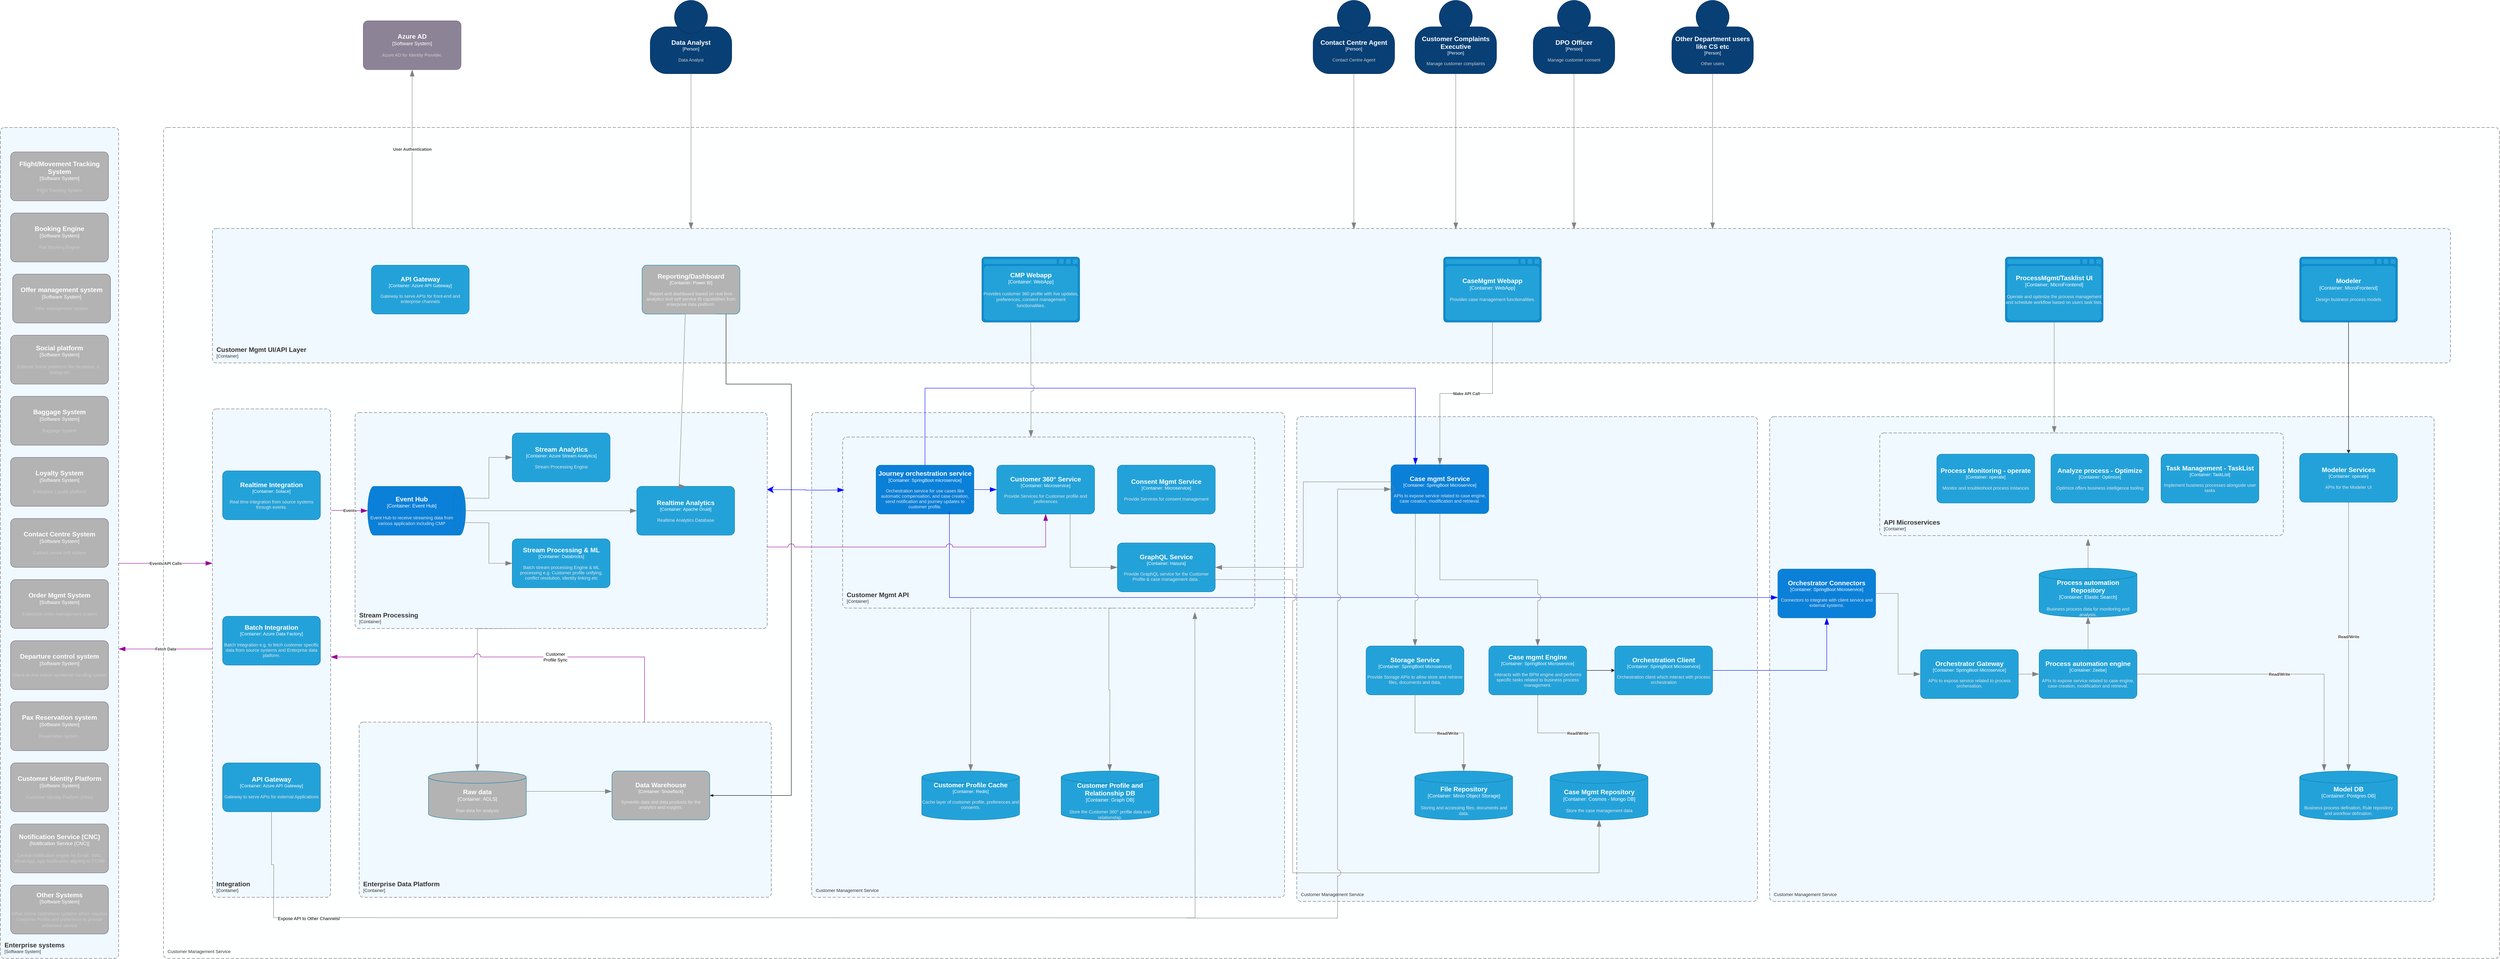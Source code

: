 <mxfile version="22.1.7" type="device" pages="8">
  <diagram id="KcuoLjIenyqnSFCX28Fd" name="ContainerDigram">
    <mxGraphModel dx="3377" dy="1889" grid="1" gridSize="10" guides="1" tooltips="1" connect="1" arrows="1" fold="1" page="1" pageScale="1" pageWidth="827" pageHeight="1169" math="0" shadow="0">
      <root>
        <mxCell id="0" />
        <mxCell id="1" parent="0" />
        <object placeholders="1" c4Name="Customer Management Platform" c4Type="ContainerScopeBoundary" c4Application="Container" label="Customer Management Service" id="rVxyKrGKRlA-8ToTPg5T-1">
          <mxCell style="rounded=1;fontSize=11;whiteSpace=wrap;html=1;dashed=1;arcSize=20;fillColor=#FEFFFF;strokeColor=#666666;fontColor=#333333;labelBackgroundColor=none;align=left;verticalAlign=bottom;labelBorderColor=none;spacingTop=0;spacing=10;dashPattern=8 4;metaEdit=1;rotatable=0;perimeter=rectanglePerimeter;noLabel=0;labelPadding=0;allowArrows=0;connectable=0;expand=0;recursiveResize=0;editable=1;pointerEvents=0;absoluteArcSize=1;points=[[0.25,0,0],[0.5,0,0],[0.75,0,0],[1,0.25,0],[1,0.5,0],[1,0.75,0],[0.75,1,0],[0.5,1,0],[0.25,1,0],[0,0.75,0],[0,0.5,0],[0,0.25,0]];" vertex="1" parent="1">
            <mxGeometry x="-760" y="230" width="5730" height="2040" as="geometry" />
          </mxCell>
        </object>
        <object placeholders="1" c4Name="Enterprise systems" c4Type="SystemScopeBoundary" c4Application="Software System" label="&lt;font style=&quot;font-size: 16px&quot;&gt;&lt;b&gt;&lt;div style=&quot;text-align: left&quot;&gt;%c4Name%&lt;/div&gt;&lt;/b&gt;&lt;/font&gt;&lt;div style=&quot;text-align: left&quot;&gt;[%c4Application%]&lt;/div&gt;" id="rVxyKrGKRlA-8ToTPg5T-2">
          <mxCell style="rounded=1;fontSize=11;whiteSpace=wrap;html=1;dashed=1;arcSize=20;fillColor=#F0F9FF;strokeColor=#666666;fontColor=#333333;labelBackgroundColor=none;align=left;verticalAlign=bottom;labelBorderColor=none;spacingTop=0;spacing=10;dashPattern=8 4;metaEdit=1;rotatable=0;perimeter=rectanglePerimeter;noLabel=0;labelPadding=0;allowArrows=0;connectable=0;expand=0;recursiveResize=0;editable=1;pointerEvents=0;absoluteArcSize=1;points=[[0.25,0,0],[0.5,0,0],[0.75,0,0],[1,0.25,0],[1,0.5,0],[1,0.75,0],[0.75,1,0],[0.5,1,0],[0.25,1,0],[0,0.75,0],[0,0.5,0],[0,0.25,0]];" vertex="1" parent="1">
            <mxGeometry x="-1160" y="230" width="290" height="2040" as="geometry" />
          </mxCell>
        </object>
        <object placeholders="1" c4Name="Customer Mgmt UI/API Layer" c4Type="ContainerScopeBoundary" c4Application="Container" label="&lt;font style=&quot;font-size: 16px&quot;&gt;&lt;b&gt;&lt;div style=&quot;text-align: left&quot;&gt;%c4Name%&lt;/div&gt;&lt;/b&gt;&lt;/font&gt;&lt;div style=&quot;text-align: left&quot;&gt;[%c4Application%]&lt;/div&gt;" id="rVxyKrGKRlA-8ToTPg5T-3">
          <mxCell style="rounded=1;fontSize=11;whiteSpace=wrap;html=1;dashed=1;arcSize=20;fillColor=#F0F9FF;strokeColor=#666666;fontColor=#333333;labelBackgroundColor=none;align=left;verticalAlign=bottom;labelBorderColor=none;spacingTop=0;spacing=10;dashPattern=8 4;metaEdit=1;rotatable=0;perimeter=rectanglePerimeter;noLabel=0;labelPadding=0;allowArrows=0;connectable=0;expand=0;recursiveResize=0;editable=1;pointerEvents=0;absoluteArcSize=1;points=[[0.25,0,0],[0.5,0,0],[0.75,0,0],[1,0.25,0],[1,0.5,0],[1,0.75,0],[0.75,1,0],[0.5,1,0],[0.25,1,0],[0,0.75,0],[0,0.5,0],[0,0.25,0]];" vertex="1" parent="1">
            <mxGeometry x="-640" y="478" width="5490" height="330" as="geometry" />
          </mxCell>
        </object>
        <object placeholders="1" c4Name="Customer Management Service" c4Type="ContainerScopeBoundary" c4Application="Container" label="Customer Management Service" id="rVxyKrGKRlA-8ToTPg5T-4">
          <mxCell style="rounded=1;fontSize=11;whiteSpace=wrap;html=1;dashed=1;arcSize=20;fillColor=#F0F9FF;strokeColor=#666666;fontColor=#333333;labelBackgroundColor=none;align=left;verticalAlign=bottom;labelBorderColor=none;spacingTop=0;spacing=10;dashPattern=8 4;metaEdit=1;rotatable=0;perimeter=rectanglePerimeter;noLabel=0;labelPadding=0;allowArrows=0;connectable=0;expand=0;recursiveResize=0;editable=1;pointerEvents=0;absoluteArcSize=1;points=[[0.25,0,0],[0.5,0,0],[0.75,0,0],[1,0.25,0],[1,0.5,0],[1,0.75,0],[0.75,1,0],[0.5,1,0],[0.25,1,0],[0,0.75,0],[0,0.5,0],[0,0.25,0]];" vertex="1" parent="1">
            <mxGeometry x="830" y="930" width="1160" height="1190" as="geometry" />
          </mxCell>
        </object>
        <object placeholders="1" c4Name="Customer Mgmt API" c4Type="ContainerScopeBoundary" c4Application="Container" label="&lt;font style=&quot;font-size: 16px&quot;&gt;&lt;b&gt;&lt;div style=&quot;text-align: left&quot;&gt;%c4Name%&lt;/div&gt;&lt;/b&gt;&lt;/font&gt;&lt;div style=&quot;text-align: left&quot;&gt;[%c4Application%]&lt;/div&gt;" id="rVxyKrGKRlA-8ToTPg5T-5">
          <mxCell style="rounded=1;fontSize=11;whiteSpace=wrap;html=1;dashed=1;arcSize=20;fillColor=#F0F9FF;strokeColor=#666666;fontColor=#333333;labelBackgroundColor=none;align=left;verticalAlign=bottom;labelBorderColor=none;spacingTop=0;spacing=10;dashPattern=8 4;metaEdit=1;rotatable=0;perimeter=rectanglePerimeter;noLabel=0;labelPadding=0;allowArrows=0;connectable=0;expand=0;recursiveResize=0;editable=1;pointerEvents=0;absoluteArcSize=1;points=[[0.25,0,0],[0.5,0,0],[0.75,0,0],[1,0.25,0],[1,0.5,0],[1,0.75,0],[0.75,1,0],[0.5,1,0],[0.25,1,0],[0,0.75,0],[0,0.5,0],[0,0.25,0]];" vertex="1" parent="1">
            <mxGeometry x="906" y="990" width="1011" height="420" as="geometry" />
          </mxCell>
        </object>
        <object placeholders="1" c4Name="Process Orchestration Service" c4Type="ContainerScopeBoundary" c4Application="Container" label="Customer Management Service" id="rVxyKrGKRlA-8ToTPg5T-6">
          <mxCell style="rounded=1;fontSize=11;whiteSpace=wrap;html=1;dashed=1;arcSize=20;fillColor=#F0F9FF;strokeColor=#666666;fontColor=#333333;labelBackgroundColor=none;align=left;verticalAlign=bottom;labelBorderColor=none;spacingTop=0;spacing=10;dashPattern=8 4;metaEdit=1;rotatable=0;perimeter=rectanglePerimeter;noLabel=0;labelPadding=0;allowArrows=0;connectable=0;expand=0;recursiveResize=0;editable=1;pointerEvents=0;absoluteArcSize=1;points=[[0.25,0,0],[0.5,0,0],[0.75,0,0],[1,0.25,0],[1,0.5,0],[1,0.75,0],[0.75,1,0],[0.5,1,0],[0.25,1,0],[0,0.75,0],[0,0.5,0],[0,0.25,0]];" vertex="1" parent="1">
            <mxGeometry x="3180" y="940" width="1630" height="1190" as="geometry" />
          </mxCell>
        </object>
        <object placeholders="1" c4Name="Case Management Service" c4Type="ContainerScopeBoundary" c4Application="Container" label="Customer Management Service" id="rVxyKrGKRlA-8ToTPg5T-7">
          <mxCell style="rounded=1;fontSize=11;whiteSpace=wrap;html=1;dashed=1;arcSize=20;fillColor=#F0F9FF;strokeColor=#666666;fontColor=#333333;labelBackgroundColor=none;align=left;verticalAlign=bottom;labelBorderColor=none;spacingTop=0;spacing=10;dashPattern=8 4;metaEdit=1;rotatable=0;perimeter=rectanglePerimeter;noLabel=0;labelPadding=0;allowArrows=0;connectable=0;expand=0;recursiveResize=0;editable=1;pointerEvents=0;absoluteArcSize=1;points=[[0.25,0,0],[0.5,0,0],[0.75,0,0],[1,0.25,0],[1,0.5,0],[1,0.75,0],[0.75,1,0],[0.5,1,0],[0.25,1,0],[0,0.75,0],[0,0.5,0],[0,0.25,0]];" vertex="1" parent="1">
            <mxGeometry x="2020" y="940" width="1130" height="1190" as="geometry" />
          </mxCell>
        </object>
        <object placeholders="1" c4Name="Enterprise Data Platform" c4Type="ContainerScopeBoundary" c4Application="Container" label="&lt;font style=&quot;font-size: 16px&quot;&gt;&lt;b&gt;&lt;div style=&quot;text-align: left&quot;&gt;%c4Name%&lt;/div&gt;&lt;/b&gt;&lt;/font&gt;&lt;div style=&quot;text-align: left&quot;&gt;[%c4Application%]&lt;/div&gt;" id="rVxyKrGKRlA-8ToTPg5T-8">
          <mxCell style="rounded=1;fontSize=11;whiteSpace=wrap;html=1;dashed=1;arcSize=20;fillColor=#F0F9FF;strokeColor=#666666;fontColor=#333333;labelBackgroundColor=none;align=left;verticalAlign=bottom;labelBorderColor=none;spacingTop=0;spacing=10;dashPattern=8 4;metaEdit=1;rotatable=0;perimeter=rectanglePerimeter;noLabel=0;labelPadding=0;allowArrows=0;connectable=0;expand=0;recursiveResize=0;editable=1;pointerEvents=0;absoluteArcSize=1;points=[[0.25,0,0],[0.5,0,0],[0.75,0,0],[1,0.25,0],[1,0.5,0],[1,0.75,0],[0.75,1,0],[0.5,1,0],[0.25,1,0],[0,0.75,0],[0,0.5,0],[0,0.25,0]];" vertex="1" parent="1">
            <mxGeometry x="-280" y="1690" width="1011" height="430" as="geometry" />
          </mxCell>
        </object>
        <object placeholders="1" c4Name="Contact Centre Agent" c4Type="Person" c4Description="Contact Centre Agent" label="&lt;font style=&quot;font-size: 16px&quot;&gt;&lt;b&gt;%c4Name%&lt;/b&gt;&lt;/font&gt;&lt;div&gt;[%c4Type%]&lt;/div&gt;&lt;br&gt;&lt;div&gt;&lt;font style=&quot;font-size: 11px&quot;&gt;&lt;font color=&quot;#cccccc&quot;&gt;%c4Description%&lt;/font&gt;&lt;/div&gt;" id="rVxyKrGKRlA-8ToTPg5T-9">
          <mxCell style="html=1;fontSize=11;dashed=0;whiteSpace=wrap;fillColor=#083F75;strokeColor=#06315C;fontColor=#ffffff;shape=mxgraph.c4.person2;align=center;metaEdit=1;points=[[0.5,0,0],[1,0.5,0],[1,0.75,0],[0.75,1,0],[0.5,1,0],[0.25,1,0],[0,0.75,0],[0,0.5,0]];resizable=0;" vertex="1" parent="1">
            <mxGeometry x="2060" y="-82" width="200" height="180" as="geometry" />
          </mxCell>
        </object>
        <object placeholders="1" c4Name="Customer Complaints Executive" c4Type="Person" c4Description="Manage customer complaints" label="&lt;font style=&quot;font-size: 16px&quot;&gt;&lt;b&gt;%c4Name%&lt;/b&gt;&lt;/font&gt;&lt;div&gt;[%c4Type%]&lt;/div&gt;&lt;br&gt;&lt;div&gt;&lt;font style=&quot;font-size: 11px&quot;&gt;&lt;font color=&quot;#cccccc&quot;&gt;%c4Description%&lt;/font&gt;&lt;/div&gt;" id="rVxyKrGKRlA-8ToTPg5T-10">
          <mxCell style="html=1;fontSize=11;dashed=0;whiteSpace=wrap;fillColor=#083F75;strokeColor=#06315C;fontColor=#ffffff;shape=mxgraph.c4.person2;align=center;metaEdit=1;points=[[0.5,0,0],[1,0.5,0],[1,0.75,0],[0.75,1,0],[0.5,1,0],[0.25,1,0],[0,0.75,0],[0,0.5,0]];resizable=0;" vertex="1" parent="1">
            <mxGeometry x="2310" y="-82" width="200" height="180" as="geometry" />
          </mxCell>
        </object>
        <object placeholders="1" c4Name="DPO Officer" c4Type="Person" c4Description="Manage customer consent" label="&lt;font style=&quot;font-size: 16px&quot;&gt;&lt;b&gt;%c4Name%&lt;/b&gt;&lt;/font&gt;&lt;div&gt;[%c4Type%]&lt;/div&gt;&lt;br&gt;&lt;div&gt;&lt;font style=&quot;font-size: 11px&quot;&gt;&lt;font color=&quot;#cccccc&quot;&gt;%c4Description%&lt;/font&gt;&lt;/div&gt;" id="rVxyKrGKRlA-8ToTPg5T-11">
          <mxCell style="html=1;fontSize=11;dashed=0;whiteSpace=wrap;fillColor=#083F75;strokeColor=#06315C;fontColor=#ffffff;shape=mxgraph.c4.person2;align=center;metaEdit=1;points=[[0.5,0,0],[1,0.5,0],[1,0.75,0],[0.75,1,0],[0.5,1,0],[0.25,1,0],[0,0.75,0],[0,0.5,0]];resizable=0;" vertex="1" parent="1">
            <mxGeometry x="2600" y="-82" width="200" height="180" as="geometry" />
          </mxCell>
        </object>
        <mxCell id="rVxyKrGKRlA-8ToTPg5T-12" style="edgeStyle=orthogonalEdgeStyle;rounded=0;orthogonalLoop=1;jettySize=auto;html=1;startArrow=blockThin;startFill=1;fillColor=#000099;strokeColor=#0000FF;endSize=14;startSize=14;" edge="1" parent="1">
          <mxGeometry relative="1" as="geometry">
            <mxPoint x="720" y="1119" as="targetPoint" />
            <mxPoint x="910" y="1120" as="sourcePoint" />
          </mxGeometry>
        </mxCell>
        <object placeholders="1" c4Name="Journey orchestration service" c4Type="Container" c4Technology="SpringBoot microservice" c4Description="Orchestration service for use cases like automatic compensation, and case creation, send notification and journey updates to customer profile." label="&lt;font style=&quot;font-size: 16px&quot;&gt;&lt;b&gt;%c4Name%&lt;/b&gt;&lt;/font&gt;&lt;div&gt;[%c4Type%: %c4Technology%]&lt;/div&gt;&lt;br&gt;&lt;div&gt;&lt;font style=&quot;font-size: 11px&quot;&gt;&lt;font color=&quot;#E6E6E6&quot;&gt;%c4Description%&lt;/font&gt;&lt;/div&gt;" id="rVxyKrGKRlA-8ToTPg5T-13">
          <mxCell style="rounded=1;whiteSpace=wrap;html=1;fontSize=11;labelBackgroundColor=none;fillColor=#0B80D9;fontColor=#ffffff;align=center;arcSize=10;strokeColor=#0E7DAD;metaEdit=1;resizable=0;points=[[0.25,0,0],[0.5,0,0],[0.75,0,0],[1,0.25,0],[1,0.5,0],[1,0.75,0],[0.75,1,0],[0.5,1,0],[0.25,1,0],[0,0.75,0],[0,0.5,0],[0,0.25,0]];" vertex="1" parent="1">
            <mxGeometry x="988" y="1059" width="240" height="120" as="geometry" />
          </mxCell>
        </object>
        <object placeholders="1" c4Name="Customer 360° Service " c4Type="Container" c4Technology="Microservice" c4Description="Provide Services for Customer profile and preferences" label="&lt;font style=&quot;font-size: 16px&quot;&gt;&lt;b&gt;%c4Name%&lt;/b&gt;&lt;/font&gt;&lt;div&gt;[%c4Type%: %c4Technology%]&lt;/div&gt;&lt;br&gt;&lt;div&gt;&lt;font style=&quot;font-size: 11px&quot;&gt;&lt;font color=&quot;#E6E6E6&quot;&gt;%c4Description%&lt;/font&gt;&lt;/div&gt;" id="rVxyKrGKRlA-8ToTPg5T-14">
          <mxCell style="rounded=1;whiteSpace=wrap;html=1;fontSize=11;labelBackgroundColor=none;fillColor=#23A2D9;fontColor=#ffffff;align=center;arcSize=10;strokeColor=#0E7DAD;metaEdit=1;resizable=0;points=[[0.25,0,0],[0.5,0,0],[0.75,0,0],[1,0.25,0],[1,0.5,0],[1,0.75,0],[0.75,1,0],[0.5,1,0],[0.25,1,0],[0,0.75,0],[0,0.5,0],[0,0.25,0]];" vertex="1" parent="1">
            <mxGeometry x="1284" y="1059" width="240" height="120" as="geometry" />
          </mxCell>
        </object>
        <object placeholders="1" c4Type="Customer Profile and Relationship DB" c4Container="Container" c4Technology="Graph DB" c4Description="Store the Customer 360° profile data and relationship." label="&lt;font style=&quot;font-size: 16px&quot;&gt;&lt;b&gt;%c4Type%&lt;/b&gt;&lt;/font&gt;&lt;div&gt;[%c4Container%:&amp;nbsp;%c4Technology%]&lt;/div&gt;&lt;br&gt;&lt;div&gt;&lt;font style=&quot;font-size: 11px&quot;&gt;&lt;font color=&quot;#E6E6E6&quot;&gt;%c4Description%&lt;/font&gt;&lt;/div&gt;" id="rVxyKrGKRlA-8ToTPg5T-15">
          <mxCell style="shape=cylinder3;size=15;whiteSpace=wrap;html=1;boundedLbl=1;rounded=0;labelBackgroundColor=none;fillColor=#23A2D9;fontSize=12;fontColor=#ffffff;align=center;strokeColor=#0E7DAD;metaEdit=1;points=[[0.5,0,0],[1,0.25,0],[1,0.5,0],[1,0.75,0],[0.5,1,0],[0,0.75,0],[0,0.5,0],[0,0.25,0]];resizable=0;" vertex="1" parent="1">
            <mxGeometry x="1442" y="1810" width="240" height="120" as="geometry" />
          </mxCell>
        </object>
        <object placeholders="1" c4Name="Azure AD" c4Type="Software System" c4Description="Azure AD for Identity Provider." label="&lt;font style=&quot;font-size: 16px&quot;&gt;&lt;b&gt;%c4Name%&lt;/b&gt;&lt;/font&gt;&lt;div&gt;[%c4Type%]&lt;/div&gt;&lt;br&gt;&lt;div&gt;&lt;font style=&quot;font-size: 11px&quot;&gt;&lt;font color=&quot;#cccccc&quot;&gt;%c4Description%&lt;/font&gt;&lt;/div&gt;" id="rVxyKrGKRlA-8ToTPg5T-16">
          <mxCell style="rounded=1;whiteSpace=wrap;html=1;labelBackgroundColor=none;fillColor=#8C8496;fontColor=#ffffff;align=center;arcSize=10;strokeColor=#736782;metaEdit=1;resizable=0;points=[[0.25,0,0],[0.5,0,0],[0.75,0,0],[1,0.25,0],[1,0.5,0],[1,0.75,0],[0.75,1,0],[0.5,1,0],[0.25,1,0],[0,0.75,0],[0,0.5,0],[0,0.25,0]];" vertex="1" parent="1">
            <mxGeometry x="-270" y="-32" width="240" height="120" as="geometry" />
          </mxCell>
        </object>
        <object placeholders="1" c4Type="Relationship" c4Description="User Authentication" label="&lt;div style=&quot;text-align: left&quot;&gt;&lt;div style=&quot;text-align: center&quot;&gt;&lt;b&gt;%c4Description%&lt;/b&gt;&lt;/div&gt;" id="rVxyKrGKRlA-8ToTPg5T-17">
          <mxCell style="endArrow=blockThin;html=1;fontSize=10;fontColor=#404040;strokeWidth=1;endFill=1;strokeColor=#828282;elbow=vertical;metaEdit=1;endSize=14;startSize=14;jumpStyle=arc;jumpSize=16;rounded=0;edgeStyle=orthogonalEdgeStyle;entryX=0.5;entryY=1;entryDx=0;entryDy=0;entryPerimeter=0;" edge="1" parent="1" target="rVxyKrGKRlA-8ToTPg5T-16">
            <mxGeometry width="240" relative="1" as="geometry">
              <mxPoint x="-150" y="478" as="sourcePoint" />
              <mxPoint x="-2260" y="720.29" as="targetPoint" />
            </mxGeometry>
          </mxCell>
        </object>
        <object placeholders="1" c4Type="CMP Webapp" c4Container="Container" c4Technology="WebApp" c4Description="Provides customer 360 profile with live updates, preferences, consent management functionalities." label="&lt;font style=&quot;font-size: 16px&quot;&gt;&lt;b&gt;%c4Type%&lt;/b&gt;&lt;/font&gt;&lt;div&gt;[%c4Container%:&amp;nbsp;%c4Technology%]&lt;/div&gt;&lt;br&gt;&lt;div&gt;&lt;font style=&quot;font-size: 11px&quot;&gt;&lt;font color=&quot;#E6E6E6&quot;&gt;%c4Description%&lt;/font&gt;&lt;/div&gt;" id="rVxyKrGKRlA-8ToTPg5T-18">
          <mxCell style="shape=mxgraph.c4.webBrowserContainer2;whiteSpace=wrap;html=1;boundedLbl=1;rounded=0;labelBackgroundColor=none;strokeColor=#118ACD;fillColor=#23A2D9;strokeColor=#118ACD;strokeColor2=#0E7DAD;fontSize=12;fontColor=#ffffff;align=center;metaEdit=1;points=[[0.5,0,0],[1,0.25,0],[1,0.5,0],[1,0.75,0],[0.5,1,0],[0,0.75,0],[0,0.5,0],[0,0.25,0]];resizable=0;" vertex="1" parent="1">
            <mxGeometry x="1247.5" y="548" width="240" height="160" as="geometry" />
          </mxCell>
        </object>
        <object placeholders="1" c4Type="Relationship" c4Description="" label="&lt;div style=&quot;text-align: left&quot;&gt;&lt;div style=&quot;text-align: center&quot;&gt;&lt;b&gt;%c4Description%&lt;/b&gt;&lt;/div&gt;" id="rVxyKrGKRlA-8ToTPg5T-19">
          <mxCell style="endArrow=blockThin;html=1;fontSize=10;fontColor=#404040;strokeWidth=1;endFill=1;strokeColor=#828282;elbow=vertical;metaEdit=1;endSize=14;startSize=14;jumpStyle=arc;jumpSize=16;rounded=0;edgeStyle=orthogonalEdgeStyle;exitX=0.5;exitY=1;exitDx=0;exitDy=0;exitPerimeter=0;" edge="1" parent="1" source="rVxyKrGKRlA-8ToTPg5T-9">
            <mxGeometry width="240" relative="1" as="geometry">
              <mxPoint x="1100" y="643" as="sourcePoint" />
              <mxPoint x="2160" y="480" as="targetPoint" />
            </mxGeometry>
          </mxCell>
        </object>
        <object placeholders="1" c4Type="Relationship" c4Description="" label="&lt;div style=&quot;text-align: left&quot;&gt;&lt;div style=&quot;text-align: center&quot;&gt;&lt;b&gt;%c4Description%&lt;/b&gt;&lt;/div&gt;" id="rVxyKrGKRlA-8ToTPg5T-20">
          <mxCell style="endArrow=blockThin;html=1;fontSize=10;fontColor=#404040;strokeWidth=1;endFill=1;strokeColor=#828282;elbow=vertical;metaEdit=1;endSize=14;startSize=14;jumpStyle=arc;jumpSize=16;rounded=0;edgeStyle=orthogonalEdgeStyle;exitX=0.5;exitY=1;exitDx=0;exitDy=0;exitPerimeter=0;" edge="1" parent="1" source="rVxyKrGKRlA-8ToTPg5T-10">
            <mxGeometry width="240" relative="1" as="geometry">
              <mxPoint x="1110" y="703" as="sourcePoint" />
              <mxPoint x="2410" y="480" as="targetPoint" />
            </mxGeometry>
          </mxCell>
        </object>
        <object placeholders="1" c4Type="Relationship" c4Description="" label="&lt;div style=&quot;text-align: left&quot;&gt;&lt;div style=&quot;text-align: center&quot;&gt;&lt;b&gt;%c4Description%&lt;/b&gt;&lt;/div&gt;" id="rVxyKrGKRlA-8ToTPg5T-21">
          <mxCell style="endArrow=blockThin;html=1;fontSize=10;fontColor=#404040;strokeWidth=1;endFill=1;strokeColor=#828282;elbow=vertical;metaEdit=1;endSize=14;startSize=14;jumpStyle=arc;jumpSize=16;rounded=0;edgeStyle=orthogonalEdgeStyle;exitX=0.5;exitY=1;exitDx=0;exitDy=0;exitPerimeter=0;" edge="1" parent="1" source="rVxyKrGKRlA-8ToTPg5T-11">
            <mxGeometry width="240" relative="1" as="geometry">
              <mxPoint x="1740" y="593" as="sourcePoint" />
              <mxPoint x="2700" y="480" as="targetPoint" />
            </mxGeometry>
          </mxCell>
        </object>
        <object placeholders="1" c4Name="Customer Profile Cache" c4Type="Container" c4Technology="Redis" c4Description="Cache layer of customer profile, preferences and consents." label="&lt;font style=&quot;font-size: 16px&quot;&gt;&lt;b&gt;%c4Name%&lt;/b&gt;&lt;/font&gt;&lt;div&gt;[%c4Type%: %c4Technology%]&lt;/div&gt;&lt;br&gt;&lt;div&gt;&lt;font style=&quot;font-size: 11px&quot;&gt;&lt;font color=&quot;#E6E6E6&quot;&gt;%c4Description%&lt;/font&gt;&lt;/div&gt;" id="rVxyKrGKRlA-8ToTPg5T-22">
          <mxCell style="shape=cylinder3;rounded=1;whiteSpace=wrap;html=1;fontSize=11;labelBackgroundColor=none;fillColor=#23A2D9;fontColor=#ffffff;align=center;arcSize=10;strokeColor=#0E7DAD;metaEdit=1;resizable=0;points=[[0.25,0,0],[0.5,0,0],[0.75,0,0],[1,0.25,0],[1,0.5,0],[1,0.75,0],[0.75,1,0],[0.5,1,0],[0.25,1,0],[0,0.75,0],[0,0.5,0],[0,0.25,0]];" vertex="1" parent="1">
            <mxGeometry x="1100" y="1810" width="240" height="120" as="geometry" />
          </mxCell>
        </object>
        <object placeholders="1" c4Name="Consent Mgmt Service " c4Type="Container" c4Technology="Microservice" c4Description="Provide Services for consent management" label="&lt;font style=&quot;font-size: 16px&quot;&gt;&lt;b&gt;%c4Name%&lt;/b&gt;&lt;/font&gt;&lt;div&gt;[%c4Type%: %c4Technology%]&lt;/div&gt;&lt;br&gt;&lt;div&gt;&lt;font style=&quot;font-size: 11px&quot;&gt;&lt;font color=&quot;#E6E6E6&quot;&gt;%c4Description%&lt;/font&gt;&lt;/div&gt;" id="rVxyKrGKRlA-8ToTPg5T-23">
          <mxCell style="rounded=1;whiteSpace=wrap;html=1;fontSize=11;labelBackgroundColor=none;fillColor=#23A2D9;fontColor=#ffffff;align=center;arcSize=10;strokeColor=#0E7DAD;metaEdit=1;resizable=0;points=[[0.25,0,0],[0.5,0,0],[0.75,0,0],[1,0.25,0],[1,0.5,0],[1,0.75,0],[0.75,1,0],[0.5,1,0],[0.25,1,0],[0,0.75,0],[0,0.5,0],[0,0.25,0]];" vertex="1" parent="1">
            <mxGeometry x="1580" y="1059" width="240" height="120" as="geometry" />
          </mxCell>
        </object>
        <object placeholders="1" c4Name="Stream Processing" c4Type="ContainerScopeBoundary" c4Application="Container" label="&lt;font style=&quot;font-size: 16px&quot;&gt;&lt;b&gt;&lt;div style=&quot;text-align: left&quot;&gt;%c4Name%&lt;/div&gt;&lt;/b&gt;&lt;/font&gt;&lt;div style=&quot;text-align: left&quot;&gt;[%c4Application%]&lt;/div&gt;" id="rVxyKrGKRlA-8ToTPg5T-24">
          <mxCell style="rounded=1;fontSize=11;whiteSpace=wrap;html=1;dashed=1;arcSize=20;fillColor=#F0F9FF;strokeColor=#666666;fontColor=#333333;labelBackgroundColor=none;align=left;verticalAlign=bottom;labelBorderColor=none;spacingTop=0;spacing=10;dashPattern=8 4;metaEdit=1;rotatable=0;perimeter=rectanglePerimeter;noLabel=0;labelPadding=0;allowArrows=0;connectable=0;expand=0;recursiveResize=0;editable=1;pointerEvents=0;absoluteArcSize=1;points=[[0.25,0,0],[0.5,0,0],[0.75,0,0],[1,0.25,0],[1,0.5,0],[1,0.75,0],[0.75,1,0],[0.5,1,0],[0.25,1,0],[0,0.75,0],[0,0.5,0],[0,0.25,0]];" vertex="1" parent="1">
            <mxGeometry x="-290" y="930" width="1011" height="530" as="geometry" />
          </mxCell>
        </object>
        <object placeholders="1" c4Type="Relationship" id="rVxyKrGKRlA-8ToTPg5T-25">
          <mxCell style="endArrow=blockThin;html=1;fontSize=10;fontColor=#404040;strokeWidth=1;endFill=1;strokeColor=#0000FF;elbow=vertical;metaEdit=1;endSize=14;startSize=14;jumpStyle=arc;jumpSize=16;rounded=0;edgeStyle=orthogonalEdgeStyle;exitX=1;exitY=0.5;exitDx=0;exitDy=0;exitPerimeter=0;entryX=0;entryY=0.5;entryDx=0;entryDy=0;entryPerimeter=0;" edge="1" parent="1" source="rVxyKrGKRlA-8ToTPg5T-13" target="rVxyKrGKRlA-8ToTPg5T-14">
            <mxGeometry width="240" relative="1" as="geometry">
              <mxPoint x="1150" y="1260" as="sourcePoint" />
              <mxPoint x="1390" y="1260" as="targetPoint" />
            </mxGeometry>
          </mxCell>
        </object>
        <object placeholders="1" c4Type="Relationship" id="rVxyKrGKRlA-8ToTPg5T-26">
          <mxCell style="endArrow=blockThin;html=1;fontSize=10;fontColor=#404040;strokeWidth=1;endFill=1;strokeColor=#828282;elbow=vertical;metaEdit=1;endSize=14;startSize=14;jumpStyle=arc;jumpSize=16;rounded=0;edgeStyle=orthogonalEdgeStyle;entryX=0.5;entryY=0;entryDx=0;entryDy=0;entryPerimeter=0;" edge="1" parent="1">
            <mxGeometry width="240" relative="1" as="geometry">
              <mxPoint x="1569" y="1410" as="sourcePoint" />
              <mxPoint x="1561" y="1810" as="targetPoint" />
            </mxGeometry>
          </mxCell>
        </object>
        <object placeholders="1" c4Name="GraphQL Service" c4Type="Container" c4Technology="Hasura" c4Description="Provide GraphQL service for the Customer Profile &amp; case management data ." label="&lt;font style=&quot;font-size: 16px&quot;&gt;&lt;b&gt;%c4Name%&lt;/b&gt;&lt;/font&gt;&lt;div&gt;[%c4Type%: %c4Technology%]&lt;/div&gt;&lt;br&gt;&lt;div&gt;&lt;font style=&quot;font-size: 11px&quot;&gt;&lt;font color=&quot;#E6E6E6&quot;&gt;%c4Description%&lt;/font&gt;&lt;/div&gt;" id="rVxyKrGKRlA-8ToTPg5T-27">
          <mxCell style="rounded=1;whiteSpace=wrap;html=1;fontSize=11;labelBackgroundColor=none;fillColor=#23A2D9;fontColor=#ffffff;align=center;arcSize=10;strokeColor=#0E7DAD;metaEdit=1;resizable=0;points=[[0.25,0,0],[0.5,0,0],[0.75,0,0],[1,0.25,0],[1,0.5,0],[1,0.75,0],[0.75,1,0],[0.5,1,0],[0.25,1,0],[0,0.75,0],[0,0.5,0],[0,0.25,0]];" vertex="1" parent="1">
            <mxGeometry x="1580" y="1250" width="240" height="120" as="geometry" />
          </mxCell>
        </object>
        <object placeholders="1" c4Type="Raw data" c4Container="Container" c4Technology="ADLS" c4Description="Raw data for analysis" label="&lt;font style=&quot;font-size: 16px&quot;&gt;&lt;b&gt;%c4Type%&lt;/b&gt;&lt;/font&gt;&lt;div&gt;[%c4Container%:&amp;nbsp;%c4Technology%]&lt;/div&gt;&lt;br&gt;&lt;div&gt;&lt;font style=&quot;font-size: 11px&quot;&gt;&lt;font color=&quot;#E6E6E6&quot;&gt;%c4Description%&lt;/font&gt;&lt;/div&gt;" id="rVxyKrGKRlA-8ToTPg5T-28">
          <mxCell style="shape=cylinder3;size=15;whiteSpace=wrap;html=1;boundedLbl=1;rounded=0;labelBackgroundColor=none;fillColor=#B3B3B3;fontSize=12;fontColor=#ffffff;align=center;strokeColor=#0E7DAD;metaEdit=1;points=[[0.5,0,0],[1,0.25,0],[1,0.5,0],[1,0.75,0],[0.5,1,0],[0,0.75,0],[0,0.5,0],[0,0.25,0]];resizable=0;" vertex="1" parent="1">
            <mxGeometry x="-110" y="1810" width="240" height="120" as="geometry" />
          </mxCell>
        </object>
        <mxCell id="rVxyKrGKRlA-8ToTPg5T-29" style="edgeStyle=orthogonalEdgeStyle;rounded=0;orthogonalLoop=1;jettySize=auto;html=1;exitX=1;exitY=0.5;exitDx=0;exitDy=0;exitPerimeter=0;startArrow=blockThin;startFill=1;endArrow=none;endFill=0;" edge="1" parent="1" source="rVxyKrGKRlA-8ToTPg5T-30" target="rVxyKrGKRlA-8ToTPg5T-31">
          <mxGeometry relative="1" as="geometry">
            <Array as="points">
              <mxPoint x="780" y="1870" />
              <mxPoint x="780" y="860" />
              <mxPoint x="620" y="860" />
            </Array>
          </mxGeometry>
        </mxCell>
        <object placeholders="1" c4Name="Data Warehouse" c4Type="Container" c4Technology="Snowflack" c4Description="Symentic data and data products for the analytics and insights." label="&lt;font style=&quot;font-size: 16px&quot;&gt;&lt;b&gt;%c4Name%&lt;/b&gt;&lt;/font&gt;&lt;div&gt;[%c4Type%: %c4Technology%]&lt;/div&gt;&lt;br&gt;&lt;div&gt;&lt;font style=&quot;font-size: 11px&quot;&gt;&lt;font color=&quot;#E6E6E6&quot;&gt;%c4Description%&lt;/font&gt;&lt;/div&gt;" id="rVxyKrGKRlA-8ToTPg5T-30">
          <mxCell style="rounded=1;whiteSpace=wrap;html=1;fontSize=11;labelBackgroundColor=none;fillColor=#B3B3B3;fontColor=#ffffff;align=center;arcSize=10;strokeColor=#0E7DAD;metaEdit=1;resizable=0;points=[[0.25,0,0],[0.5,0,0],[0.75,0,0],[1,0.25,0],[1,0.5,0],[1,0.75,0],[0.75,1,0],[0.5,1,0],[0.25,1,0],[0,0.75,0],[0,0.5,0],[0,0.25,0]];" vertex="1" parent="1">
            <mxGeometry x="340" y="1810" width="240" height="120" as="geometry" />
          </mxCell>
        </object>
        <object placeholders="1" c4Name="Reporting/Dashboard" c4Type="Container" c4Technology="Power BI" c4Description="Report and dashboard based on real time analytics and self service BI capabilities from enterprise data platform. " label="&lt;font style=&quot;font-size: 16px&quot;&gt;&lt;b&gt;%c4Name%&lt;/b&gt;&lt;/font&gt;&lt;div&gt;[%c4Type%: %c4Technology%]&lt;/div&gt;&lt;br&gt;&lt;div&gt;&lt;font style=&quot;font-size: 11px&quot;&gt;&lt;font color=&quot;#E6E6E6&quot;&gt;%c4Description%&lt;/font&gt;&lt;/div&gt;" id="rVxyKrGKRlA-8ToTPg5T-31">
          <mxCell style="rounded=1;whiteSpace=wrap;html=1;fontSize=11;labelBackgroundColor=none;fillColor=#B3B3B3;fontColor=#ffffff;align=center;arcSize=10;strokeColor=#0E7DAD;metaEdit=1;resizable=0;points=[[0.25,0,0],[0.5,0,0],[0.75,0,0],[1,0.25,0],[1,0.5,0],[1,0.75,0],[0.75,1,0],[0.5,1,0],[0.25,1,0],[0,0.75,0],[0,0.5,0],[0,0.25,0]];" vertex="1" parent="1">
            <mxGeometry x="414" y="568" width="240" height="120" as="geometry" />
          </mxCell>
        </object>
        <object placeholders="1" c4Type="Relationship" id="rVxyKrGKRlA-8ToTPg5T-32">
          <mxCell style="endArrow=blockThin;html=1;fontSize=10;fontColor=#404040;strokeWidth=1;endFill=1;strokeColor=#828282;elbow=vertical;metaEdit=1;endSize=14;startSize=14;jumpStyle=arc;jumpSize=16;rounded=0;edgeStyle=orthogonalEdgeStyle;entryX=0.5;entryY=0;entryDx=0;entryDy=0;entryPerimeter=0;" edge="1" parent="1" target="rVxyKrGKRlA-8ToTPg5T-22">
            <mxGeometry width="240" relative="1" as="geometry">
              <mxPoint x="1220" y="1410" as="sourcePoint" />
              <mxPoint x="1280" y="1310" as="targetPoint" />
            </mxGeometry>
          </mxCell>
        </object>
        <object placeholders="1" c4Type="Relationship" id="rVxyKrGKRlA-8ToTPg5T-33">
          <mxCell style="endArrow=blockThin;html=1;fontSize=10;fontColor=#404040;strokeWidth=1;endFill=1;strokeColor=#828282;elbow=vertical;metaEdit=1;endSize=14;startSize=14;jumpStyle=arc;jumpSize=16;rounded=0;edgeStyle=orthogonalEdgeStyle;entryX=0;entryY=0.5;entryDx=0;entryDy=0;entryPerimeter=0;" edge="1" parent="1" target="rVxyKrGKRlA-8ToTPg5T-65">
            <mxGeometry width="240" relative="1" as="geometry">
              <mxPoint x="-20" y="1200" as="sourcePoint" />
              <mxPoint x="251" y="1200" as="targetPoint" />
            </mxGeometry>
          </mxCell>
        </object>
        <object placeholders="1" c4Type="Relationship" id="rVxyKrGKRlA-8ToTPg5T-34">
          <mxCell style="endArrow=blockThin;html=1;fontSize=10;fontColor=#404040;strokeWidth=1;endFill=1;strokeColor=#828282;elbow=vertical;metaEdit=1;endSize=14;startSize=14;jumpStyle=arc;jumpSize=16;rounded=0;edgeStyle=orthogonalEdgeStyle;entryX=0;entryY=0.5;entryDx=0;entryDy=0;entryPerimeter=0;" edge="1" parent="1" target="rVxyKrGKRlA-8ToTPg5T-66">
            <mxGeometry width="240" relative="1" as="geometry">
              <mxPoint x="-20" y="1140" as="sourcePoint" />
              <mxPoint x="161" y="1220" as="targetPoint" />
            </mxGeometry>
          </mxCell>
        </object>
        <object placeholders="1" c4Type="Relationship" id="rVxyKrGKRlA-8ToTPg5T-35">
          <mxCell style="endArrow=blockThin;html=1;fontSize=10;fontColor=#404040;strokeWidth=1;endFill=1;strokeColor=#828282;elbow=vertical;metaEdit=1;endSize=14;startSize=14;jumpStyle=arc;jumpSize=16;rounded=0;edgeStyle=orthogonalEdgeStyle;exitX=0.5;exitY=0;exitDx=0;exitDy=0;exitPerimeter=0;" edge="1" parent="1" target="rVxyKrGKRlA-8ToTPg5T-67">
            <mxGeometry width="240" relative="1" as="geometry">
              <mxPoint x="-30" y="1150" as="sourcePoint" />
              <mxPoint x="140" y="1210" as="targetPoint" />
              <Array as="points">
                <mxPoint x="-30" y="1171" />
              </Array>
            </mxGeometry>
          </mxCell>
        </object>
        <object placeholders="1" c4Type="Relationship" id="rVxyKrGKRlA-8ToTPg5T-36">
          <mxCell style="endArrow=blockThin;html=1;fontSize=10;fontColor=#404040;strokeWidth=1;endFill=1;strokeColor=#828282;elbow=vertical;metaEdit=1;endSize=14;startSize=14;jumpStyle=arc;jumpSize=16;rounded=0;edgeStyle=orthogonalEdgeStyle;entryX=0.5;entryY=0;entryDx=0;entryDy=0;entryPerimeter=0;" edge="1" parent="1" target="rVxyKrGKRlA-8ToTPg5T-28">
            <mxGeometry width="240" relative="1" as="geometry">
              <mxPoint x="150" y="1460" as="sourcePoint" />
              <mxPoint x="250" y="1500" as="targetPoint" />
            </mxGeometry>
          </mxCell>
        </object>
        <object placeholders="1" c4Type="Relationship" id="rVxyKrGKRlA-8ToTPg5T-37">
          <mxCell style="endArrow=blockThin;html=1;fontSize=10;fontColor=#404040;strokeWidth=1;endFill=1;strokeColor=#828282;elbow=vertical;metaEdit=1;endSize=14;startSize=14;jumpStyle=arc;jumpSize=16;rounded=0;edgeStyle=orthogonalEdgeStyle;" edge="1" parent="1" source="rVxyKrGKRlA-8ToTPg5T-28" target="rVxyKrGKRlA-8ToTPg5T-30">
            <mxGeometry width="240" relative="1" as="geometry">
              <mxPoint x="30" y="1860" as="sourcePoint" />
              <mxPoint x="270" y="1860" as="targetPoint" />
              <Array as="points">
                <mxPoint x="290" y="1860" />
                <mxPoint x="290" y="1860" />
              </Array>
            </mxGeometry>
          </mxCell>
        </object>
        <object placeholders="1" c4Name="Process automation engine" c4Type="Container" c4Technology="Zeebe" c4Description="APIs to expose service related to case engine, case creation, modification and retrieval." label="&lt;font style=&quot;font-size: 16px&quot;&gt;&lt;b&gt;%c4Name%&lt;/b&gt;&lt;/font&gt;&lt;div&gt;[%c4Type%: %c4Technology%]&lt;/div&gt;&lt;br&gt;&lt;div&gt;&lt;font style=&quot;font-size: 11px&quot;&gt;&lt;font color=&quot;#E6E6E6&quot;&gt;%c4Description%&lt;/font&gt;&lt;/div&gt;" id="rVxyKrGKRlA-8ToTPg5T-38">
          <mxCell style="rounded=1;whiteSpace=wrap;html=1;fontSize=11;labelBackgroundColor=none;fillColor=#23A2D9;fontColor=#ffffff;align=center;arcSize=10;strokeColor=#0E7DAD;metaEdit=1;resizable=0;points=[[0.25,0,0],[0.5,0,0],[0.75,0,0],[1,0.25,0],[1,0.5,0],[1,0.75,0],[0.75,1,0],[0.5,1,0],[0.25,1,0],[0,0.75,0],[0,0.5,0],[0,0.25,0]];" vertex="1" parent="1">
            <mxGeometry x="3841" y="1512" width="240" height="120" as="geometry" />
          </mxCell>
        </object>
        <object placeholders="1" c4Type="Process automation Repository" c4Container="Container" c4Technology="Elastic Search" c4Description="Business process data for monitoring and analysis." label="&lt;font style=&quot;font-size: 16px&quot;&gt;&lt;b&gt;%c4Type%&lt;/b&gt;&lt;/font&gt;&lt;div&gt;[%c4Container%:&amp;nbsp;%c4Technology%]&lt;/div&gt;&lt;br&gt;&lt;div&gt;&lt;font style=&quot;font-size: 11px&quot;&gt;&lt;font color=&quot;#E6E6E6&quot;&gt;%c4Description%&lt;/font&gt;&lt;/div&gt;" id="rVxyKrGKRlA-8ToTPg5T-39">
          <mxCell style="shape=cylinder3;size=15;whiteSpace=wrap;html=1;boundedLbl=1;rounded=0;labelBackgroundColor=none;fillColor=#23A2D9;fontSize=12;fontColor=#ffffff;align=center;strokeColor=#0E7DAD;metaEdit=1;points=[[0.5,0,0],[1,0.25,0],[1,0.5,0],[1,0.75,0],[0.5,1,0],[0,0.75,0],[0,0.5,0],[0,0.25,0]];resizable=0;" vertex="1" parent="1">
            <mxGeometry x="3841" y="1312" width="240" height="120" as="geometry" />
          </mxCell>
        </object>
        <object placeholders="1" c4Name="Orchestrator Connectors" c4Type="Container" c4Technology="SpringBoot Microservice" c4Description="Connectors to integrate with client service and external systems." label="&lt;font style=&quot;font-size: 16px&quot;&gt;&lt;b&gt;%c4Name%&lt;/b&gt;&lt;/font&gt;&lt;div&gt;[%c4Type%: %c4Technology%]&lt;/div&gt;&lt;br&gt;&lt;div&gt;&lt;font style=&quot;font-size: 11px&quot;&gt;&lt;font color=&quot;#E6E6E6&quot;&gt;%c4Description%&lt;/font&gt;&lt;/div&gt;" id="rVxyKrGKRlA-8ToTPg5T-40">
          <mxCell style="rounded=1;whiteSpace=wrap;html=1;fontSize=11;labelBackgroundColor=none;fillColor=#0B80D9;fontColor=#ffffff;align=center;arcSize=10;strokeColor=#0E7DAD;metaEdit=1;resizable=0;points=[[0.25,0,0],[0.5,0,0],[0.75,0,0],[1,0.25,0],[1,0.5,0],[1,0.75,0],[0.75,1,0],[0.5,1,0],[0.25,1,0],[0,0.75,0],[0,0.5,0],[0,0.25,0]];" vertex="1" parent="1">
            <mxGeometry x="3200" y="1314" width="240" height="120" as="geometry" />
          </mxCell>
        </object>
        <object placeholders="1" c4Name="Orchestrator Gateway" c4Type="Container" c4Technology="SpringBoot Microservice" c4Description="APIs to expose service related to process orchersation." label="&lt;font style=&quot;font-size: 16px&quot;&gt;&lt;b&gt;%c4Name%&lt;/b&gt;&lt;/font&gt;&lt;div&gt;[%c4Type%: %c4Technology%]&lt;/div&gt;&lt;br&gt;&lt;div&gt;&lt;font style=&quot;font-size: 11px&quot;&gt;&lt;font color=&quot;#E6E6E6&quot;&gt;%c4Description%&lt;/font&gt;&lt;/div&gt;" id="rVxyKrGKRlA-8ToTPg5T-41">
          <mxCell style="rounded=1;whiteSpace=wrap;html=1;fontSize=11;labelBackgroundColor=none;fillColor=#23A2D9;fontColor=#ffffff;align=center;arcSize=10;strokeColor=#0E7DAD;metaEdit=1;resizable=0;points=[[0.25,0,0],[0.5,0,0],[0.75,0,0],[1,0.25,0],[1,0.5,0],[1,0.75,0],[0.75,1,0],[0.5,1,0],[0.25,1,0],[0,0.75,0],[0,0.5,0],[0,0.25,0]];" vertex="1" parent="1">
            <mxGeometry x="3550" y="1512" width="240" height="120" as="geometry" />
          </mxCell>
        </object>
        <object placeholders="1" c4Type="ProcessMgmt/Tasklist UI" c4Container="Container" c4Technology="MicroFrontend" c4Description="Operate and optimize the process management and schedule workflow based on users task lists." label="&lt;font style=&quot;font-size: 16px&quot;&gt;&lt;b&gt;%c4Type%&lt;/b&gt;&lt;/font&gt;&lt;div&gt;[%c4Container%:&amp;nbsp;%c4Technology%]&lt;/div&gt;&lt;br&gt;&lt;div&gt;&lt;font style=&quot;font-size: 11px&quot;&gt;&lt;font color=&quot;#E6E6E6&quot;&gt;%c4Description%&lt;/font&gt;&lt;/div&gt;" id="rVxyKrGKRlA-8ToTPg5T-42">
          <mxCell style="shape=mxgraph.c4.webBrowserContainer2;whiteSpace=wrap;html=1;boundedLbl=1;rounded=0;labelBackgroundColor=none;strokeColor=#118ACD;fillColor=#23A2D9;strokeColor=#118ACD;strokeColor2=#0E7DAD;fontSize=12;fontColor=#ffffff;align=center;metaEdit=1;points=[[0.5,0,0],[1,0.25,0],[1,0.5,0],[1,0.75,0],[0.5,1,0],[0,0.75,0],[0,0.5,0],[0,0.25,0]];resizable=0;" vertex="1" parent="1">
            <mxGeometry x="3758" y="548" width="240" height="160" as="geometry" />
          </mxCell>
        </object>
        <object placeholders="1" c4Type="Modeler" c4Container="Container" c4Technology="MicroFrontend" c4Description="Design business process models" label="&lt;font style=&quot;font-size: 16px&quot;&gt;&lt;b&gt;%c4Type%&lt;/b&gt;&lt;/font&gt;&lt;div&gt;[%c4Container%:&amp;nbsp;%c4Technology%]&lt;/div&gt;&lt;br&gt;&lt;div&gt;&lt;font style=&quot;font-size: 11px&quot;&gt;&lt;font color=&quot;#E6E6E6&quot;&gt;%c4Description%&lt;/font&gt;&lt;/div&gt;" id="rVxyKrGKRlA-8ToTPg5T-43">
          <mxCell style="shape=mxgraph.c4.webBrowserContainer2;whiteSpace=wrap;html=1;boundedLbl=1;rounded=0;labelBackgroundColor=none;strokeColor=#118ACD;fillColor=#23A2D9;strokeColor=#118ACD;strokeColor2=#0E7DAD;fontSize=12;fontColor=#ffffff;align=center;metaEdit=1;points=[[0.5,0,0],[1,0.25,0],[1,0.5,0],[1,0.75,0],[0.5,1,0],[0,0.75,0],[0,0.5,0],[0,0.25,0]];resizable=0;" vertex="1" parent="1">
            <mxGeometry x="4480" y="548" width="240" height="160" as="geometry" />
          </mxCell>
        </object>
        <object placeholders="1" c4Type="Model DB&#xa;" c4Container="Container" c4Technology="Postgres DB" c4Description="Business process defination, Rule repository and workflow defination." label="&lt;font style=&quot;font-size: 16px&quot;&gt;&lt;b&gt;%c4Type%&lt;/b&gt;&lt;/font&gt;&lt;div&gt;[%c4Container%:&amp;nbsp;%c4Technology%]&lt;/div&gt;&lt;br&gt;&lt;div&gt;&lt;font style=&quot;font-size: 11px&quot;&gt;&lt;font color=&quot;#E6E6E6&quot;&gt;%c4Description%&lt;/font&gt;&lt;/div&gt;" id="rVxyKrGKRlA-8ToTPg5T-44">
          <mxCell style="shape=cylinder3;size=15;whiteSpace=wrap;html=1;boundedLbl=1;rounded=0;labelBackgroundColor=none;fillColor=#23A2D9;fontSize=12;fontColor=#ffffff;align=center;strokeColor=#0E7DAD;metaEdit=1;points=[[0.5,0,0],[1,0.25,0],[1,0.5,0],[1,0.75,0],[0.5,1,0],[0,0.75,0],[0,0.5,0],[0,0.25,0]];resizable=0;" vertex="1" parent="1">
            <mxGeometry x="4480" y="1810" width="240" height="120" as="geometry" />
          </mxCell>
        </object>
        <mxCell id="rVxyKrGKRlA-8ToTPg5T-45" style="edgeStyle=orthogonalEdgeStyle;rounded=0;orthogonalLoop=1;jettySize=auto;html=1;exitX=0.5;exitY=1;exitDx=0;exitDy=0;exitPerimeter=0;" edge="1" parent="1" source="rVxyKrGKRlA-8ToTPg5T-43" target="rVxyKrGKRlA-8ToTPg5T-51">
          <mxGeometry relative="1" as="geometry" />
        </mxCell>
        <object placeholders="1" c4Name="Process Monitoring - operate " c4Type="Container" c4Technology="operate" c4Description="Monitor and troubleshoot process instances" label="&lt;font style=&quot;font-size: 16px&quot;&gt;&lt;b&gt;%c4Name%&lt;/b&gt;&lt;/font&gt;&lt;div&gt;[%c4Type%: %c4Technology%]&lt;/div&gt;&lt;br&gt;&lt;div&gt;&lt;font style=&quot;font-size: 11px&quot;&gt;&lt;font color=&quot;#E6E6E6&quot;&gt;%c4Description%&lt;/font&gt;&lt;/div&gt;" id="rVxyKrGKRlA-8ToTPg5T-46">
          <mxCell style="rounded=1;whiteSpace=wrap;html=1;fontSize=11;labelBackgroundColor=none;fillColor=#23A2D9;fontColor=#ffffff;align=center;arcSize=10;strokeColor=#0E7DAD;metaEdit=1;resizable=0;points=[[0.25,0,0],[0.5,0,0],[0.75,0,0],[1,0.25,0],[1,0.5,0],[1,0.75,0],[0.75,1,0],[0.5,1,0],[0.25,1,0],[0,0.75,0],[0,0.5,0],[0,0.25,0]];" vertex="1" parent="1">
            <mxGeometry x="3590" y="1032" width="240" height="120" as="geometry" />
          </mxCell>
        </object>
        <object placeholders="1" c4Name="Analyze process - Optimize" c4Type="Container" c4Technology="Optimize" c4Description="Optimize offers business intelligence tooling" label="&lt;font style=&quot;font-size: 16px&quot;&gt;&lt;b&gt;%c4Name%&lt;/b&gt;&lt;/font&gt;&lt;div&gt;[%c4Type%: %c4Technology%]&lt;/div&gt;&lt;br&gt;&lt;div&gt;&lt;font style=&quot;font-size: 11px&quot;&gt;&lt;font color=&quot;#E6E6E6&quot;&gt;%c4Description%&lt;/font&gt;&lt;/div&gt;" id="rVxyKrGKRlA-8ToTPg5T-47">
          <mxCell style="rounded=1;whiteSpace=wrap;html=1;fontSize=11;labelBackgroundColor=none;fillColor=#23A2D9;fontColor=#ffffff;align=center;arcSize=10;strokeColor=#0E7DAD;metaEdit=1;resizable=0;points=[[0.25,0,0],[0.5,0,0],[0.75,0,0],[1,0.25,0],[1,0.5,0],[1,0.75,0],[0.75,1,0],[0.5,1,0],[0.25,1,0],[0,0.75,0],[0,0.5,0],[0,0.25,0]];" vertex="1" parent="1">
            <mxGeometry x="3870" y="1032" width="240" height="120" as="geometry" />
          </mxCell>
        </object>
        <object placeholders="1" c4Name="Task Management - TaskList" c4Type="Container" c4Technology="TaskList" c4Description="Implement business processes alongside user tasks" label="&lt;font style=&quot;font-size: 16px&quot;&gt;&lt;b&gt;%c4Name%&lt;/b&gt;&lt;/font&gt;&lt;div&gt;[%c4Type%: %c4Technology%]&lt;/div&gt;&lt;br&gt;&lt;div&gt;&lt;font style=&quot;font-size: 11px&quot;&gt;&lt;font color=&quot;#E6E6E6&quot;&gt;%c4Description%&lt;/font&gt;&lt;/div&gt;" id="rVxyKrGKRlA-8ToTPg5T-48">
          <mxCell style="rounded=1;whiteSpace=wrap;html=1;fontSize=11;labelBackgroundColor=none;fillColor=#23A2D9;fontColor=#ffffff;align=center;arcSize=10;strokeColor=#0E7DAD;metaEdit=1;resizable=0;points=[[0.25,0,0],[0.5,0,0],[0.75,0,0],[1,0.25,0],[1,0.5,0],[1,0.75,0],[0.75,1,0],[0.5,1,0],[0.25,1,0],[0,0.75,0],[0,0.5,0],[0,0.25,0]];" vertex="1" parent="1">
            <mxGeometry x="4140" y="1032" width="240" height="120" as="geometry" />
          </mxCell>
        </object>
        <object placeholders="1" c4Type="Relationship" id="rVxyKrGKRlA-8ToTPg5T-49">
          <mxCell style="endArrow=blockThin;html=1;fontSize=10;fontColor=#404040;strokeWidth=1;endFill=1;strokeColor=#828282;elbow=vertical;metaEdit=1;endSize=14;startSize=14;jumpStyle=arc;jumpSize=16;rounded=0;edgeStyle=orthogonalEdgeStyle;exitX=0.5;exitY=1;exitDx=0;exitDy=0;exitPerimeter=0;" edge="1" parent="1" source="rVxyKrGKRlA-8ToTPg5T-42">
            <mxGeometry width="240" relative="1" as="geometry">
              <mxPoint x="4511" y="1830" as="sourcePoint" />
              <mxPoint x="3878" y="980" as="targetPoint" />
            </mxGeometry>
          </mxCell>
        </object>
        <object placeholders="1" c4Name="API Microservices" c4Type="ContainerScopeBoundary" c4Application="Container" label="&lt;font style=&quot;font-size: 16px&quot;&gt;&lt;b&gt;&lt;div style=&quot;text-align: left&quot;&gt;%c4Name%&lt;/div&gt;&lt;/b&gt;&lt;/font&gt;&lt;div style=&quot;text-align: left&quot;&gt;[%c4Application%]&lt;/div&gt;" id="rVxyKrGKRlA-8ToTPg5T-50">
          <mxCell style="rounded=1;fontSize=11;whiteSpace=wrap;html=1;dashed=1;arcSize=20;fillColor=none;strokeColor=#666666;fontColor=#333333;labelBackgroundColor=none;align=left;verticalAlign=bottom;labelBorderColor=none;spacingTop=0;spacing=10;dashPattern=8 4;metaEdit=1;rotatable=0;perimeter=rectanglePerimeter;noLabel=0;labelPadding=0;allowArrows=0;connectable=0;expand=0;recursiveResize=0;editable=1;pointerEvents=0;absoluteArcSize=1;points=[[0.25,0,0],[0.5,0,0],[0.75,0,0],[1,0.25,0],[1,0.5,0],[1,0.75,0],[0.75,1,0],[0.5,1,0],[0.25,1,0],[0,0.75,0],[0,0.5,0],[0,0.25,0]];" vertex="1" parent="1">
            <mxGeometry x="3450" y="980" width="990" height="252" as="geometry" />
          </mxCell>
        </object>
        <object placeholders="1" c4Name="Modeler Services" c4Type="Container" c4Technology="operate" c4Description="APIs for the Modeler UI" label="&lt;font style=&quot;font-size: 16px&quot;&gt;&lt;b&gt;%c4Name%&lt;/b&gt;&lt;/font&gt;&lt;div&gt;[%c4Type%: %c4Technology%]&lt;/div&gt;&lt;br&gt;&lt;div&gt;&lt;font style=&quot;font-size: 11px&quot;&gt;&lt;font color=&quot;#E6E6E6&quot;&gt;%c4Description%&lt;/font&gt;&lt;/div&gt;" id="rVxyKrGKRlA-8ToTPg5T-51">
          <mxCell style="rounded=1;whiteSpace=wrap;html=1;fontSize=11;labelBackgroundColor=none;fillColor=#23A2D9;fontColor=#ffffff;align=center;arcSize=10;strokeColor=#0E7DAD;metaEdit=1;resizable=0;points=[[0.25,0,0],[0.5,0,0],[0.75,0,0],[1,0.25,0],[1,0.5,0],[1,0.75,0],[0.75,1,0],[0.5,1,0],[0.25,1,0],[0,0.75,0],[0,0.5,0],[0,0.25,0]];" vertex="1" parent="1">
            <mxGeometry x="4480" y="1030" width="240" height="120" as="geometry" />
          </mxCell>
        </object>
        <object placeholders="1" c4Type="Relationship" id="rVxyKrGKRlA-8ToTPg5T-52">
          <mxCell style="endArrow=blockThin;html=1;fontSize=10;fontColor=#404040;strokeWidth=1;endFill=1;strokeColor=#828282;elbow=vertical;metaEdit=1;endSize=14;startSize=14;jumpStyle=arc;jumpSize=16;rounded=0;edgeStyle=orthogonalEdgeStyle;entryX=0;entryY=0.5;entryDx=0;entryDy=0;entryPerimeter=0;exitX=1;exitY=0.5;exitDx=0;exitDy=0;exitPerimeter=0;" edge="1" parent="1" source="rVxyKrGKRlA-8ToTPg5T-40" target="rVxyKrGKRlA-8ToTPg5T-41">
            <mxGeometry width="240" relative="1" as="geometry">
              <mxPoint x="3290" y="1410" as="sourcePoint" />
              <mxPoint x="3530" y="1410" as="targetPoint" />
            </mxGeometry>
          </mxCell>
        </object>
        <object placeholders="1" c4Type="Relationship" id="rVxyKrGKRlA-8ToTPg5T-53">
          <mxCell style="endArrow=blockThin;html=1;fontSize=10;fontColor=#404040;strokeWidth=1;endFill=1;strokeColor=#0000FF;elbow=vertical;metaEdit=1;endSize=14;startSize=14;jumpStyle=arc;jumpSize=16;rounded=0;edgeStyle=orthogonalEdgeStyle;exitX=0.75;exitY=1;exitDx=0;exitDy=0;exitPerimeter=0;fillColor=#000099;" edge="1" parent="1" target="rVxyKrGKRlA-8ToTPg5T-40">
            <mxGeometry width="240" relative="1" as="geometry">
              <mxPoint x="1168" y="1173" as="sourcePoint" />
              <mxPoint x="3200" y="1368" as="targetPoint" />
              <Array as="points">
                <mxPoint x="1168" y="1384" />
              </Array>
            </mxGeometry>
          </mxCell>
        </object>
        <object placeholders="1" c4Name="Case mgmt Engine" c4Type="Container" c4Technology="SpringBoot Microservice" c4Description="Interacts with the BPM engine and performs specific tasks related to business process management." label="&lt;font style=&quot;font-size: 16px&quot;&gt;&lt;b&gt;%c4Name%&lt;/b&gt;&lt;/font&gt;&lt;div&gt;[%c4Type%: %c4Technology%]&lt;/div&gt;&lt;br&gt;&lt;div&gt;&lt;font style=&quot;font-size: 11px&quot;&gt;&lt;font color=&quot;#E6E6E6&quot;&gt;%c4Description%&lt;/font&gt;&lt;/div&gt;" id="rVxyKrGKRlA-8ToTPg5T-54">
          <mxCell style="rounded=1;whiteSpace=wrap;html=1;fontSize=11;labelBackgroundColor=none;fillColor=#23A2D9;fontColor=#ffffff;align=center;arcSize=10;strokeColor=#0E7DAD;metaEdit=1;resizable=0;points=[[0.25,0,0],[0.5,0,0],[0.75,0,0],[1,0.25,0],[1,0.5,0],[1,0.75,0],[0.75,1,0],[0.5,1,0],[0.25,1,0],[0,0.75,0],[0,0.5,0],[0,0.25,0]];glass=0;shadow=0;" vertex="1" parent="1">
            <mxGeometry x="2491" y="1503" width="240" height="120" as="geometry" />
          </mxCell>
        </object>
        <object placeholders="1" c4Type="Case Mgmt Repository" c4Container="Container" c4Technology="Cosmos - Mongo DB" c4Description="Store the case management data" label="&lt;font style=&quot;font-size: 16px&quot;&gt;&lt;b&gt;%c4Type%&lt;/b&gt;&lt;/font&gt;&lt;div&gt;[%c4Container%:&amp;nbsp;%c4Technology%]&lt;/div&gt;&lt;br&gt;&lt;div&gt;&lt;font style=&quot;font-size: 11px&quot;&gt;&lt;font color=&quot;#E6E6E6&quot;&gt;%c4Description%&lt;/font&gt;&lt;/div&gt;" id="rVxyKrGKRlA-8ToTPg5T-55">
          <mxCell style="shape=cylinder3;size=15;whiteSpace=wrap;html=1;boundedLbl=1;rounded=0;labelBackgroundColor=none;fillColor=#23A2D9;fontSize=12;fontColor=#ffffff;align=center;strokeColor=#0E7DAD;metaEdit=1;points=[[0.5,0,0],[1,0.25,0],[1,0.5,0],[1,0.75,0],[0.5,1,0],[0,0.75,0],[0,0.5,0],[0,0.25,0]];resizable=0;" vertex="1" parent="1">
            <mxGeometry x="2641.5" y="1810" width="240" height="120" as="geometry" />
          </mxCell>
        </object>
        <object placeholders="1" c4Name="Orchestration Client" c4Type="Container" c4Technology="SpringBoot Microservice" c4Description="Orchestration client which interact with process orchestration" label="&lt;font style=&quot;font-size: 16px&quot;&gt;&lt;b&gt;%c4Name%&lt;/b&gt;&lt;/font&gt;&lt;div&gt;[%c4Type%: %c4Technology%]&lt;/div&gt;&lt;br&gt;&lt;div&gt;&lt;font style=&quot;font-size: 11px&quot;&gt;&lt;font color=&quot;#E6E6E6&quot;&gt;%c4Description%&lt;/font&gt;&lt;/div&gt;" id="rVxyKrGKRlA-8ToTPg5T-56">
          <mxCell style="rounded=1;whiteSpace=wrap;html=1;fontSize=11;labelBackgroundColor=none;fillColor=#23A2D9;fontColor=#ffffff;align=center;arcSize=10;strokeColor=#0E7DAD;metaEdit=1;resizable=0;points=[[0.25,0,0],[0.5,0,0],[0.75,0,0],[1,0.25,0],[1,0.5,0],[1,0.75,0],[0.75,1,0],[0.5,1,0],[0.25,1,0],[0,0.75,0],[0,0.5,0],[0,0.25,0]];" vertex="1" parent="1">
            <mxGeometry x="2800" y="1503" width="240" height="120" as="geometry" />
          </mxCell>
        </object>
        <object placeholders="1" c4Name="Case mgmt Service" c4Type="Container" c4Technology="SpringBoot Microservice" c4Description="APIs to expose service related to case engine, case creation, modification and retrieval." label="&lt;font style=&quot;font-size: 16px&quot;&gt;&lt;b&gt;%c4Name%&lt;/b&gt;&lt;/font&gt;&lt;div&gt;[%c4Type%: %c4Technology%]&lt;/div&gt;&lt;br&gt;&lt;div&gt;&lt;font style=&quot;font-size: 11px&quot;&gt;&lt;font color=&quot;#E6E6E6&quot;&gt;%c4Description%&lt;/font&gt;&lt;/div&gt;" id="rVxyKrGKRlA-8ToTPg5T-57">
          <mxCell style="rounded=1;whiteSpace=wrap;html=1;fontSize=11;labelBackgroundColor=none;fillColor=#0B80D9;fontColor=#ffffff;align=center;arcSize=10;strokeColor=#0E7DAD;metaEdit=1;resizable=0;points=[[0.25,0,0],[0.5,0,0],[0.75,0,0],[1,0.25,0],[1,0.5,0],[1,0.75,0],[0.75,1,0],[0.5,1,0],[0.25,1,0],[0,0.75,0],[0,0.5,0],[0,0.25,0]];" vertex="1" parent="1">
            <mxGeometry x="2251" y="1058" width="240" height="120" as="geometry" />
          </mxCell>
        </object>
        <object placeholders="1" c4Type="CaseMgmt Webapp" c4Container="Container" c4Technology="WebApp" c4Description="Provides case management functionalities." label="&lt;font style=&quot;font-size: 16px&quot;&gt;&lt;b&gt;%c4Type%&lt;/b&gt;&lt;/font&gt;&lt;div&gt;[%c4Container%:&amp;nbsp;%c4Technology%]&lt;/div&gt;&lt;br&gt;&lt;div&gt;&lt;font style=&quot;font-size: 11px&quot;&gt;&lt;font color=&quot;#E6E6E6&quot;&gt;%c4Description%&lt;/font&gt;&lt;/div&gt;" id="rVxyKrGKRlA-8ToTPg5T-58">
          <mxCell style="shape=mxgraph.c4.webBrowserContainer2;whiteSpace=wrap;html=1;boundedLbl=1;rounded=0;labelBackgroundColor=none;strokeColor=#118ACD;fillColor=#23A2D9;strokeColor=#118ACD;strokeColor2=#0E7DAD;fontSize=12;fontColor=#ffffff;align=center;metaEdit=1;points=[[0.5,0,0],[1,0.25,0],[1,0.5,0],[1,0.75,0],[0.5,1,0],[0,0.75,0],[0,0.5,0],[0,0.25,0]];resizable=0;" vertex="1" parent="1">
            <mxGeometry x="2380" y="548" width="240" height="160" as="geometry" />
          </mxCell>
        </object>
        <object placeholders="1" c4Name="Storage Service" c4Type="Container" c4Technology="SpringBoot Microservice" c4Description="Provide Storage APIs to allow store and retrieve files, documents and data." label="&lt;font style=&quot;font-size: 16px&quot;&gt;&lt;b&gt;%c4Name%&lt;/b&gt;&lt;/font&gt;&lt;div&gt;[%c4Type%: %c4Technology%]&lt;/div&gt;&lt;br&gt;&lt;div&gt;&lt;font style=&quot;font-size: 11px&quot;&gt;&lt;font color=&quot;#E6E6E6&quot;&gt;%c4Description%&lt;/font&gt;&lt;/div&gt;" id="rVxyKrGKRlA-8ToTPg5T-59">
          <mxCell style="rounded=1;whiteSpace=wrap;html=1;fontSize=11;labelBackgroundColor=none;fillColor=#23A2D9;fontColor=#ffffff;align=center;arcSize=10;strokeColor=#0E7DAD;metaEdit=1;resizable=0;points=[[0.25,0,0],[0.5,0,0],[0.75,0,0],[1,0.25,0],[1,0.5,0],[1,0.75,0],[0.75,1,0],[0.5,1,0],[0.25,1,0],[0,0.75,0],[0,0.5,0],[0,0.25,0]];" vertex="1" parent="1">
            <mxGeometry x="2190" y="1503" width="240" height="120" as="geometry" />
          </mxCell>
        </object>
        <object placeholders="1" c4Type="File Repository" c4Container="Container" c4Technology="Minio Object Storage" c4Description="Storing and accessing files, documents and data." label="&lt;font style=&quot;font-size: 16px&quot;&gt;&lt;b&gt;%c4Type%&lt;/b&gt;&lt;/font&gt;&lt;div&gt;[%c4Container%:&amp;nbsp;%c4Technology%]&lt;/div&gt;&lt;br&gt;&lt;div&gt;&lt;font style=&quot;font-size: 11px&quot;&gt;&lt;font color=&quot;#E6E6E6&quot;&gt;%c4Description%&lt;/font&gt;&lt;/div&gt;" id="rVxyKrGKRlA-8ToTPg5T-60">
          <mxCell style="shape=cylinder3;size=15;whiteSpace=wrap;html=1;boundedLbl=1;rounded=0;labelBackgroundColor=none;fillColor=#23A2D9;fontSize=12;fontColor=#ffffff;align=center;strokeColor=#0E7DAD;metaEdit=1;points=[[0.5,0,0],[1,0.25,0],[1,0.5,0],[1,0.75,0],[0.5,1,0],[0,0.75,0],[0,0.5,0],[0,0.25,0]];resizable=0;" vertex="1" parent="1">
            <mxGeometry x="2309.5" y="1810" width="240" height="120" as="geometry" />
          </mxCell>
        </object>
        <mxCell id="rVxyKrGKRlA-8ToTPg5T-61" style="edgeStyle=orthogonalEdgeStyle;rounded=0;orthogonalLoop=1;jettySize=auto;html=1;exitX=1;exitY=0.5;exitDx=0;exitDy=0;exitPerimeter=0;fillColor=#23A2D9;" edge="1" parent="1" source="rVxyKrGKRlA-8ToTPg5T-54" target="rVxyKrGKRlA-8ToTPg5T-56">
          <mxGeometry relative="1" as="geometry">
            <mxPoint x="2470" y="1340" as="sourcePoint" />
            <mxPoint x="2621" y="1440" as="targetPoint" />
          </mxGeometry>
        </mxCell>
        <object placeholders="1" c4Type="Relationship" id="rVxyKrGKRlA-8ToTPg5T-62">
          <mxCell style="endArrow=blockThin;html=1;fontSize=10;fontColor=#404040;strokeWidth=1;endFill=1;strokeColor=#0000FF;elbow=vertical;metaEdit=1;endSize=14;startSize=14;jumpStyle=arc;jumpSize=16;rounded=0;edgeStyle=orthogonalEdgeStyle;entryX=0.5;entryY=1;entryDx=0;entryDy=0;entryPerimeter=0;" edge="1" parent="1" source="rVxyKrGKRlA-8ToTPg5T-56" target="rVxyKrGKRlA-8ToTPg5T-40">
            <mxGeometry width="240" relative="1" as="geometry">
              <mxPoint x="2790" y="1500" as="sourcePoint" />
              <mxPoint x="3030" y="1500" as="targetPoint" />
            </mxGeometry>
          </mxCell>
        </object>
        <object placeholders="1" c4Type="Relationship" id="rVxyKrGKRlA-8ToTPg5T-63">
          <mxCell style="endArrow=blockThin;html=1;fontSize=10;fontColor=#404040;strokeWidth=1;endFill=1;strokeColor=#0000FF;elbow=vertical;metaEdit=1;endSize=14;startSize=14;jumpStyle=arc;jumpSize=16;rounded=0;edgeStyle=orthogonalEdgeStyle;exitX=0.5;exitY=0;exitDx=0;exitDy=0;exitPerimeter=0;entryX=0.25;entryY=0;entryDx=0;entryDy=0;entryPerimeter=0;fillColor=#000099;" edge="1" parent="1" source="rVxyKrGKRlA-8ToTPg5T-13" target="rVxyKrGKRlA-8ToTPg5T-57">
            <mxGeometry width="240" relative="1" as="geometry">
              <mxPoint x="1450" y="1220" as="sourcePoint" />
              <mxPoint x="1690" y="1220" as="targetPoint" />
              <Array as="points">
                <mxPoint x="1108" y="870" />
                <mxPoint x="2311" y="870" />
              </Array>
            </mxGeometry>
          </mxCell>
        </object>
        <object placeholders="1" c4Type="Event Hub" c4Container="Container" c4Technology="Event Hub" c4Description="Event Hub to receive streaming data from various application including CMP" label="&lt;font style=&quot;font-size: 16px&quot;&gt;&lt;b&gt;%c4Type%&lt;/b&gt;&lt;/font&gt;&lt;div&gt;[%c4Container%:&amp;nbsp;%c4Technology%]&lt;/div&gt;&lt;br&gt;&lt;div&gt;&lt;font style=&quot;font-size: 11px&quot;&gt;&lt;font color=&quot;#E6E6E6&quot;&gt;%c4Description%&lt;/font&gt;&lt;/div&gt;" id="rVxyKrGKRlA-8ToTPg5T-64">
          <mxCell style="shape=cylinder3;size=15;direction=south;whiteSpace=wrap;html=1;boundedLbl=1;rounded=0;labelBackgroundColor=none;fillColor=#0B80D9;fontSize=12;fontColor=#ffffff;align=center;strokeColor=#0E7DAD;metaEdit=1;points=[[0.5,0,0],[1,0.25,0],[1,0.5,0],[1,0.75,0],[0.5,1,0],[0,0.75,0],[0,0.5,0],[0,0.25,0]];resizable=0;" vertex="1" parent="1">
            <mxGeometry x="-259" y="1111" width="240" height="120" as="geometry" />
          </mxCell>
        </object>
        <object placeholders="1" c4Name="Stream Processing &amp; ML" c4Type="Container" c4Technology="Databricks" c4Description="Batch stream processing Engine &amp; ML processing e.g. Customer profile unifying, conflict resolution, identity linking etc " label="&lt;font style=&quot;font-size: 16px&quot;&gt;&lt;b&gt;%c4Name%&lt;/b&gt;&lt;/font&gt;&lt;div&gt;[%c4Type%: %c4Technology%]&lt;/div&gt;&lt;br&gt;&lt;div&gt;&lt;font style=&quot;font-size: 11px&quot;&gt;&lt;font color=&quot;#E6E6E6&quot;&gt;%c4Description%&lt;/font&gt;&lt;/div&gt;" id="rVxyKrGKRlA-8ToTPg5T-65">
          <mxCell style="rounded=1;whiteSpace=wrap;html=1;fontSize=11;labelBackgroundColor=none;fillColor=#23A2D9;fontColor=#ffffff;align=center;arcSize=10;strokeColor=#0E7DAD;metaEdit=1;resizable=0;points=[[0.25,0,0],[0.5,0,0],[0.75,0,0],[1,0.25,0],[1,0.5,0],[1,0.75,0],[0.75,1,0],[0.5,1,0],[0.25,1,0],[0,0.75,0],[0,0.5,0],[0,0.25,0]];" vertex="1" parent="1">
            <mxGeometry x="95.5" y="1240" width="240" height="120" as="geometry" />
          </mxCell>
        </object>
        <object placeholders="1" c4Name="Stream Analytics" c4Type="Container" c4Technology="Azure Stream Analytics" c4Description="Stream Processing Engine" label="&lt;font style=&quot;font-size: 16px&quot;&gt;&lt;b&gt;%c4Name%&lt;/b&gt;&lt;/font&gt;&lt;div&gt;[%c4Type%: %c4Technology%]&lt;/div&gt;&lt;br&gt;&lt;div&gt;&lt;font style=&quot;font-size: 11px&quot;&gt;&lt;font color=&quot;#E6E6E6&quot;&gt;%c4Description%&lt;/font&gt;&lt;/div&gt;" id="rVxyKrGKRlA-8ToTPg5T-66">
          <mxCell style="rounded=1;whiteSpace=wrap;html=1;fontSize=11;labelBackgroundColor=none;fillColor=#23A2D9;fontColor=#ffffff;align=center;arcSize=10;strokeColor=#0E7DAD;metaEdit=1;resizable=0;points=[[0.25,0,0],[0.5,0,0],[0.75,0,0],[1,0.25,0],[1,0.5,0],[1,0.75,0],[0.75,1,0],[0.5,1,0],[0.25,1,0],[0,0.75,0],[0,0.5,0],[0,0.25,0]];" vertex="1" parent="1">
            <mxGeometry x="95.5" y="980" width="240" height="120" as="geometry" />
          </mxCell>
        </object>
        <object placeholders="1" c4Name="Realtime Analytics" c4Type="Container" c4Technology="Apache Druid" c4Description="Realtime Analytics Database" label="&lt;font style=&quot;font-size: 16px&quot;&gt;&lt;b&gt;%c4Name%&lt;/b&gt;&lt;/font&gt;&lt;div&gt;[%c4Type%: %c4Technology%]&lt;/div&gt;&lt;br&gt;&lt;div&gt;&lt;font style=&quot;font-size: 11px&quot;&gt;&lt;font color=&quot;#E6E6E6&quot;&gt;%c4Description%&lt;/font&gt;&lt;/div&gt;" id="rVxyKrGKRlA-8ToTPg5T-67">
          <mxCell style="rounded=1;whiteSpace=wrap;html=1;fontSize=11;labelBackgroundColor=none;fillColor=#23A2D9;fontColor=#ffffff;align=center;arcSize=10;strokeColor=#0E7DAD;metaEdit=1;resizable=0;points=[[0.25,0,0],[0.5,0,0],[0.75,0,0],[1,0.25,0],[1,0.5,0],[1,0.75,0],[0.75,1,0],[0.5,1,0],[0.25,1,0],[0,0.75,0],[0,0.5,0],[0,0.25,0]];" vertex="1" parent="1">
            <mxGeometry x="401" y="1111" width="240" height="120" as="geometry" />
          </mxCell>
        </object>
        <object placeholders="1" c4Type="Relationship" id="rVxyKrGKRlA-8ToTPg5T-68">
          <mxCell style="endArrow=blockThin;html=1;fontSize=10;fontColor=#404040;strokeWidth=1;endFill=1;strokeColor=#828282;elbow=vertical;metaEdit=1;endSize=14;startSize=14;jumpStyle=arc;jumpSize=16;rounded=0;edgeStyle=orthogonalEdgeStyle;exitX=0.5;exitY=1;exitDx=0;exitDy=0;exitPerimeter=0;" edge="1" parent="1" source="rVxyKrGKRlA-8ToTPg5T-18">
            <mxGeometry width="240" relative="1" as="geometry">
              <mxPoint x="1370" y="800" as="sourcePoint" />
              <mxPoint x="1368" y="990" as="targetPoint" />
              <Array as="points">
                <mxPoint x="1367" y="849" />
                <mxPoint x="1368" y="849" />
              </Array>
            </mxGeometry>
          </mxCell>
        </object>
        <object placeholders="1" c4Name="API Gateway" c4Type="Container" c4Technology="Azure API Gateway" c4Description="Gateway to serve APIs for front-end and enterprise channels" label="&lt;font style=&quot;font-size: 16px&quot;&gt;&lt;b&gt;%c4Name%&lt;/b&gt;&lt;/font&gt;&lt;div&gt;[%c4Type%: %c4Technology%]&lt;/div&gt;&lt;br&gt;&lt;div&gt;&lt;font style=&quot;font-size: 11px&quot;&gt;&lt;font color=&quot;#E6E6E6&quot;&gt;%c4Description%&lt;/font&gt;&lt;/div&gt;" id="rVxyKrGKRlA-8ToTPg5T-69">
          <mxCell style="rounded=1;whiteSpace=wrap;html=1;fontSize=11;labelBackgroundColor=none;fillColor=#23A2D9;fontColor=#ffffff;align=center;arcSize=11;strokeColor=#0E7DAD;metaEdit=1;resizable=0;points=[[0.25,0,0],[0.5,0,0],[0.75,0,0],[1,0.25,0],[1,0.5,0],[1,0.75,0],[0.75,1,0],[0.5,1,0],[0.25,1,0],[0,0.75,0],[0,0.5,0],[0,0.25,0]];" vertex="1" parent="1">
            <mxGeometry x="-250" y="568" width="240" height="120" as="geometry" />
          </mxCell>
        </object>
        <object placeholders="1" c4Name="Contact Centre System" c4Type="Software System" c4Description="Contact centre IVR system" label="&lt;font style=&quot;font-size: 16px&quot;&gt;&lt;b&gt;%c4Name%&lt;/b&gt;&lt;/font&gt;&lt;div&gt;[%c4Type%]&lt;/div&gt;&lt;br&gt;&lt;div&gt;&lt;font style=&quot;font-size: 11px&quot;&gt;&lt;font color=&quot;#cccccc&quot;&gt;%c4Description%&lt;/font&gt;&lt;/div&gt;" id="rVxyKrGKRlA-8ToTPg5T-70">
          <mxCell style="rounded=1;whiteSpace=wrap;html=1;labelBackgroundColor=none;fillColor=#B3B3B3;fontColor=#ffffff;align=center;arcSize=10;strokeColor=#736782;metaEdit=1;resizable=0;points=[[0.25,0,0],[0.5,0,0],[0.75,0,0],[1,0.25,0],[1,0.5,0],[1,0.75,0],[0.75,1,0],[0.5,1,0],[0.25,1,0],[0,0.75,0],[0,0.5,0],[0,0.25,0]];" vertex="1" parent="1">
            <mxGeometry x="-1135" y="1190" width="240" height="120" as="geometry" />
          </mxCell>
        </object>
        <object placeholders="1" c4Name="Order Mgmt System" c4Type="Software System" c4Description="Enterprise order management system" label="&lt;font style=&quot;font-size: 16px&quot;&gt;&lt;b&gt;%c4Name%&lt;/b&gt;&lt;/font&gt;&lt;div&gt;[%c4Type%]&lt;/div&gt;&lt;br&gt;&lt;div&gt;&lt;font style=&quot;font-size: 11px&quot;&gt;&lt;font color=&quot;#cccccc&quot;&gt;%c4Description%&lt;/font&gt;&lt;/div&gt;" id="rVxyKrGKRlA-8ToTPg5T-71">
          <mxCell style="rounded=1;whiteSpace=wrap;html=1;labelBackgroundColor=none;fillColor=#B3B3B3;fontColor=#ffffff;align=center;arcSize=10;strokeColor=#736782;metaEdit=1;resizable=0;points=[[0.25,0,0],[0.5,0,0],[0.75,0,0],[1,0.25,0],[1,0.5,0],[1,0.75,0],[0.75,1,0],[0.5,1,0],[0.25,1,0],[0,0.75,0],[0,0.5,0],[0,0.25,0]];" vertex="1" parent="1">
            <mxGeometry x="-1135" y="1340" width="240" height="120" as="geometry" />
          </mxCell>
        </object>
        <object placeholders="1" c4Name="Departure control system" c4Type="Software System" c4Description="Check-in and airport oprational handling system" label="&lt;font style=&quot;font-size: 16px&quot;&gt;&lt;b&gt;%c4Name%&lt;/b&gt;&lt;/font&gt;&lt;div&gt;[%c4Type%]&lt;/div&gt;&lt;br&gt;&lt;div&gt;&lt;font style=&quot;font-size: 11px&quot;&gt;&lt;font color=&quot;#cccccc&quot;&gt;%c4Description%&lt;/font&gt;&lt;/div&gt;" id="rVxyKrGKRlA-8ToTPg5T-72">
          <mxCell style="rounded=1;whiteSpace=wrap;html=1;labelBackgroundColor=none;fillColor=#B3B3B3;fontColor=#ffffff;align=center;arcSize=10;strokeColor=#736782;metaEdit=1;resizable=0;points=[[0.25,0,0],[0.5,0,0],[0.75,0,0],[1,0.25,0],[1,0.5,0],[1,0.75,0],[0.75,1,0],[0.5,1,0],[0.25,1,0],[0,0.75,0],[0,0.5,0],[0,0.25,0]];" vertex="1" parent="1">
            <mxGeometry x="-1135" y="1490" width="240" height="120" as="geometry" />
          </mxCell>
        </object>
        <object placeholders="1" c4Name="Pax Reservation system" c4Type="Software System" c4Description="Reservation system." label="&lt;font style=&quot;font-size: 16px&quot;&gt;&lt;b&gt;%c4Name%&lt;/b&gt;&lt;/font&gt;&lt;div&gt;[%c4Type%]&lt;/div&gt;&lt;br&gt;&lt;div&gt;&lt;font style=&quot;font-size: 11px&quot;&gt;&lt;font color=&quot;#cccccc&quot;&gt;%c4Description%&lt;/font&gt;&lt;/div&gt;" id="rVxyKrGKRlA-8ToTPg5T-73">
          <mxCell style="rounded=1;whiteSpace=wrap;html=1;labelBackgroundColor=none;fillColor=#B3B3B3;fontColor=#ffffff;align=center;arcSize=10;strokeColor=#736782;metaEdit=1;resizable=0;points=[[0.25,0,0],[0.5,0,0],[0.75,0,0],[1,0.25,0],[1,0.5,0],[1,0.75,0],[0.75,1,0],[0.5,1,0],[0.25,1,0],[0,0.75,0],[0,0.5,0],[0,0.25,0]];" vertex="1" parent="1">
            <mxGeometry x="-1135" y="1640" width="240" height="120" as="geometry" />
          </mxCell>
        </object>
        <object placeholders="1" c4Name="Loyalty System" c4Type="Software System" c4Description="Enterprise Loyalty platform" label="&lt;font style=&quot;font-size: 16px&quot;&gt;&lt;b&gt;%c4Name%&lt;/b&gt;&lt;/font&gt;&lt;div&gt;[%c4Type%]&lt;/div&gt;&lt;br&gt;&lt;div&gt;&lt;font style=&quot;font-size: 11px&quot;&gt;&lt;font color=&quot;#cccccc&quot;&gt;%c4Description%&lt;/font&gt;&lt;/div&gt;" id="rVxyKrGKRlA-8ToTPg5T-74">
          <mxCell style="rounded=1;whiteSpace=wrap;html=1;labelBackgroundColor=none;fillColor=#B3B3B3;fontColor=#ffffff;align=center;arcSize=10;strokeColor=#736782;metaEdit=1;resizable=0;points=[[0.25,0,0],[0.5,0,0],[0.75,0,0],[1,0.25,0],[1,0.5,0],[1,0.75,0],[0.75,1,0],[0.5,1,0],[0.25,1,0],[0,0.75,0],[0,0.5,0],[0,0.25,0]];" vertex="1" parent="1">
            <mxGeometry x="-1135" y="1040" width="240" height="120" as="geometry" />
          </mxCell>
        </object>
        <object placeholders="1" c4Type="Relationship" id="rVxyKrGKRlA-8ToTPg5T-75">
          <mxCell style="endArrow=blockThin;html=1;fontSize=10;fontColor=#404040;strokeWidth=1;endFill=1;strokeColor=#828282;elbow=vertical;metaEdit=1;endSize=14;startSize=14;jumpStyle=arc;jumpSize=16;rounded=0;edgeStyle=orthogonalEdgeStyle;exitX=0.75;exitY=1;exitDx=0;exitDy=0;exitPerimeter=0;entryX=0.5;entryY=0;entryDx=0;entryDy=0;entryPerimeter=0;" edge="1" parent="1" source="rVxyKrGKRlA-8ToTPg5T-31" target="rVxyKrGKRlA-8ToTPg5T-67">
            <mxGeometry width="240" relative="1" as="geometry">
              <mxPoint x="380" y="1140" as="sourcePoint" />
              <mxPoint x="620" y="1140" as="targetPoint" />
              <Array as="points">
                <mxPoint x="520" y="688" />
              </Array>
            </mxGeometry>
          </mxCell>
        </object>
        <object placeholders="1" c4Name="Integration" c4Type="ContainerScopeBoundary" c4Application="Container" label="&lt;font style=&quot;font-size: 16px&quot;&gt;&lt;b&gt;&lt;div style=&quot;text-align: left&quot;&gt;%c4Name%&lt;/div&gt;&lt;/b&gt;&lt;/font&gt;&lt;div style=&quot;text-align: left&quot;&gt;[%c4Application%]&lt;/div&gt;" id="rVxyKrGKRlA-8ToTPg5T-76">
          <mxCell style="rounded=1;fontSize=11;whiteSpace=wrap;html=1;dashed=1;arcSize=20;fillColor=#F0F9FF;strokeColor=#666666;fontColor=#333333;labelBackgroundColor=none;align=left;verticalAlign=bottom;labelBorderColor=none;spacingTop=0;spacing=10;dashPattern=8 4;metaEdit=1;rotatable=0;perimeter=rectanglePerimeter;noLabel=0;labelPadding=0;allowArrows=0;connectable=0;expand=0;recursiveResize=0;editable=1;pointerEvents=0;absoluteArcSize=1;points=[[0.25,0,0],[0.5,0,0],[0.75,0,0],[1,0.25,0],[1,0.5,0],[1,0.75,0],[0.75,1,0],[0.5,1,0],[0.25,1,0],[0,0.75,0],[0,0.5,0],[0,0.25,0]];" vertex="1" parent="1">
            <mxGeometry x="-640" y="921" width="290" height="1199" as="geometry" />
          </mxCell>
        </object>
        <object placeholders="1" c4Name="Realtime Integration" c4Type="Container" c4Technology="Solace" c4Description="Real time integration from source systems through events." label="&lt;font style=&quot;font-size: 16px&quot;&gt;&lt;b&gt;%c4Name%&lt;/b&gt;&lt;/font&gt;&lt;div&gt;[%c4Type%: %c4Technology%]&lt;/div&gt;&lt;br&gt;&lt;div&gt;&lt;font style=&quot;font-size: 11px&quot;&gt;&lt;font color=&quot;#E6E6E6&quot;&gt;%c4Description%&lt;/font&gt;&lt;/div&gt;" id="rVxyKrGKRlA-8ToTPg5T-77">
          <mxCell style="rounded=1;whiteSpace=wrap;html=1;fontSize=11;labelBackgroundColor=none;fillColor=#23A2D9;fontColor=#ffffff;align=center;arcSize=10;strokeColor=#0E7DAD;metaEdit=1;resizable=0;points=[[0.25,0,0],[0.5,0,0],[0.75,0,0],[1,0.25,0],[1,0.5,0],[1,0.75,0],[0.75,1,0],[0.5,1,0],[0.25,1,0],[0,0.75,0],[0,0.5,0],[0,0.25,0]];" vertex="1" parent="1">
            <mxGeometry x="-615" y="1073" width="240" height="120" as="geometry" />
          </mxCell>
        </object>
        <object placeholders="1" c4Name="Batch Integration" c4Type="Container" c4Technology="Azure Data Factory" c4Description="Batch Integration e.g. to fetch customer specific data from source systems and Enterprise data platform." label="&lt;font style=&quot;font-size: 16px&quot;&gt;&lt;b&gt;%c4Name%&lt;/b&gt;&lt;/font&gt;&lt;div&gt;[%c4Type%: %c4Technology%]&lt;/div&gt;&lt;br&gt;&lt;div&gt;&lt;font style=&quot;font-size: 11px&quot;&gt;&lt;font color=&quot;#E6E6E6&quot;&gt;%c4Description%&lt;/font&gt;&lt;/div&gt;" id="rVxyKrGKRlA-8ToTPg5T-78">
          <mxCell style="rounded=1;whiteSpace=wrap;html=1;fontSize=11;labelBackgroundColor=none;fillColor=#23A2D9;fontColor=#ffffff;align=center;arcSize=10;strokeColor=#0E7DAD;metaEdit=1;resizable=0;points=[[0.25,0,0],[0.5,0,0],[0.75,0,0],[1,0.25,0],[1,0.5,0],[1,0.75,0],[0.75,1,0],[0.5,1,0],[0.25,1,0],[0,0.75,0],[0,0.5,0],[0,0.25,0]];" vertex="1" parent="1">
            <mxGeometry x="-615" y="1430" width="240" height="120" as="geometry" />
          </mxCell>
        </object>
        <object placeholders="1" c4Name="API Gateway" c4Type="Container" c4Technology="Azure API Gateway" c4Description="Gateway to serve APIs for external Applications" label="&lt;font style=&quot;font-size: 16px&quot;&gt;&lt;b&gt;%c4Name%&lt;/b&gt;&lt;/font&gt;&lt;div&gt;[%c4Type%: %c4Technology%]&lt;/div&gt;&lt;br&gt;&lt;div&gt;&lt;font style=&quot;font-size: 11px&quot;&gt;&lt;font color=&quot;#E6E6E6&quot;&gt;%c4Description%&lt;/font&gt;&lt;/div&gt;" id="rVxyKrGKRlA-8ToTPg5T-79">
          <mxCell style="rounded=1;whiteSpace=wrap;html=1;fontSize=11;labelBackgroundColor=none;fillColor=#23A2D9;fontColor=#ffffff;align=center;arcSize=11;strokeColor=#0E7DAD;metaEdit=1;resizable=0;points=[[0.25,0,0],[0.5,0,0],[0.75,0,0],[1,0.25,0],[1,0.5,0],[1,0.75,0],[0.75,1,0],[0.5,1,0],[0.25,1,0],[0,0.75,0],[0,0.5,0],[0,0.25,0]];" vertex="1" parent="1">
            <mxGeometry x="-615" y="1790" width="240" height="120" as="geometry" />
          </mxCell>
        </object>
        <object placeholders="1" c4Name="Other Department users like CS etc" c4Type="Person" c4Description="Other users" label="&lt;font style=&quot;font-size: 16px&quot;&gt;&lt;b&gt;%c4Name%&lt;/b&gt;&lt;/font&gt;&lt;div&gt;[%c4Type%]&lt;/div&gt;&lt;br&gt;&lt;div&gt;&lt;font style=&quot;font-size: 11px&quot;&gt;&lt;font color=&quot;#cccccc&quot;&gt;%c4Description%&lt;/font&gt;&lt;/div&gt;" id="rVxyKrGKRlA-8ToTPg5T-80">
          <mxCell style="html=1;fontSize=11;dashed=0;whiteSpace=wrap;fillColor=#083F75;strokeColor=#06315C;fontColor=#ffffff;shape=mxgraph.c4.person2;align=center;metaEdit=1;points=[[0.5,0,0],[1,0.5,0],[1,0.75,0],[0.75,1,0],[0.5,1,0],[0.25,1,0],[0,0.75,0],[0,0.5,0]];resizable=0;" vertex="1" parent="1">
            <mxGeometry x="2940" y="-82" width="200" height="180" as="geometry" />
          </mxCell>
        </object>
        <object placeholders="1" c4Type="Relationship" c4Description="" label="&lt;div style=&quot;text-align: left&quot;&gt;&lt;div style=&quot;text-align: center&quot;&gt;&lt;b&gt;%c4Description%&lt;/b&gt;&lt;/div&gt;" id="rVxyKrGKRlA-8ToTPg5T-81">
          <mxCell style="endArrow=blockThin;html=1;fontSize=10;fontColor=#404040;strokeWidth=1;endFill=1;strokeColor=#828282;elbow=vertical;metaEdit=1;endSize=14;startSize=14;jumpStyle=arc;jumpSize=16;rounded=0;edgeStyle=orthogonalEdgeStyle;exitX=0.5;exitY=1;exitDx=0;exitDy=0;exitPerimeter=0;" edge="1" parent="1" source="rVxyKrGKRlA-8ToTPg5T-80">
            <mxGeometry width="240" relative="1" as="geometry">
              <mxPoint x="2130" y="593" as="sourcePoint" />
              <mxPoint x="3040" y="480" as="targetPoint" />
            </mxGeometry>
          </mxCell>
        </object>
        <object placeholders="1" c4Name="Customer Identity Platform" c4Type="Software System" c4Description="Customer Identity Platform (Okta)" label="&lt;font style=&quot;font-size: 16px&quot;&gt;&lt;b&gt;%c4Name%&lt;/b&gt;&lt;/font&gt;&lt;div&gt;[%c4Type%]&lt;/div&gt;&lt;br&gt;&lt;div&gt;&lt;font style=&quot;font-size: 11px&quot;&gt;&lt;font color=&quot;#cccccc&quot;&gt;%c4Description%&lt;/font&gt;&lt;/div&gt;" id="rVxyKrGKRlA-8ToTPg5T-82">
          <mxCell style="rounded=1;whiteSpace=wrap;html=1;labelBackgroundColor=none;fillColor=#B3B3B3;fontColor=#ffffff;align=center;arcSize=10;strokeColor=#736782;metaEdit=1;resizable=0;points=[[0.25,0,0],[0.5,0,0],[0.75,0,0],[1,0.25,0],[1,0.5,0],[1,0.75,0],[0.75,1,0],[0.5,1,0],[0.25,1,0],[0,0.75,0],[0,0.5,0],[0,0.25,0]];" vertex="1" parent="1">
            <mxGeometry x="-1135" y="1790" width="240" height="120" as="geometry" />
          </mxCell>
        </object>
        <object placeholders="1" c4Type="Relationship" id="rVxyKrGKRlA-8ToTPg5T-83">
          <mxCell style="endArrow=blockThin;html=1;fontSize=10;fontColor=#404040;strokeWidth=1;endFill=1;strokeColor=#990099;elbow=vertical;metaEdit=1;endSize=14;startSize=14;jumpStyle=arc;jumpSize=16;rounded=0;edgeStyle=orthogonalEdgeStyle;" edge="1" parent="1">
            <mxGeometry width="240" relative="1" as="geometry">
              <mxPoint x="420" y="1690" as="sourcePoint" />
              <mxPoint x="-350" y="1530" as="targetPoint" />
              <Array as="points">
                <mxPoint x="420" y="1530" />
              </Array>
            </mxGeometry>
          </mxCell>
        </object>
        <mxCell id="rVxyKrGKRlA-8ToTPg5T-84" value="Customer &lt;br&gt;Profile Sync" style="edgeLabel;html=1;align=center;verticalAlign=middle;resizable=0;points=[];" vertex="1" connectable="0" parent="rVxyKrGKRlA-8ToTPg5T-83">
          <mxGeometry x="-0.183" relative="1" as="geometry">
            <mxPoint x="1" as="offset" />
          </mxGeometry>
        </mxCell>
        <object placeholders="1" c4Type="Relationship" id="rVxyKrGKRlA-8ToTPg5T-85">
          <mxCell style="endArrow=blockThin;html=1;fontSize=10;fontColor=#404040;strokeWidth=1;endFill=1;strokeColor=#990099;elbow=vertical;metaEdit=1;endSize=14;startSize=14;jumpStyle=arc;jumpSize=16;rounded=0;edgeStyle=orthogonalEdgeStyle;entryX=0.5;entryY=1;entryDx=0;entryDy=0;entryPerimeter=0;" edge="1" parent="1" target="rVxyKrGKRlA-8ToTPg5T-14">
            <mxGeometry width="240" relative="1" as="geometry">
              <mxPoint x="720" y="1260" as="sourcePoint" />
              <mxPoint x="1414" y="1189" as="targetPoint" />
              <Array as="points">
                <mxPoint x="1404" y="1260" />
              </Array>
            </mxGeometry>
          </mxCell>
        </object>
        <object placeholders="1" c4Name="Other Systems" c4Type="Software System" c4Description="Other Airline Operations systems which requires Customer Profile and preference to provide enhanced service" label="&lt;font style=&quot;font-size: 16px&quot;&gt;&lt;b&gt;%c4Name%&lt;/b&gt;&lt;/font&gt;&lt;div&gt;[%c4Type%]&lt;/div&gt;&lt;br&gt;&lt;div&gt;&lt;font style=&quot;font-size: 11px&quot;&gt;&lt;font color=&quot;#cccccc&quot;&gt;%c4Description%&lt;/font&gt;&lt;/div&gt;" id="rVxyKrGKRlA-8ToTPg5T-86">
          <mxCell style="rounded=1;whiteSpace=wrap;html=1;labelBackgroundColor=none;fillColor=#B3B3B3;fontColor=#ffffff;align=center;arcSize=10;strokeColor=#736782;metaEdit=1;resizable=0;points=[[0.25,0,0],[0.5,0,0],[0.75,0,0],[1,0.25,0],[1,0.5,0],[1,0.75,0],[0.75,1,0],[0.5,1,0],[0.25,1,0],[0,0.75,0],[0,0.5,0],[0,0.25,0]];" vertex="1" parent="1">
            <mxGeometry x="-1135" y="2090" width="240" height="120" as="geometry" />
          </mxCell>
        </object>
        <object placeholders="1" c4Type="Relationship" c4Description="Events/API Calls" label="&lt;div style=&quot;text-align: left&quot;&gt;&lt;div style=&quot;text-align: center&quot;&gt;&lt;b&gt;%c4Description%&lt;/b&gt;&lt;/div&gt;" id="rVxyKrGKRlA-8ToTPg5T-87">
          <mxCell style="endArrow=blockThin;html=1;fontSize=10;fontColor=#404040;strokeWidth=1;endFill=1;strokeColor=#990099;elbow=vertical;metaEdit=1;endSize=14;startSize=14;jumpStyle=arc;jumpSize=16;rounded=0;edgeStyle=orthogonalEdgeStyle;" edge="1" parent="1">
            <mxGeometry width="240" relative="1" as="geometry">
              <mxPoint x="-870" y="1300" as="sourcePoint" />
              <mxPoint x="-640" y="1300" as="targetPoint" />
            </mxGeometry>
          </mxCell>
        </object>
        <object placeholders="1" c4Type="Relationship" c4Description="Fetch Data" label="&lt;div style=&quot;text-align: left&quot;&gt;&lt;div style=&quot;text-align: center&quot;&gt;&lt;b&gt;%c4Description%&lt;/b&gt;&lt;/div&gt;" id="rVxyKrGKRlA-8ToTPg5T-88">
          <mxCell style="endArrow=none;html=1;fontSize=10;fontColor=#404040;strokeWidth=1;endFill=0;strokeColor=#990099;elbow=vertical;metaEdit=1;endSize=14;startSize=14;jumpStyle=arc;jumpSize=16;rounded=0;edgeStyle=orthogonalEdgeStyle;startArrow=blockThin;startFill=1;" edge="1" parent="1">
            <mxGeometry width="240" relative="1" as="geometry">
              <mxPoint x="-870" y="1510.33" as="sourcePoint" />
              <mxPoint x="-640" y="1510.33" as="targetPoint" />
            </mxGeometry>
          </mxCell>
        </object>
        <object placeholders="1" c4Type="Relationship" c4Description="Events" label="&lt;div style=&quot;text-align: left&quot;&gt;&lt;div style=&quot;text-align: center&quot;&gt;&lt;b&gt;%c4Description%&lt;/b&gt;&lt;/div&gt;" id="rVxyKrGKRlA-8ToTPg5T-89">
          <mxCell style="endArrow=blockThin;html=1;fontSize=10;fontColor=#404040;strokeWidth=1;endFill=1;strokeColor=#990099;elbow=vertical;metaEdit=1;endSize=14;startSize=14;jumpStyle=arc;jumpSize=16;rounded=0;edgeStyle=orthogonalEdgeStyle;entryX=0.5;entryY=1;entryDx=0;entryDy=0;entryPerimeter=0;" edge="1" parent="1" target="rVxyKrGKRlA-8ToTPg5T-64">
            <mxGeometry width="240" relative="1" as="geometry">
              <mxPoint x="-348" y="1170" as="sourcePoint" />
              <mxPoint x="-268" y="1181" as="targetPoint" />
            </mxGeometry>
          </mxCell>
        </object>
        <object placeholders="1" c4Name="Data Analyst" c4Type="Person" c4Description="Data Analyst" label="&lt;font style=&quot;font-size: 16px&quot;&gt;&lt;b&gt;%c4Name%&lt;/b&gt;&lt;/font&gt;&lt;div&gt;[%c4Type%]&lt;/div&gt;&lt;br&gt;&lt;div&gt;&lt;font style=&quot;font-size: 11px&quot;&gt;&lt;font color=&quot;#cccccc&quot;&gt;%c4Description%&lt;/font&gt;&lt;/div&gt;" id="rVxyKrGKRlA-8ToTPg5T-90">
          <mxCell style="html=1;fontSize=11;dashed=0;whiteSpace=wrap;fillColor=#083F75;strokeColor=#06315C;fontColor=#ffffff;shape=mxgraph.c4.person2;align=center;metaEdit=1;points=[[0.5,0,0],[1,0.5,0],[1,0.75,0],[0.75,1,0],[0.5,1,0],[0.25,1,0],[0,0.75,0],[0,0.5,0]];resizable=0;" vertex="1" parent="1">
            <mxGeometry x="434" y="-82" width="200" height="180" as="geometry" />
          </mxCell>
        </object>
        <object placeholders="1" c4Type="Relationship" c4Description="" label="&lt;div style=&quot;text-align: left&quot;&gt;&lt;div style=&quot;text-align: center&quot;&gt;&lt;b&gt;%c4Description%&lt;/b&gt;&lt;/div&gt;" id="rVxyKrGKRlA-8ToTPg5T-91">
          <mxCell style="endArrow=blockThin;html=1;fontSize=10;fontColor=#404040;strokeWidth=1;endFill=1;strokeColor=#828282;elbow=vertical;metaEdit=1;endSize=14;startSize=14;jumpStyle=arc;jumpSize=16;rounded=0;edgeStyle=orthogonalEdgeStyle;exitX=0.5;exitY=1;exitDx=0;exitDy=0;exitPerimeter=0;" edge="1" parent="1" source="rVxyKrGKRlA-8ToTPg5T-90">
            <mxGeometry width="240" relative="1" as="geometry">
              <mxPoint x="640" y="200" as="sourcePoint" />
              <mxPoint x="534" y="480" as="targetPoint" />
            </mxGeometry>
          </mxCell>
        </object>
        <object placeholders="1" c4Type="Relationship" c4Description="Read/Write" label="&lt;div style=&quot;text-align: left&quot;&gt;&lt;div style=&quot;text-align: center&quot;&gt;&lt;b&gt;%c4Description%&lt;/b&gt;&lt;/div&gt;" id="rVxyKrGKRlA-8ToTPg5T-92">
          <mxCell style="endArrow=blockThin;html=1;fontSize=10;fontColor=#404040;strokeWidth=1;endFill=1;strokeColor=#828282;elbow=vertical;metaEdit=1;endSize=14;startSize=14;jumpStyle=arc;jumpSize=16;rounded=0;edgeStyle=orthogonalEdgeStyle;exitX=1;exitY=0.5;exitDx=0;exitDy=0;exitPerimeter=0;entryX=0.25;entryY=0;entryDx=0;entryDy=0;entryPerimeter=0;" edge="1" parent="1" source="rVxyKrGKRlA-8ToTPg5T-38" target="rVxyKrGKRlA-8ToTPg5T-44">
            <mxGeometry width="240" relative="1" as="geometry">
              <mxPoint x="4390" y="1630" as="sourcePoint" />
              <mxPoint x="4630" y="1630" as="targetPoint" />
            </mxGeometry>
          </mxCell>
        </object>
        <object placeholders="1" c4Type="Relationship" c4Description="Read/Write" label="&lt;div style=&quot;text-align: left&quot;&gt;&lt;div style=&quot;text-align: center&quot;&gt;&lt;b&gt;%c4Description%&lt;/b&gt;&lt;/div&gt;" id="rVxyKrGKRlA-8ToTPg5T-93">
          <mxCell style="endArrow=blockThin;html=1;fontSize=10;fontColor=#404040;strokeWidth=1;endFill=1;strokeColor=#828282;elbow=vertical;metaEdit=1;endSize=14;startSize=14;jumpStyle=arc;jumpSize=16;rounded=0;edgeStyle=orthogonalEdgeStyle;entryX=0.5;entryY=0;entryDx=0;entryDy=0;entryPerimeter=0;exitX=0.5;exitY=1;exitDx=0;exitDy=0;exitPerimeter=0;" edge="1" parent="1" source="rVxyKrGKRlA-8ToTPg5T-51" target="rVxyKrGKRlA-8ToTPg5T-44">
            <mxGeometry width="240" relative="1" as="geometry">
              <mxPoint x="4560" y="1200" as="sourcePoint" />
              <mxPoint x="4550" y="1820" as="targetPoint" />
            </mxGeometry>
          </mxCell>
        </object>
        <object placeholders="1" c4Type="Relationship" id="rVxyKrGKRlA-8ToTPg5T-94">
          <mxCell style="endArrow=blockThin;html=1;fontSize=10;fontColor=#404040;strokeWidth=1;endFill=1;strokeColor=#828282;elbow=vertical;metaEdit=1;endSize=14;startSize=14;jumpStyle=arc;jumpSize=16;rounded=0;edgeStyle=orthogonalEdgeStyle;exitX=1;exitY=0.5;exitDx=0;exitDy=0;exitPerimeter=0;" edge="1" parent="1" source="rVxyKrGKRlA-8ToTPg5T-41" target="rVxyKrGKRlA-8ToTPg5T-38">
            <mxGeometry width="240" relative="1" as="geometry">
              <mxPoint x="3480" y="1880" as="sourcePoint" />
              <mxPoint x="3720" y="1880" as="targetPoint" />
            </mxGeometry>
          </mxCell>
        </object>
        <object placeholders="1" c4Type="Relationship" id="rVxyKrGKRlA-8ToTPg5T-95">
          <mxCell style="endArrow=blockThin;html=1;fontSize=10;fontColor=#404040;strokeWidth=1;endFill=1;strokeColor=#828282;elbow=vertical;metaEdit=1;endSize=14;startSize=14;jumpStyle=arc;jumpSize=16;rounded=0;edgeStyle=orthogonalEdgeStyle;exitX=0.5;exitY=0;exitDx=0;exitDy=0;exitPerimeter=0;" edge="1" parent="1" source="rVxyKrGKRlA-8ToTPg5T-38" target="rVxyKrGKRlA-8ToTPg5T-39">
            <mxGeometry width="240" relative="1" as="geometry">
              <mxPoint x="3880" y="1750" as="sourcePoint" />
              <mxPoint x="4120" y="1750" as="targetPoint" />
            </mxGeometry>
          </mxCell>
        </object>
        <object placeholders="1" c4Type="Relationship" id="rVxyKrGKRlA-8ToTPg5T-96">
          <mxCell style="endArrow=blockThin;html=1;fontSize=10;fontColor=#404040;strokeWidth=1;endFill=1;strokeColor=#828282;elbow=vertical;metaEdit=1;endSize=14;startSize=14;jumpStyle=arc;jumpSize=16;rounded=0;edgeStyle=orthogonalEdgeStyle;exitX=0.5;exitY=0;exitDx=0;exitDy=0;exitPerimeter=0;" edge="1" parent="1" source="rVxyKrGKRlA-8ToTPg5T-39">
            <mxGeometry width="240" relative="1" as="geometry">
              <mxPoint x="4380" y="1380" as="sourcePoint" />
              <mxPoint x="3961" y="1240" as="targetPoint" />
            </mxGeometry>
          </mxCell>
        </object>
        <object placeholders="1" c4Type="Relationship" c4Description="Make API Call" label="&lt;div style=&quot;text-align: left&quot;&gt;&lt;div style=&quot;text-align: center&quot;&gt;&lt;b&gt;%c4Description%&lt;/b&gt;&lt;/div&gt;" id="rVxyKrGKRlA-8ToTPg5T-97">
          <mxCell style="endArrow=blockThin;html=1;fontSize=10;fontColor=#404040;strokeWidth=1;endFill=1;strokeColor=#828282;elbow=vertical;metaEdit=1;endSize=14;startSize=14;jumpStyle=arc;jumpSize=16;rounded=0;edgeStyle=orthogonalEdgeStyle;exitX=0.5;exitY=1;exitDx=0;exitDy=0;exitPerimeter=0;entryX=0.5;entryY=0;entryDx=0;entryDy=0;entryPerimeter=0;" edge="1" parent="1" source="rVxyKrGKRlA-8ToTPg5T-58" target="rVxyKrGKRlA-8ToTPg5T-57">
            <mxGeometry width="240" relative="1" as="geometry">
              <mxPoint x="2630" y="990" as="sourcePoint" />
              <mxPoint x="2870" y="990" as="targetPoint" />
            </mxGeometry>
          </mxCell>
        </object>
        <object placeholders="1" c4Type="Relationship" id="rVxyKrGKRlA-8ToTPg5T-98">
          <mxCell style="endArrow=blockThin;html=1;fontSize=10;fontColor=#404040;strokeWidth=1;endFill=1;strokeColor=#828282;elbow=vertical;metaEdit=1;endSize=14;startSize=14;jumpStyle=arc;jumpSize=16;rounded=0;edgeStyle=orthogonalEdgeStyle;exitX=0.5;exitY=1;exitDx=0;exitDy=0;exitPerimeter=0;entryX=0.5;entryY=0;entryDx=0;entryDy=0;entryPerimeter=0;" edge="1" parent="1" source="rVxyKrGKRlA-8ToTPg5T-57" target="rVxyKrGKRlA-8ToTPg5T-54">
            <mxGeometry width="240" relative="1" as="geometry">
              <mxPoint x="2640" y="1320" as="sourcePoint" />
              <mxPoint x="2880" y="1320" as="targetPoint" />
            </mxGeometry>
          </mxCell>
        </object>
        <object placeholders="1" c4Type="Relationship" id="rVxyKrGKRlA-8ToTPg5T-99">
          <mxCell style="endArrow=blockThin;html=1;fontSize=10;fontColor=#404040;strokeWidth=1;endFill=1;strokeColor=#828282;elbow=vertical;metaEdit=1;endSize=14;startSize=14;jumpStyle=arc;jumpSize=16;rounded=0;edgeStyle=orthogonalEdgeStyle;exitX=1;exitY=0.5;exitDx=0;exitDy=0;exitPerimeter=0;entryX=0.5;entryY=1;entryDx=0;entryDy=0;entryPerimeter=0;" edge="1" parent="1" source="rVxyKrGKRlA-8ToTPg5T-27" target="rVxyKrGKRlA-8ToTPg5T-55">
            <mxGeometry width="240" relative="1" as="geometry">
              <mxPoint x="2980" y="1260" as="sourcePoint" />
              <mxPoint x="3220" y="1260" as="targetPoint" />
              <Array as="points">
                <mxPoint x="1820" y="1340" />
                <mxPoint x="2010" y="1340" />
                <mxPoint x="2010" y="2060" />
                <mxPoint x="2761" y="2060" />
              </Array>
            </mxGeometry>
          </mxCell>
        </object>
        <object placeholders="1" c4Type="Relationship" id="rVxyKrGKRlA-8ToTPg5T-100">
          <mxCell style="endArrow=blockThin;html=1;fontSize=10;fontColor=#404040;strokeWidth=1;endFill=1;strokeColor=#828282;elbow=vertical;metaEdit=1;endSize=14;startSize=14;jumpStyle=arc;jumpSize=16;rounded=0;edgeStyle=orthogonalEdgeStyle;exitX=0.25;exitY=1;exitDx=0;exitDy=0;exitPerimeter=0;entryX=0.5;entryY=0;entryDx=0;entryDy=0;entryPerimeter=0;" edge="1" parent="1" source="rVxyKrGKRlA-8ToTPg5T-57" target="rVxyKrGKRlA-8ToTPg5T-59">
            <mxGeometry width="240" relative="1" as="geometry">
              <mxPoint x="2060" y="1350" as="sourcePoint" />
              <mxPoint x="2300" y="1350" as="targetPoint" />
            </mxGeometry>
          </mxCell>
        </object>
        <object placeholders="1" c4Type="Relationship" c4Description="Read/Write" label="&lt;div style=&quot;text-align: left&quot;&gt;&lt;div style=&quot;text-align: center&quot;&gt;&lt;b&gt;%c4Description%&lt;/b&gt;&lt;/div&gt;" id="rVxyKrGKRlA-8ToTPg5T-101">
          <mxCell style="endArrow=blockThin;html=1;fontSize=10;fontColor=#404040;strokeWidth=1;endFill=1;strokeColor=#828282;elbow=vertical;metaEdit=1;endSize=14;startSize=14;jumpStyle=arc;jumpSize=16;rounded=0;edgeStyle=orthogonalEdgeStyle;entryX=0.5;entryY=0;entryDx=0;entryDy=0;entryPerimeter=0;" edge="1" parent="1" source="rVxyKrGKRlA-8ToTPg5T-59" target="rVxyKrGKRlA-8ToTPg5T-60">
            <mxGeometry x="0.132" width="240" relative="1" as="geometry">
              <mxPoint x="2310" y="1623" as="sourcePoint" />
              <mxPoint x="2310" y="1863" as="targetPoint" />
              <mxPoint as="offset" />
            </mxGeometry>
          </mxCell>
        </object>
        <object placeholders="1" c4Type="Relationship" c4Description="Read/Write" label="&lt;div style=&quot;text-align: left&quot;&gt;&lt;div style=&quot;text-align: center&quot;&gt;&lt;b&gt;%c4Description%&lt;/b&gt;&lt;/div&gt;" id="rVxyKrGKRlA-8ToTPg5T-102">
          <mxCell style="endArrow=blockThin;html=1;fontSize=10;fontColor=#404040;strokeWidth=1;endFill=1;strokeColor=#828282;elbow=vertical;metaEdit=1;endSize=14;startSize=14;jumpStyle=arc;jumpSize=16;rounded=0;edgeStyle=orthogonalEdgeStyle;entryX=0.5;entryY=0;entryDx=0;entryDy=0;entryPerimeter=0;exitX=0.5;exitY=1;exitDx=0;exitDy=0;exitPerimeter=0;" edge="1" parent="1" source="rVxyKrGKRlA-8ToTPg5T-54" target="rVxyKrGKRlA-8ToTPg5T-55">
            <mxGeometry x="0.132" width="240" relative="1" as="geometry">
              <mxPoint x="2320" y="1633" as="sourcePoint" />
              <mxPoint x="2440" y="1820" as="targetPoint" />
              <mxPoint as="offset" />
            </mxGeometry>
          </mxCell>
        </object>
        <object placeholders="1" c4Type="Relationship" id="rVxyKrGKRlA-8ToTPg5T-103">
          <mxCell style="endArrow=blockThin;html=1;fontSize=10;fontColor=#404040;strokeWidth=1;endFill=1;strokeColor=#828282;elbow=vertical;metaEdit=1;endSize=14;startSize=14;jumpStyle=arc;jumpSize=16;rounded=0;edgeStyle=orthogonalEdgeStyle;" edge="1" parent="1">
            <mxGeometry width="240" relative="1" as="geometry">
              <mxPoint x="-490" y="2170" as="sourcePoint" />
              <mxPoint x="1770" y="1420" as="targetPoint" />
            </mxGeometry>
          </mxCell>
        </object>
        <mxCell id="rVxyKrGKRlA-8ToTPg5T-104" value="Expose API to Other Channelsl" style="edgeLabel;html=1;align=center;verticalAlign=middle;resizable=0;points=[];" vertex="1" connectable="0" parent="rVxyKrGKRlA-8ToTPg5T-103">
          <mxGeometry x="-0.943" y="-2" relative="1" as="geometry">
            <mxPoint as="offset" />
          </mxGeometry>
        </mxCell>
        <object placeholders="1" c4Type="Relationship" id="rVxyKrGKRlA-8ToTPg5T-105">
          <mxCell style="endArrow=blockThin;html=1;fontSize=10;fontColor=#404040;strokeWidth=1;endFill=1;strokeColor=#828282;elbow=vertical;metaEdit=1;endSize=14;startSize=14;jumpStyle=arc;jumpSize=16;rounded=0;edgeStyle=orthogonalEdgeStyle;entryX=0;entryY=0.5;entryDx=0;entryDy=0;entryPerimeter=0;" edge="1" parent="1" target="rVxyKrGKRlA-8ToTPg5T-57">
            <mxGeometry width="240" relative="1" as="geometry">
              <mxPoint x="1750" y="2171" as="sourcePoint" />
              <mxPoint x="1150" y="2220" as="targetPoint" />
              <Array as="points">
                <mxPoint x="2120" y="2171" />
                <mxPoint x="2120" y="1118" />
              </Array>
            </mxGeometry>
          </mxCell>
        </object>
        <object placeholders="1" c4Type="Relationship" id="rVxyKrGKRlA-8ToTPg5T-106">
          <mxCell style="endArrow=none;html=1;fontSize=10;fontColor=#404040;strokeWidth=1;endFill=0;strokeColor=#828282;elbow=vertical;metaEdit=1;endSize=14;startSize=14;jumpStyle=arc;jumpSize=16;rounded=0;edgeStyle=orthogonalEdgeStyle;" edge="1" parent="1" source="rVxyKrGKRlA-8ToTPg5T-79">
            <mxGeometry width="240" relative="1" as="geometry">
              <mxPoint x="-490" y="2120" as="sourcePoint" />
              <mxPoint x="-490" y="2170" as="targetPoint" />
            </mxGeometry>
          </mxCell>
        </object>
        <object placeholders="1" c4Type="Relationship" id="rVxyKrGKRlA-8ToTPg5T-107">
          <mxCell style="endArrow=blockThin;html=1;fontSize=10;fontColor=#404040;strokeWidth=1;endFill=1;strokeColor=#828282;elbow=vertical;metaEdit=1;endSize=14;startSize=14;jumpStyle=arc;jumpSize=16;rounded=0;edgeStyle=orthogonalEdgeStyle;exitX=0.75;exitY=1;exitDx=0;exitDy=0;exitPerimeter=0;entryX=0;entryY=0.5;entryDx=0;entryDy=0;entryPerimeter=0;" edge="1" parent="1" source="rVxyKrGKRlA-8ToTPg5T-14" target="rVxyKrGKRlA-8ToTPg5T-27">
            <mxGeometry width="240" relative="1" as="geometry">
              <mxPoint x="1830" y="1570" as="sourcePoint" />
              <mxPoint x="2070" y="1570" as="targetPoint" />
            </mxGeometry>
          </mxCell>
        </object>
        <object placeholders="1" c4Type="Relationship" id="rVxyKrGKRlA-8ToTPg5T-108">
          <mxCell style="endArrow=blockThin;html=1;fontSize=10;fontColor=#404040;strokeWidth=1;endFill=1;strokeColor=#828282;elbow=vertical;metaEdit=1;endSize=14;startSize=14;jumpStyle=arc;jumpSize=16;rounded=0;edgeStyle=orthogonalEdgeStyle;exitX=0;exitY=0.75;exitDx=0;exitDy=0;exitPerimeter=0;entryX=1;entryY=0.5;entryDx=0;entryDy=0;entryPerimeter=0;" edge="1" parent="1" source="rVxyKrGKRlA-8ToTPg5T-57" target="rVxyKrGKRlA-8ToTPg5T-27">
            <mxGeometry width="240" relative="1" as="geometry">
              <mxPoint x="1830" y="1320" as="sourcePoint" />
              <mxPoint x="2070" y="1320" as="targetPoint" />
              <Array as="points">
                <mxPoint x="2251" y="1100" />
                <mxPoint x="2036" y="1100" />
                <mxPoint x="2036" y="1310" />
              </Array>
            </mxGeometry>
          </mxCell>
        </object>
        <object placeholders="1" c4Name="Flight/Movement Tracking System" c4Type="Software System" c4Description="Flight Tracking System" label="&lt;font style=&quot;font-size: 16px&quot;&gt;&lt;b&gt;%c4Name%&lt;/b&gt;&lt;/font&gt;&lt;div&gt;[%c4Type%]&lt;/div&gt;&lt;br&gt;&lt;div&gt;&lt;font style=&quot;font-size: 11px&quot;&gt;&lt;font color=&quot;#cccccc&quot;&gt;%c4Description%&lt;/font&gt;&lt;/div&gt;" id="rVxyKrGKRlA-8ToTPg5T-109">
          <mxCell style="rounded=1;whiteSpace=wrap;html=1;labelBackgroundColor=none;fillColor=#B3B3B3;fontColor=#ffffff;align=center;arcSize=10;strokeColor=#736782;metaEdit=1;resizable=0;points=[[0.25,0,0],[0.5,0,0],[0.75,0,0],[1,0.25,0],[1,0.5,0],[1,0.75,0],[0.75,1,0],[0.5,1,0],[0.25,1,0],[0,0.75,0],[0,0.5,0],[0,0.25,0]];" vertex="1" parent="1">
            <mxGeometry x="-1135" y="290" width="240" height="120" as="geometry" />
          </mxCell>
        </object>
        <object placeholders="1" c4Name="Notification Service (CNC)" c4Type="Notification Service (CNC)" c4Description="Central Notification engine for Email, SMS, WhatsApp, App Notification aligning to CCMB " label="&lt;font style=&quot;font-size: 16px&quot;&gt;&lt;b&gt;%c4Name%&lt;/b&gt;&lt;/font&gt;&lt;div&gt;[%c4Type%]&lt;/div&gt;&lt;br&gt;&lt;div&gt;&lt;font style=&quot;font-size: 11px&quot;&gt;&lt;font color=&quot;#cccccc&quot;&gt;%c4Description%&lt;/font&gt;&lt;/div&gt;" id="rVxyKrGKRlA-8ToTPg5T-110">
          <mxCell style="rounded=1;whiteSpace=wrap;html=1;labelBackgroundColor=none;fillColor=#B3B3B3;fontColor=#ffffff;align=center;arcSize=10;strokeColor=#736782;metaEdit=1;resizable=0;points=[[0.25,0,0],[0.5,0,0],[0.75,0,0],[1,0.25,0],[1,0.5,0],[1,0.75,0],[0.75,1,0],[0.5,1,0],[0.25,1,0],[0,0.75,0],[0,0.5,0],[0,0.25,0]];" vertex="1" parent="1">
            <mxGeometry x="-1135" y="1940" width="240" height="120" as="geometry" />
          </mxCell>
        </object>
        <object placeholders="1" c4Name="Booking Engine " c4Type="Software System" c4Description="Pax Booking Engine " label="&lt;font style=&quot;font-size: 16px&quot;&gt;&lt;b&gt;%c4Name%&lt;/b&gt;&lt;/font&gt;&lt;div&gt;[%c4Type%]&lt;/div&gt;&lt;br&gt;&lt;div&gt;&lt;font style=&quot;font-size: 11px&quot;&gt;&lt;font color=&quot;#cccccc&quot;&gt;%c4Description%&lt;/font&gt;&lt;/div&gt;" id="rVxyKrGKRlA-8ToTPg5T-111">
          <mxCell style="rounded=1;whiteSpace=wrap;html=1;labelBackgroundColor=none;fillColor=#B3B3B3;fontColor=#ffffff;align=center;arcSize=10;strokeColor=#736782;metaEdit=1;resizable=0;points=[[0.25,0,0],[0.5,0,0],[0.75,0,0],[1,0.25,0],[1,0.5,0],[1,0.75,0],[0.75,1,0],[0.5,1,0],[0.25,1,0],[0,0.75,0],[0,0.5,0],[0,0.25,0]];" vertex="1" parent="1">
            <mxGeometry x="-1135" y="440" width="240" height="120" as="geometry" />
          </mxCell>
        </object>
        <object placeholders="1" c4Name="Offer management system " c4Type="Software System" c4Description="Offer management system " label="&lt;font style=&quot;font-size: 16px&quot;&gt;&lt;b&gt;%c4Name%&lt;/b&gt;&lt;/font&gt;&lt;div&gt;[%c4Type%]&lt;/div&gt;&lt;br&gt;&lt;div&gt;&lt;font style=&quot;font-size: 11px&quot;&gt;&lt;font color=&quot;#cccccc&quot;&gt;%c4Description%&lt;/font&gt;&lt;/div&gt;" id="rVxyKrGKRlA-8ToTPg5T-112">
          <mxCell style="rounded=1;whiteSpace=wrap;html=1;labelBackgroundColor=none;fillColor=#B3B3B3;fontColor=#ffffff;align=center;arcSize=10;strokeColor=#736782;metaEdit=1;resizable=0;points=[[0.25,0,0],[0.5,0,0],[0.75,0,0],[1,0.25,0],[1,0.5,0],[1,0.75,0],[0.75,1,0],[0.5,1,0],[0.25,1,0],[0,0.75,0],[0,0.5,0],[0,0.25,0]];" vertex="1" parent="1">
            <mxGeometry x="-1130" y="590" width="240" height="120" as="geometry" />
          </mxCell>
        </object>
        <object placeholders="1" c4Name="Social platform" c4Type="Software System" c4Description="External Social platforms like facebook, X ,  Instagram" label="&lt;font style=&quot;font-size: 16px&quot;&gt;&lt;b&gt;%c4Name%&lt;/b&gt;&lt;/font&gt;&lt;div&gt;[%c4Type%]&lt;/div&gt;&lt;br&gt;&lt;div&gt;&lt;font style=&quot;font-size: 11px&quot;&gt;&lt;font color=&quot;#cccccc&quot;&gt;%c4Description%&lt;/font&gt;&lt;/div&gt;" id="rVxyKrGKRlA-8ToTPg5T-113">
          <mxCell style="rounded=1;whiteSpace=wrap;html=1;labelBackgroundColor=none;fillColor=#B3B3B3;fontColor=#ffffff;align=center;arcSize=10;strokeColor=#736782;metaEdit=1;resizable=0;points=[[0.25,0,0],[0.5,0,0],[0.75,0,0],[1,0.25,0],[1,0.5,0],[1,0.75,0],[0.75,1,0],[0.5,1,0],[0.25,1,0],[0,0.75,0],[0,0.5,0],[0,0.25,0]];" vertex="1" parent="1">
            <mxGeometry x="-1135" y="740" width="240" height="120" as="geometry" />
          </mxCell>
        </object>
        <object placeholders="1" c4Name="Baggage System" c4Type="Software System" c4Description="Baggage System" label="&lt;font style=&quot;font-size: 16px&quot;&gt;&lt;b&gt;%c4Name%&lt;/b&gt;&lt;/font&gt;&lt;div&gt;[%c4Type%]&lt;/div&gt;&lt;br&gt;&lt;div&gt;&lt;font style=&quot;font-size: 11px&quot;&gt;&lt;font color=&quot;#cccccc&quot;&gt;%c4Description%&lt;/font&gt;&lt;/div&gt;" id="rVxyKrGKRlA-8ToTPg5T-114">
          <mxCell style="rounded=1;whiteSpace=wrap;html=1;labelBackgroundColor=none;fillColor=#B3B3B3;fontColor=#ffffff;align=center;arcSize=10;strokeColor=#736782;metaEdit=1;resizable=0;points=[[0.25,0,0],[0.5,0,0],[0.75,0,0],[1,0.25,0],[1,0.5,0],[1,0.75,0],[0.75,1,0],[0.5,1,0],[0.25,1,0],[0,0.75,0],[0,0.5,0],[0,0.25,0]];" vertex="1" parent="1">
            <mxGeometry x="-1135" y="890" width="240" height="120" as="geometry" />
          </mxCell>
        </object>
      </root>
    </mxGraphModel>
  </diagram>
  <diagram name="Auto Case Creation &amp; Recommendation" id="YMOzAPpFj790c8W63eER">
    <mxGraphModel dx="3722" dy="2033" grid="1" gridSize="10" guides="1" tooltips="1" connect="1" arrows="1" fold="1" page="1" pageScale="1" pageWidth="827" pageHeight="1169" math="0" shadow="0">
      <root>
        <mxCell id="r04EKkoODh6R7ROxS7X7-0" />
        <mxCell id="r04EKkoODh6R7ROxS7X7-1" parent="r04EKkoODh6R7ROxS7X7-0" />
        <object placeholders="1" c4Name="Case Mgmt Service" c4Type="ContainerScopeBoundary" c4Application="Container" label="&lt;font style=&quot;font-size: 16px&quot;&gt;&lt;b&gt;&lt;div style=&quot;text-align: left&quot;&gt;%c4Name%&lt;/div&gt;&lt;/b&gt;&lt;/font&gt;&lt;div style=&quot;text-align: left&quot;&gt;[%c4Application%]&lt;/div&gt;" id="r04EKkoODh6R7ROxS7X7-2">
          <mxCell style="rounded=1;fontSize=11;whiteSpace=wrap;html=1;dashed=1;arcSize=20;fillColor=#F0F9FF;strokeColor=#666666;fontColor=#333333;labelBackgroundColor=none;align=left;verticalAlign=bottom;labelBorderColor=none;spacingTop=0;spacing=10;dashPattern=8 4;metaEdit=1;rotatable=0;perimeter=rectanglePerimeter;noLabel=0;labelPadding=0;allowArrows=0;connectable=0;expand=0;recursiveResize=0;editable=1;pointerEvents=0;absoluteArcSize=1;points=[[0.25,0,0],[0.5,0,0],[0.75,0,0],[1,0.25,0],[1,0.5,0],[1,0.75,0],[0.75,1,0],[0.5,1,0],[0.25,1,0],[0,0.75,0],[0,0.5,0],[0,0.25,0]];" parent="r04EKkoODh6R7ROxS7X7-1" vertex="1">
            <mxGeometry x="1160" y="370" width="380" height="427.5" as="geometry" />
          </mxCell>
        </object>
        <object placeholders="1" c4Name="Orchestration Service (Extension of Journey orchestration service capability)" c4Type="ContainerScopeBoundary" c4Application="Container" label="&lt;font style=&quot;font-size: 16px&quot;&gt;&lt;b&gt;&lt;div style=&quot;text-align: left&quot;&gt;%c4Name%&lt;/div&gt;&lt;/b&gt;&lt;/font&gt;&lt;div style=&quot;text-align: left&quot;&gt;[%c4Application%]&lt;/div&gt;" id="r04EKkoODh6R7ROxS7X7-3">
          <mxCell style="rounded=1;fontSize=11;whiteSpace=wrap;html=1;dashed=1;arcSize=20;fillColor=#FFFFFF;strokeColor=#666666;fontColor=#333333;labelBackgroundColor=none;align=left;verticalAlign=bottom;labelBorderColor=none;spacingTop=0;spacing=10;dashPattern=8 4;metaEdit=1;rotatable=0;perimeter=rectanglePerimeter;noLabel=0;labelPadding=0;allowArrows=0;connectable=0;expand=0;recursiveResize=0;editable=1;pointerEvents=0;absoluteArcSize=1;points=[[0.25,0,0],[0.5,0,0],[0.75,0,0],[1,0.25,0],[1,0.5,0],[1,0.75,0],[0.75,1,0],[0.5,1,0],[0.25,1,0],[0,0.75,0],[0,0.5,0],[0,0.25,0]];" parent="r04EKkoODh6R7ROxS7X7-1" vertex="1">
            <mxGeometry x="610" y="370" width="410" height="430" as="geometry" />
          </mxCell>
        </object>
        <mxCell id="r04EKkoODh6R7ROxS7X7-4" value="&lt;font style=&quot;font-size: 36px;&quot;&gt;Auto Case Creation with recommended resolution for Call Centre team&lt;/font&gt;" style="text;html=1;strokeColor=none;fillColor=none;align=center;verticalAlign=middle;whiteSpace=wrap;rounded=0;fontStyle=5;fontSize=14;" parent="r04EKkoODh6R7ROxS7X7-1" vertex="1">
          <mxGeometry x="-160" y="-750" width="1075" height="130" as="geometry" />
        </mxCell>
        <object placeholders="1" c4Name="Enterprise systems" c4Type="SystemScopeBoundary" c4Application="Software System" label="&lt;font style=&quot;font-size: 16px&quot;&gt;&lt;b&gt;&lt;div style=&quot;text-align: left&quot;&gt;%c4Name%&lt;/div&gt;&lt;/b&gt;&lt;/font&gt;&lt;div style=&quot;text-align: left&quot;&gt;[%c4Application%]&lt;/div&gt;" id="r04EKkoODh6R7ROxS7X7-5">
          <mxCell style="rounded=1;fontSize=11;whiteSpace=wrap;html=1;dashed=1;arcSize=20;fillColor=#F0F9FF;strokeColor=#666666;fontColor=#333333;labelBackgroundColor=none;align=left;verticalAlign=bottom;labelBorderColor=none;spacingTop=0;spacing=10;dashPattern=8 4;metaEdit=1;rotatable=0;perimeter=rectanglePerimeter;noLabel=0;labelPadding=0;allowArrows=0;connectable=0;expand=0;recursiveResize=0;editable=1;pointerEvents=0;absoluteArcSize=1;points=[[0.25,0,0],[0.5,0,0],[0.75,0,0],[1,0.25,0],[1,0.5,0],[1,0.75,0],[0.75,1,0],[0.5,1,0],[0.25,1,0],[0,0.75,0],[0,0.5,0],[0,0.25,0]];" parent="r04EKkoODh6R7ROxS7X7-1" vertex="1">
            <mxGeometry x="-952" y="-270" width="290" height="1079" as="geometry" />
          </mxCell>
        </object>
        <object placeholders="1" c4Name="Flight/Movement Tracking System" c4Type="Software System" c4Description="Flight/Movement Tracking System" label="&lt;font style=&quot;font-size: 16px&quot;&gt;&lt;b&gt;%c4Name%&lt;/b&gt;&lt;/font&gt;&lt;div&gt;[%c4Type%]&lt;/div&gt;&lt;br&gt;&lt;div&gt;&lt;font style=&quot;font-size: 11px&quot;&gt;&lt;font color=&quot;#cccccc&quot;&gt;%c4Description%&lt;/font&gt;&lt;/div&gt;" id="r04EKkoODh6R7ROxS7X7-7">
          <mxCell style="rounded=1;whiteSpace=wrap;html=1;labelBackgroundColor=none;fillColor=#B3B3B3;fontColor=#ffffff;align=center;arcSize=10;strokeColor=#736782;metaEdit=1;resizable=0;points=[[0.25,0,0],[0.5,0,0],[0.75,0,0],[1,0.25,0],[1,0.5,0],[1,0.75,0],[0.75,1,0],[0.5,1,0],[0.25,1,0],[0,0.75,0],[0,0.5,0],[0,0.25,0]];" parent="r04EKkoODh6R7ROxS7X7-1" vertex="1">
            <mxGeometry x="-927" y="-238" width="240" height="120" as="geometry" />
          </mxCell>
        </object>
        <object placeholders="1" c4Name="Integration" c4Type="ContainerScopeBoundary" c4Application="Container" label="&lt;font style=&quot;font-size: 16px&quot;&gt;&lt;b&gt;&lt;div style=&quot;text-align: left&quot;&gt;%c4Name%&lt;/div&gt;&lt;/b&gt;&lt;/font&gt;&lt;div style=&quot;text-align: left&quot;&gt;[%c4Application%]&lt;/div&gt;" id="r04EKkoODh6R7ROxS7X7-8">
          <mxCell style="rounded=1;fontSize=11;whiteSpace=wrap;html=1;dashed=1;arcSize=20;fillColor=#F0F9FF;strokeColor=#666666;fontColor=#333333;labelBackgroundColor=none;align=left;verticalAlign=bottom;labelBorderColor=none;spacingTop=0;spacing=10;dashPattern=8 4;metaEdit=1;rotatable=0;perimeter=rectanglePerimeter;noLabel=0;labelPadding=0;allowArrows=0;connectable=0;expand=0;recursiveResize=0;editable=1;pointerEvents=0;absoluteArcSize=1;points=[[0.25,0,0],[0.5,0,0],[0.75,0,0],[1,0.25,0],[1,0.5,0],[1,0.75,0],[0.75,1,0],[0.5,1,0],[0.25,1,0],[0,0.75,0],[0,0.5,0],[0,0.25,0]];" parent="r04EKkoODh6R7ROxS7X7-1" vertex="1">
            <mxGeometry x="-480" y="-270" width="290" height="1080" as="geometry" />
          </mxCell>
        </object>
        <object placeholders="1" c4Type="Relationship" id="r04EKkoODh6R7ROxS7X7-9">
          <mxCell style="endArrow=blockThin;html=1;fontSize=10;fontColor=#404040;strokeWidth=1;endFill=1;strokeColor=#990099;elbow=vertical;metaEdit=1;endSize=14;startSize=14;jumpStyle=arc;jumpSize=16;rounded=0;edgeStyle=orthogonalEdgeStyle;entryX=0.25;entryY=0;entryDx=0;entryDy=0;entryPerimeter=0;exitX=1;exitY=0.5;exitDx=0;exitDy=0;exitPerimeter=0;" parent="r04EKkoODh6R7ROxS7X7-1" source="8JnOlsiaOwWPuPMT2HOF-10" target="r04EKkoODh6R7ROxS7X7-11" edge="1">
            <mxGeometry width="240" relative="1" as="geometry">
              <mxPoint x="-710" y="409" as="sourcePoint" />
              <mxPoint x="-470" y="410" as="targetPoint" />
            </mxGeometry>
          </mxCell>
        </object>
        <mxCell id="r04EKkoODh6R7ROxS7X7-10" value="&lt;font style=&quot;font-size: 18px;&quot;&gt;Baggage Mishandling&lt;br style=&quot;border-color: var(--border-color); background-color: rgb(251, 251, 251);&quot;&gt;&lt;span style=&quot;background-color: rgb(251, 251, 251);&quot;&gt;Event&lt;/span&gt;&lt;/font&gt;" style="edgeLabel;html=1;align=center;verticalAlign=middle;resizable=0;points=[];" parent="r04EKkoODh6R7ROxS7X7-9" vertex="1" connectable="0">
          <mxGeometry x="-0.577" y="-8" relative="1" as="geometry">
            <mxPoint x="56" as="offset" />
          </mxGeometry>
        </mxCell>
        <object placeholders="1" c4Name="Realtime Integration" c4Type="Container" c4Technology="Solace" c4Description="Real time integration from source systems through events." label="&lt;font style=&quot;font-size: 16px&quot;&gt;&lt;b&gt;%c4Name%&lt;/b&gt;&lt;/font&gt;&lt;div&gt;[%c4Type%: %c4Technology%]&lt;/div&gt;&lt;br&gt;&lt;div&gt;&lt;font style=&quot;font-size: 11px&quot;&gt;&lt;font color=&quot;#E6E6E6&quot;&gt;%c4Description%&lt;/font&gt;&lt;/div&gt;" id="r04EKkoODh6R7ROxS7X7-11">
          <mxCell style="rounded=1;whiteSpace=wrap;html=1;fontSize=11;labelBackgroundColor=none;fillColor=#23A2D9;fontColor=#ffffff;align=center;arcSize=10;strokeColor=#0E7DAD;metaEdit=1;resizable=0;points=[[0.25,0,0],[0.5,0,0],[0.75,0,0],[1,0.25,0],[1,0.5,0],[1,0.75,0],[0.75,1,0],[0.5,1,0],[0.25,1,0],[0,0.75,0],[0,0.5,0],[0,0.25,0]];" parent="r04EKkoODh6R7ROxS7X7-1" vertex="1">
            <mxGeometry x="-455" y="172" width="240" height="120" as="geometry" />
          </mxCell>
        </object>
        <object placeholders="1" c4Name="Enterprise Data Platform" c4Type="ContainerScopeBoundary" c4Application="Container" label="&lt;font style=&quot;font-size: 16px&quot;&gt;&lt;b&gt;&lt;div style=&quot;text-align: left&quot;&gt;%c4Name%&lt;/div&gt;&lt;/b&gt;&lt;/font&gt;&lt;div style=&quot;text-align: left&quot;&gt;[%c4Application%]&lt;/div&gt;" id="r04EKkoODh6R7ROxS7X7-13">
          <mxCell style="rounded=1;fontSize=11;whiteSpace=wrap;html=1;dashed=1;arcSize=20;fillColor=#F0F9FF;strokeColor=#666666;fontColor=#333333;labelBackgroundColor=none;align=left;verticalAlign=bottom;labelBorderColor=none;spacingTop=0;spacing=10;dashPattern=8 4;metaEdit=1;rotatable=0;perimeter=rectanglePerimeter;noLabel=0;labelPadding=0;allowArrows=0;connectable=0;expand=0;recursiveResize=0;editable=1;pointerEvents=0;absoluteArcSize=1;points=[[0.25,0,0],[0.5,0,0],[0.75,0,0],[1,0.25,0],[1,0.5,0],[1,0.75,0],[0.75,1,0],[0.5,1,0],[0.25,1,0],[0,0.75,0],[0,0.5,0],[0,0.25,0]];" parent="r04EKkoODh6R7ROxS7X7-1" vertex="1">
            <mxGeometry x="-150" y="331" width="630" height="469" as="geometry" />
          </mxCell>
        </object>
        <object placeholders="1" c4Name="Stream Processing" c4Type="ContainerScopeBoundary" c4Application="Container" label="&lt;font style=&quot;font-size: 16px&quot;&gt;&lt;b&gt;&lt;div style=&quot;text-align: left&quot;&gt;%c4Name%&lt;/div&gt;&lt;/b&gt;&lt;/font&gt;&lt;div style=&quot;text-align: left&quot;&gt;[%c4Application%]&lt;/div&gt;" id="r04EKkoODh6R7ROxS7X7-14">
          <mxCell style="rounded=1;fontSize=11;whiteSpace=wrap;html=1;dashed=1;arcSize=20;fillColor=#F0F9FF;strokeColor=#666666;fontColor=#333333;labelBackgroundColor=none;align=left;verticalAlign=bottom;labelBorderColor=none;spacingTop=0;spacing=10;dashPattern=8 4;metaEdit=1;rotatable=0;perimeter=rectanglePerimeter;noLabel=0;labelPadding=0;allowArrows=0;connectable=0;expand=0;recursiveResize=0;editable=1;pointerEvents=0;absoluteArcSize=1;points=[[0.25,0,0],[0.5,0,0],[0.75,0,0],[1,0.25,0],[1,0.5,0],[1,0.75,0],[0.75,1,0],[0.5,1,0],[0.25,1,0],[0,0.75,0],[0,0.5,0],[0,0.25,0]];" parent="r04EKkoODh6R7ROxS7X7-1" vertex="1">
            <mxGeometry x="-150" y="-270" width="630" height="570" as="geometry" />
          </mxCell>
        </object>
        <object placeholders="1" c4Type="Raw data" c4Container="Container" c4Technology="ADLS" c4Description="Raw data for analysis" label="&lt;font style=&quot;font-size: 16px&quot;&gt;&lt;b&gt;%c4Type%&lt;/b&gt;&lt;/font&gt;&lt;div&gt;[%c4Container%:&amp;nbsp;%c4Technology%]&lt;/div&gt;&lt;br&gt;&lt;div&gt;&lt;font style=&quot;font-size: 11px&quot;&gt;&lt;font color=&quot;#E6E6E6&quot;&gt;%c4Description%&lt;/font&gt;&lt;/div&gt;" id="r04EKkoODh6R7ROxS7X7-15">
          <mxCell style="shape=cylinder3;size=15;whiteSpace=wrap;html=1;boundedLbl=1;rounded=0;labelBackgroundColor=none;fillColor=#B3B3B3;fontSize=12;fontColor=#ffffff;align=center;strokeColor=#0E7DAD;metaEdit=1;points=[[0.5,0,0],[1,0.25,0],[1,0.5,0],[1,0.75,0],[0.5,1,0],[0,0.75,0],[0,0.5,0],[0,0.25,0]];resizable=0;" parent="r04EKkoODh6R7ROxS7X7-1" vertex="1">
            <mxGeometry x="-90" y="415" width="240" height="120" as="geometry" />
          </mxCell>
        </object>
        <object placeholders="1" c4Name="Data Warehouse" c4Type="Container" c4Technology="Snowflack" c4Description="Symentic data and data products for the analytics and insights." label="&lt;font style=&quot;font-size: 16px&quot;&gt;&lt;b&gt;%c4Name%&lt;/b&gt;&lt;/font&gt;&lt;div&gt;[%c4Type%: %c4Technology%]&lt;/div&gt;&lt;br&gt;&lt;div&gt;&lt;font style=&quot;font-size: 11px&quot;&gt;&lt;font color=&quot;#E6E6E6&quot;&gt;%c4Description%&lt;/font&gt;&lt;/div&gt;" id="r04EKkoODh6R7ROxS7X7-16">
          <mxCell style="rounded=1;whiteSpace=wrap;html=1;fontSize=11;labelBackgroundColor=none;fillColor=#B3B3B3;fontColor=#ffffff;align=center;arcSize=10;strokeColor=#0E7DAD;metaEdit=1;resizable=0;points=[[0.25,0,0],[0.5,0,0],[0.75,0,0],[1,0.25,0],[1,0.5,0],[1,0.75,0],[0.75,1,0],[0.5,1,0],[0.25,1,0],[0,0.75,0],[0,0.5,0],[0,0.25,0]];" parent="r04EKkoODh6R7ROxS7X7-1" vertex="1">
            <mxGeometry x="210" y="415" width="240" height="120" as="geometry" />
          </mxCell>
        </object>
        <object placeholders="1" c4Type="Relationship" id="r04EKkoODh6R7ROxS7X7-17">
          <mxCell style="endArrow=blockThin;html=1;fontSize=10;fontColor=#404040;strokeWidth=1;endFill=1;strokeColor=#828282;elbow=vertical;metaEdit=1;endSize=14;startSize=14;jumpStyle=arc;jumpSize=16;rounded=0;edgeStyle=orthogonalEdgeStyle;exitX=0.5;exitY=0;exitDx=0;exitDy=0;exitPerimeter=0;entryX=0;entryY=0.5;entryDx=0;entryDy=0;entryPerimeter=0;" parent="r04EKkoODh6R7ROxS7X7-1" source="r04EKkoODh6R7ROxS7X7-21" target="r04EKkoODh6R7ROxS7X7-22" edge="1">
            <mxGeometry width="240" relative="1" as="geometry">
              <mxPoint x="151" y="110" as="sourcePoint" />
              <mxPoint x="391" y="110" as="targetPoint" />
            </mxGeometry>
          </mxCell>
        </object>
        <object placeholders="1" c4Type="Relationship" id="r04EKkoODh6R7ROxS7X7-18">
          <mxCell style="endArrow=blockThin;html=1;fontSize=10;fontColor=#404040;strokeWidth=1;endFill=1;strokeColor=#828282;elbow=vertical;metaEdit=1;endSize=14;startSize=14;jumpStyle=arc;jumpSize=16;rounded=0;edgeStyle=orthogonalEdgeStyle;entryX=0;entryY=0.5;entryDx=0;entryDy=0;entryPerimeter=0;" parent="r04EKkoODh6R7ROxS7X7-1" source="r04EKkoODh6R7ROxS7X7-21" target="r04EKkoODh6R7ROxS7X7-23" edge="1">
            <mxGeometry width="240" relative="1" as="geometry">
              <mxPoint x="131" y="70" as="sourcePoint" />
              <mxPoint x="301" y="130" as="targetPoint" />
            </mxGeometry>
          </mxCell>
        </object>
        <object placeholders="1" c4Type="Relationship" id="r04EKkoODh6R7ROxS7X7-19">
          <mxCell style="endArrow=blockThin;html=1;fontSize=10;fontColor=#404040;strokeWidth=1;endFill=1;strokeColor=#828282;elbow=vertical;metaEdit=1;endSize=14;startSize=14;jumpStyle=arc;jumpSize=16;rounded=0;edgeStyle=orthogonalEdgeStyle;entryX=0.5;entryY=0;entryDx=0;entryDy=0;entryPerimeter=0;" parent="r04EKkoODh6R7ROxS7X7-1" target="r04EKkoODh6R7ROxS7X7-15" edge="1">
            <mxGeometry width="240" relative="1" as="geometry">
              <mxPoint x="31" y="300" as="sourcePoint" />
              <mxPoint x="420" y="590" as="targetPoint" />
            </mxGeometry>
          </mxCell>
        </object>
        <object placeholders="1" c4Type="Relationship" id="r04EKkoODh6R7ROxS7X7-20">
          <mxCell style="endArrow=blockThin;html=1;fontSize=10;fontColor=#404040;strokeWidth=1;endFill=1;strokeColor=#828282;elbow=vertical;metaEdit=1;endSize=14;startSize=14;jumpStyle=arc;jumpSize=16;rounded=0;edgeStyle=orthogonalEdgeStyle;exitX=1;exitY=0.5;exitDx=0;exitDy=0;exitPerimeter=0;" parent="r04EKkoODh6R7ROxS7X7-1" source="r04EKkoODh6R7ROxS7X7-15" target="r04EKkoODh6R7ROxS7X7-16" edge="1">
            <mxGeometry width="240" relative="1" as="geometry">
              <mxPoint x="160" y="949" as="sourcePoint" />
              <mxPoint x="400" y="949" as="targetPoint" />
              <Array as="points">
                <mxPoint x="150" y="490" />
              </Array>
            </mxGeometry>
          </mxCell>
        </object>
        <object placeholders="1" c4Type="Event Hub" c4Container="Container" c4Technology="Event Hub" c4Description="Event Hub to receive streaming data from various application including CMP" label="&lt;font style=&quot;font-size: 16px&quot;&gt;&lt;b&gt;%c4Type%&lt;/b&gt;&lt;/font&gt;&lt;div&gt;[%c4Container%:&amp;nbsp;%c4Technology%]&lt;/div&gt;&lt;br&gt;&lt;div&gt;&lt;font style=&quot;font-size: 11px&quot;&gt;&lt;font color=&quot;#E6E6E6&quot;&gt;%c4Description%&lt;/font&gt;&lt;/div&gt;" id="r04EKkoODh6R7ROxS7X7-21">
          <mxCell style="shape=cylinder3;size=15;direction=south;whiteSpace=wrap;html=1;boundedLbl=1;rounded=0;labelBackgroundColor=none;fillColor=#0B80D9;fontSize=12;fontColor=#ffffff;align=center;strokeColor=#0E7DAD;metaEdit=1;points=[[0.5,0,0],[1,0.25,0],[1,0.5,0],[1,0.75,0],[0.5,1,0],[0,0.75,0],[0,0.5,0],[0,0.25,0]];resizable=0;" parent="r04EKkoODh6R7ROxS7X7-1" vertex="1">
            <mxGeometry x="-110" y="-90" width="240" height="120" as="geometry" />
          </mxCell>
        </object>
        <object placeholders="1" c4Name="Stream Processing &amp; ML" c4Type="Container" c4Technology="Databricks" c4Description="Batch stream processing Engine &amp; ML processing e.g. Customer profile unifying, conflict resolution, identity linking etc " label="&lt;font style=&quot;font-size: 16px&quot;&gt;&lt;b&gt;%c4Name%&lt;/b&gt;&lt;/font&gt;&lt;div&gt;[%c4Type%: %c4Technology%]&lt;/div&gt;&lt;br&gt;&lt;div&gt;&lt;font style=&quot;font-size: 11px&quot;&gt;&lt;font color=&quot;#E6E6E6&quot;&gt;%c4Description%&lt;/font&gt;&lt;/div&gt;" id="r04EKkoODh6R7ROxS7X7-22">
          <mxCell style="rounded=1;whiteSpace=wrap;html=1;fontSize=11;labelBackgroundColor=none;fillColor=#23A2D9;fontColor=#ffffff;align=center;arcSize=10;strokeColor=#0E7DAD;metaEdit=1;resizable=0;points=[[0.25,0,0],[0.5,0,0],[0.75,0,0],[1,0.25,0],[1,0.5,0],[1,0.75,0],[0.75,1,0],[0.5,1,0],[0.25,1,0],[0,0.75,0],[0,0.5,0],[0,0.25,0]];" parent="r04EKkoODh6R7ROxS7X7-1" vertex="1">
            <mxGeometry x="220" y="80" width="240" height="120" as="geometry" />
          </mxCell>
        </object>
        <object placeholders="1" c4Name="Stream Analytics" c4Type="Container" c4Technology="Azure Stream Analytics" c4Description="Stream Processing Engine" label="&lt;font style=&quot;font-size: 16px&quot;&gt;&lt;b&gt;%c4Name%&lt;/b&gt;&lt;/font&gt;&lt;div&gt;[%c4Type%: %c4Technology%]&lt;/div&gt;&lt;br&gt;&lt;div&gt;&lt;font style=&quot;font-size: 11px&quot;&gt;&lt;font color=&quot;#E6E6E6&quot;&gt;%c4Description%&lt;/font&gt;&lt;/div&gt;" id="r04EKkoODh6R7ROxS7X7-23">
          <mxCell style="rounded=1;whiteSpace=wrap;html=1;fontSize=11;labelBackgroundColor=none;fillColor=#23A2D9;fontColor=#ffffff;align=center;arcSize=10;strokeColor=#0E7DAD;metaEdit=1;resizable=0;points=[[0.25,0,0],[0.5,0,0],[0.75,0,0],[1,0.25,0],[1,0.5,0],[1,0.75,0],[0.75,1,0],[0.5,1,0],[0.25,1,0],[0,0.75,0],[0,0.5,0],[0,0.25,0]];" parent="r04EKkoODh6R7ROxS7X7-1" vertex="1">
            <mxGeometry x="220" y="-121" width="240" height="120" as="geometry" />
          </mxCell>
        </object>
        <object placeholders="1" c4Type="Relationship" id="r04EKkoODh6R7ROxS7X7-24">
          <mxCell style="endArrow=blockThin;html=1;fontSize=10;fontColor=#404040;strokeWidth=1;endFill=1;strokeColor=#990099;elbow=vertical;metaEdit=1;endSize=14;startSize=14;jumpStyle=arc;jumpSize=16;rounded=0;edgeStyle=orthogonalEdgeStyle;fillColor=#000099;" parent="r04EKkoODh6R7ROxS7X7-1" source="r04EKkoODh6R7ROxS7X7-11" target="r04EKkoODh6R7ROxS7X7-21" edge="1">
            <mxGeometry width="240" relative="1" as="geometry">
              <mxPoint x="-190" y="250" as="sourcePoint" />
              <mxPoint x="600" y="960" as="targetPoint" />
              <Array as="points">
                <mxPoint x="-180" y="240" />
                <mxPoint x="-180" y="130" />
                <mxPoint x="10" y="130" />
              </Array>
            </mxGeometry>
          </mxCell>
        </object>
        <object placeholders="1" c4Name="Customer Management Service" c4Type="ContainerScopeBoundary" c4Application="Container" label="Customer Management Service" id="r04EKkoODh6R7ROxS7X7-25">
          <mxCell style="rounded=1;fontSize=11;whiteSpace=wrap;html=1;dashed=1;arcSize=20;fillColor=#F0F9FF;strokeColor=#666666;fontColor=#333333;labelBackgroundColor=none;align=left;verticalAlign=bottom;labelBorderColor=none;spacingTop=0;spacing=10;dashPattern=8 4;metaEdit=1;rotatable=0;perimeter=rectanglePerimeter;noLabel=0;labelPadding=0;allowArrows=0;connectable=0;expand=0;recursiveResize=0;editable=1;pointerEvents=0;absoluteArcSize=1;points=[[0.25,0,0],[0.5,0,0],[0.75,0,0],[1,0.25,0],[1,0.5,0],[1,0.75,0],[0.75,1,0],[0.5,1,0],[0.25,1,0],[0,0.75,0],[0,0.5,0],[0,0.25,0]];" parent="r04EKkoODh6R7ROxS7X7-1" vertex="1">
            <mxGeometry x="610" y="-260" width="940" height="590" as="geometry" />
          </mxCell>
        </object>
        <object placeholders="1" c4Name="Customer Mgmt API" c4Type="ContainerScopeBoundary" c4Application="Container" label="&lt;font style=&quot;font-size: 16px&quot;&gt;&lt;b&gt;&lt;div style=&quot;text-align: left&quot;&gt;%c4Name%&lt;/div&gt;&lt;/b&gt;&lt;/font&gt;&lt;div style=&quot;text-align: left&quot;&gt;[%c4Application%]&lt;/div&gt;" id="r04EKkoODh6R7ROxS7X7-26">
          <mxCell style="rounded=1;fontSize=11;whiteSpace=wrap;html=1;dashed=1;arcSize=20;fillColor=#F0F9FF;strokeColor=#666666;fontColor=#333333;labelBackgroundColor=none;align=left;verticalAlign=bottom;labelBorderColor=none;spacingTop=0;spacing=10;dashPattern=8 4;metaEdit=1;rotatable=0;perimeter=rectanglePerimeter;noLabel=0;labelPadding=0;allowArrows=0;connectable=0;expand=0;recursiveResize=0;editable=1;pointerEvents=0;absoluteArcSize=1;points=[[0.25,0,0],[0.5,0,0],[0.75,0,0],[1,0.25,0],[1,0.5,0],[1,0.75,0],[0.75,1,0],[0.5,1,0],[0.25,1,0],[0,0.75,0],[0,0.5,0],[0,0.25,0]];" parent="r04EKkoODh6R7ROxS7X7-1" vertex="1">
            <mxGeometry x="686" y="-240" width="824" height="330" as="geometry" />
          </mxCell>
        </object>
        <object placeholders="1" c4Name="Journey orchestration service" c4Type="Container" c4Technology="SpringBoot microservice" c4Description="Orchestration service for use cases like automatic compensation, and case creation, send notification and journey updates to customer profile." label="&lt;font style=&quot;font-size: 16px&quot;&gt;&lt;b&gt;%c4Name%&lt;/b&gt;&lt;/font&gt;&lt;div&gt;[%c4Type%: %c4Technology%]&lt;/div&gt;&lt;br&gt;&lt;div&gt;&lt;font style=&quot;font-size: 11px&quot;&gt;&lt;font color=&quot;#E6E6E6&quot;&gt;%c4Description%&lt;/font&gt;&lt;/div&gt;" id="r04EKkoODh6R7ROxS7X7-27">
          <mxCell style="rounded=1;whiteSpace=wrap;html=1;fontSize=11;labelBackgroundColor=none;fillColor=#0B80D9;fontColor=#ffffff;align=center;arcSize=10;strokeColor=#0E7DAD;metaEdit=1;resizable=0;points=[[0.25,0,0],[0.5,0,0],[0.75,0,0],[1,0.25,0],[1,0.5,0],[1,0.75,0],[0.75,1,0],[0.5,1,0],[0.25,1,0],[0,0.75,0],[0,0.5,0],[0,0.25,0]];" parent="r04EKkoODh6R7ROxS7X7-1" vertex="1">
            <mxGeometry x="768" y="-171" width="240" height="120" as="geometry" />
          </mxCell>
        </object>
        <object placeholders="1" c4Name="Customer 360° Service " c4Type="Container" c4Technology="Microservice" c4Description="Provide Services for Customer profile and preferences" label="&lt;font style=&quot;font-size: 16px&quot;&gt;&lt;b&gt;%c4Name%&lt;/b&gt;&lt;/font&gt;&lt;div&gt;[%c4Type%: %c4Technology%]&lt;/div&gt;&lt;br&gt;&lt;div&gt;&lt;font style=&quot;font-size: 11px&quot;&gt;&lt;font color=&quot;#E6E6E6&quot;&gt;%c4Description%&lt;/font&gt;&lt;/div&gt;" id="r04EKkoODh6R7ROxS7X7-28">
          <mxCell style="rounded=1;whiteSpace=wrap;html=1;fontSize=11;labelBackgroundColor=none;fillColor=#23A2D9;fontColor=#ffffff;align=center;arcSize=10;strokeColor=#0E7DAD;metaEdit=1;resizable=0;points=[[0.25,0,0],[0.5,0,0],[0.75,0,0],[1,0.25,0],[1,0.5,0],[1,0.75,0],[0.75,1,0],[0.5,1,0],[0.25,1,0],[0,0.75,0],[0,0.5,0],[0,0.25,0]];" parent="r04EKkoODh6R7ROxS7X7-1" vertex="1">
            <mxGeometry x="1210" y="-171" width="240" height="120" as="geometry" />
          </mxCell>
        </object>
        <object placeholders="1" c4Type="Customer Profile and Relationship DB" c4Container="Container" c4Technology="Graph DB" c4Description="Store the Customer 360° profile data and relationship." label="&lt;font style=&quot;font-size: 16px&quot;&gt;&lt;b&gt;%c4Type%&lt;/b&gt;&lt;/font&gt;&lt;div&gt;[%c4Container%:&amp;nbsp;%c4Technology%]&lt;/div&gt;&lt;br&gt;&lt;div&gt;&lt;font style=&quot;font-size: 11px&quot;&gt;&lt;font color=&quot;#E6E6E6&quot;&gt;%c4Description%&lt;/font&gt;&lt;/div&gt;" id="r04EKkoODh6R7ROxS7X7-29">
          <mxCell style="shape=cylinder3;size=15;whiteSpace=wrap;html=1;boundedLbl=1;rounded=0;labelBackgroundColor=none;fillColor=#23A2D9;fontSize=12;fontColor=#ffffff;align=center;strokeColor=#0E7DAD;metaEdit=1;points=[[0.5,0,0],[1,0.25,0],[1,0.5,0],[1,0.75,0],[0.5,1,0],[0,0.75,0],[0,0.5,0],[0,0.25,0]];resizable=0;" parent="r04EKkoODh6R7ROxS7X7-1" vertex="1">
            <mxGeometry x="1170" y="160" width="240" height="120" as="geometry" />
          </mxCell>
        </object>
        <object placeholders="1" c4Name="Customer Profile Cache" c4Type="Container" c4Technology="Redis" c4Description="Cache layer of customer profile, preferences and consents." label="&lt;font style=&quot;font-size: 16px&quot;&gt;&lt;b&gt;%c4Name%&lt;/b&gt;&lt;/font&gt;&lt;div&gt;[%c4Type%: %c4Technology%]&lt;/div&gt;&lt;br&gt;&lt;div&gt;&lt;font style=&quot;font-size: 11px&quot;&gt;&lt;font color=&quot;#E6E6E6&quot;&gt;%c4Description%&lt;/font&gt;&lt;/div&gt;" id="r04EKkoODh6R7ROxS7X7-30">
          <mxCell style="shape=cylinder3;rounded=1;whiteSpace=wrap;html=1;fontSize=11;labelBackgroundColor=none;fillColor=#23A2D9;fontColor=#ffffff;align=center;arcSize=10;strokeColor=#0E7DAD;metaEdit=1;resizable=0;points=[[0.25,0,0],[0.5,0,0],[0.75,0,0],[1,0.25,0],[1,0.5,0],[1,0.75,0],[0.75,1,0],[0.5,1,0],[0.25,1,0],[0,0.75,0],[0,0.5,0],[0,0.25,0]];" parent="r04EKkoODh6R7ROxS7X7-1" vertex="1">
            <mxGeometry x="880" y="160" width="240" height="120" as="geometry" />
          </mxCell>
        </object>
        <object placeholders="1" c4Type="Relationship" id="r04EKkoODh6R7ROxS7X7-31">
          <mxCell style="endArrow=blockThin;html=1;fontSize=10;fontColor=#404040;strokeWidth=1;endFill=1;strokeColor=#0000FF;elbow=vertical;metaEdit=1;endSize=14;startSize=14;jumpStyle=arc;jumpSize=16;rounded=0;edgeStyle=orthogonalEdgeStyle;exitX=1;exitY=0.25;exitDx=0;exitDy=0;exitPerimeter=0;" parent="r04EKkoODh6R7ROxS7X7-1" source="r04EKkoODh6R7ROxS7X7-39" edge="1">
            <mxGeometry width="240" relative="1" as="geometry">
              <mxPoint x="930" y="30" as="sourcePoint" />
              <mxPoint x="1450" y="-110" as="targetPoint" />
              <Array as="points">
                <mxPoint x="1560" y="470" />
                <mxPoint x="1560" y="-111" />
              </Array>
            </mxGeometry>
          </mxCell>
        </object>
        <mxCell id="r04EKkoODh6R7ROxS7X7-32" value="&lt;font style=&quot;font-size: 18px;&quot;&gt;update customer profile&lt;br&gt;via Event Hub&lt;br&gt;&lt;/font&gt;" style="edgeLabel;html=1;align=center;verticalAlign=middle;resizable=0;points=[];" parent="r04EKkoODh6R7ROxS7X7-31" vertex="1" connectable="0">
          <mxGeometry x="-0.14" relative="1" as="geometry">
            <mxPoint x="15" y="60" as="offset" />
          </mxGeometry>
        </mxCell>
        <object placeholders="1" c4Type="Relationship" id="r04EKkoODh6R7ROxS7X7-33">
          <mxCell style="endArrow=blockThin;html=1;fontSize=10;fontColor=#404040;strokeWidth=1;endFill=1;strokeColor=#828282;elbow=vertical;metaEdit=1;endSize=14;startSize=14;jumpStyle=arc;jumpSize=16;rounded=0;edgeStyle=orthogonalEdgeStyle;entryX=0.5;entryY=0;entryDx=0;entryDy=0;entryPerimeter=0;" parent="r04EKkoODh6R7ROxS7X7-1" target="r04EKkoODh6R7ROxS7X7-29" edge="1">
            <mxGeometry width="240" relative="1" as="geometry">
              <mxPoint x="1290" y="90" as="sourcePoint" />
              <mxPoint x="1340" y="60" as="targetPoint" />
            </mxGeometry>
          </mxCell>
        </object>
        <object placeholders="1" c4Type="Relationship" id="r04EKkoODh6R7ROxS7X7-34">
          <mxCell style="endArrow=blockThin;html=1;fontSize=10;fontColor=#404040;strokeWidth=1;endFill=1;strokeColor=#828282;elbow=vertical;metaEdit=1;endSize=14;startSize=14;jumpStyle=arc;jumpSize=16;rounded=0;edgeStyle=orthogonalEdgeStyle;entryX=0.5;entryY=0;entryDx=0;entryDy=0;entryPerimeter=0;" parent="r04EKkoODh6R7ROxS7X7-1" target="r04EKkoODh6R7ROxS7X7-30" edge="1">
            <mxGeometry width="240" relative="1" as="geometry">
              <mxPoint x="1000" y="90" as="sourcePoint" />
              <mxPoint x="1060" y="80" as="targetPoint" />
            </mxGeometry>
          </mxCell>
        </object>
        <mxCell id="r04EKkoODh6R7ROxS7X7-36" value="2" style="ellipse;whiteSpace=wrap;html=1;aspect=fixed;labelBackgroundColor=none;" parent="r04EKkoODh6R7ROxS7X7-1" vertex="1">
          <mxGeometry x="-180" y="220" width="20" height="20" as="geometry" />
        </mxCell>
        <object placeholders="1" c4Type="Relationship" id="r04EKkoODh6R7ROxS7X7-37">
          <mxCell style="endArrow=blockThin;html=1;fontSize=10;fontColor=#404040;strokeWidth=1;endFill=1;strokeColor=#828282;elbow=vertical;metaEdit=1;endSize=14;startSize=14;jumpStyle=arc;jumpSize=16;rounded=0;edgeStyle=orthogonalEdgeStyle;" parent="r04EKkoODh6R7ROxS7X7-1" edge="1" target="r04EKkoODh6R7ROxS7X7-27">
            <mxGeometry width="240" relative="1" as="geometry">
              <mxPoint x="480" y="-60" as="sourcePoint" />
              <mxPoint x="768" y="-111" as="targetPoint" />
              <Array as="points">
                <mxPoint x="630" y="-60" />
                <mxPoint x="630" y="-100" />
              </Array>
            </mxGeometry>
          </mxCell>
        </object>
        <mxCell id="r04EKkoODh6R7ROxS7X7-38" style="edgeStyle=orthogonalEdgeStyle;rounded=0;orthogonalLoop=1;jettySize=auto;html=1;" parent="r04EKkoODh6R7ROxS7X7-1" source="r04EKkoODh6R7ROxS7X7-39" target="r04EKkoODh6R7ROxS7X7-40" edge="1">
          <mxGeometry relative="1" as="geometry" />
        </mxCell>
        <object placeholders="1" c4Name="Case mgmt Service" c4Type="Container" c4Technology="SpringBoot Microservice" c4Description="APIs to expose service related to case engine, case creation, modification and retrieval." label="&lt;font style=&quot;font-size: 16px&quot;&gt;&lt;b&gt;%c4Name%&lt;/b&gt;&lt;/font&gt;&lt;div&gt;[%c4Type%: %c4Technology%]&lt;/div&gt;&lt;br&gt;&lt;div&gt;&lt;font style=&quot;font-size: 11px&quot;&gt;&lt;font color=&quot;#E6E6E6&quot;&gt;%c4Description%&lt;/font&gt;&lt;/div&gt;" id="r04EKkoODh6R7ROxS7X7-39">
          <mxCell style="rounded=1;whiteSpace=wrap;html=1;fontSize=11;labelBackgroundColor=none;fillColor=#A9C4EB;fontColor=#ffffff;align=center;arcSize=10;strokeColor=#0E7DAD;metaEdit=1;resizable=0;points=[[0.25,0,0],[0.5,0,0],[0.75,0,0],[1,0.25,0],[1,0.5,0],[1,0.75,0],[0.75,1,0],[0.5,1,0],[0.25,1,0],[0,0.75,0],[0,0.5,0],[0,0.25,0]];" parent="r04EKkoODh6R7ROxS7X7-1" vertex="1">
            <mxGeometry x="1260" y="439.5" width="240" height="120" as="geometry" />
          </mxCell>
        </object>
        <object placeholders="1" c4Type="Case Mgmt Repository" c4Container="Container" c4Technology="Cosmos - Mongo DB" c4Description="Store the case management data" label="&lt;font style=&quot;font-size: 16px&quot;&gt;&lt;b&gt;%c4Type%&lt;/b&gt;&lt;/font&gt;&lt;div&gt;[%c4Container%:&amp;nbsp;%c4Technology%]&lt;/div&gt;&lt;br&gt;&lt;div&gt;&lt;font style=&quot;font-size: 11px&quot;&gt;&lt;font color=&quot;#E6E6E6&quot;&gt;%c4Description%&lt;/font&gt;&lt;/div&gt;" id="r04EKkoODh6R7ROxS7X7-40">
          <mxCell style="shape=cylinder3;size=15;whiteSpace=wrap;html=1;boundedLbl=1;rounded=0;labelBackgroundColor=none;fillColor=#A9C4EB;fontSize=12;fontColor=#ffffff;align=center;strokeColor=#0E7DAD;metaEdit=1;points=[[0.5,0,0],[1,0.25,0],[1,0.5,0],[1,0.75,0],[0.5,1,0],[0,0.75,0],[0,0.5,0],[0,0.25,0]];resizable=0;" parent="r04EKkoODh6R7ROxS7X7-1" vertex="1">
            <mxGeometry x="1260" y="597.5" width="240" height="120" as="geometry" />
          </mxCell>
        </object>
        <object placeholders="1" c4Type="Process Orchestration DB&#xa;" c4Container="Container" c4Technology="Elastic Search &amp; Postgres" c4Description="Business process defination, Rule repository and workflow defination." label="&lt;font style=&quot;font-size: 16px&quot;&gt;&lt;b&gt;%c4Type%&lt;/b&gt;&lt;/font&gt;&lt;div&gt;[%c4Container%:&amp;nbsp;%c4Technology%]&lt;/div&gt;&lt;br&gt;&lt;div&gt;&lt;font style=&quot;font-size: 11px&quot;&gt;&lt;font color=&quot;#E6E6E6&quot;&gt;%c4Description%&lt;/font&gt;&lt;/div&gt;" id="r04EKkoODh6R7ROxS7X7-41">
          <mxCell style="shape=cylinder3;size=15;whiteSpace=wrap;html=1;boundedLbl=1;rounded=0;labelBackgroundColor=none;fillColor=#A9C4EB;fontSize=12;fontColor=#ffffff;align=center;strokeColor=#0E7DAD;metaEdit=1;points=[[0.5,0,0],[1,0.25,0],[1,0.5,0],[1,0.75,0],[0.5,1,0],[0,0.75,0],[0,0.5,0],[0,0.25,0]];resizable=0;" parent="r04EKkoODh6R7ROxS7X7-1" vertex="1">
            <mxGeometry x="700" y="602" width="240" height="120" as="geometry" />
          </mxCell>
        </object>
        <object placeholders="1" c4Type="Relationship" c4Description="Read/Write" label="&lt;div style=&quot;text-align: left&quot;&gt;&lt;div style=&quot;text-align: center&quot;&gt;&lt;b&gt;%c4Description%&lt;/b&gt;&lt;/div&gt;" id="r04EKkoODh6R7ROxS7X7-42">
          <mxCell style="endArrow=blockThin;html=1;fontSize=10;fontColor=#404040;strokeWidth=1;endFill=1;strokeColor=#828282;elbow=vertical;metaEdit=1;endSize=14;startSize=14;jumpStyle=arc;jumpSize=16;rounded=0;edgeStyle=orthogonalEdgeStyle;startArrow=blockThin;startFill=1;entryX=0.5;entryY=1;entryDx=0;entryDy=0;entryPerimeter=0;exitX=0.474;exitY=0.007;exitDx=0;exitDy=0;exitPerimeter=0;" parent="r04EKkoODh6R7ROxS7X7-1" source="r04EKkoODh6R7ROxS7X7-41" target="r04EKkoODh6R7ROxS7X7-43" edge="1">
            <mxGeometry width="240" relative="1" as="geometry">
              <mxPoint x="430" y="169" as="sourcePoint" />
              <mxPoint x="620" y="169" as="targetPoint" />
            </mxGeometry>
          </mxCell>
        </object>
        <object placeholders="1" c4Name="Process Orcherstation Service &amp; Rule Engine" c4Type="Container" c4Technology="Camunda" c4Description="Camunda Out of the box BPM engine which will execute workflow and based on defined rules and business process" label="&lt;font style=&quot;font-size: 16px&quot;&gt;&lt;b&gt;%c4Name%&lt;/b&gt;&lt;/font&gt;&lt;div&gt;[%c4Type%: %c4Technology%]&lt;/div&gt;&lt;br&gt;&lt;div&gt;&lt;font style=&quot;font-size: 11px&quot;&gt;&lt;font color=&quot;#E6E6E6&quot;&gt;%c4Description%&lt;/font&gt;&lt;/div&gt;" id="r04EKkoODh6R7ROxS7X7-43">
          <mxCell style="rounded=1;whiteSpace=wrap;html=1;fontSize=11;labelBackgroundColor=none;fillColor=#A9C4EB;fontColor=#ffffff;align=center;arcSize=10;strokeColor=#0E7DAD;metaEdit=1;resizable=0;points=[[0.25,0,0],[0.5,0,0],[0.75,0,0],[1,0.25,0],[1,0.5,0],[1,0.75,0],[0.75,1,0],[0.5,1,0],[0.25,1,0],[0,0.75,0],[0,0.5,0],[0,0.25,0]];" parent="r04EKkoODh6R7ROxS7X7-1" vertex="1">
            <mxGeometry x="700" y="434" width="240" height="120" as="geometry" />
          </mxCell>
        </object>
        <object placeholders="1" c4Type="Relationship" id="r04EKkoODh6R7ROxS7X7-44">
          <mxCell style="endArrow=blockThin;html=1;fontSize=10;fontColor=#404040;strokeWidth=1;endFill=1;strokeColor=#0000FF;elbow=vertical;metaEdit=1;endSize=14;startSize=14;jumpStyle=arc;jumpSize=16;rounded=0;edgeStyle=orthogonalEdgeStyle;exitX=1;exitY=0.5;exitDx=0;exitDy=0;exitPerimeter=0;" parent="r04EKkoODh6R7ROxS7X7-1" source="r04EKkoODh6R7ROxS7X7-43" target="r04EKkoODh6R7ROxS7X7-39" edge="1">
            <mxGeometry width="240" relative="1" as="geometry">
              <mxPoint x="38" y="574" as="sourcePoint" />
              <mxPoint x="330" y="574" as="targetPoint" />
              <Array as="points">
                <mxPoint x="940" y="485" />
              </Array>
            </mxGeometry>
          </mxCell>
        </object>
        <mxCell id="r04EKkoODh6R7ROxS7X7-45" value="&lt;font style=&quot;font-size: 18px;&quot;&gt;Create Case&lt;/font&gt;" style="edgeLabel;html=1;align=center;verticalAlign=middle;resizable=0;points=[];" parent="r04EKkoODh6R7ROxS7X7-44" vertex="1" connectable="0">
          <mxGeometry x="-0.14" relative="1" as="geometry">
            <mxPoint x="29" as="offset" />
          </mxGeometry>
        </mxCell>
        <mxCell id="r04EKkoODh6R7ROxS7X7-51" value="3" style="ellipse;whiteSpace=wrap;html=1;aspect=fixed;labelBackgroundColor=none;" parent="r04EKkoODh6R7ROxS7X7-1" vertex="1">
          <mxGeometry x="540" y="-85" width="20" height="20" as="geometry" />
        </mxCell>
        <mxCell id="r04EKkoODh6R7ROxS7X7-52" value="7" style="ellipse;whiteSpace=wrap;html=1;aspect=fixed;labelBackgroundColor=none;" parent="r04EKkoODh6R7ROxS7X7-1" vertex="1">
          <mxGeometry x="1050" y="-141" width="20" height="20" as="geometry" />
        </mxCell>
        <mxCell id="r04EKkoODh6R7ROxS7X7-53" value="4" style="ellipse;whiteSpace=wrap;html=1;aspect=fixed;labelBackgroundColor=none;" parent="r04EKkoODh6R7ROxS7X7-1" vertex="1">
          <mxGeometry x="760" y="141" width="20" height="20" as="geometry" />
        </mxCell>
        <mxCell id="r04EKkoODh6R7ROxS7X7-54" value="6" style="ellipse;whiteSpace=wrap;html=1;aspect=fixed;labelBackgroundColor=none;" parent="r04EKkoODh6R7ROxS7X7-1" vertex="1">
          <mxGeometry x="1070" y="500" width="20" height="20" as="geometry" />
        </mxCell>
        <mxCell id="r04EKkoODh6R7ROxS7X7-55" value="5" style="ellipse;whiteSpace=wrap;html=1;aspect=fixed;labelBackgroundColor=none;" parent="r04EKkoODh6R7ROxS7X7-1" vertex="1">
          <mxGeometry x="610" y="-330" width="20" height="20" as="geometry" />
        </mxCell>
        <object placeholders="1" c4Type="Relationship" id="r04EKkoODh6R7ROxS7X7-68">
          <mxCell style="endArrow=blockThin;html=1;fontSize=10;fontColor=#404040;strokeWidth=1;endFill=1;strokeColor=#828282;elbow=vertical;metaEdit=1;endSize=14;startSize=14;jumpStyle=arc;jumpSize=16;rounded=0;edgeStyle=orthogonalEdgeStyle;entryX=0.5;entryY=0;entryDx=0;entryDy=0;entryPerimeter=0;" parent="r04EKkoODh6R7ROxS7X7-1" source="r04EKkoODh6R7ROxS7X7-27" target="6OcI3P4HcYyHalqPeYpT-0" edge="1">
            <mxGeometry width="240" relative="1" as="geometry">
              <mxPoint x="900" y="140" as="sourcePoint" />
              <mxPoint x="420" y="230" as="targetPoint" />
              <Array as="points">
                <mxPoint x="880" y="-360" />
                <mxPoint x="-335" y="-360" />
              </Array>
            </mxGeometry>
          </mxCell>
        </object>
        <mxCell id="r04EKkoODh6R7ROxS7X7-69" value="&lt;font style=&quot;font-size: 18px;&quot;&gt;Source Addiitonal Inforrmation&lt;/font&gt;" style="edgeLabel;html=1;align=center;verticalAlign=middle;resizable=0;points=[];" parent="r04EKkoODh6R7ROxS7X7-68" vertex="1" connectable="0">
          <mxGeometry x="0.03" y="4" relative="1" as="geometry">
            <mxPoint x="1" as="offset" />
          </mxGeometry>
        </mxCell>
        <object placeholders="1" c4Type="Relationship" id="r04EKkoODh6R7ROxS7X7-70">
          <mxCell style="endArrow=blockThin;html=1;fontSize=10;fontColor=#404040;strokeWidth=1;endFill=1;strokeColor=#828282;elbow=vertical;metaEdit=1;endSize=14;startSize=14;jumpStyle=arc;jumpSize=16;rounded=0;edgeStyle=orthogonalEdgeStyle;exitX=0.083;exitY=0.961;exitDx=0;exitDy=0;exitPerimeter=0;" parent="r04EKkoODh6R7ROxS7X7-1" source="r04EKkoODh6R7ROxS7X7-27" target="r04EKkoODh6R7ROxS7X7-43" edge="1">
            <mxGeometry width="240" relative="1" as="geometry">
              <mxPoint x="1250" y="190" as="sourcePoint" />
              <mxPoint x="1490" y="190" as="targetPoint" />
            </mxGeometry>
          </mxCell>
        </object>
        <mxCell id="r04EKkoODh6R7ROxS7X7-71" value="1" style="ellipse;whiteSpace=wrap;html=1;aspect=fixed;labelBackgroundColor=none;" parent="r04EKkoODh6R7ROxS7X7-1" vertex="1">
          <mxGeometry x="-510" y="-71" width="20" height="20" as="geometry" />
        </mxCell>
        <object placeholders="1" c4Name="Reporting Service" c4Type="Container" c4Technology="Power BI" c4Description="Report and dashboard based on real time analytics and self service BI capabilities from enterprise data platform. " label="&lt;font style=&quot;font-size: 16px&quot;&gt;&lt;b&gt;%c4Name%&lt;/b&gt;&lt;/font&gt;&lt;div&gt;[%c4Type%: %c4Technology%]&lt;/div&gt;&lt;br&gt;&lt;div&gt;&lt;font style=&quot;font-size: 11px&quot;&gt;&lt;font color=&quot;#E6E6E6&quot;&gt;%c4Description%&lt;/font&gt;&lt;/div&gt;" id="r04EKkoODh6R7ROxS7X7-72">
          <mxCell style="rounded=1;whiteSpace=wrap;html=1;fontSize=11;labelBackgroundColor=none;fillColor=#B3B3B3;fontColor=#ffffff;align=center;arcSize=10;strokeColor=#0E7DAD;metaEdit=1;resizable=0;points=[[0.25,0,0],[0.5,0,0],[0.75,0,0],[1,0.25,0],[1,0.5,0],[1,0.75,0],[0.75,1,0],[0.5,1,0],[0.25,1,0],[0,0.75,0],[0,0.5,0],[0,0.25,0]];" parent="r04EKkoODh6R7ROxS7X7-1" vertex="1">
            <mxGeometry x="-90" y="580" width="240" height="120" as="geometry" />
          </mxCell>
        </object>
        <object placeholders="1" c4Name="ML Service (Based on Open AI)" c4Type="Container" c4Technology="Power BI" c4Description="ML Service (Based on Open AI)" label="&lt;font style=&quot;font-size: 16px&quot;&gt;&lt;b&gt;%c4Name%&lt;/b&gt;&lt;/font&gt;&lt;div&gt;[%c4Type%: %c4Technology%]&lt;/div&gt;&lt;br&gt;&lt;div&gt;&lt;font style=&quot;font-size: 11px&quot;&gt;&lt;font color=&quot;#E6E6E6&quot;&gt;%c4Description%&lt;/font&gt;&lt;/div&gt;" id="RaypwBQidQ1AV-VI0ba4-0">
          <mxCell style="rounded=1;whiteSpace=wrap;html=1;fontSize=11;labelBackgroundColor=none;fillColor=#B3B3B3;fontColor=#ffffff;align=center;arcSize=10;strokeColor=#0E7DAD;metaEdit=1;resizable=0;points=[[0.25,0,0],[0.5,0,0],[0.75,0,0],[1,0.25,0],[1,0.5,0],[1,0.75,0],[0.75,1,0],[0.5,1,0],[0.25,1,0],[0,0.75,0],[0,0.5,0],[0,0.25,0]];" parent="r04EKkoODh6R7ROxS7X7-1" vertex="1">
            <mxGeometry x="210" y="580" width="240" height="120" as="geometry" />
          </mxCell>
        </object>
        <object placeholders="1" c4Type="Relationship" id="RaypwBQidQ1AV-VI0ba4-2">
          <mxCell style="endArrow=blockThin;html=1;fontSize=10;fontColor=#404040;strokeWidth=1;endFill=1;strokeColor=#828282;elbow=vertical;metaEdit=1;endSize=14;startSize=14;jumpStyle=arc;jumpSize=16;rounded=0;edgeStyle=orthogonalEdgeStyle;entryX=1;entryY=0.5;entryDx=0;entryDy=0;entryPerimeter=0;exitX=0;exitY=0.5;exitDx=0;exitDy=0;exitPerimeter=0;" parent="r04EKkoODh6R7ROxS7X7-1" source="r04EKkoODh6R7ROxS7X7-43" target="RaypwBQidQ1AV-VI0ba4-0" edge="1">
            <mxGeometry width="240" relative="1" as="geometry">
              <mxPoint x="720" y="490" as="sourcePoint" />
              <mxPoint x="1090" y="120" as="targetPoint" />
              <Array as="points">
                <mxPoint x="700" y="480" />
                <mxPoint x="560" y="480" />
                <mxPoint x="560" y="640" />
              </Array>
            </mxGeometry>
          </mxCell>
        </object>
        <mxCell id="RaypwBQidQ1AV-VI0ba4-3" value="&lt;font style=&quot;font-size: 18px;&quot;&gt;Source Possible &lt;br&gt;Resolutions&lt;/font&gt;" style="edgeLabel;html=1;align=center;verticalAlign=middle;resizable=0;points=[];" parent="RaypwBQidQ1AV-VI0ba4-2" vertex="1" connectable="0">
          <mxGeometry x="0.293" y="-6" relative="1" as="geometry">
            <mxPoint x="-4" y="-150" as="offset" />
          </mxGeometry>
        </mxCell>
        <object placeholders="1" c4Type="CMP Webapp" c4Container="Container" c4Technology="MicroFrontend" c4Description="Provides customer 360 profile with live updates, preferences, consent management functionalities." label="&lt;font style=&quot;font-size: 16px&quot;&gt;&lt;b&gt;%c4Type%&lt;/b&gt;&lt;/font&gt;&lt;div&gt;[%c4Container%:&amp;nbsp;%c4Technology%]&lt;/div&gt;&lt;br&gt;&lt;div&gt;&lt;font style=&quot;font-size: 11px&quot;&gt;&lt;font color=&quot;#E6E6E6&quot;&gt;%c4Description%&lt;/font&gt;&lt;/div&gt;" id="BWGBYdITdvYhqBQ1p8-O-0">
          <mxCell style="shape=mxgraph.c4.webBrowserContainer2;whiteSpace=wrap;html=1;boundedLbl=1;rounded=0;labelBackgroundColor=none;strokeColor=#118ACD;fillColor=#23A2D9;strokeColor=#118ACD;strokeColor2=#0E7DAD;fontSize=12;fontColor=#ffffff;align=center;metaEdit=1;points=[[0.5,0,0],[1,0.25,0],[1,0.5,0],[1,0.75,0],[0.5,1,0],[0,0.75,0],[0,0.5,0],[0,0.25,0]];resizable=0;" parent="r04EKkoODh6R7ROxS7X7-1" vertex="1">
            <mxGeometry x="960" y="-570" width="240" height="160" as="geometry" />
          </mxCell>
        </object>
        <object placeholders="1" c4Type="Relationship" id="BWGBYdITdvYhqBQ1p8-O-1">
          <mxCell style="endArrow=blockThin;html=1;fontSize=10;fontColor=#404040;strokeWidth=1;endFill=1;strokeColor=#828282;elbow=vertical;metaEdit=1;endSize=14;startSize=14;jumpStyle=arc;jumpSize=16;rounded=0;edgeStyle=orthogonalEdgeStyle;entryX=1;entryY=0.5;entryDx=0;entryDy=0;entryPerimeter=0;" parent="r04EKkoODh6R7ROxS7X7-1" source="BWGBYdITdvYhqBQ1p8-O-0" target="r04EKkoODh6R7ROxS7X7-39" edge="1">
            <mxGeometry width="240" relative="1" as="geometry">
              <mxPoint x="300" y="-50" as="sourcePoint" />
              <mxPoint x="540" y="-50" as="targetPoint" />
              <Array as="points">
                <mxPoint x="1730" y="-490" />
                <mxPoint x="1730" y="500" />
              </Array>
            </mxGeometry>
          </mxCell>
        </object>
        <object placeholders="1" c4Type="Relationship" id="BWGBYdITdvYhqBQ1p8-O-2">
          <mxCell style="endArrow=blockThin;html=1;fontSize=10;fontColor=#404040;strokeWidth=1;endFill=1;strokeColor=#828282;elbow=vertical;metaEdit=1;endSize=14;startSize=14;jumpStyle=arc;jumpSize=16;rounded=0;edgeStyle=orthogonalEdgeStyle;exitX=0;exitY=0.75;exitDx=0;exitDy=0;exitPerimeter=0;entryX=0.5;entryY=1;entryDx=0;entryDy=0;entryPerimeter=0;" parent="r04EKkoODh6R7ROxS7X7-1" source="r04EKkoODh6R7ROxS7X7-43" target="8JnOlsiaOwWPuPMT2HOF-9" edge="1">
            <mxGeometry width="240" relative="1" as="geometry">
              <mxPoint x="-30" as="sourcePoint" />
              <mxPoint x="210" as="targetPoint" />
              <Array as="points">
                <mxPoint x="590" y="524" />
                <mxPoint x="590" y="940" />
                <mxPoint x="-807" y="940" />
              </Array>
            </mxGeometry>
          </mxCell>
        </object>
        <mxCell id="BWGBYdITdvYhqBQ1p8-O-6" value="&lt;font style=&quot;font-size: 18px;&quot;&gt;Inform customer if required&lt;/font&gt;" style="edgeLabel;html=1;align=center;verticalAlign=middle;resizable=0;points=[];" parent="BWGBYdITdvYhqBQ1p8-O-2" vertex="1" connectable="0">
          <mxGeometry x="0.012" relative="1" as="geometry">
            <mxPoint as="offset" />
          </mxGeometry>
        </mxCell>
        <mxCell id="BWGBYdITdvYhqBQ1p8-O-4" value="7" style="ellipse;whiteSpace=wrap;html=1;aspect=fixed;labelBackgroundColor=none;" parent="r04EKkoODh6R7ROxS7X7-1" vertex="1">
          <mxGeometry x="1570" y="350" width="20" height="20" as="geometry" />
        </mxCell>
        <mxCell id="BWGBYdITdvYhqBQ1p8-O-5" value="8" style="ellipse;whiteSpace=wrap;html=1;aspect=fixed;labelBackgroundColor=none;" parent="r04EKkoODh6R7ROxS7X7-1" vertex="1">
          <mxGeometry x="190" y="920" width="20" height="20" as="geometry" />
        </mxCell>
        <mxCell id="BWGBYdITdvYhqBQ1p8-O-11" value="5" style="ellipse;whiteSpace=wrap;html=1;aspect=fixed;labelBackgroundColor=none;" parent="r04EKkoODh6R7ROxS7X7-1" vertex="1">
          <mxGeometry x="555" y="395" width="20" height="20" as="geometry" />
        </mxCell>
        <object placeholders="1" c4Type="Relationship" id="DX2wSjD_e0E-CEINEohD-0">
          <mxCell style="endArrow=blockThin;html=1;fontSize=10;fontColor=#404040;strokeWidth=1;endFill=1;strokeColor=#828282;elbow=vertical;metaEdit=1;endSize=14;startSize=14;jumpStyle=arc;jumpSize=16;rounded=0;edgeStyle=orthogonalEdgeStyle;exitX=0.5;exitY=1;exitDx=0;exitDy=0;exitPerimeter=0;" parent="r04EKkoODh6R7ROxS7X7-1" source="BWGBYdITdvYhqBQ1p8-O-0" target="r04EKkoODh6R7ROxS7X7-28" edge="1">
            <mxGeometry width="240" relative="1" as="geometry">
              <mxPoint x="990" y="-10" as="sourcePoint" />
              <mxPoint x="1230" y="-10" as="targetPoint" />
            </mxGeometry>
          </mxCell>
        </object>
        <object placeholders="1" c4Name="Contact Centre System" c4Type="Software System" c4Description="Contact centre IVR system" label="&lt;font style=&quot;font-size: 16px&quot;&gt;&lt;b&gt;%c4Name%&lt;/b&gt;&lt;/font&gt;&lt;div&gt;[%c4Type%]&lt;/div&gt;&lt;br&gt;&lt;div&gt;&lt;font style=&quot;font-size: 11px&quot;&gt;&lt;font color=&quot;#cccccc&quot;&gt;%c4Description%&lt;/font&gt;&lt;/div&gt;" id="8JnOlsiaOwWPuPMT2HOF-1">
          <mxCell style="rounded=1;whiteSpace=wrap;html=1;labelBackgroundColor=none;fillColor=#B3B3B3;fontColor=#ffffff;align=center;arcSize=10;strokeColor=#736782;metaEdit=1;resizable=0;points=[[0.25,0,0],[0.5,0,0],[0.75,0,0],[1,0.25,0],[1,0.5,0],[1,0.75,0],[0.75,1,0],[0.5,1,0],[0.25,1,0],[0,0.75,0],[0,0.5,0],[0,0.25,0]];" vertex="1" parent="r04EKkoODh6R7ROxS7X7-1">
            <mxGeometry x="-927" y="277" width="240" height="120" as="geometry" />
          </mxCell>
        </object>
        <object placeholders="1" c4Name="Departure control system" c4Type="Software System" c4Description="Check-in and airport oprational handling system" label="&lt;font style=&quot;font-size: 16px&quot;&gt;&lt;b&gt;%c4Name%&lt;/b&gt;&lt;/font&gt;&lt;div&gt;[%c4Type%]&lt;/div&gt;&lt;br&gt;&lt;div&gt;&lt;font style=&quot;font-size: 11px&quot;&gt;&lt;font color=&quot;#cccccc&quot;&gt;%c4Description%&lt;/font&gt;&lt;/div&gt;" id="8JnOlsiaOwWPuPMT2HOF-3">
          <mxCell style="rounded=1;whiteSpace=wrap;html=1;labelBackgroundColor=none;fillColor=#B3B3B3;fontColor=#ffffff;align=center;arcSize=10;strokeColor=#736782;metaEdit=1;resizable=0;points=[[0.25,0,0],[0.5,0,0],[0.75,0,0],[1,0.25,0],[1,0.5,0],[1,0.75,0],[0.75,1,0],[0.5,1,0],[0.25,1,0],[0,0.75,0],[0,0.5,0],[0,0.25,0]];" vertex="1" parent="r04EKkoODh6R7ROxS7X7-1">
            <mxGeometry x="-927" y="448" width="240" height="120" as="geometry" />
          </mxCell>
        </object>
        <object placeholders="1" c4Name="Notification Service (CNC)" c4Type="Notification Service (CNC)" c4Description="Central Notification engine for Email, SMS, WhatsApp, App Notification aligning to CCMB " label="&lt;font style=&quot;font-size: 16px&quot;&gt;&lt;b&gt;%c4Name%&lt;/b&gt;&lt;/font&gt;&lt;div&gt;[%c4Type%]&lt;/div&gt;&lt;br&gt;&lt;div&gt;&lt;font style=&quot;font-size: 11px&quot;&gt;&lt;font color=&quot;#cccccc&quot;&gt;%c4Description%&lt;/font&gt;&lt;/div&gt;" id="8JnOlsiaOwWPuPMT2HOF-9">
          <mxCell style="rounded=1;whiteSpace=wrap;html=1;labelBackgroundColor=none;fillColor=#B3B3B3;fontColor=#ffffff;align=center;arcSize=10;strokeColor=#736782;metaEdit=1;resizable=0;points=[[0.25,0,0],[0.5,0,0],[0.75,0,0],[1,0.25,0],[1,0.5,0],[1,0.75,0],[0.75,1,0],[0.5,1,0],[0.25,1,0],[0,0.75,0],[0,0.5,0],[0,0.25,0]];" vertex="1" parent="r04EKkoODh6R7ROxS7X7-1">
            <mxGeometry x="-927" y="620" width="240" height="120" as="geometry" />
          </mxCell>
        </object>
        <object placeholders="1" c4Name="Booking Engine " c4Type="Software System" c4Description="Pax Booking Engine " label="&lt;font style=&quot;font-size: 16px&quot;&gt;&lt;b&gt;%c4Name%&lt;/b&gt;&lt;/font&gt;&lt;div&gt;[%c4Type%]&lt;/div&gt;&lt;br&gt;&lt;div&gt;&lt;font style=&quot;font-size: 11px&quot;&gt;&lt;font color=&quot;#cccccc&quot;&gt;%c4Description%&lt;/font&gt;&lt;/div&gt;" id="8JnOlsiaOwWPuPMT2HOF-10">
          <mxCell style="rounded=1;whiteSpace=wrap;html=1;labelBackgroundColor=none;fillColor=#B3B3B3;fontColor=#ffffff;align=center;arcSize=10;strokeColor=#736782;metaEdit=1;resizable=0;points=[[0.25,0,0],[0.5,0,0],[0.75,0,0],[1,0.25,0],[1,0.5,0],[1,0.75,0],[0.75,1,0],[0.5,1,0],[0.25,1,0],[0,0.75,0],[0,0.5,0],[0,0.25,0]];" vertex="1" parent="r04EKkoODh6R7ROxS7X7-1">
            <mxGeometry x="-927" y="-66" width="240" height="120" as="geometry" />
          </mxCell>
        </object>
        <object placeholders="1" c4Name="Baggage System" c4Type="Software System" c4Description="Baggage System" label="&lt;font style=&quot;font-size: 16px&quot;&gt;&lt;b&gt;%c4Name%&lt;/b&gt;&lt;/font&gt;&lt;div&gt;[%c4Type%]&lt;/div&gt;&lt;br&gt;&lt;div&gt;&lt;font style=&quot;font-size: 11px&quot;&gt;&lt;font color=&quot;#cccccc&quot;&gt;%c4Description%&lt;/font&gt;&lt;/div&gt;" id="8JnOlsiaOwWPuPMT2HOF-13">
          <mxCell style="rounded=1;whiteSpace=wrap;html=1;labelBackgroundColor=none;fillColor=#B3B3B3;fontColor=#ffffff;align=center;arcSize=10;strokeColor=#736782;metaEdit=1;resizable=0;points=[[0.25,0,0],[0.5,0,0],[0.75,0,0],[1,0.25,0],[1,0.5,0],[1,0.75,0],[0.75,1,0],[0.5,1,0],[0.25,1,0],[0,0.75,0],[0,0.5,0],[0,0.25,0]];" vertex="1" parent="r04EKkoODh6R7ROxS7X7-1">
            <mxGeometry x="-927" y="105" width="240" height="120" as="geometry" />
          </mxCell>
        </object>
        <object placeholders="1" c4Name="API Gateway" c4Type="Container" c4Technology="Azure API Gateway" c4Description="Gateway to serve APIs for external Applications" label="&lt;font style=&quot;font-size: 16px&quot;&gt;&lt;b&gt;%c4Name%&lt;/b&gt;&lt;/font&gt;&lt;div&gt;[%c4Type%: %c4Technology%]&lt;/div&gt;&lt;br&gt;&lt;div&gt;&lt;font style=&quot;font-size: 11px&quot;&gt;&lt;font color=&quot;#E6E6E6&quot;&gt;%c4Description%&lt;/font&gt;&lt;/div&gt;" id="6OcI3P4HcYyHalqPeYpT-0">
          <mxCell style="rounded=1;whiteSpace=wrap;html=1;fontSize=11;labelBackgroundColor=none;fillColor=#23A2D9;fontColor=#ffffff;align=center;arcSize=11;strokeColor=#0E7DAD;metaEdit=1;resizable=0;points=[[0.25,0,0],[0.5,0,0],[0.75,0,0],[1,0.25,0],[1,0.5,0],[1,0.75,0],[0.75,1,0],[0.5,1,0],[0.25,1,0],[0,0.75,0],[0,0.5,0],[0,0.25,0]];" vertex="1" parent="r04EKkoODh6R7ROxS7X7-1">
            <mxGeometry x="-455" y="-220" width="240" height="120" as="geometry" />
          </mxCell>
        </object>
      </root>
    </mxGraphModel>
  </diagram>
  <diagram name="Auto Comp" id="kuI-Tce7FH5Hshs5xu_e">
    <mxGraphModel dx="2553" dy="1545" grid="1" gridSize="10" guides="1" tooltips="1" connect="1" arrows="1" fold="1" page="1" pageScale="1" pageWidth="827" pageHeight="1169" math="0" shadow="0">
      <root>
        <mxCell id="-CB-hG_YkNKBVWnQeeNr-0" />
        <mxCell id="-CB-hG_YkNKBVWnQeeNr-1" parent="-CB-hG_YkNKBVWnQeeNr-0" />
        <object placeholders="1" c4Name="Case Mgmt Service" c4Type="ContainerScopeBoundary" c4Application="Container" label="&lt;font style=&quot;font-size: 16px&quot;&gt;&lt;b&gt;&lt;div style=&quot;text-align: left&quot;&gt;%c4Name%&lt;/div&gt;&lt;/b&gt;&lt;/font&gt;&lt;div style=&quot;text-align: left&quot;&gt;[%c4Application%]&lt;/div&gt;" id="-CB-hG_YkNKBVWnQeeNr-2">
          <mxCell style="rounded=1;fontSize=11;whiteSpace=wrap;html=1;dashed=1;arcSize=20;fillColor=#F0F9FF;strokeColor=#666666;fontColor=#333333;labelBackgroundColor=none;align=left;verticalAlign=bottom;labelBorderColor=none;spacingTop=0;spacing=10;dashPattern=8 4;metaEdit=1;rotatable=0;perimeter=rectanglePerimeter;noLabel=0;labelPadding=0;allowArrows=0;connectable=0;expand=0;recursiveResize=0;editable=1;pointerEvents=0;absoluteArcSize=1;points=[[0.25,0,0],[0.5,0,0],[0.75,0,0],[1,0.25,0],[1,0.5,0],[1,0.75,0],[0.75,1,0],[0.5,1,0],[0.25,1,0],[0,0.75,0],[0,0.5,0],[0,0.25,0]];" parent="-CB-hG_YkNKBVWnQeeNr-1" vertex="1">
            <mxGeometry x="1160" y="370" width="380" height="427.5" as="geometry" />
          </mxCell>
        </object>
        <object placeholders="1" c4Name="Orchestration Service (Extension of Journey orchestration service capability)" c4Type="ContainerScopeBoundary" c4Application="Container" label="&lt;font style=&quot;font-size: 16px&quot;&gt;&lt;b&gt;&lt;div style=&quot;text-align: left&quot;&gt;%c4Name%&lt;/div&gt;&lt;/b&gt;&lt;/font&gt;&lt;div style=&quot;text-align: left&quot;&gt;[%c4Application%]&lt;/div&gt;" id="-CB-hG_YkNKBVWnQeeNr-3">
          <mxCell style="rounded=1;fontSize=11;whiteSpace=wrap;html=1;dashed=1;arcSize=20;fillColor=#FFFFFF;strokeColor=#666666;fontColor=#333333;labelBackgroundColor=none;align=left;verticalAlign=bottom;labelBorderColor=none;spacingTop=0;spacing=10;dashPattern=8 4;metaEdit=1;rotatable=0;perimeter=rectanglePerimeter;noLabel=0;labelPadding=0;allowArrows=0;connectable=0;expand=0;recursiveResize=0;editable=1;pointerEvents=0;absoluteArcSize=1;points=[[0.25,0,0],[0.5,0,0],[0.75,0,0],[1,0.25,0],[1,0.5,0],[1,0.75,0],[0.75,1,0],[0.5,1,0],[0.25,1,0],[0,0.75,0],[0,0.5,0],[0,0.25,0]];" parent="-CB-hG_YkNKBVWnQeeNr-1" vertex="1">
            <mxGeometry x="610" y="370" width="410" height="430" as="geometry" />
          </mxCell>
        </object>
        <mxCell id="-CB-hG_YkNKBVWnQeeNr-4" value="&lt;font style=&quot;font-size: 36px;&quot;&gt;Auto compensation flow&lt;/font&gt;" style="text;html=1;strokeColor=none;fillColor=none;align=center;verticalAlign=middle;whiteSpace=wrap;rounded=0;fontStyle=5;fontSize=14;" parent="-CB-hG_YkNKBVWnQeeNr-1" vertex="1">
          <mxGeometry x="100" y="-610" width="550" height="110" as="geometry" />
        </mxCell>
        <object placeholders="1" c4Name="Enterprise systems" c4Type="SystemScopeBoundary" c4Application="Software System" label="&lt;font style=&quot;font-size: 16px&quot;&gt;&lt;b&gt;&lt;div style=&quot;text-align: left&quot;&gt;%c4Name%&lt;/div&gt;&lt;/b&gt;&lt;/font&gt;&lt;div style=&quot;text-align: left&quot;&gt;[%c4Application%]&lt;/div&gt;" id="-CB-hG_YkNKBVWnQeeNr-5">
          <mxCell style="rounded=1;fontSize=11;whiteSpace=wrap;html=1;dashed=1;arcSize=20;fillColor=#F0F9FF;strokeColor=#666666;fontColor=#333333;labelBackgroundColor=none;align=left;verticalAlign=bottom;labelBorderColor=none;spacingTop=0;spacing=10;dashPattern=8 4;metaEdit=1;rotatable=0;perimeter=rectanglePerimeter;noLabel=0;labelPadding=0;allowArrows=0;connectable=0;expand=0;recursiveResize=0;editable=1;pointerEvents=0;absoluteArcSize=1;points=[[0.25,0,0],[0.5,0,0],[0.75,0,0],[1,0.25,0],[1,0.5,0],[1,0.75,0],[0.75,1,0],[0.5,1,0],[0.25,1,0],[0,0.75,0],[0,0.5,0],[0,0.25,0]];" parent="-CB-hG_YkNKBVWnQeeNr-1" vertex="1">
            <mxGeometry x="-952" y="-270" width="290" height="1079" as="geometry" />
          </mxCell>
        </object>
        <object placeholders="1" c4Name="Flight/Movement Tracking System" c4Type="Software System" c4Description="Flight/Movement Tracking System" label="&lt;font style=&quot;font-size: 16px&quot;&gt;&lt;b&gt;%c4Name%&lt;/b&gt;&lt;/font&gt;&lt;div&gt;[%c4Type%]&lt;/div&gt;&lt;br&gt;&lt;div&gt;&lt;font style=&quot;font-size: 11px&quot;&gt;&lt;font color=&quot;#cccccc&quot;&gt;%c4Description%&lt;/font&gt;&lt;/div&gt;" id="-CB-hG_YkNKBVWnQeeNr-7">
          <mxCell style="rounded=1;whiteSpace=wrap;html=1;labelBackgroundColor=none;fillColor=#B3B3B3;fontColor=#ffffff;align=center;arcSize=10;strokeColor=#736782;metaEdit=1;resizable=0;points=[[0.25,0,0],[0.5,0,0],[0.75,0,0],[1,0.25,0],[1,0.5,0],[1,0.75,0],[0.75,1,0],[0.5,1,0],[0.25,1,0],[0,0.75,0],[0,0.5,0],[0,0.25,0]];" parent="-CB-hG_YkNKBVWnQeeNr-1" vertex="1">
            <mxGeometry x="-922" y="-238" width="240" height="120" as="geometry" />
          </mxCell>
        </object>
        <object placeholders="1" c4Name="Integration" c4Type="ContainerScopeBoundary" c4Application="Container" label="&lt;font style=&quot;font-size: 16px&quot;&gt;&lt;b&gt;&lt;div style=&quot;text-align: left&quot;&gt;%c4Name%&lt;/div&gt;&lt;/b&gt;&lt;/font&gt;&lt;div style=&quot;text-align: left&quot;&gt;[%c4Application%]&lt;/div&gt;" id="-CB-hG_YkNKBVWnQeeNr-8">
          <mxCell style="rounded=1;fontSize=11;whiteSpace=wrap;html=1;dashed=1;arcSize=20;fillColor=#F0F9FF;strokeColor=#666666;fontColor=#333333;labelBackgroundColor=none;align=left;verticalAlign=bottom;labelBorderColor=none;spacingTop=0;spacing=10;dashPattern=8 4;metaEdit=1;rotatable=0;perimeter=rectanglePerimeter;noLabel=0;labelPadding=0;allowArrows=0;connectable=0;expand=0;recursiveResize=0;editable=1;pointerEvents=0;absoluteArcSize=1;points=[[0.25,0,0],[0.5,0,0],[0.75,0,0],[1,0.25,0],[1,0.5,0],[1,0.75,0],[0.75,1,0],[0.5,1,0],[0.25,1,0],[0,0.75,0],[0,0.5,0],[0,0.25,0]];" parent="-CB-hG_YkNKBVWnQeeNr-1" vertex="1">
            <mxGeometry x="-480" y="-270" width="290" height="1080" as="geometry" />
          </mxCell>
        </object>
        <object placeholders="1" c4Type="Relationship" id="-CB-hG_YkNKBVWnQeeNr-9">
          <mxCell style="endArrow=blockThin;html=1;fontSize=10;fontColor=#404040;strokeWidth=1;endFill=1;strokeColor=#990099;elbow=vertical;metaEdit=1;endSize=14;startSize=14;jumpStyle=arc;jumpSize=16;rounded=0;edgeStyle=orthogonalEdgeStyle;entryX=0.25;entryY=0;entryDx=0;entryDy=0;entryPerimeter=0;" parent="-CB-hG_YkNKBVWnQeeNr-1" source="TvSmS4dyKXlIeM4fGjOA-13" target="-CB-hG_YkNKBVWnQeeNr-11" edge="1">
            <mxGeometry width="240" relative="1" as="geometry">
              <mxPoint x="-682" y="-18" as="sourcePoint" />
              <mxPoint x="-470" y="410" as="targetPoint" />
            </mxGeometry>
          </mxCell>
        </object>
        <mxCell id="-CB-hG_YkNKBVWnQeeNr-10" value="&lt;font style=&quot;font-size: 18px;&quot;&gt;Baggage Mishandling&lt;br style=&quot;border-color: var(--border-color); background-color: rgb(251, 251, 251);&quot;&gt;&lt;span style=&quot;background-color: rgb(251, 251, 251);&quot;&gt;Event&lt;/span&gt;&lt;/font&gt;" style="edgeLabel;html=1;align=center;verticalAlign=middle;resizable=0;points=[];" parent="-CB-hG_YkNKBVWnQeeNr-9" vertex="1" connectable="0">
          <mxGeometry x="-0.577" y="-8" relative="1" as="geometry">
            <mxPoint x="56" as="offset" />
          </mxGeometry>
        </mxCell>
        <object placeholders="1" c4Name="Realtime Integration" c4Type="Container" c4Technology="Solace" c4Description="Real time integration from source systems through events." label="&lt;font style=&quot;font-size: 16px&quot;&gt;&lt;b&gt;%c4Name%&lt;/b&gt;&lt;/font&gt;&lt;div&gt;[%c4Type%: %c4Technology%]&lt;/div&gt;&lt;br&gt;&lt;div&gt;&lt;font style=&quot;font-size: 11px&quot;&gt;&lt;font color=&quot;#E6E6E6&quot;&gt;%c4Description%&lt;/font&gt;&lt;/div&gt;" id="-CB-hG_YkNKBVWnQeeNr-11">
          <mxCell style="rounded=1;whiteSpace=wrap;html=1;fontSize=11;labelBackgroundColor=none;fillColor=#23A2D9;fontColor=#ffffff;align=center;arcSize=10;strokeColor=#0E7DAD;metaEdit=1;resizable=0;points=[[0.25,0,0],[0.5,0,0],[0.75,0,0],[1,0.25,0],[1,0.5,0],[1,0.75,0],[0.75,1,0],[0.5,1,0],[0.25,1,0],[0,0.75,0],[0,0.5,0],[0,0.25,0]];" parent="-CB-hG_YkNKBVWnQeeNr-1" vertex="1">
            <mxGeometry x="-455" y="172" width="240" height="120" as="geometry" />
          </mxCell>
        </object>
        <object placeholders="1" c4Name="Booking Engine" c4Type="Software System" c4Description="Pax booking system" label="&lt;font style=&quot;font-size: 16px&quot;&gt;&lt;b&gt;%c4Name%&lt;/b&gt;&lt;/font&gt;&lt;div&gt;[%c4Type%]&lt;/div&gt;&lt;br&gt;&lt;div&gt;&lt;font style=&quot;font-size: 11px&quot;&gt;&lt;font color=&quot;#cccccc&quot;&gt;%c4Description%&lt;/font&gt;&lt;/div&gt;" id="-CB-hG_YkNKBVWnQeeNr-12">
          <mxCell style="rounded=1;whiteSpace=wrap;html=1;labelBackgroundColor=none;fillColor=#B3B3B3;fontColor=#ffffff;align=center;arcSize=10;strokeColor=#736782;metaEdit=1;resizable=0;points=[[0.25,0,0],[0.5,0,0],[0.75,0,0],[1,0.25,0],[1,0.5,0],[1,0.75,0],[0.75,1,0],[0.5,1,0],[0.25,1,0],[0,0.75,0],[0,0.5,0],[0,0.25,0]];" parent="-CB-hG_YkNKBVWnQeeNr-1" vertex="1">
            <mxGeometry x="-927" y="276" width="240" height="120" as="geometry" />
          </mxCell>
        </object>
        <object placeholders="1" c4Name="Enterprise Data Platform" c4Type="ContainerScopeBoundary" c4Application="Container" label="&lt;font style=&quot;font-size: 16px&quot;&gt;&lt;b&gt;&lt;div style=&quot;text-align: left&quot;&gt;%c4Name%&lt;/div&gt;&lt;/b&gt;&lt;/font&gt;&lt;div style=&quot;text-align: left&quot;&gt;[%c4Application%]&lt;/div&gt;" id="-CB-hG_YkNKBVWnQeeNr-13">
          <mxCell style="rounded=1;fontSize=11;whiteSpace=wrap;html=1;dashed=1;arcSize=20;fillColor=#F0F9FF;strokeColor=#666666;fontColor=#333333;labelBackgroundColor=none;align=left;verticalAlign=bottom;labelBorderColor=none;spacingTop=0;spacing=10;dashPattern=8 4;metaEdit=1;rotatable=0;perimeter=rectanglePerimeter;noLabel=0;labelPadding=0;allowArrows=0;connectable=0;expand=0;recursiveResize=0;editable=1;pointerEvents=0;absoluteArcSize=1;points=[[0.25,0,0],[0.5,0,0],[0.75,0,0],[1,0.25,0],[1,0.5,0],[1,0.75,0],[0.75,1,0],[0.5,1,0],[0.25,1,0],[0,0.75,0],[0,0.5,0],[0,0.25,0]];" parent="-CB-hG_YkNKBVWnQeeNr-1" vertex="1">
            <mxGeometry x="-150" y="331" width="630" height="469" as="geometry" />
          </mxCell>
        </object>
        <object placeholders="1" c4Name="Stream Processing" c4Type="ContainerScopeBoundary" c4Application="Container" label="&lt;font style=&quot;font-size: 16px&quot;&gt;&lt;b&gt;&lt;div style=&quot;text-align: left&quot;&gt;%c4Name%&lt;/div&gt;&lt;/b&gt;&lt;/font&gt;&lt;div style=&quot;text-align: left&quot;&gt;[%c4Application%]&lt;/div&gt;" id="-CB-hG_YkNKBVWnQeeNr-14">
          <mxCell style="rounded=1;fontSize=11;whiteSpace=wrap;html=1;dashed=1;arcSize=20;fillColor=#F0F9FF;strokeColor=#666666;fontColor=#333333;labelBackgroundColor=none;align=left;verticalAlign=bottom;labelBorderColor=none;spacingTop=0;spacing=10;dashPattern=8 4;metaEdit=1;rotatable=0;perimeter=rectanglePerimeter;noLabel=0;labelPadding=0;allowArrows=0;connectable=0;expand=0;recursiveResize=0;editable=1;pointerEvents=0;absoluteArcSize=1;points=[[0.25,0,0],[0.5,0,0],[0.75,0,0],[1,0.25,0],[1,0.5,0],[1,0.75,0],[0.75,1,0],[0.5,1,0],[0.25,1,0],[0,0.75,0],[0,0.5,0],[0,0.25,0]];" parent="-CB-hG_YkNKBVWnQeeNr-1" vertex="1">
            <mxGeometry x="-150" y="-270" width="630" height="570" as="geometry" />
          </mxCell>
        </object>
        <object placeholders="1" c4Type="Raw data" c4Container="Container" c4Technology="ADLS" c4Description="Raw data for analysis" label="&lt;font style=&quot;font-size: 16px&quot;&gt;&lt;b&gt;%c4Type%&lt;/b&gt;&lt;/font&gt;&lt;div&gt;[%c4Container%:&amp;nbsp;%c4Technology%]&lt;/div&gt;&lt;br&gt;&lt;div&gt;&lt;font style=&quot;font-size: 11px&quot;&gt;&lt;font color=&quot;#E6E6E6&quot;&gt;%c4Description%&lt;/font&gt;&lt;/div&gt;" id="-CB-hG_YkNKBVWnQeeNr-15">
          <mxCell style="shape=cylinder3;size=15;whiteSpace=wrap;html=1;boundedLbl=1;rounded=0;labelBackgroundColor=none;fillColor=#B3B3B3;fontSize=12;fontColor=#ffffff;align=center;strokeColor=#0E7DAD;metaEdit=1;points=[[0.5,0,0],[1,0.25,0],[1,0.5,0],[1,0.75,0],[0.5,1,0],[0,0.75,0],[0,0.5,0],[0,0.25,0]];resizable=0;" parent="-CB-hG_YkNKBVWnQeeNr-1" vertex="1">
            <mxGeometry x="-90" y="415" width="240" height="120" as="geometry" />
          </mxCell>
        </object>
        <object placeholders="1" c4Name="Data Warehouse" c4Type="Container" c4Technology="Snowflack" c4Description="Symentic data and data products for the analytics and insights." label="&lt;font style=&quot;font-size: 16px&quot;&gt;&lt;b&gt;%c4Name%&lt;/b&gt;&lt;/font&gt;&lt;div&gt;[%c4Type%: %c4Technology%]&lt;/div&gt;&lt;br&gt;&lt;div&gt;&lt;font style=&quot;font-size: 11px&quot;&gt;&lt;font color=&quot;#E6E6E6&quot;&gt;%c4Description%&lt;/font&gt;&lt;/div&gt;" id="-CB-hG_YkNKBVWnQeeNr-16">
          <mxCell style="rounded=1;whiteSpace=wrap;html=1;fontSize=11;labelBackgroundColor=none;fillColor=#B3B3B3;fontColor=#ffffff;align=center;arcSize=10;strokeColor=#0E7DAD;metaEdit=1;resizable=0;points=[[0.25,0,0],[0.5,0,0],[0.75,0,0],[1,0.25,0],[1,0.5,0],[1,0.75,0],[0.75,1,0],[0.5,1,0],[0.25,1,0],[0,0.75,0],[0,0.5,0],[0,0.25,0]];" parent="-CB-hG_YkNKBVWnQeeNr-1" vertex="1">
            <mxGeometry x="210" y="415" width="240" height="120" as="geometry" />
          </mxCell>
        </object>
        <object placeholders="1" c4Type="Relationship" id="-CB-hG_YkNKBVWnQeeNr-17">
          <mxCell style="endArrow=blockThin;html=1;fontSize=10;fontColor=#404040;strokeWidth=1;endFill=1;strokeColor=#828282;elbow=vertical;metaEdit=1;endSize=14;startSize=14;jumpStyle=arc;jumpSize=16;rounded=0;edgeStyle=orthogonalEdgeStyle;exitX=0.5;exitY=0;exitDx=0;exitDy=0;exitPerimeter=0;entryX=0;entryY=0.5;entryDx=0;entryDy=0;entryPerimeter=0;" parent="-CB-hG_YkNKBVWnQeeNr-1" source="-CB-hG_YkNKBVWnQeeNr-21" target="-CB-hG_YkNKBVWnQeeNr-22" edge="1">
            <mxGeometry width="240" relative="1" as="geometry">
              <mxPoint x="151" y="110" as="sourcePoint" />
              <mxPoint x="391" y="110" as="targetPoint" />
            </mxGeometry>
          </mxCell>
        </object>
        <object placeholders="1" c4Type="Relationship" id="-CB-hG_YkNKBVWnQeeNr-18">
          <mxCell style="endArrow=blockThin;html=1;fontSize=10;fontColor=#404040;strokeWidth=1;endFill=1;strokeColor=#828282;elbow=vertical;metaEdit=1;endSize=14;startSize=14;jumpStyle=arc;jumpSize=16;rounded=0;edgeStyle=orthogonalEdgeStyle;entryX=0;entryY=0.5;entryDx=0;entryDy=0;entryPerimeter=0;" parent="-CB-hG_YkNKBVWnQeeNr-1" source="-CB-hG_YkNKBVWnQeeNr-21" target="-CB-hG_YkNKBVWnQeeNr-23" edge="1">
            <mxGeometry width="240" relative="1" as="geometry">
              <mxPoint x="131" y="70" as="sourcePoint" />
              <mxPoint x="301" y="130" as="targetPoint" />
            </mxGeometry>
          </mxCell>
        </object>
        <object placeholders="1" c4Type="Relationship" id="-CB-hG_YkNKBVWnQeeNr-19">
          <mxCell style="endArrow=blockThin;html=1;fontSize=10;fontColor=#404040;strokeWidth=1;endFill=1;strokeColor=#828282;elbow=vertical;metaEdit=1;endSize=14;startSize=14;jumpStyle=arc;jumpSize=16;rounded=0;edgeStyle=orthogonalEdgeStyle;entryX=0.5;entryY=0;entryDx=0;entryDy=0;entryPerimeter=0;" parent="-CB-hG_YkNKBVWnQeeNr-1" target="-CB-hG_YkNKBVWnQeeNr-15" edge="1">
            <mxGeometry width="240" relative="1" as="geometry">
              <mxPoint x="31" y="300" as="sourcePoint" />
              <mxPoint x="420" y="590" as="targetPoint" />
            </mxGeometry>
          </mxCell>
        </object>
        <object placeholders="1" c4Type="Relationship" id="-CB-hG_YkNKBVWnQeeNr-20">
          <mxCell style="endArrow=blockThin;html=1;fontSize=10;fontColor=#404040;strokeWidth=1;endFill=1;strokeColor=#828282;elbow=vertical;metaEdit=1;endSize=14;startSize=14;jumpStyle=arc;jumpSize=16;rounded=0;edgeStyle=orthogonalEdgeStyle;exitX=1;exitY=0.5;exitDx=0;exitDy=0;exitPerimeter=0;" parent="-CB-hG_YkNKBVWnQeeNr-1" source="-CB-hG_YkNKBVWnQeeNr-15" target="-CB-hG_YkNKBVWnQeeNr-16" edge="1">
            <mxGeometry width="240" relative="1" as="geometry">
              <mxPoint x="160" y="949" as="sourcePoint" />
              <mxPoint x="400" y="949" as="targetPoint" />
              <Array as="points">
                <mxPoint x="150" y="490" />
              </Array>
            </mxGeometry>
          </mxCell>
        </object>
        <object placeholders="1" c4Type="Event Hub" c4Container="Container" c4Technology="Event Hub" c4Description="Event Hub to receive streaming data from various application including CMP" label="&lt;font style=&quot;font-size: 16px&quot;&gt;&lt;b&gt;%c4Type%&lt;/b&gt;&lt;/font&gt;&lt;div&gt;[%c4Container%:&amp;nbsp;%c4Technology%]&lt;/div&gt;&lt;br&gt;&lt;div&gt;&lt;font style=&quot;font-size: 11px&quot;&gt;&lt;font color=&quot;#E6E6E6&quot;&gt;%c4Description%&lt;/font&gt;&lt;/div&gt;" id="-CB-hG_YkNKBVWnQeeNr-21">
          <mxCell style="shape=cylinder3;size=15;direction=south;whiteSpace=wrap;html=1;boundedLbl=1;rounded=0;labelBackgroundColor=none;fillColor=#0B80D9;fontSize=12;fontColor=#ffffff;align=center;strokeColor=#0E7DAD;metaEdit=1;points=[[0.5,0,0],[1,0.25,0],[1,0.5,0],[1,0.75,0],[0.5,1,0],[0,0.75,0],[0,0.5,0],[0,0.25,0]];resizable=0;" parent="-CB-hG_YkNKBVWnQeeNr-1" vertex="1">
            <mxGeometry x="-110" y="-90" width="240" height="120" as="geometry" />
          </mxCell>
        </object>
        <object placeholders="1" c4Name="Stream Processing &amp; ML" c4Type="Container" c4Technology="Databricks" c4Description="Batch stream processing Engine &amp; ML processing e.g. Customer profile unifying, conflict resolution, identity linking etc " label="&lt;font style=&quot;font-size: 16px&quot;&gt;&lt;b&gt;%c4Name%&lt;/b&gt;&lt;/font&gt;&lt;div&gt;[%c4Type%: %c4Technology%]&lt;/div&gt;&lt;br&gt;&lt;div&gt;&lt;font style=&quot;font-size: 11px&quot;&gt;&lt;font color=&quot;#E6E6E6&quot;&gt;%c4Description%&lt;/font&gt;&lt;/div&gt;" id="-CB-hG_YkNKBVWnQeeNr-22">
          <mxCell style="rounded=1;whiteSpace=wrap;html=1;fontSize=11;labelBackgroundColor=none;fillColor=#23A2D9;fontColor=#ffffff;align=center;arcSize=10;strokeColor=#0E7DAD;metaEdit=1;resizable=0;points=[[0.25,0,0],[0.5,0,0],[0.75,0,0],[1,0.25,0],[1,0.5,0],[1,0.75,0],[0.75,1,0],[0.5,1,0],[0.25,1,0],[0,0.75,0],[0,0.5,0],[0,0.25,0]];" parent="-CB-hG_YkNKBVWnQeeNr-1" vertex="1">
            <mxGeometry x="220" y="80" width="240" height="120" as="geometry" />
          </mxCell>
        </object>
        <object placeholders="1" c4Name="Stream Analytics" c4Type="Container" c4Technology="Azure Stream Analytics" c4Description="Stream Processing Engine" label="&lt;font style=&quot;font-size: 16px&quot;&gt;&lt;b&gt;%c4Name%&lt;/b&gt;&lt;/font&gt;&lt;div&gt;[%c4Type%: %c4Technology%]&lt;/div&gt;&lt;br&gt;&lt;div&gt;&lt;font style=&quot;font-size: 11px&quot;&gt;&lt;font color=&quot;#E6E6E6&quot;&gt;%c4Description%&lt;/font&gt;&lt;/div&gt;" id="-CB-hG_YkNKBVWnQeeNr-23">
          <mxCell style="rounded=1;whiteSpace=wrap;html=1;fontSize=11;labelBackgroundColor=none;fillColor=#23A2D9;fontColor=#ffffff;align=center;arcSize=10;strokeColor=#0E7DAD;metaEdit=1;resizable=0;points=[[0.25,0,0],[0.5,0,0],[0.75,0,0],[1,0.25,0],[1,0.5,0],[1,0.75,0],[0.75,1,0],[0.5,1,0],[0.25,1,0],[0,0.75,0],[0,0.5,0],[0,0.25,0]];" parent="-CB-hG_YkNKBVWnQeeNr-1" vertex="1">
            <mxGeometry x="220" y="-121" width="240" height="120" as="geometry" />
          </mxCell>
        </object>
        <object placeholders="1" c4Type="Relationship" id="-CB-hG_YkNKBVWnQeeNr-24">
          <mxCell style="endArrow=blockThin;html=1;fontSize=10;fontColor=#404040;strokeWidth=1;endFill=1;strokeColor=#990099;elbow=vertical;metaEdit=1;endSize=14;startSize=14;jumpStyle=arc;jumpSize=16;rounded=0;edgeStyle=orthogonalEdgeStyle;fillColor=#000099;" parent="-CB-hG_YkNKBVWnQeeNr-1" source="-CB-hG_YkNKBVWnQeeNr-11" target="-CB-hG_YkNKBVWnQeeNr-21" edge="1">
            <mxGeometry width="240" relative="1" as="geometry">
              <mxPoint x="-190" y="250" as="sourcePoint" />
              <mxPoint x="600" y="960" as="targetPoint" />
              <Array as="points">
                <mxPoint x="-180" y="240" />
                <mxPoint x="-180" y="130" />
                <mxPoint x="10" y="130" />
              </Array>
            </mxGeometry>
          </mxCell>
        </object>
        <object placeholders="1" c4Name="Customer Management Service" c4Type="ContainerScopeBoundary" c4Application="Container" label="Customer Management Service" id="-CB-hG_YkNKBVWnQeeNr-25">
          <mxCell style="rounded=1;fontSize=11;whiteSpace=wrap;html=1;dashed=1;arcSize=20;fillColor=#F0F9FF;strokeColor=#666666;fontColor=#333333;labelBackgroundColor=none;align=left;verticalAlign=bottom;labelBorderColor=none;spacingTop=0;spacing=10;dashPattern=8 4;metaEdit=1;rotatable=0;perimeter=rectanglePerimeter;noLabel=0;labelPadding=0;allowArrows=0;connectable=0;expand=0;recursiveResize=0;editable=1;pointerEvents=0;absoluteArcSize=1;points=[[0.25,0,0],[0.5,0,0],[0.75,0,0],[1,0.25,0],[1,0.5,0],[1,0.75,0],[0.75,1,0],[0.5,1,0],[0.25,1,0],[0,0.75,0],[0,0.5,0],[0,0.25,0]];" parent="-CB-hG_YkNKBVWnQeeNr-1" vertex="1">
            <mxGeometry x="610" y="-260" width="940" height="590" as="geometry" />
          </mxCell>
        </object>
        <object placeholders="1" c4Name="Customer Mgmt API" c4Type="ContainerScopeBoundary" c4Application="Container" label="&lt;font style=&quot;font-size: 16px&quot;&gt;&lt;b&gt;&lt;div style=&quot;text-align: left&quot;&gt;%c4Name%&lt;/div&gt;&lt;/b&gt;&lt;/font&gt;&lt;div style=&quot;text-align: left&quot;&gt;[%c4Application%]&lt;/div&gt;" id="-CB-hG_YkNKBVWnQeeNr-26">
          <mxCell style="rounded=1;fontSize=11;whiteSpace=wrap;html=1;dashed=1;arcSize=20;fillColor=#F0F9FF;strokeColor=#666666;fontColor=#333333;labelBackgroundColor=none;align=left;verticalAlign=bottom;labelBorderColor=none;spacingTop=0;spacing=10;dashPattern=8 4;metaEdit=1;rotatable=0;perimeter=rectanglePerimeter;noLabel=0;labelPadding=0;allowArrows=0;connectable=0;expand=0;recursiveResize=0;editable=1;pointerEvents=0;absoluteArcSize=1;points=[[0.25,0,0],[0.5,0,0],[0.75,0,0],[1,0.25,0],[1,0.5,0],[1,0.75,0],[0.75,1,0],[0.5,1,0],[0.25,1,0],[0,0.75,0],[0,0.5,0],[0,0.25,0]];" parent="-CB-hG_YkNKBVWnQeeNr-1" vertex="1">
            <mxGeometry x="686" y="-240" width="824" height="330" as="geometry" />
          </mxCell>
        </object>
        <object placeholders="1" c4Name="Journey orchestration service" c4Type="Container" c4Technology="SpringBoot microservice" c4Description="Orchestration service for use cases like automatic compensation, and case creation, send notification and journey updates to customer profile." label="&lt;font style=&quot;font-size: 16px&quot;&gt;&lt;b&gt;%c4Name%&lt;/b&gt;&lt;/font&gt;&lt;div&gt;[%c4Type%: %c4Technology%]&lt;/div&gt;&lt;br&gt;&lt;div&gt;&lt;font style=&quot;font-size: 11px&quot;&gt;&lt;font color=&quot;#E6E6E6&quot;&gt;%c4Description%&lt;/font&gt;&lt;/div&gt;" id="-CB-hG_YkNKBVWnQeeNr-27">
          <mxCell style="rounded=1;whiteSpace=wrap;html=1;fontSize=11;labelBackgroundColor=none;fillColor=#0B80D9;fontColor=#ffffff;align=center;arcSize=10;strokeColor=#0E7DAD;metaEdit=1;resizable=0;points=[[0.25,0,0],[0.5,0,0],[0.75,0,0],[1,0.25,0],[1,0.5,0],[1,0.75,0],[0.75,1,0],[0.5,1,0],[0.25,1,0],[0,0.75,0],[0,0.5,0],[0,0.25,0]];" parent="-CB-hG_YkNKBVWnQeeNr-1" vertex="1">
            <mxGeometry x="768" y="-171" width="240" height="120" as="geometry" />
          </mxCell>
        </object>
        <object placeholders="1" c4Name="Customer 360° Service " c4Type="Container" c4Technology="Microservice" c4Description="Provide Services for Customer profile and prefereces" label="&lt;font style=&quot;font-size: 16px&quot;&gt;&lt;b&gt;%c4Name%&lt;/b&gt;&lt;/font&gt;&lt;div&gt;[%c4Type%: %c4Technology%]&lt;/div&gt;&lt;br&gt;&lt;div&gt;&lt;font style=&quot;font-size: 11px&quot;&gt;&lt;font color=&quot;#E6E6E6&quot;&gt;%c4Description%&lt;/font&gt;&lt;/div&gt;" id="-CB-hG_YkNKBVWnQeeNr-28">
          <mxCell style="rounded=1;whiteSpace=wrap;html=1;fontSize=11;labelBackgroundColor=none;fillColor=#23A2D9;fontColor=#ffffff;align=center;arcSize=10;strokeColor=#0E7DAD;metaEdit=1;resizable=0;points=[[0.25,0,0],[0.5,0,0],[0.75,0,0],[1,0.25,0],[1,0.5,0],[1,0.75,0],[0.75,1,0],[0.5,1,0],[0.25,1,0],[0,0.75,0],[0,0.5,0],[0,0.25,0]];" parent="-CB-hG_YkNKBVWnQeeNr-1" vertex="1">
            <mxGeometry x="1210" y="-171" width="240" height="120" as="geometry" />
          </mxCell>
        </object>
        <object placeholders="1" c4Type="Customer Profile and Relationship DB" c4Container="Container" c4Technology="Graph DB" c4Description="Store the Customer 360° profile data and relationship." label="&lt;font style=&quot;font-size: 16px&quot;&gt;&lt;b&gt;%c4Type%&lt;/b&gt;&lt;/font&gt;&lt;div&gt;[%c4Container%:&amp;nbsp;%c4Technology%]&lt;/div&gt;&lt;br&gt;&lt;div&gt;&lt;font style=&quot;font-size: 11px&quot;&gt;&lt;font color=&quot;#E6E6E6&quot;&gt;%c4Description%&lt;/font&gt;&lt;/div&gt;" id="-CB-hG_YkNKBVWnQeeNr-29">
          <mxCell style="shape=cylinder3;size=15;whiteSpace=wrap;html=1;boundedLbl=1;rounded=0;labelBackgroundColor=none;fillColor=#23A2D9;fontSize=12;fontColor=#ffffff;align=center;strokeColor=#0E7DAD;metaEdit=1;points=[[0.5,0,0],[1,0.25,0],[1,0.5,0],[1,0.75,0],[0.5,1,0],[0,0.75,0],[0,0.5,0],[0,0.25,0]];resizable=0;" parent="-CB-hG_YkNKBVWnQeeNr-1" vertex="1">
            <mxGeometry x="1170" y="160" width="240" height="120" as="geometry" />
          </mxCell>
        </object>
        <object placeholders="1" c4Name="Customer Profile Cache" c4Type="Container" c4Technology="Redis" c4Description="Cache layer of customer profile, preferences and consents." label="&lt;font style=&quot;font-size: 16px&quot;&gt;&lt;b&gt;%c4Name%&lt;/b&gt;&lt;/font&gt;&lt;div&gt;[%c4Type%: %c4Technology%]&lt;/div&gt;&lt;br&gt;&lt;div&gt;&lt;font style=&quot;font-size: 11px&quot;&gt;&lt;font color=&quot;#E6E6E6&quot;&gt;%c4Description%&lt;/font&gt;&lt;/div&gt;" id="-CB-hG_YkNKBVWnQeeNr-30">
          <mxCell style="shape=cylinder3;rounded=1;whiteSpace=wrap;html=1;fontSize=11;labelBackgroundColor=none;fillColor=#23A2D9;fontColor=#ffffff;align=center;arcSize=10;strokeColor=#0E7DAD;metaEdit=1;resizable=0;points=[[0.25,0,0],[0.5,0,0],[0.75,0,0],[1,0.25,0],[1,0.5,0],[1,0.75,0],[0.75,1,0],[0.5,1,0],[0.25,1,0],[0,0.75,0],[0,0.5,0],[0,0.25,0]];" parent="-CB-hG_YkNKBVWnQeeNr-1" vertex="1">
            <mxGeometry x="880" y="160" width="240" height="120" as="geometry" />
          </mxCell>
        </object>
        <object placeholders="1" c4Type="Relationship" id="-CB-hG_YkNKBVWnQeeNr-31">
          <mxCell style="endArrow=blockThin;html=1;fontSize=10;fontColor=#404040;strokeWidth=1;endFill=1;strokeColor=#0000FF;elbow=vertical;metaEdit=1;endSize=14;startSize=14;jumpStyle=arc;jumpSize=16;rounded=0;edgeStyle=orthogonalEdgeStyle;exitX=1;exitY=0.5;exitDx=0;exitDy=0;exitPerimeter=0;entryX=0;entryY=0.5;entryDx=0;entryDy=0;entryPerimeter=0;" parent="-CB-hG_YkNKBVWnQeeNr-1" source="-CB-hG_YkNKBVWnQeeNr-27" target="-CB-hG_YkNKBVWnQeeNr-28" edge="1">
            <mxGeometry width="240" relative="1" as="geometry">
              <mxPoint x="930" y="30" as="sourcePoint" />
              <mxPoint x="1170" y="30" as="targetPoint" />
            </mxGeometry>
          </mxCell>
        </object>
        <mxCell id="-CB-hG_YkNKBVWnQeeNr-32" value="&lt;font style=&quot;font-size: 18px;&quot;&gt;Get impacted &lt;br&gt;customers&lt;br&gt;e.g. for a flight,&amp;nbsp;&lt;br&gt;baggage ref&lt;br&gt;&lt;/font&gt;" style="edgeLabel;html=1;align=center;verticalAlign=middle;resizable=0;points=[];" parent="-CB-hG_YkNKBVWnQeeNr-31" vertex="1" connectable="0">
          <mxGeometry x="-0.14" relative="1" as="geometry">
            <mxPoint x="15" y="60" as="offset" />
          </mxGeometry>
        </mxCell>
        <object placeholders="1" c4Type="Relationship" id="-CB-hG_YkNKBVWnQeeNr-33">
          <mxCell style="endArrow=blockThin;html=1;fontSize=10;fontColor=#404040;strokeWidth=1;endFill=1;strokeColor=#828282;elbow=vertical;metaEdit=1;endSize=14;startSize=14;jumpStyle=arc;jumpSize=16;rounded=0;edgeStyle=orthogonalEdgeStyle;entryX=0.5;entryY=0;entryDx=0;entryDy=0;entryPerimeter=0;" parent="-CB-hG_YkNKBVWnQeeNr-1" target="-CB-hG_YkNKBVWnQeeNr-29" edge="1">
            <mxGeometry width="240" relative="1" as="geometry">
              <mxPoint x="1290" y="90" as="sourcePoint" />
              <mxPoint x="1340" y="60" as="targetPoint" />
            </mxGeometry>
          </mxCell>
        </object>
        <object placeholders="1" c4Type="Relationship" id="-CB-hG_YkNKBVWnQeeNr-34">
          <mxCell style="endArrow=blockThin;html=1;fontSize=10;fontColor=#404040;strokeWidth=1;endFill=1;strokeColor=#828282;elbow=vertical;metaEdit=1;endSize=14;startSize=14;jumpStyle=arc;jumpSize=16;rounded=0;edgeStyle=orthogonalEdgeStyle;entryX=0.5;entryY=0;entryDx=0;entryDy=0;entryPerimeter=0;" parent="-CB-hG_YkNKBVWnQeeNr-1" target="-CB-hG_YkNKBVWnQeeNr-30" edge="1">
            <mxGeometry width="240" relative="1" as="geometry">
              <mxPoint x="1000" y="90" as="sourcePoint" />
              <mxPoint x="1060" y="80" as="targetPoint" />
            </mxGeometry>
          </mxCell>
        </object>
        <mxCell id="-CB-hG_YkNKBVWnQeeNr-35" value="1" style="ellipse;whiteSpace=wrap;html=1;aspect=fixed;labelBackgroundColor=none;" parent="-CB-hG_YkNKBVWnQeeNr-1" vertex="1">
          <mxGeometry x="-560" y="-100" width="20" height="20" as="geometry" />
        </mxCell>
        <mxCell id="-CB-hG_YkNKBVWnQeeNr-36" value="2" style="ellipse;whiteSpace=wrap;html=1;aspect=fixed;labelBackgroundColor=none;" parent="-CB-hG_YkNKBVWnQeeNr-1" vertex="1">
          <mxGeometry x="-180" y="220" width="20" height="20" as="geometry" />
        </mxCell>
        <object placeholders="1" c4Type="Relationship" id="-CB-hG_YkNKBVWnQeeNr-37">
          <mxCell style="endArrow=blockThin;html=1;fontSize=10;fontColor=#404040;strokeWidth=1;endFill=1;strokeColor=#828282;elbow=vertical;metaEdit=1;endSize=14;startSize=14;jumpStyle=arc;jumpSize=16;rounded=0;edgeStyle=orthogonalEdgeStyle;" parent="-CB-hG_YkNKBVWnQeeNr-1" edge="1" target="-CB-hG_YkNKBVWnQeeNr-27">
            <mxGeometry width="240" relative="1" as="geometry">
              <mxPoint x="480" y="-60" as="sourcePoint" />
              <mxPoint x="768" y="-111" as="targetPoint" />
              <Array as="points">
                <mxPoint x="630" y="-60" />
                <mxPoint x="630" y="-100" />
              </Array>
            </mxGeometry>
          </mxCell>
        </object>
        <mxCell id="-CB-hG_YkNKBVWnQeeNr-38" style="edgeStyle=orthogonalEdgeStyle;rounded=0;orthogonalLoop=1;jettySize=auto;html=1;" parent="-CB-hG_YkNKBVWnQeeNr-1" source="-CB-hG_YkNKBVWnQeeNr-39" target="-CB-hG_YkNKBVWnQeeNr-40" edge="1">
          <mxGeometry relative="1" as="geometry" />
        </mxCell>
        <object placeholders="1" c4Name="Case mgmt Service" c4Type="Container" c4Technology="SpringBoot Microservice" c4Description="APIs to expose service related to case engine, case creation, modification and retrieval." label="&lt;font style=&quot;font-size: 16px&quot;&gt;&lt;b&gt;%c4Name%&lt;/b&gt;&lt;/font&gt;&lt;div&gt;[%c4Type%: %c4Technology%]&lt;/div&gt;&lt;br&gt;&lt;div&gt;&lt;font style=&quot;font-size: 11px&quot;&gt;&lt;font color=&quot;#E6E6E6&quot;&gt;%c4Description%&lt;/font&gt;&lt;/div&gt;" id="-CB-hG_YkNKBVWnQeeNr-39">
          <mxCell style="rounded=1;whiteSpace=wrap;html=1;fontSize=11;labelBackgroundColor=none;fillColor=#A9C4EB;fontColor=#ffffff;align=center;arcSize=10;strokeColor=#0E7DAD;metaEdit=1;resizable=0;points=[[0.25,0,0],[0.5,0,0],[0.75,0,0],[1,0.25,0],[1,0.5,0],[1,0.75,0],[0.75,1,0],[0.5,1,0],[0.25,1,0],[0,0.75,0],[0,0.5,0],[0,0.25,0]];" parent="-CB-hG_YkNKBVWnQeeNr-1" vertex="1">
            <mxGeometry x="1260" y="439.5" width="240" height="120" as="geometry" />
          </mxCell>
        </object>
        <object placeholders="1" c4Type="Case Mgmt Repository" c4Container="Container" c4Technology="Cosmos - Mongo DB" c4Description="Store the case management data" label="&lt;font style=&quot;font-size: 16px&quot;&gt;&lt;b&gt;%c4Type%&lt;/b&gt;&lt;/font&gt;&lt;div&gt;[%c4Container%:&amp;nbsp;%c4Technology%]&lt;/div&gt;&lt;br&gt;&lt;div&gt;&lt;font style=&quot;font-size: 11px&quot;&gt;&lt;font color=&quot;#E6E6E6&quot;&gt;%c4Description%&lt;/font&gt;&lt;/div&gt;" id="-CB-hG_YkNKBVWnQeeNr-40">
          <mxCell style="shape=cylinder3;size=15;whiteSpace=wrap;html=1;boundedLbl=1;rounded=0;labelBackgroundColor=none;fillColor=#A9C4EB;fontSize=12;fontColor=#ffffff;align=center;strokeColor=#0E7DAD;metaEdit=1;points=[[0.5,0,0],[1,0.25,0],[1,0.5,0],[1,0.75,0],[0.5,1,0],[0,0.75,0],[0,0.5,0],[0,0.25,0]];resizable=0;" parent="-CB-hG_YkNKBVWnQeeNr-1" vertex="1">
            <mxGeometry x="1260" y="597.5" width="240" height="120" as="geometry" />
          </mxCell>
        </object>
        <object placeholders="1" c4Type="Process Orchestration DB&#xa;" c4Container="Container" c4Technology="Elastic Search &amp; Postgres" c4Description="Business process defination, Rule repository and workflow defination." label="&lt;font style=&quot;font-size: 16px&quot;&gt;&lt;b&gt;%c4Type%&lt;/b&gt;&lt;/font&gt;&lt;div&gt;[%c4Container%:&amp;nbsp;%c4Technology%]&lt;/div&gt;&lt;br&gt;&lt;div&gt;&lt;font style=&quot;font-size: 11px&quot;&gt;&lt;font color=&quot;#E6E6E6&quot;&gt;%c4Description%&lt;/font&gt;&lt;/div&gt;" id="-CB-hG_YkNKBVWnQeeNr-41">
          <mxCell style="shape=cylinder3;size=15;whiteSpace=wrap;html=1;boundedLbl=1;rounded=0;labelBackgroundColor=none;fillColor=#A9C4EB;fontSize=12;fontColor=#ffffff;align=center;strokeColor=#0E7DAD;metaEdit=1;points=[[0.5,0,0],[1,0.25,0],[1,0.5,0],[1,0.75,0],[0.5,1,0],[0,0.75,0],[0,0.5,0],[0,0.25,0]];resizable=0;" parent="-CB-hG_YkNKBVWnQeeNr-1" vertex="1">
            <mxGeometry x="700" y="602" width="240" height="120" as="geometry" />
          </mxCell>
        </object>
        <object placeholders="1" c4Type="Relationship" c4Description="Read/Write" label="&lt;div style=&quot;text-align: left&quot;&gt;&lt;div style=&quot;text-align: center&quot;&gt;&lt;b&gt;%c4Description%&lt;/b&gt;&lt;/div&gt;" id="-CB-hG_YkNKBVWnQeeNr-42">
          <mxCell style="endArrow=blockThin;html=1;fontSize=10;fontColor=#404040;strokeWidth=1;endFill=1;strokeColor=#828282;elbow=vertical;metaEdit=1;endSize=14;startSize=14;jumpStyle=arc;jumpSize=16;rounded=0;edgeStyle=orthogonalEdgeStyle;startArrow=blockThin;startFill=1;entryX=0.5;entryY=1;entryDx=0;entryDy=0;entryPerimeter=0;exitX=0.474;exitY=0.007;exitDx=0;exitDy=0;exitPerimeter=0;" parent="-CB-hG_YkNKBVWnQeeNr-1" source="-CB-hG_YkNKBVWnQeeNr-41" target="-CB-hG_YkNKBVWnQeeNr-43" edge="1">
            <mxGeometry width="240" relative="1" as="geometry">
              <mxPoint x="430" y="169" as="sourcePoint" />
              <mxPoint x="620" y="169" as="targetPoint" />
            </mxGeometry>
          </mxCell>
        </object>
        <object placeholders="1" c4Name="Process Orcherstation Service &amp; Rule Engine" c4Type="Container" c4Technology="Camunda" c4Description="Camunda Out of the box BPM engine which will execute workflow and based on defined rules and business process" label="&lt;font style=&quot;font-size: 16px&quot;&gt;&lt;b&gt;%c4Name%&lt;/b&gt;&lt;/font&gt;&lt;div&gt;[%c4Type%: %c4Technology%]&lt;/div&gt;&lt;br&gt;&lt;div&gt;&lt;font style=&quot;font-size: 11px&quot;&gt;&lt;font color=&quot;#E6E6E6&quot;&gt;%c4Description%&lt;/font&gt;&lt;/div&gt;" id="-CB-hG_YkNKBVWnQeeNr-43">
          <mxCell style="rounded=1;whiteSpace=wrap;html=1;fontSize=11;labelBackgroundColor=none;fillColor=#A9C4EB;fontColor=#ffffff;align=center;arcSize=10;strokeColor=#0E7DAD;metaEdit=1;resizable=0;points=[[0.25,0,0],[0.5,0,0],[0.75,0,0],[1,0.25,0],[1,0.5,0],[1,0.75,0],[0.75,1,0],[0.5,1,0],[0.25,1,0],[0,0.75,0],[0,0.5,0],[0,0.25,0]];" parent="-CB-hG_YkNKBVWnQeeNr-1" vertex="1">
            <mxGeometry x="700" y="434" width="240" height="120" as="geometry" />
          </mxCell>
        </object>
        <object placeholders="1" c4Type="Relationship" id="-CB-hG_YkNKBVWnQeeNr-44">
          <mxCell style="endArrow=blockThin;html=1;fontSize=10;fontColor=#404040;strokeWidth=1;endFill=1;strokeColor=#0000FF;elbow=vertical;metaEdit=1;endSize=14;startSize=14;jumpStyle=arc;jumpSize=16;rounded=0;edgeStyle=orthogonalEdgeStyle;exitX=1;exitY=0.5;exitDx=0;exitDy=0;exitPerimeter=0;" parent="-CB-hG_YkNKBVWnQeeNr-1" source="-CB-hG_YkNKBVWnQeeNr-43" target="-CB-hG_YkNKBVWnQeeNr-39" edge="1">
            <mxGeometry width="240" relative="1" as="geometry">
              <mxPoint x="38" y="574" as="sourcePoint" />
              <mxPoint x="330" y="574" as="targetPoint" />
              <Array as="points">
                <mxPoint x="940" y="485" />
              </Array>
            </mxGeometry>
          </mxCell>
        </object>
        <mxCell id="-CB-hG_YkNKBVWnQeeNr-45" value="&lt;font style=&quot;font-size: 18px;&quot;&gt;Create Case If&amp;nbsp; required&lt;/font&gt;" style="edgeLabel;html=1;align=center;verticalAlign=middle;resizable=0;points=[];" parent="-CB-hG_YkNKBVWnQeeNr-44" vertex="1" connectable="0">
          <mxGeometry x="-0.14" relative="1" as="geometry">
            <mxPoint x="29" as="offset" />
          </mxGeometry>
        </mxCell>
        <object placeholders="1" c4Type="Relationship" id="-CB-hG_YkNKBVWnQeeNr-48">
          <mxCell style="endArrow=blockThin;html=1;fontSize=10;fontColor=#404040;strokeWidth=1;endFill=1;strokeColor=#828282;elbow=vertical;metaEdit=1;endSize=14;startSize=14;jumpStyle=arc;jumpSize=16;rounded=0;edgeStyle=orthogonalEdgeStyle;exitX=0.182;exitY=0.004;exitDx=0;exitDy=0;exitPerimeter=0;" parent="-CB-hG_YkNKBVWnQeeNr-1" source="-CB-hG_YkNKBVWnQeeNr-27" target="-CB-hG_YkNKBVWnQeeNr-21" edge="1">
            <mxGeometry width="240" relative="1" as="geometry">
              <mxPoint x="1260" y="250" as="sourcePoint" />
              <mxPoint x="1500" y="250" as="targetPoint" />
              <Array as="points">
                <mxPoint x="792" y="-200" />
                <mxPoint x="31" y="-200" />
              </Array>
            </mxGeometry>
          </mxCell>
        </object>
        <mxCell id="-CB-hG_YkNKBVWnQeeNr-49" value="&lt;font style=&quot;font-size: 18px;&quot;&gt;Publish Compensation Info&lt;br&gt;e.g. Complementary Ticket /&amp;nbsp;&lt;br&gt;Meal Vouchers /&lt;br&gt;Additional Loyalty Miles etc&lt;/font&gt;" style="edgeLabel;html=1;align=center;verticalAlign=middle;resizable=0;points=[];" parent="-CB-hG_YkNKBVWnQeeNr-48" vertex="1" connectable="0">
          <mxGeometry x="-0.179" y="-2" relative="1" as="geometry">
            <mxPoint x="-107" as="offset" />
          </mxGeometry>
        </mxCell>
        <object placeholders="1" c4Name="Payment &amp; Refund Systems" c4Type="Software System" c4Description="Reservation and offer management system." label="&lt;font style=&quot;font-size: 16px&quot;&gt;&lt;b&gt;%c4Name%&lt;/b&gt;&lt;/font&gt;&lt;div&gt;[%c4Type%]&lt;/div&gt;&lt;br&gt;&lt;div&gt;&lt;font style=&quot;font-size: 11px&quot;&gt;&lt;font color=&quot;#cccccc&quot;&gt;%c4Description%&lt;/font&gt;&lt;/div&gt;" id="-CB-hG_YkNKBVWnQeeNr-50">
          <mxCell style="rounded=1;whiteSpace=wrap;html=1;labelBackgroundColor=none;fillColor=#B3B3B3;fontColor=#ffffff;align=center;arcSize=10;strokeColor=#736782;metaEdit=1;resizable=0;points=[[0.25,0,0],[0.5,0,0],[0.75,0,0],[1,0.25,0],[1,0.5,0],[1,0.75,0],[0.75,1,0],[0.5,1,0],[0.25,1,0],[0,0.75,0],[0,0.5,0],[0,0.25,0]];" parent="-CB-hG_YkNKBVWnQeeNr-1" vertex="1">
            <mxGeometry x="-927" y="105" width="240" height="120" as="geometry" />
          </mxCell>
        </object>
        <object placeholders="1" c4Type="Relationship" id="-CB-hG_YkNKBVWnQeeNr-51">
          <mxCell style="endArrow=blockThin;html=1;fontSize=10;fontColor=#404040;strokeWidth=1;endFill=1;strokeColor=#828282;elbow=vertical;metaEdit=1;endSize=14;startSize=14;jumpStyle=arc;jumpSize=16;rounded=0;edgeStyle=orthogonalEdgeStyle;exitX=0;exitY=0.5;exitDx=0;exitDy=0;exitPerimeter=0;" parent="-CB-hG_YkNKBVWnQeeNr-1" source="-CB-hG_YkNKBVWnQeeNr-11" target="-CB-hG_YkNKBVWnQeeNr-50" edge="1">
            <mxGeometry width="240" relative="1" as="geometry">
              <mxPoint x="-560" y="440" as="sourcePoint" />
              <mxPoint x="-320" y="440" as="targetPoint" />
              <Array as="points">
                <mxPoint x="-455" y="180" />
              </Array>
            </mxGeometry>
          </mxCell>
        </object>
        <mxCell id="-CB-hG_YkNKBVWnQeeNr-52" value="&lt;span style=&quot;background-color: rgb(251, 251, 251);&quot;&gt;&lt;font size=&quot;3&quot;&gt;Pay Compensations&lt;/font&gt;&lt;br&gt;&lt;/span&gt;" style="edgeLabel;html=1;align=center;verticalAlign=middle;resizable=0;points=[];" parent="-CB-hG_YkNKBVWnQeeNr-51" vertex="1" connectable="0">
          <mxGeometry x="0.492" y="8" relative="1" as="geometry">
            <mxPoint x="9" y="-23" as="offset" />
          </mxGeometry>
        </mxCell>
        <mxCell id="-CB-hG_YkNKBVWnQeeNr-53" value="3" style="ellipse;whiteSpace=wrap;html=1;aspect=fixed;labelBackgroundColor=none;" parent="-CB-hG_YkNKBVWnQeeNr-1" vertex="1">
          <mxGeometry x="540" y="-85" width="20" height="20" as="geometry" />
        </mxCell>
        <mxCell id="-CB-hG_YkNKBVWnQeeNr-54" value="4" style="ellipse;whiteSpace=wrap;html=1;aspect=fixed;labelBackgroundColor=none;" parent="-CB-hG_YkNKBVWnQeeNr-1" vertex="1">
          <mxGeometry x="1050" y="-141" width="20" height="20" as="geometry" />
        </mxCell>
        <mxCell id="-CB-hG_YkNKBVWnQeeNr-55" value="5" style="ellipse;whiteSpace=wrap;html=1;aspect=fixed;labelBackgroundColor=none;" parent="-CB-hG_YkNKBVWnQeeNr-1" vertex="1">
          <mxGeometry x="760" y="141" width="20" height="20" as="geometry" />
        </mxCell>
        <mxCell id="-CB-hG_YkNKBVWnQeeNr-56" value="6" style="ellipse;whiteSpace=wrap;html=1;aspect=fixed;labelBackgroundColor=none;" parent="-CB-hG_YkNKBVWnQeeNr-1" vertex="1">
          <mxGeometry x="1060" y="457" width="20" height="20" as="geometry" />
        </mxCell>
        <mxCell id="-CB-hG_YkNKBVWnQeeNr-57" value="4" style="ellipse;whiteSpace=wrap;html=1;aspect=fixed;labelBackgroundColor=none;" parent="-CB-hG_YkNKBVWnQeeNr-1" vertex="1">
          <mxGeometry x="610" y="-330" width="20" height="20" as="geometry" />
        </mxCell>
        <object placeholders="1" c4Type="Relationship" id="-CB-hG_YkNKBVWnQeeNr-58">
          <mxCell style="endArrow=blockThin;html=1;fontSize=10;fontColor=#404040;strokeWidth=1;endFill=1;strokeColor=#828282;elbow=vertical;metaEdit=1;endSize=14;startSize=14;jumpStyle=arc;jumpSize=16;rounded=0;edgeStyle=orthogonalEdgeStyle;" parent="-CB-hG_YkNKBVWnQeeNr-1" source="-CB-hG_YkNKBVWnQeeNr-11" target="-CB-hG_YkNKBVWnQeeNr-12" edge="1">
            <mxGeometry width="240" relative="1" as="geometry">
              <mxPoint x="-325" y="302" as="sourcePoint" />
              <mxPoint x="-677" y="465" as="targetPoint" />
              <Array as="points">
                <mxPoint x="-370" y="350" />
                <mxPoint x="-640" y="350" />
                <mxPoint x="-640" y="370" />
              </Array>
            </mxGeometry>
          </mxCell>
        </object>
        <mxCell id="-CB-hG_YkNKBVWnQeeNr-59" value="&lt;font style=&quot;font-size: 18px;&quot;&gt;Complementary Ticket&amp;nbsp;&lt;/font&gt;" style="edgeLabel;html=1;align=center;verticalAlign=middle;resizable=0;points=[];" parent="-CB-hG_YkNKBVWnQeeNr-58" vertex="1" connectable="0">
          <mxGeometry x="0.492" y="8" relative="1" as="geometry">
            <mxPoint x="105" y="-34" as="offset" />
          </mxGeometry>
        </mxCell>
        <object placeholders="1" c4Name="Lounge System" c4Type="Software System" c4Description="Lounge management System" label="&lt;font style=&quot;font-size: 16px&quot;&gt;&lt;b&gt;%c4Name%&lt;/b&gt;&lt;/font&gt;&lt;div&gt;[%c4Type%]&lt;/div&gt;&lt;br&gt;&lt;div&gt;&lt;font style=&quot;font-size: 11px&quot;&gt;&lt;font color=&quot;#cccccc&quot;&gt;%c4Description%&lt;/font&gt;&lt;/div&gt;" id="-CB-hG_YkNKBVWnQeeNr-60">
          <mxCell style="rounded=1;whiteSpace=wrap;html=1;labelBackgroundColor=none;fillColor=#B3B3B3;fontColor=#ffffff;align=center;arcSize=10;strokeColor=#736782;metaEdit=1;resizable=0;points=[[0.25,0,0],[0.5,0,0],[0.75,0,0],[1,0.25,0],[1,0.5,0],[1,0.75,0],[0.75,1,0],[0.5,1,0],[0.25,1,0],[0,0.75,0],[0,0.5,0],[0,0.25,0]];" parent="-CB-hG_YkNKBVWnQeeNr-1" vertex="1">
            <mxGeometry x="-927" y="448" width="240" height="120" as="geometry" />
          </mxCell>
        </object>
        <mxCell id="-CB-hG_YkNKBVWnQeeNr-61" value="8" style="ellipse;whiteSpace=wrap;html=1;aspect=fixed;labelBackgroundColor=none;" parent="-CB-hG_YkNKBVWnQeeNr-1" vertex="1">
          <mxGeometry x="-580" y="360" width="20" height="20" as="geometry" />
        </mxCell>
        <object placeholders="1" c4Type="Relationship" id="-CB-hG_YkNKBVWnQeeNr-62">
          <mxCell style="endArrow=blockThin;html=1;fontSize=10;fontColor=#404040;strokeWidth=1;endFill=1;strokeColor=#828282;elbow=vertical;metaEdit=1;endSize=14;startSize=14;jumpStyle=arc;jumpSize=16;rounded=0;edgeStyle=orthogonalEdgeStyle;exitX=0.81;exitY=0.997;exitDx=0;exitDy=0;exitPerimeter=0;" parent="-CB-hG_YkNKBVWnQeeNr-1" source="-CB-hG_YkNKBVWnQeeNr-11" target="-CB-hG_YkNKBVWnQeeNr-60" edge="1">
            <mxGeometry width="240" relative="1" as="geometry">
              <mxPoint x="-262" y="317.82" as="sourcePoint" />
              <mxPoint x="-669.96" y="718.18" as="targetPoint" />
              <Array as="points">
                <mxPoint x="-310" y="292" />
                <mxPoint x="-310" y="530" />
              </Array>
            </mxGeometry>
          </mxCell>
        </object>
        <mxCell id="-CB-hG_YkNKBVWnQeeNr-63" value="&lt;font style=&quot;font-size: 18px;&quot;&gt;Meal Voucher&lt;/font&gt;" style="edgeLabel;html=1;align=center;verticalAlign=middle;resizable=0;points=[];" parent="-CB-hG_YkNKBVWnQeeNr-62" vertex="1" connectable="0">
          <mxGeometry x="0.492" y="8" relative="1" as="geometry">
            <mxPoint x="-51" y="-26" as="offset" />
          </mxGeometry>
        </mxCell>
        <object placeholders="1" c4Name="Loyalty System" c4Type="Software System" c4Description="Enterprise Loyalty platform" label="&lt;font style=&quot;font-size: 16px&quot;&gt;&lt;b&gt;%c4Name%&lt;/b&gt;&lt;/font&gt;&lt;div&gt;[%c4Type%]&lt;/div&gt;&lt;br&gt;&lt;div&gt;&lt;font style=&quot;font-size: 11px&quot;&gt;&lt;font color=&quot;#cccccc&quot;&gt;%c4Description%&lt;/font&gt;&lt;/div&gt;" id="-CB-hG_YkNKBVWnQeeNr-64">
          <mxCell style="rounded=1;whiteSpace=wrap;html=1;labelBackgroundColor=none;fillColor=#B3B3B3;fontColor=#ffffff;align=center;arcSize=10;strokeColor=#736782;metaEdit=1;resizable=0;points=[[0.25,0,0],[0.5,0,0],[0.75,0,0],[1,0.25,0],[1,0.5,0],[1,0.75,0],[0.75,1,0],[0.5,1,0],[0.25,1,0],[0,0.75,0],[0,0.5,0],[0,0.25,0]];" parent="-CB-hG_YkNKBVWnQeeNr-1" vertex="1">
            <mxGeometry x="-927" y="619" width="240" height="120" as="geometry" />
          </mxCell>
        </object>
        <object placeholders="1" c4Type="Relationship" id="-CB-hG_YkNKBVWnQeeNr-65">
          <mxCell style="endArrow=blockThin;html=1;fontSize=10;fontColor=#404040;strokeWidth=1;endFill=1;strokeColor=#828282;elbow=vertical;metaEdit=1;endSize=14;startSize=14;jumpStyle=arc;jumpSize=16;rounded=0;edgeStyle=orthogonalEdgeStyle;" parent="-CB-hG_YkNKBVWnQeeNr-1" source="-CB-hG_YkNKBVWnQeeNr-11" target="-CB-hG_YkNKBVWnQeeNr-64" edge="1">
            <mxGeometry width="240" relative="1" as="geometry">
              <mxPoint x="-251" y="302" as="sourcePoint" />
              <mxPoint x="-682" y="730" as="targetPoint" />
              <Array as="points">
                <mxPoint x="-251" y="690" />
              </Array>
            </mxGeometry>
          </mxCell>
        </object>
        <mxCell id="-CB-hG_YkNKBVWnQeeNr-66" value="&lt;font style=&quot;font-size: 18px;&quot;&gt;Additional Miles&lt;/font&gt;" style="edgeLabel;html=1;align=center;verticalAlign=middle;resizable=0;points=[];" parent="-CB-hG_YkNKBVWnQeeNr-65" vertex="1" connectable="0">
          <mxGeometry x="0.492" y="8" relative="1" as="geometry">
            <mxPoint x="-92" y="-28" as="offset" />
          </mxGeometry>
        </mxCell>
        <mxCell id="-CB-hG_YkNKBVWnQeeNr-67" value="" style="endArrow=blockThin;html=1;fontSize=10;fontColor=#404040;strokeWidth=1;endFill=1;strokeColor=#990099;elbow=vertical;metaEdit=1;endSize=14;startSize=14;jumpStyle=arc;jumpSize=16;rounded=0;edgeStyle=orthogonalEdgeStyle;" parent="-CB-hG_YkNKBVWnQeeNr-1" source="-CB-hG_YkNKBVWnQeeNr-7" edge="1">
          <mxGeometry width="240" relative="1" as="geometry">
            <mxPoint x="-682" y="-178" as="sourcePoint" />
            <mxPoint x="-370" y="172" as="targetPoint" />
            <Array as="points">
              <mxPoint x="-802" y="-100" />
              <mxPoint x="-370" y="-100" />
              <mxPoint x="-370" y="172" />
            </Array>
          </mxGeometry>
        </mxCell>
        <mxCell id="-CB-hG_YkNKBVWnQeeNr-68" value="&lt;font style=&quot;font-size: 18px;&quot;&gt;Flight Cancel /&lt;br style=&quot;border-color: var(--border-color); background-color: rgb(251, 251, 251);&quot;&gt;&lt;span style=&quot;background-color: rgb(251, 251, 251);&quot;&gt;Flight Status Events&lt;/span&gt;&lt;/font&gt;" style="edgeLabel;html=1;align=center;verticalAlign=middle;resizable=0;points=[];" parent="-CB-hG_YkNKBVWnQeeNr-67" vertex="1" connectable="0">
          <mxGeometry x="-0.406" y="-4" relative="1" as="geometry">
            <mxPoint x="-1" as="offset" />
          </mxGeometry>
        </mxCell>
        <object placeholders="1" c4Name="API Gateway" c4Type="Container" c4Technology="spring-cloud-gateway" c4Description="Gateway to serve APIs for front-end and enterprise channels" label="&lt;font style=&quot;font-size: 16px&quot;&gt;&lt;b&gt;%c4Name%&lt;/b&gt;&lt;/font&gt;&lt;div&gt;[%c4Type%: %c4Technology%]&lt;/div&gt;&lt;br&gt;&lt;div&gt;&lt;font style=&quot;font-size: 11px&quot;&gt;&lt;font color=&quot;#E6E6E6&quot;&gt;%c4Description%&lt;/font&gt;&lt;/div&gt;" id="-CB-hG_YkNKBVWnQeeNr-69">
          <mxCell style="rounded=1;whiteSpace=wrap;html=1;fontSize=11;labelBackgroundColor=none;fillColor=#23A2D9;fontColor=#ffffff;align=center;arcSize=11;strokeColor=#0E7DAD;metaEdit=1;resizable=0;points=[[0.25,0,0],[0.5,0,0],[0.75,0,0],[1,0.25,0],[1,0.5,0],[1,0.75,0],[0.75,1,0],[0.5,1,0],[0.25,1,0],[0,0.75,0],[0,0.5,0],[0,0.25,0]];" parent="-CB-hG_YkNKBVWnQeeNr-1" vertex="1">
            <mxGeometry x="-450" y="-240" width="240" height="120" as="geometry" />
          </mxCell>
        </object>
        <object placeholders="1" c4Type="Relationship" id="-CB-hG_YkNKBVWnQeeNr-70">
          <mxCell style="endArrow=blockThin;html=1;fontSize=10;fontColor=#404040;strokeWidth=1;endFill=1;strokeColor=#828282;elbow=vertical;metaEdit=1;endSize=14;startSize=14;jumpStyle=arc;jumpSize=16;rounded=0;edgeStyle=orthogonalEdgeStyle;" parent="-CB-hG_YkNKBVWnQeeNr-1" source="-CB-hG_YkNKBVWnQeeNr-27" target="-CB-hG_YkNKBVWnQeeNr-69" edge="1">
            <mxGeometry width="240" relative="1" as="geometry">
              <mxPoint x="900" y="140" as="sourcePoint" />
              <mxPoint x="420" y="230" as="targetPoint" />
              <Array as="points">
                <mxPoint x="880" y="-360" />
                <mxPoint x="-330" y="-360" />
              </Array>
            </mxGeometry>
          </mxCell>
        </object>
        <mxCell id="-CB-hG_YkNKBVWnQeeNr-71" value="&lt;font style=&quot;font-size: 18px;&quot;&gt;Source Addiitonal Inforrmation&lt;/font&gt;" style="edgeLabel;html=1;align=center;verticalAlign=middle;resizable=0;points=[];" parent="-CB-hG_YkNKBVWnQeeNr-70" vertex="1" connectable="0">
          <mxGeometry x="0.03" y="4" relative="1" as="geometry">
            <mxPoint x="1" as="offset" />
          </mxGeometry>
        </mxCell>
        <object placeholders="1" c4Type="Relationship" id="P2AIG-c26QM0Jw2s-kuS-2">
          <mxCell style="endArrow=blockThin;html=1;fontSize=10;fontColor=#404040;strokeWidth=1;endFill=1;strokeColor=#828282;elbow=vertical;metaEdit=1;endSize=14;startSize=14;jumpStyle=arc;jumpSize=16;rounded=0;edgeStyle=orthogonalEdgeStyle;exitX=0.083;exitY=0.961;exitDx=0;exitDy=0;exitPerimeter=0;" parent="-CB-hG_YkNKBVWnQeeNr-1" source="-CB-hG_YkNKBVWnQeeNr-27" target="-CB-hG_YkNKBVWnQeeNr-43" edge="1">
            <mxGeometry width="240" relative="1" as="geometry">
              <mxPoint x="1250" y="190" as="sourcePoint" />
              <mxPoint x="1490" y="190" as="targetPoint" />
            </mxGeometry>
          </mxCell>
        </object>
        <mxCell id="P2AIG-c26QM0Jw2s-kuS-3" value="1" style="ellipse;whiteSpace=wrap;html=1;aspect=fixed;labelBackgroundColor=none;" parent="-CB-hG_YkNKBVWnQeeNr-1" vertex="1">
          <mxGeometry x="-510" y="-71" width="20" height="20" as="geometry" />
        </mxCell>
        <object placeholders="1" c4Name="Reporting Service" c4Type="Container" c4Technology="Power BI" c4Description="Report and dashboard based on real time analytics and self service BI capabilities from enterprise data platform. " label="&lt;font style=&quot;font-size: 16px&quot;&gt;&lt;b&gt;%c4Name%&lt;/b&gt;&lt;/font&gt;&lt;div&gt;[%c4Type%: %c4Technology%]&lt;/div&gt;&lt;br&gt;&lt;div&gt;&lt;font style=&quot;font-size: 11px&quot;&gt;&lt;font color=&quot;#E6E6E6&quot;&gt;%c4Description%&lt;/font&gt;&lt;/div&gt;" id="UlFwZrvTFNw5mb6ESdiR-0">
          <mxCell style="rounded=1;whiteSpace=wrap;html=1;fontSize=11;labelBackgroundColor=none;fillColor=#B3B3B3;fontColor=#ffffff;align=center;arcSize=10;strokeColor=#0E7DAD;metaEdit=1;resizable=0;points=[[0.25,0,0],[0.5,0,0],[0.75,0,0],[1,0.25,0],[1,0.5,0],[1,0.75,0],[0.75,1,0],[0.5,1,0],[0.25,1,0],[0,0.75,0],[0,0.5,0],[0,0.25,0]];" parent="-CB-hG_YkNKBVWnQeeNr-1" vertex="1">
            <mxGeometry x="50" y="580" width="240" height="120" as="geometry" />
          </mxCell>
        </object>
        <object placeholders="1" c4Name="Baggage System" c4Type="Software System" c4Description="Baggage System" label="&lt;font style=&quot;font-size: 16px&quot;&gt;&lt;b&gt;%c4Name%&lt;/b&gt;&lt;/font&gt;&lt;div&gt;[%c4Type%]&lt;/div&gt;&lt;br&gt;&lt;div&gt;&lt;font style=&quot;font-size: 11px&quot;&gt;&lt;font color=&quot;#cccccc&quot;&gt;%c4Description%&lt;/font&gt;&lt;/div&gt;" id="TvSmS4dyKXlIeM4fGjOA-13">
          <mxCell style="rounded=1;whiteSpace=wrap;html=1;labelBackgroundColor=none;fillColor=#B3B3B3;fontColor=#ffffff;align=center;arcSize=10;strokeColor=#736782;metaEdit=1;resizable=0;points=[[0.25,0,0],[0.5,0,0],[0.75,0,0],[1,0.25,0],[1,0.5,0],[1,0.75,0],[0.75,1,0],[0.5,1,0],[0.25,1,0],[0,0.75,0],[0,0.5,0],[0,0.25,0]];" vertex="1" parent="-CB-hG_YkNKBVWnQeeNr-1">
            <mxGeometry x="-922" y="-67" width="240" height="120" as="geometry" />
          </mxCell>
        </object>
        <mxCell id="DTIdRh7J904uVVka-Bew-0" value="7" style="ellipse;whiteSpace=wrap;html=1;aspect=fixed;labelBackgroundColor=none;" vertex="1" parent="-CB-hG_YkNKBVWnQeeNr-1">
          <mxGeometry x="500" y="-230" width="20" height="20" as="geometry" />
        </mxCell>
      </root>
    </mxGraphModel>
  </diagram>
  <diagram name="Call Centre Flow " id="q6_uDIr6pvbbxw8H5uXA">
    <mxGraphModel dx="3377" dy="1889" grid="1" gridSize="10" guides="1" tooltips="1" connect="1" arrows="1" fold="1" page="1" pageScale="1" pageWidth="827" pageHeight="1169" math="0" shadow="0">
      <root>
        <mxCell id="_j7elsE4pnH8CNWBTS9O-0" />
        <mxCell id="_j7elsE4pnH8CNWBTS9O-1" parent="_j7elsE4pnH8CNWBTS9O-0" />
        <mxCell id="_j7elsE4pnH8CNWBTS9O-4" value="&lt;font style=&quot;font-size: 36px;&quot;&gt;Call Centre Flow&amp;nbsp;&lt;/font&gt;" style="text;html=1;strokeColor=none;fillColor=none;align=center;verticalAlign=middle;whiteSpace=wrap;rounded=0;fontStyle=5;fontSize=14;" parent="_j7elsE4pnH8CNWBTS9O-1" vertex="1">
          <mxGeometry x="10" y="-680" width="610" height="130" as="geometry" />
        </mxCell>
        <object placeholders="1" c4Name="Integration" c4Type="ContainerScopeBoundary" c4Application="Container" label="&lt;font style=&quot;font-size: 16px&quot;&gt;&lt;b&gt;&lt;div style=&quot;text-align: left&quot;&gt;%c4Name%&lt;/div&gt;&lt;/b&gt;&lt;/font&gt;&lt;div style=&quot;text-align: left&quot;&gt;[%c4Application%]&lt;/div&gt;" id="_j7elsE4pnH8CNWBTS9O-8">
          <mxCell style="rounded=1;fontSize=11;whiteSpace=wrap;html=1;dashed=1;arcSize=20;fillColor=#F0F9FF;strokeColor=#666666;fontColor=#333333;labelBackgroundColor=none;align=left;verticalAlign=bottom;labelBorderColor=none;spacingTop=0;spacing=10;dashPattern=8 4;metaEdit=1;rotatable=0;perimeter=rectanglePerimeter;noLabel=0;labelPadding=0;allowArrows=0;connectable=0;expand=0;recursiveResize=0;editable=1;pointerEvents=0;absoluteArcSize=1;points=[[0.25,0,0],[0.5,0,0],[0.75,0,0],[1,0.25,0],[1,0.5,0],[1,0.75,0],[0.75,1,0],[0.5,1,0],[0.25,1,0],[0,0.75,0],[0,0.5,0],[0,0.25,0]];" parent="_j7elsE4pnH8CNWBTS9O-1" vertex="1">
            <mxGeometry x="-480" y="-270" width="290" height="1080" as="geometry" />
          </mxCell>
        </object>
        <object placeholders="1" c4Name="Realtime Integration" c4Type="Container" c4Technology="Solace" c4Description="Real time integration from source systems through events." label="&lt;font style=&quot;font-size: 16px&quot;&gt;&lt;b&gt;%c4Name%&lt;/b&gt;&lt;/font&gt;&lt;div&gt;[%c4Type%: %c4Technology%]&lt;/div&gt;&lt;br&gt;&lt;div&gt;&lt;font style=&quot;font-size: 11px&quot;&gt;&lt;font color=&quot;#E6E6E6&quot;&gt;%c4Description%&lt;/font&gt;&lt;/div&gt;" id="_j7elsE4pnH8CNWBTS9O-11">
          <mxCell style="rounded=1;whiteSpace=wrap;html=1;fontSize=11;labelBackgroundColor=none;fillColor=#23A2D9;fontColor=#ffffff;align=center;arcSize=10;strokeColor=#0E7DAD;metaEdit=1;resizable=0;points=[[0.25,0,0],[0.5,0,0],[0.75,0,0],[1,0.25,0],[1,0.5,0],[1,0.75,0],[0.75,1,0],[0.5,1,0],[0.25,1,0],[0,0.75,0],[0,0.5,0],[0,0.25,0]];" parent="_j7elsE4pnH8CNWBTS9O-1" vertex="1">
            <mxGeometry x="-455" y="172" width="240" height="120" as="geometry" />
          </mxCell>
        </object>
        <object placeholders="1" c4Name="Enterprise Data Platform" c4Type="ContainerScopeBoundary" c4Application="Container" label="&lt;font style=&quot;font-size: 16px&quot;&gt;&lt;b&gt;&lt;div style=&quot;text-align: left&quot;&gt;%c4Name%&lt;/div&gt;&lt;/b&gt;&lt;/font&gt;&lt;div style=&quot;text-align: left&quot;&gt;[%c4Application%]&lt;/div&gt;" id="_j7elsE4pnH8CNWBTS9O-13">
          <mxCell style="rounded=1;fontSize=11;whiteSpace=wrap;html=1;dashed=1;arcSize=20;fillColor=#F0F9FF;strokeColor=#666666;fontColor=#333333;labelBackgroundColor=none;align=left;verticalAlign=bottom;labelBorderColor=none;spacingTop=0;spacing=10;dashPattern=8 4;metaEdit=1;rotatable=0;perimeter=rectanglePerimeter;noLabel=0;labelPadding=0;allowArrows=0;connectable=0;expand=0;recursiveResize=0;editable=1;pointerEvents=0;absoluteArcSize=1;points=[[0.25,0,0],[0.5,0,0],[0.75,0,0],[1,0.25,0],[1,0.5,0],[1,0.75,0],[0.75,1,0],[0.5,1,0],[0.25,1,0],[0,0.75,0],[0,0.5,0],[0,0.25,0]];" parent="_j7elsE4pnH8CNWBTS9O-1" vertex="1">
            <mxGeometry x="-150" y="331" width="630" height="469" as="geometry" />
          </mxCell>
        </object>
        <object placeholders="1" c4Name="Stream Processing" c4Type="ContainerScopeBoundary" c4Application="Container" label="&lt;font style=&quot;font-size: 16px&quot;&gt;&lt;b&gt;&lt;div style=&quot;text-align: left&quot;&gt;%c4Name%&lt;/div&gt;&lt;/b&gt;&lt;/font&gt;&lt;div style=&quot;text-align: left&quot;&gt;[%c4Application%]&lt;/div&gt;" id="_j7elsE4pnH8CNWBTS9O-14">
          <mxCell style="rounded=1;fontSize=11;whiteSpace=wrap;html=1;dashed=1;arcSize=20;fillColor=#F0F9FF;strokeColor=#666666;fontColor=#333333;labelBackgroundColor=none;align=left;verticalAlign=bottom;labelBorderColor=none;spacingTop=0;spacing=10;dashPattern=8 4;metaEdit=1;rotatable=0;perimeter=rectanglePerimeter;noLabel=0;labelPadding=0;allowArrows=0;connectable=0;expand=0;recursiveResize=0;editable=1;pointerEvents=0;absoluteArcSize=1;points=[[0.25,0,0],[0.5,0,0],[0.75,0,0],[1,0.25,0],[1,0.5,0],[1,0.75,0],[0.75,1,0],[0.5,1,0],[0.25,1,0],[0,0.75,0],[0,0.5,0],[0,0.25,0]];" parent="_j7elsE4pnH8CNWBTS9O-1" vertex="1">
            <mxGeometry x="-150" y="-270" width="630" height="570" as="geometry" />
          </mxCell>
        </object>
        <object placeholders="1" c4Type="Raw data" c4Container="Container" c4Technology="ADLS" c4Description="Raw data for analysis" label="&lt;font style=&quot;font-size: 16px&quot;&gt;&lt;b&gt;%c4Type%&lt;/b&gt;&lt;/font&gt;&lt;div&gt;[%c4Container%:&amp;nbsp;%c4Technology%]&lt;/div&gt;&lt;br&gt;&lt;div&gt;&lt;font style=&quot;font-size: 11px&quot;&gt;&lt;font color=&quot;#E6E6E6&quot;&gt;%c4Description%&lt;/font&gt;&lt;/div&gt;" id="_j7elsE4pnH8CNWBTS9O-15">
          <mxCell style="shape=cylinder3;size=15;whiteSpace=wrap;html=1;boundedLbl=1;rounded=0;labelBackgroundColor=none;fillColor=#B3B3B3;fontSize=12;fontColor=#ffffff;align=center;strokeColor=#0E7DAD;metaEdit=1;points=[[0.5,0,0],[1,0.25,0],[1,0.5,0],[1,0.75,0],[0.5,1,0],[0,0.75,0],[0,0.5,0],[0,0.25,0]];resizable=0;" parent="_j7elsE4pnH8CNWBTS9O-1" vertex="1">
            <mxGeometry x="-90" y="415" width="240" height="120" as="geometry" />
          </mxCell>
        </object>
        <object placeholders="1" c4Name="Data Warehouse" c4Type="Container" c4Technology="Snowflack" c4Description="Symentic data and data products for the analytics and insights." label="&lt;font style=&quot;font-size: 16px&quot;&gt;&lt;b&gt;%c4Name%&lt;/b&gt;&lt;/font&gt;&lt;div&gt;[%c4Type%: %c4Technology%]&lt;/div&gt;&lt;br&gt;&lt;div&gt;&lt;font style=&quot;font-size: 11px&quot;&gt;&lt;font color=&quot;#E6E6E6&quot;&gt;%c4Description%&lt;/font&gt;&lt;/div&gt;" id="_j7elsE4pnH8CNWBTS9O-16">
          <mxCell style="rounded=1;whiteSpace=wrap;html=1;fontSize=11;labelBackgroundColor=none;fillColor=#B3B3B3;fontColor=#ffffff;align=center;arcSize=10;strokeColor=#0E7DAD;metaEdit=1;resizable=0;points=[[0.25,0,0],[0.5,0,0],[0.75,0,0],[1,0.25,0],[1,0.5,0],[1,0.75,0],[0.75,1,0],[0.5,1,0],[0.25,1,0],[0,0.75,0],[0,0.5,0],[0,0.25,0]];" parent="_j7elsE4pnH8CNWBTS9O-1" vertex="1">
            <mxGeometry x="210" y="415" width="240" height="120" as="geometry" />
          </mxCell>
        </object>
        <object placeholders="1" c4Type="Relationship" id="_j7elsE4pnH8CNWBTS9O-17">
          <mxCell style="endArrow=blockThin;html=1;fontSize=10;fontColor=#404040;strokeWidth=1;endFill=1;strokeColor=#828282;elbow=vertical;metaEdit=1;endSize=14;startSize=14;jumpStyle=arc;jumpSize=16;rounded=0;edgeStyle=orthogonalEdgeStyle;exitX=0.5;exitY=0;exitDx=0;exitDy=0;exitPerimeter=0;entryX=0;entryY=0.5;entryDx=0;entryDy=0;entryPerimeter=0;" parent="_j7elsE4pnH8CNWBTS9O-1" source="_j7elsE4pnH8CNWBTS9O-21" target="_j7elsE4pnH8CNWBTS9O-22" edge="1">
            <mxGeometry width="240" relative="1" as="geometry">
              <mxPoint x="151" y="110" as="sourcePoint" />
              <mxPoint x="391" y="110" as="targetPoint" />
            </mxGeometry>
          </mxCell>
        </object>
        <object placeholders="1" c4Type="Relationship" id="_j7elsE4pnH8CNWBTS9O-18">
          <mxCell style="endArrow=blockThin;html=1;fontSize=10;fontColor=#404040;strokeWidth=1;endFill=1;strokeColor=#828282;elbow=vertical;metaEdit=1;endSize=14;startSize=14;jumpStyle=arc;jumpSize=16;rounded=0;edgeStyle=orthogonalEdgeStyle;entryX=0;entryY=0.5;entryDx=0;entryDy=0;entryPerimeter=0;" parent="_j7elsE4pnH8CNWBTS9O-1" source="_j7elsE4pnH8CNWBTS9O-21" target="_j7elsE4pnH8CNWBTS9O-23" edge="1">
            <mxGeometry width="240" relative="1" as="geometry">
              <mxPoint x="131" y="70" as="sourcePoint" />
              <mxPoint x="301" y="130" as="targetPoint" />
            </mxGeometry>
          </mxCell>
        </object>
        <object placeholders="1" c4Type="Relationship" id="_j7elsE4pnH8CNWBTS9O-19">
          <mxCell style="endArrow=blockThin;html=1;fontSize=10;fontColor=#404040;strokeWidth=1;endFill=1;strokeColor=#828282;elbow=vertical;metaEdit=1;endSize=14;startSize=14;jumpStyle=arc;jumpSize=16;rounded=0;edgeStyle=orthogonalEdgeStyle;entryX=0.5;entryY=0;entryDx=0;entryDy=0;entryPerimeter=0;" parent="_j7elsE4pnH8CNWBTS9O-1" target="_j7elsE4pnH8CNWBTS9O-15" edge="1">
            <mxGeometry width="240" relative="1" as="geometry">
              <mxPoint x="31" y="300" as="sourcePoint" />
              <mxPoint x="420" y="590" as="targetPoint" />
            </mxGeometry>
          </mxCell>
        </object>
        <object placeholders="1" c4Type="Relationship" id="_j7elsE4pnH8CNWBTS9O-20">
          <mxCell style="endArrow=blockThin;html=1;fontSize=10;fontColor=#404040;strokeWidth=1;endFill=1;strokeColor=#828282;elbow=vertical;metaEdit=1;endSize=14;startSize=14;jumpStyle=arc;jumpSize=16;rounded=0;edgeStyle=orthogonalEdgeStyle;exitX=1;exitY=0.5;exitDx=0;exitDy=0;exitPerimeter=0;" parent="_j7elsE4pnH8CNWBTS9O-1" source="_j7elsE4pnH8CNWBTS9O-15" target="_j7elsE4pnH8CNWBTS9O-16" edge="1">
            <mxGeometry width="240" relative="1" as="geometry">
              <mxPoint x="160" y="949" as="sourcePoint" />
              <mxPoint x="400" y="949" as="targetPoint" />
              <Array as="points">
                <mxPoint x="150" y="490" />
              </Array>
            </mxGeometry>
          </mxCell>
        </object>
        <object placeholders="1" c4Type="Event Hub" c4Container="Container" c4Technology="Event Hub" c4Description="Event Hub to receive streaming data from various application including CMP" label="&lt;font style=&quot;font-size: 16px&quot;&gt;&lt;b&gt;%c4Type%&lt;/b&gt;&lt;/font&gt;&lt;div&gt;[%c4Container%:&amp;nbsp;%c4Technology%]&lt;/div&gt;&lt;br&gt;&lt;div&gt;&lt;font style=&quot;font-size: 11px&quot;&gt;&lt;font color=&quot;#E6E6E6&quot;&gt;%c4Description%&lt;/font&gt;&lt;/div&gt;" id="_j7elsE4pnH8CNWBTS9O-21">
          <mxCell style="shape=cylinder3;size=15;direction=south;whiteSpace=wrap;html=1;boundedLbl=1;rounded=0;labelBackgroundColor=none;fillColor=#0B80D9;fontSize=12;fontColor=#ffffff;align=center;strokeColor=#0E7DAD;metaEdit=1;points=[[0.5,0,0],[1,0.25,0],[1,0.5,0],[1,0.75,0],[0.5,1,0],[0,0.75,0],[0,0.5,0],[0,0.25,0]];resizable=0;" parent="_j7elsE4pnH8CNWBTS9O-1" vertex="1">
            <mxGeometry x="-110" y="-90" width="240" height="120" as="geometry" />
          </mxCell>
        </object>
        <object placeholders="1" c4Name="Stream Processing &amp; ML" c4Type="Container" c4Technology="Databricks" c4Description="Batch stream processing Engine &amp; ML processing e.g. Customer profile unifying, conflict resolution, identity linking etc " label="&lt;font style=&quot;font-size: 16px&quot;&gt;&lt;b&gt;%c4Name%&lt;/b&gt;&lt;/font&gt;&lt;div&gt;[%c4Type%: %c4Technology%]&lt;/div&gt;&lt;br&gt;&lt;div&gt;&lt;font style=&quot;font-size: 11px&quot;&gt;&lt;font color=&quot;#E6E6E6&quot;&gt;%c4Description%&lt;/font&gt;&lt;/div&gt;" id="_j7elsE4pnH8CNWBTS9O-22">
          <mxCell style="rounded=1;whiteSpace=wrap;html=1;fontSize=11;labelBackgroundColor=none;fillColor=#23A2D9;fontColor=#ffffff;align=center;arcSize=10;strokeColor=#0E7DAD;metaEdit=1;resizable=0;points=[[0.25,0,0],[0.5,0,0],[0.75,0,0],[1,0.25,0],[1,0.5,0],[1,0.75,0],[0.75,1,0],[0.5,1,0],[0.25,1,0],[0,0.75,0],[0,0.5,0],[0,0.25,0]];" parent="_j7elsE4pnH8CNWBTS9O-1" vertex="1">
            <mxGeometry x="220" y="80" width="240" height="120" as="geometry" />
          </mxCell>
        </object>
        <object placeholders="1" c4Name="Stream Analytics" c4Type="Container" c4Technology="Azure Stream Analytics" c4Description="Stream Processing Engine" label="&lt;font style=&quot;font-size: 16px&quot;&gt;&lt;b&gt;%c4Name%&lt;/b&gt;&lt;/font&gt;&lt;div&gt;[%c4Type%: %c4Technology%]&lt;/div&gt;&lt;br&gt;&lt;div&gt;&lt;font style=&quot;font-size: 11px&quot;&gt;&lt;font color=&quot;#E6E6E6&quot;&gt;%c4Description%&lt;/font&gt;&lt;/div&gt;" id="_j7elsE4pnH8CNWBTS9O-23">
          <mxCell style="rounded=1;whiteSpace=wrap;html=1;fontSize=11;labelBackgroundColor=none;fillColor=#23A2D9;fontColor=#ffffff;align=center;arcSize=10;strokeColor=#0E7DAD;metaEdit=1;resizable=0;points=[[0.25,0,0],[0.5,0,0],[0.75,0,0],[1,0.25,0],[1,0.5,0],[1,0.75,0],[0.75,1,0],[0.5,1,0],[0.25,1,0],[0,0.75,0],[0,0.5,0],[0,0.25,0]];" parent="_j7elsE4pnH8CNWBTS9O-1" vertex="1">
            <mxGeometry x="220" y="-121" width="240" height="120" as="geometry" />
          </mxCell>
        </object>
        <object placeholders="1" c4Type="Relationship" id="_j7elsE4pnH8CNWBTS9O-24">
          <mxCell style="endArrow=blockThin;html=1;fontSize=10;fontColor=#404040;strokeWidth=1;endFill=1;strokeColor=#990099;elbow=vertical;metaEdit=1;endSize=14;startSize=14;jumpStyle=arc;jumpSize=16;rounded=0;edgeStyle=orthogonalEdgeStyle;fillColor=#000099;" parent="_j7elsE4pnH8CNWBTS9O-1" source="_j7elsE4pnH8CNWBTS9O-11" target="_j7elsE4pnH8CNWBTS9O-21" edge="1">
            <mxGeometry width="240" relative="1" as="geometry">
              <mxPoint x="-190" y="250" as="sourcePoint" />
              <mxPoint x="600" y="960" as="targetPoint" />
              <Array as="points">
                <mxPoint x="-180" y="240" />
                <mxPoint x="-180" y="130" />
                <mxPoint x="10" y="130" />
              </Array>
            </mxGeometry>
          </mxCell>
        </object>
        <object placeholders="1" c4Name="Customer Management Service" c4Type="ContainerScopeBoundary" c4Application="Container" label="Customer Management Service" id="_j7elsE4pnH8CNWBTS9O-25">
          <mxCell style="rounded=1;fontSize=11;whiteSpace=wrap;html=1;dashed=1;arcSize=20;fillColor=#F0F9FF;strokeColor=#666666;fontColor=#333333;labelBackgroundColor=none;align=left;verticalAlign=bottom;labelBorderColor=none;spacingTop=0;spacing=10;dashPattern=8 4;metaEdit=1;rotatable=0;perimeter=rectanglePerimeter;noLabel=0;labelPadding=0;allowArrows=0;connectable=0;expand=0;recursiveResize=0;editable=1;pointerEvents=0;absoluteArcSize=1;points=[[0.25,0,0],[0.5,0,0],[0.75,0,0],[1,0.25,0],[1,0.5,0],[1,0.75,0],[0.75,1,0],[0.5,1,0],[0.25,1,0],[0,0.75,0],[0,0.5,0],[0,0.25,0]];" parent="_j7elsE4pnH8CNWBTS9O-1" vertex="1">
            <mxGeometry x="610" y="-260" width="940" height="590" as="geometry" />
          </mxCell>
        </object>
        <object placeholders="1" c4Name="Customer 360° Service " c4Type="Container" c4Technology="Microservice" c4Description="Provide Services for Customer profile and prefereces" label="&lt;font style=&quot;font-size: 16px&quot;&gt;&lt;b&gt;%c4Name%&lt;/b&gt;&lt;/font&gt;&lt;div&gt;[%c4Type%: %c4Technology%]&lt;/div&gt;&lt;br&gt;&lt;div&gt;&lt;font style=&quot;font-size: 11px&quot;&gt;&lt;font color=&quot;#E6E6E6&quot;&gt;%c4Description%&lt;/font&gt;&lt;/div&gt;" id="_j7elsE4pnH8CNWBTS9O-28">
          <mxCell style="rounded=1;whiteSpace=wrap;html=1;fontSize=11;labelBackgroundColor=none;fillColor=#23A2D9;fontColor=#ffffff;align=center;arcSize=10;strokeColor=#0E7DAD;metaEdit=1;resizable=0;points=[[0.25,0,0],[0.5,0,0],[0.75,0,0],[1,0.25,0],[1,0.5,0],[1,0.75,0],[0.75,1,0],[0.5,1,0],[0.25,1,0],[0,0.75,0],[0,0.5,0],[0,0.25,0]];" parent="_j7elsE4pnH8CNWBTS9O-1" vertex="1">
            <mxGeometry x="990" y="-100" width="240" height="120" as="geometry" />
          </mxCell>
        </object>
        <object placeholders="1" c4Type="Customer Profile and Relationship DB" c4Container="Container" c4Technology="Graph DB" c4Description="Store the Customer 360° profile data and relationship." label="&lt;font style=&quot;font-size: 16px&quot;&gt;&lt;b&gt;%c4Type%&lt;/b&gt;&lt;/font&gt;&lt;div&gt;[%c4Container%:&amp;nbsp;%c4Technology%]&lt;/div&gt;&lt;br&gt;&lt;div&gt;&lt;font style=&quot;font-size: 11px&quot;&gt;&lt;font color=&quot;#E6E6E6&quot;&gt;%c4Description%&lt;/font&gt;&lt;/div&gt;" id="_j7elsE4pnH8CNWBTS9O-29">
          <mxCell style="shape=cylinder3;size=15;whiteSpace=wrap;html=1;boundedLbl=1;rounded=0;labelBackgroundColor=none;fillColor=#23A2D9;fontSize=12;fontColor=#ffffff;align=center;strokeColor=#0E7DAD;metaEdit=1;points=[[0.5,0,0],[1,0.25,0],[1,0.5,0],[1,0.75,0],[0.5,1,0],[0,0.75,0],[0,0.5,0],[0,0.25,0]];resizable=0;" parent="_j7elsE4pnH8CNWBTS9O-1" vertex="1">
            <mxGeometry x="1170" y="160" width="240" height="120" as="geometry" />
          </mxCell>
        </object>
        <object placeholders="1" c4Name="Customer Profile Cache" c4Type="Container" c4Technology="Redis" c4Description="Cache layer of customer profile, preferences and consents." label="&lt;font style=&quot;font-size: 16px&quot;&gt;&lt;b&gt;%c4Name%&lt;/b&gt;&lt;/font&gt;&lt;div&gt;[%c4Type%: %c4Technology%]&lt;/div&gt;&lt;br&gt;&lt;div&gt;&lt;font style=&quot;font-size: 11px&quot;&gt;&lt;font color=&quot;#E6E6E6&quot;&gt;%c4Description%&lt;/font&gt;&lt;/div&gt;" id="_j7elsE4pnH8CNWBTS9O-30">
          <mxCell style="shape=cylinder3;rounded=1;whiteSpace=wrap;html=1;fontSize=11;labelBackgroundColor=none;fillColor=#23A2D9;fontColor=#ffffff;align=center;arcSize=10;strokeColor=#0E7DAD;metaEdit=1;resizable=0;points=[[0.25,0,0],[0.5,0,0],[0.75,0,0],[1,0.25,0],[1,0.5,0],[1,0.75,0],[0.75,1,0],[0.5,1,0],[0.25,1,0],[0,0.75,0],[0,0.5,0],[0,0.25,0]];" parent="_j7elsE4pnH8CNWBTS9O-1" vertex="1">
            <mxGeometry x="880" y="160" width="240" height="120" as="geometry" />
          </mxCell>
        </object>
        <object placeholders="1" c4Type="Relationship" id="_j7elsE4pnH8CNWBTS9O-33">
          <mxCell style="endArrow=blockThin;html=1;fontSize=10;fontColor=#404040;strokeWidth=1;endFill=1;strokeColor=#828282;elbow=vertical;metaEdit=1;endSize=14;startSize=14;jumpStyle=arc;jumpSize=16;rounded=0;edgeStyle=orthogonalEdgeStyle;entryX=0.5;entryY=0;entryDx=0;entryDy=0;entryPerimeter=0;exitX=0.594;exitY=0.944;exitDx=0;exitDy=0;exitPerimeter=0;" parent="_j7elsE4pnH8CNWBTS9O-1" source="_j7elsE4pnH8CNWBTS9O-28" target="_j7elsE4pnH8CNWBTS9O-29" edge="1">
            <mxGeometry width="240" relative="1" as="geometry">
              <mxPoint x="1290" y="90" as="sourcePoint" />
              <mxPoint x="1340" y="60" as="targetPoint" />
            </mxGeometry>
          </mxCell>
        </object>
        <object placeholders="1" c4Type="Relationship" id="_j7elsE4pnH8CNWBTS9O-34">
          <mxCell style="endArrow=blockThin;html=1;fontSize=10;fontColor=#404040;strokeWidth=1;endFill=1;strokeColor=#828282;elbow=vertical;metaEdit=1;endSize=14;startSize=14;jumpStyle=arc;jumpSize=16;rounded=0;edgeStyle=orthogonalEdgeStyle;entryX=0.5;entryY=0;entryDx=0;entryDy=0;entryPerimeter=0;exitX=0.371;exitY=0.931;exitDx=0;exitDy=0;exitPerimeter=0;" parent="_j7elsE4pnH8CNWBTS9O-1" source="_j7elsE4pnH8CNWBTS9O-28" target="_j7elsE4pnH8CNWBTS9O-30" edge="1">
            <mxGeometry width="240" relative="1" as="geometry">
              <mxPoint x="1000" y="90" as="sourcePoint" />
              <mxPoint x="1060" y="80" as="targetPoint" />
            </mxGeometry>
          </mxCell>
        </object>
        <mxCell id="_j7elsE4pnH8CNWBTS9O-35" value="2" style="ellipse;whiteSpace=wrap;html=1;aspect=fixed;labelBackgroundColor=none;" parent="_j7elsE4pnH8CNWBTS9O-1" vertex="1">
          <mxGeometry x="-180" y="220" width="20" height="20" as="geometry" />
        </mxCell>
        <mxCell id="_j7elsE4pnH8CNWBTS9O-47" value="4" style="ellipse;whiteSpace=wrap;html=1;aspect=fixed;labelBackgroundColor=none;" parent="_j7elsE4pnH8CNWBTS9O-1" vertex="1">
          <mxGeometry x="1120" y="-188" width="20" height="20" as="geometry" />
        </mxCell>
        <mxCell id="_j7elsE4pnH8CNWBTS9O-50" value="5" style="ellipse;whiteSpace=wrap;html=1;aspect=fixed;labelBackgroundColor=none;" parent="_j7elsE4pnH8CNWBTS9O-1" vertex="1">
          <mxGeometry x="590" y="530" width="20" height="20" as="geometry" />
        </mxCell>
        <object placeholders="1" c4Name="API Gateway" c4Type="Container" c4Technology="spring-cloud-gateway" c4Description="Gateway to serve APIs for front-end and enterprise channels" label="&lt;font style=&quot;font-size: 16px&quot;&gt;&lt;b&gt;%c4Name%&lt;/b&gt;&lt;/font&gt;&lt;div&gt;[%c4Type%: %c4Technology%]&lt;/div&gt;&lt;br&gt;&lt;div&gt;&lt;font style=&quot;font-size: 11px&quot;&gt;&lt;font color=&quot;#E6E6E6&quot;&gt;%c4Description%&lt;/font&gt;&lt;/div&gt;" id="_j7elsE4pnH8CNWBTS9O-53">
          <mxCell style="rounded=1;whiteSpace=wrap;html=1;fontSize=11;labelBackgroundColor=none;fillColor=#23A2D9;fontColor=#ffffff;align=center;arcSize=11;strokeColor=#0E7DAD;metaEdit=1;resizable=0;points=[[0.25,0,0],[0.5,0,0],[0.75,0,0],[1,0.25,0],[1,0.5,0],[1,0.75,0],[0.75,1,0],[0.5,1,0],[0.25,1,0],[0,0.75,0],[0,0.5,0],[0,0.25,0]];" parent="_j7elsE4pnH8CNWBTS9O-1" vertex="1">
            <mxGeometry x="-450" y="-240" width="240" height="120" as="geometry" />
          </mxCell>
        </object>
        <object placeholders="1" c4Name="Reporting Service" c4Type="Container" c4Technology="Power BI" c4Description="Report and dashboard based on real time analytics and self service BI capabilities from enterprise data platform. " label="&lt;font style=&quot;font-size: 16px&quot;&gt;&lt;b&gt;%c4Name%&lt;/b&gt;&lt;/font&gt;&lt;div&gt;[%c4Type%: %c4Technology%]&lt;/div&gt;&lt;br&gt;&lt;div&gt;&lt;font style=&quot;font-size: 11px&quot;&gt;&lt;font color=&quot;#E6E6E6&quot;&gt;%c4Description%&lt;/font&gt;&lt;/div&gt;" id="_j7elsE4pnH8CNWBTS9O-58">
          <mxCell style="rounded=1;whiteSpace=wrap;html=1;fontSize=11;labelBackgroundColor=none;fillColor=#B3B3B3;fontColor=#ffffff;align=center;arcSize=10;strokeColor=#0E7DAD;metaEdit=1;resizable=0;points=[[0.25,0,0],[0.5,0,0],[0.75,0,0],[1,0.25,0],[1,0.5,0],[1,0.75,0],[0.75,1,0],[0.5,1,0],[0.25,1,0],[0,0.75,0],[0,0.5,0],[0,0.25,0]];" parent="_j7elsE4pnH8CNWBTS9O-1" vertex="1">
            <mxGeometry x="-90" y="580" width="240" height="120" as="geometry" />
          </mxCell>
        </object>
        <object placeholders="1" c4Name="ML Service (Based on Open AI)" c4Type="Container" c4Technology="Power BI" c4Description="ML Service (Based on Open AI)" label="&lt;font style=&quot;font-size: 16px&quot;&gt;&lt;b&gt;%c4Name%&lt;/b&gt;&lt;/font&gt;&lt;div&gt;[%c4Type%: %c4Technology%]&lt;/div&gt;&lt;br&gt;&lt;div&gt;&lt;font style=&quot;font-size: 11px&quot;&gt;&lt;font color=&quot;#E6E6E6&quot;&gt;%c4Description%&lt;/font&gt;&lt;/div&gt;" id="_j7elsE4pnH8CNWBTS9O-59">
          <mxCell style="rounded=1;whiteSpace=wrap;html=1;fontSize=11;labelBackgroundColor=none;fillColor=#B3B3B3;fontColor=#ffffff;align=center;arcSize=10;strokeColor=#0E7DAD;metaEdit=1;resizable=0;points=[[0.25,0,0],[0.5,0,0],[0.75,0,0],[1,0.25,0],[1,0.5,0],[1,0.75,0],[0.75,1,0],[0.5,1,0],[0.25,1,0],[0,0.75,0],[0,0.5,0],[0,0.25,0]];" parent="_j7elsE4pnH8CNWBTS9O-1" vertex="1">
            <mxGeometry x="210" y="580" width="240" height="120" as="geometry" />
          </mxCell>
        </object>
        <object placeholders="1" c4Type="CMP Webapp" c4Container="Container" c4Technology="MicroFrontend" c4Description="Provides customer profile, preferences, consent, case management functionalities, Real time analytics." label="&lt;font style=&quot;font-size: 16px&quot;&gt;&lt;b&gt;%c4Type%&lt;/b&gt;&lt;/font&gt;&lt;div&gt;[%c4Container%:&amp;nbsp;%c4Technology%]&lt;/div&gt;&lt;br&gt;&lt;div&gt;&lt;font style=&quot;font-size: 11px&quot;&gt;&lt;font color=&quot;#E6E6E6&quot;&gt;%c4Description%&lt;/font&gt;&lt;/div&gt;" id="_j7elsE4pnH8CNWBTS9O-62">
          <mxCell style="shape=mxgraph.c4.webBrowserContainer2;whiteSpace=wrap;html=1;boundedLbl=1;rounded=0;labelBackgroundColor=none;strokeColor=#118ACD;fillColor=#23A2D9;strokeColor=#118ACD;strokeColor2=#0E7DAD;fontSize=12;fontColor=#ffffff;align=center;metaEdit=1;points=[[0.5,0,0],[1,0.25,0],[1,0.5,0],[1,0.75,0],[0.5,1,0],[0,0.75,0],[0,0.5,0],[0,0.25,0]];resizable=0;" parent="_j7elsE4pnH8CNWBTS9O-1" vertex="1">
            <mxGeometry x="1030" y="-540" width="240" height="160" as="geometry" />
          </mxCell>
        </object>
        <mxCell id="_j7elsE4pnH8CNWBTS9O-67" value="7" style="ellipse;whiteSpace=wrap;html=1;aspect=fixed;labelBackgroundColor=none;" parent="_j7elsE4pnH8CNWBTS9O-1" vertex="1">
          <mxGeometry x="190" y="920" width="20" height="20" as="geometry" />
        </mxCell>
        <object placeholders="1" c4Type="Relationship" id="_j7elsE4pnH8CNWBTS9O-70">
          <mxCell style="endArrow=blockThin;html=1;fontSize=10;fontColor=#404040;strokeWidth=1;endFill=1;strokeColor=#828282;elbow=vertical;metaEdit=1;endSize=14;startSize=14;jumpStyle=arc;jumpSize=16;rounded=0;edgeStyle=orthogonalEdgeStyle;exitX=0.5;exitY=1;exitDx=0;exitDy=0;exitPerimeter=0;" parent="_j7elsE4pnH8CNWBTS9O-1" source="_j7elsE4pnH8CNWBTS9O-62" target="_j7elsE4pnH8CNWBTS9O-28" edge="1">
            <mxGeometry width="240" relative="1" as="geometry">
              <mxPoint x="990" y="-10" as="sourcePoint" />
              <mxPoint x="1230" y="-10" as="targetPoint" />
            </mxGeometry>
          </mxCell>
        </object>
        <mxCell id="pEPHF_L1Mv1bzyT4IENx-12" value="&lt;font style=&quot;font-size: 18px;&quot;&gt;Load the customer Profile automatically for Agents&lt;br&gt;&lt;br&gt;View Customer 360 profile and other info like case, offers&amp;nbsp;&lt;/font&gt;&amp;nbsp;" style="edgeLabel;html=1;align=center;verticalAlign=middle;resizable=0;points=[];" parent="_j7elsE4pnH8CNWBTS9O-70" vertex="1" connectable="0">
          <mxGeometry x="-0.548" y="2" relative="1" as="geometry">
            <mxPoint as="offset" />
          </mxGeometry>
        </mxCell>
        <object placeholders="1" c4Type="Relationship" id="pEPHF_L1Mv1bzyT4IENx-0">
          <mxCell style="endArrow=blockThin;html=1;fontSize=10;fontColor=#404040;strokeWidth=1;endFill=1;strokeColor=#828282;elbow=vertical;metaEdit=1;endSize=14;startSize=14;jumpStyle=arc;jumpSize=16;rounded=0;edgeStyle=orthogonalEdgeStyle;entryX=1;entryY=0.5;entryDx=0;entryDy=0;entryPerimeter=0;exitX=0;exitY=0.5;exitDx=0;exitDy=0;exitPerimeter=0;" parent="_j7elsE4pnH8CNWBTS9O-1" source="_j7elsE4pnH8CNWBTS9O-62" edge="1">
            <mxGeometry width="240" relative="1" as="geometry">
              <mxPoint x="790" y="-150" as="sourcePoint" />
              <mxPoint x="450" y="640" as="targetPoint" />
              <Array as="points">
                <mxPoint x="550" y="-460" />
                <mxPoint x="550" y="480" />
                <mxPoint x="560" y="480" />
                <mxPoint x="560" y="640" />
              </Array>
            </mxGeometry>
          </mxCell>
        </object>
        <mxCell id="pEPHF_L1Mv1bzyT4IENx-1" value="&lt;font style=&quot;font-size: 18px;&quot;&gt;Source Possible &lt;br&gt;Resolutions for customer problem&lt;/font&gt;" style="edgeLabel;html=1;align=center;verticalAlign=middle;resizable=0;points=[];" parent="pEPHF_L1Mv1bzyT4IENx-0" vertex="1" connectable="0">
          <mxGeometry x="0.293" y="-6" relative="1" as="geometry">
            <mxPoint x="166" y="421" as="offset" />
          </mxGeometry>
        </mxCell>
        <object placeholders="1" c4Type="Relationship" id="pEPHF_L1Mv1bzyT4IENx-2">
          <mxCell style="endArrow=blockThin;html=1;fontSize=10;fontColor=#404040;strokeWidth=1;endFill=1;strokeColor=#990099;elbow=vertical;metaEdit=1;endSize=14;startSize=14;jumpStyle=arc;jumpSize=16;rounded=0;edgeStyle=orthogonalEdgeStyle;entryX=0;entryY=0.5;entryDx=0;entryDy=0;entryPerimeter=0;" parent="_j7elsE4pnH8CNWBTS9O-1" target="_j7elsE4pnH8CNWBTS9O-28" edge="1">
            <mxGeometry width="240" relative="1" as="geometry">
              <mxPoint x="480" y="60" as="sourcePoint" />
              <mxPoint x="-385" y="182" as="targetPoint" />
            </mxGeometry>
          </mxCell>
        </object>
        <mxCell id="pEPHF_L1Mv1bzyT4IENx-3" value="&lt;span style=&quot;font-size: 18px;&quot;&gt;Push customer Identifier &amp;amp; Agent Info&lt;/span&gt;" style="edgeLabel;html=1;align=center;verticalAlign=middle;resizable=0;points=[];" parent="pEPHF_L1Mv1bzyT4IENx-2" vertex="1" connectable="0">
          <mxGeometry x="-0.577" y="-8" relative="1" as="geometry">
            <mxPoint x="181" y="-136" as="offset" />
          </mxGeometry>
        </mxCell>
        <mxCell id="pEPHF_L1Mv1bzyT4IENx-7" value="3" style="ellipse;whiteSpace=wrap;html=1;aspect=fixed;labelBackgroundColor=none;" parent="_j7elsE4pnH8CNWBTS9O-1" vertex="1">
          <mxGeometry x="790" y="-100" width="20" height="20" as="geometry" />
        </mxCell>
        <object placeholders="1" c4Type="Relationship" id="pEPHF_L1Mv1bzyT4IENx-13">
          <mxCell style="endArrow=blockThin;html=1;fontSize=10;fontColor=#404040;strokeWidth=1;endFill=1;strokeColor=#828282;elbow=vertical;metaEdit=1;endSize=14;startSize=14;jumpStyle=arc;jumpSize=16;rounded=0;edgeStyle=orthogonalEdgeStyle;exitX=0;exitY=0.25;exitDx=0;exitDy=0;exitPerimeter=0;entryX=0.5;entryY=0;entryDx=0;entryDy=0;entryPerimeter=0;" parent="_j7elsE4pnH8CNWBTS9O-1" source="_j7elsE4pnH8CNWBTS9O-28" target="_j7elsE4pnH8CNWBTS9O-53" edge="1">
            <mxGeometry width="240" relative="1" as="geometry">
              <mxPoint x="70" y="-140" as="sourcePoint" />
              <mxPoint x="310" y="-140" as="targetPoint" />
              <Array as="points">
                <mxPoint x="990" y="-80" />
                <mxPoint x="890" y="-80" />
                <mxPoint x="890" y="-370" />
                <mxPoint x="-330" y="-370" />
              </Array>
            </mxGeometry>
          </mxCell>
        </object>
        <mxCell id="pEPHF_L1Mv1bzyT4IENx-14" value="&lt;font style=&quot;font-size: 18px;&quot;&gt;Get Additional Information &lt;br&gt;like Offers&amp;nbsp;&lt;/font&gt;" style="edgeLabel;html=1;align=center;verticalAlign=middle;resizable=0;points=[];" parent="pEPHF_L1Mv1bzyT4IENx-13" vertex="1" connectable="0">
          <mxGeometry x="0.271" y="5" relative="1" as="geometry">
            <mxPoint x="1" as="offset" />
          </mxGeometry>
        </mxCell>
        <object placeholders="1" c4Name="Enterprise systems" c4Type="SystemScopeBoundary" c4Application="Software System" label="&lt;font style=&quot;font-size: 16px&quot;&gt;&lt;b&gt;&lt;div style=&quot;text-align: left&quot;&gt;%c4Name%&lt;/div&gt;&lt;/b&gt;&lt;/font&gt;&lt;div style=&quot;text-align: left&quot;&gt;[%c4Application%]&lt;/div&gt;" id="u6pv6W4hEuNEQEWJyFk5-0">
          <mxCell style="rounded=1;fontSize=11;whiteSpace=wrap;html=1;dashed=1;arcSize=20;fillColor=#F0F9FF;strokeColor=#666666;fontColor=#333333;labelBackgroundColor=none;align=left;verticalAlign=bottom;labelBorderColor=none;spacingTop=0;spacing=10;dashPattern=8 4;metaEdit=1;rotatable=0;perimeter=rectanglePerimeter;noLabel=0;labelPadding=0;allowArrows=0;connectable=0;expand=0;recursiveResize=0;editable=1;pointerEvents=0;absoluteArcSize=1;points=[[0.25,0,0],[0.5,0,0],[0.75,0,0],[1,0.25,0],[1,0.5,0],[1,0.75,0],[0.75,1,0],[0.5,1,0],[0.25,1,0],[0,0.75,0],[0,0.5,0],[0,0.25,0]];" vertex="1" parent="_j7elsE4pnH8CNWBTS9O-1">
            <mxGeometry x="-940" y="-270" width="290" height="1079" as="geometry" />
          </mxCell>
        </object>
        <object placeholders="1" c4Name="Flight/Movement Tracking System" c4Type="Software System" c4Description="Flight/Movement Tracking System" label="&lt;font style=&quot;font-size: 16px&quot;&gt;&lt;b&gt;%c4Name%&lt;/b&gt;&lt;/font&gt;&lt;div&gt;[%c4Type%]&lt;/div&gt;&lt;br&gt;&lt;div&gt;&lt;font style=&quot;font-size: 11px&quot;&gt;&lt;font color=&quot;#cccccc&quot;&gt;%c4Description%&lt;/font&gt;&lt;/div&gt;" id="u6pv6W4hEuNEQEWJyFk5-1">
          <mxCell style="rounded=1;whiteSpace=wrap;html=1;labelBackgroundColor=none;fillColor=#B3B3B3;fontColor=#ffffff;align=center;arcSize=10;strokeColor=#736782;metaEdit=1;resizable=0;points=[[0.25,0,0],[0.5,0,0],[0.75,0,0],[1,0.25,0],[1,0.5,0],[1,0.75,0],[0.75,1,0],[0.5,1,0],[0.25,1,0],[0,0.75,0],[0,0.5,0],[0,0.25,0]];" vertex="1" parent="_j7elsE4pnH8CNWBTS9O-1">
            <mxGeometry x="-915" y="-238" width="240" height="120" as="geometry" />
          </mxCell>
        </object>
        <object placeholders="1" c4Name="Contact Centre System" c4Type="Software System" c4Description="Contact centre IVR system" label="&lt;font style=&quot;font-size: 16px&quot;&gt;&lt;b&gt;%c4Name%&lt;/b&gt;&lt;/font&gt;&lt;div&gt;[%c4Type%]&lt;/div&gt;&lt;br&gt;&lt;div&gt;&lt;font style=&quot;font-size: 11px&quot;&gt;&lt;font color=&quot;#cccccc&quot;&gt;%c4Description%&lt;/font&gt;&lt;/div&gt;" id="u6pv6W4hEuNEQEWJyFk5-3">
          <mxCell style="rounded=1;whiteSpace=wrap;html=1;labelBackgroundColor=none;fillColor=#B3B3B3;fontColor=#ffffff;align=center;arcSize=10;strokeColor=#736782;metaEdit=1;resizable=0;points=[[0.25,0,0],[0.5,0,0],[0.75,0,0],[1,0.25,0],[1,0.5,0],[1,0.75,0],[0.75,1,0],[0.5,1,0],[0.25,1,0],[0,0.75,0],[0,0.5,0],[0,0.25,0]];" vertex="1" parent="_j7elsE4pnH8CNWBTS9O-1">
            <mxGeometry x="-915" y="277" width="240" height="120" as="geometry" />
          </mxCell>
        </object>
        <object placeholders="1" c4Name="Departure control system" c4Type="Software System" c4Description="Check-in and airport oprational handling system" label="&lt;font style=&quot;font-size: 16px&quot;&gt;&lt;b&gt;%c4Name%&lt;/b&gt;&lt;/font&gt;&lt;div&gt;[%c4Type%]&lt;/div&gt;&lt;br&gt;&lt;div&gt;&lt;font style=&quot;font-size: 11px&quot;&gt;&lt;font color=&quot;#cccccc&quot;&gt;%c4Description%&lt;/font&gt;&lt;/div&gt;" id="u6pv6W4hEuNEQEWJyFk5-4">
          <mxCell style="rounded=1;whiteSpace=wrap;html=1;labelBackgroundColor=none;fillColor=#B3B3B3;fontColor=#ffffff;align=center;arcSize=10;strokeColor=#736782;metaEdit=1;resizable=0;points=[[0.25,0,0],[0.5,0,0],[0.75,0,0],[1,0.25,0],[1,0.5,0],[1,0.75,0],[0.75,1,0],[0.5,1,0],[0.25,1,0],[0,0.75,0],[0,0.5,0],[0,0.25,0]];" vertex="1" parent="_j7elsE4pnH8CNWBTS9O-1">
            <mxGeometry x="-915" y="448" width="240" height="120" as="geometry" />
          </mxCell>
        </object>
        <object placeholders="1" c4Name="Notification Service (CNC)" c4Type="Notification Service (CNC)" c4Description="Central Notification engine for Email, SMS, WhatsApp, App Notification aligning to CCMB " label="&lt;font style=&quot;font-size: 16px&quot;&gt;&lt;b&gt;%c4Name%&lt;/b&gt;&lt;/font&gt;&lt;div&gt;[%c4Type%]&lt;/div&gt;&lt;br&gt;&lt;div&gt;&lt;font style=&quot;font-size: 11px&quot;&gt;&lt;font color=&quot;#cccccc&quot;&gt;%c4Description%&lt;/font&gt;&lt;/div&gt;" id="u6pv6W4hEuNEQEWJyFk5-5">
          <mxCell style="rounded=1;whiteSpace=wrap;html=1;labelBackgroundColor=none;fillColor=#B3B3B3;fontColor=#ffffff;align=center;arcSize=10;strokeColor=#736782;metaEdit=1;resizable=0;points=[[0.25,0,0],[0.5,0,0],[0.75,0,0],[1,0.25,0],[1,0.5,0],[1,0.75,0],[0.75,1,0],[0.5,1,0],[0.25,1,0],[0,0.75,0],[0,0.5,0],[0,0.25,0]];" vertex="1" parent="_j7elsE4pnH8CNWBTS9O-1">
            <mxGeometry x="-915" y="620" width="240" height="120" as="geometry" />
          </mxCell>
        </object>
        <object placeholders="1" c4Name="Booking Engine " c4Type="Software System" c4Description="Pax Booking Engine " label="&lt;font style=&quot;font-size: 16px&quot;&gt;&lt;b&gt;%c4Name%&lt;/b&gt;&lt;/font&gt;&lt;div&gt;[%c4Type%]&lt;/div&gt;&lt;br&gt;&lt;div&gt;&lt;font style=&quot;font-size: 11px&quot;&gt;&lt;font color=&quot;#cccccc&quot;&gt;%c4Description%&lt;/font&gt;&lt;/div&gt;" id="u6pv6W4hEuNEQEWJyFk5-6">
          <mxCell style="rounded=1;whiteSpace=wrap;html=1;labelBackgroundColor=none;fillColor=#B3B3B3;fontColor=#ffffff;align=center;arcSize=10;strokeColor=#736782;metaEdit=1;resizable=0;points=[[0.25,0,0],[0.5,0,0],[0.75,0,0],[1,0.25,0],[1,0.5,0],[1,0.75,0],[0.75,1,0],[0.5,1,0],[0.25,1,0],[0,0.75,0],[0,0.5,0],[0,0.25,0]];" vertex="1" parent="_j7elsE4pnH8CNWBTS9O-1">
            <mxGeometry x="-915" y="-66" width="240" height="120" as="geometry" />
          </mxCell>
        </object>
        <object placeholders="1" c4Name="Baggage System" c4Type="Software System" c4Description="Baggage System" label="&lt;font style=&quot;font-size: 16px&quot;&gt;&lt;b&gt;%c4Name%&lt;/b&gt;&lt;/font&gt;&lt;div&gt;[%c4Type%]&lt;/div&gt;&lt;br&gt;&lt;div&gt;&lt;font style=&quot;font-size: 11px&quot;&gt;&lt;font color=&quot;#cccccc&quot;&gt;%c4Description%&lt;/font&gt;&lt;/div&gt;" id="u6pv6W4hEuNEQEWJyFk5-7">
          <mxCell style="rounded=1;whiteSpace=wrap;html=1;labelBackgroundColor=none;fillColor=#B3B3B3;fontColor=#ffffff;align=center;arcSize=10;strokeColor=#736782;metaEdit=1;resizable=0;points=[[0.25,0,0],[0.5,0,0],[0.75,0,0],[1,0.25,0],[1,0.5,0],[1,0.75,0],[0.75,1,0],[0.5,1,0],[0.25,1,0],[0,0.75,0],[0,0.5,0],[0,0.25,0]];" vertex="1" parent="_j7elsE4pnH8CNWBTS9O-1">
            <mxGeometry x="-915" y="105" width="240" height="120" as="geometry" />
          </mxCell>
        </object>
        <object placeholders="1" c4Type="Relationship" id="_j7elsE4pnH8CNWBTS9O-9">
          <mxCell style="endArrow=blockThin;html=1;fontSize=10;fontColor=#404040;strokeWidth=1;endFill=1;strokeColor=#990099;elbow=vertical;metaEdit=1;endSize=14;startSize=14;jumpStyle=arc;jumpSize=16;rounded=0;edgeStyle=orthogonalEdgeStyle;" parent="_j7elsE4pnH8CNWBTS9O-1" source="u6pv6W4hEuNEQEWJyFk5-3" target="_j7elsE4pnH8CNWBTS9O-11" edge="1">
            <mxGeometry width="240" relative="1" as="geometry">
              <mxPoint x="-710" y="409" as="sourcePoint" />
              <mxPoint x="-470" y="410" as="targetPoint" />
            </mxGeometry>
          </mxCell>
        </object>
        <mxCell id="_j7elsE4pnH8CNWBTS9O-10" value="&lt;span style=&quot;font-size: 18px;&quot;&gt;IVR Calling Event&amp;nbsp;&lt;/span&gt;&lt;br&gt;&lt;span style=&quot;font-size: 18px;&quot;&gt;from Call centre&amp;nbsp;system&amp;nbsp;&lt;/span&gt;&lt;br&gt;&lt;span style=&quot;font-size: 18px;&quot;&gt;Customer&amp;nbsp;Phone &lt;br&gt;&amp;amp; Agent Info&lt;/span&gt;" style="edgeLabel;html=1;align=center;verticalAlign=middle;resizable=0;points=[];" parent="_j7elsE4pnH8CNWBTS9O-9" vertex="1" connectable="0">
          <mxGeometry x="-0.577" y="-8" relative="1" as="geometry">
            <mxPoint x="57" y="52" as="offset" />
          </mxGeometry>
        </mxCell>
      </root>
    </mxGraphModel>
  </diagram>
  <diagram name="Unified Customer 360" id="1RzSbxhnTCvKUTnIACOn">
    <mxGraphModel dx="3534" dy="1954" grid="1" gridSize="10" guides="1" tooltips="1" connect="1" arrows="1" fold="1" page="1" pageScale="1" pageWidth="827" pageHeight="1169" math="0" shadow="0">
      <root>
        <mxCell id="OnNV5pyQdu1RCPbJVSW4-0" />
        <mxCell id="OnNV5pyQdu1RCPbJVSW4-1" parent="OnNV5pyQdu1RCPbJVSW4-0" />
        <mxCell id="OnNV5pyQdu1RCPbJVSW4-4" value="&lt;font style=&quot;font-size: 36px;&quot;&gt;Unified Customer 360&lt;/font&gt;" style="text;html=1;strokeColor=none;fillColor=none;align=center;verticalAlign=middle;whiteSpace=wrap;rounded=0;fontStyle=5;fontSize=14;" parent="OnNV5pyQdu1RCPbJVSW4-1" vertex="1">
          <mxGeometry x="120" y="-680" width="500" height="130" as="geometry" />
        </mxCell>
        <object placeholders="1" c4Name="Enterprise &amp; Other systems " c4Type="SystemScopeBoundary" c4Application="Software System" label="&lt;font style=&quot;font-size: 16px&quot;&gt;&lt;b&gt;&lt;div style=&quot;text-align: left&quot;&gt;%c4Name%&lt;/div&gt;&lt;/b&gt;&lt;/font&gt;&lt;div style=&quot;text-align: left&quot;&gt;[%c4Application%]&lt;/div&gt;" id="OnNV5pyQdu1RCPbJVSW4-5">
          <mxCell style="rounded=1;fontSize=11;whiteSpace=wrap;html=1;dashed=1;arcSize=20;fillColor=#F0F9FF;strokeColor=#666666;fontColor=#333333;labelBackgroundColor=none;align=left;verticalAlign=bottom;labelBorderColor=none;spacingTop=0;spacing=10;dashPattern=8 4;metaEdit=1;rotatable=0;perimeter=rectanglePerimeter;noLabel=0;labelPadding=0;allowArrows=0;connectable=0;expand=0;recursiveResize=0;editable=1;pointerEvents=0;absoluteArcSize=1;points=[[0.25,0,0],[0.5,0,0],[0.75,0,0],[1,0.25,0],[1,0.5,0],[1,0.75,0],[0.75,1,0],[0.5,1,0],[0.25,1,0],[0,0.75,0],[0,0.5,0],[0,0.25,0]];" parent="OnNV5pyQdu1RCPbJVSW4-1" vertex="1">
            <mxGeometry x="-1450" y="-300" width="290" height="1079" as="geometry" />
          </mxCell>
        </object>
        <object placeholders="1" c4Name="Baggage System" c4Type="Software System" c4Description="" label="&lt;font style=&quot;font-size: 16px&quot;&gt;&lt;b&gt;%c4Name%&lt;/b&gt;&lt;/font&gt;&lt;div&gt;[%c4Type%]&lt;/div&gt;&lt;br&gt;&lt;div&gt;&lt;font style=&quot;font-size: 11px&quot;&gt;&lt;font color=&quot;#cccccc&quot;&gt;%c4Description%&lt;/font&gt;&lt;/div&gt;" id="OnNV5pyQdu1RCPbJVSW4-6">
          <mxCell style="rounded=1;whiteSpace=wrap;html=1;labelBackgroundColor=none;fillColor=#B3B3B3;fontColor=#ffffff;align=center;arcSize=10;strokeColor=#736782;metaEdit=1;resizable=0;points=[[0.25,0,0],[0.5,0,0],[0.75,0,0],[1,0.25,0],[1,0.5,0],[1,0.75,0],[0.75,1,0],[0.5,1,0],[0.25,1,0],[0,0.75,0],[0,0.5,0],[0,0.25,0]];" parent="OnNV5pyQdu1RCPbJVSW4-1" vertex="1">
            <mxGeometry x="-1420" y="-108" width="240" height="120" as="geometry" />
          </mxCell>
        </object>
        <object placeholders="1" c4Name="Flight/Movement Tracking System" c4Type="Software System" c4Description="Flight/Movement Tracking System" label="&lt;font style=&quot;font-size: 16px&quot;&gt;&lt;b&gt;%c4Name%&lt;/b&gt;&lt;/font&gt;&lt;div&gt;[%c4Type%]&lt;/div&gt;&lt;br&gt;&lt;div&gt;&lt;font style=&quot;font-size: 11px&quot;&gt;&lt;font color=&quot;#cccccc&quot;&gt;%c4Description%&lt;/font&gt;&lt;/div&gt;" id="OnNV5pyQdu1RCPbJVSW4-7">
          <mxCell style="rounded=1;whiteSpace=wrap;html=1;labelBackgroundColor=none;fillColor=#B3B3B3;fontColor=#ffffff;align=center;arcSize=10;strokeColor=#736782;metaEdit=1;resizable=0;points=[[0.25,0,0],[0.5,0,0],[0.75,0,0],[1,0.25,0],[1,0.5,0],[1,0.75,0],[0.75,1,0],[0.5,1,0],[0.25,1,0],[0,0.75,0],[0,0.5,0],[0,0.25,0]];" parent="OnNV5pyQdu1RCPbJVSW4-1" vertex="1">
            <mxGeometry x="-1420" y="-268" width="240" height="120" as="geometry" />
          </mxCell>
        </object>
        <object placeholders="1" c4Name="Integration" c4Type="ContainerScopeBoundary" c4Application="Container" label="&lt;font style=&quot;font-size: 16px&quot;&gt;&lt;b&gt;&lt;div style=&quot;text-align: left&quot;&gt;%c4Name%&lt;/div&gt;&lt;/b&gt;&lt;/font&gt;&lt;div style=&quot;text-align: left&quot;&gt;[%c4Application%]&lt;/div&gt;" id="OnNV5pyQdu1RCPbJVSW4-8">
          <mxCell style="rounded=1;fontSize=11;whiteSpace=wrap;html=1;dashed=1;arcSize=20;fillColor=#F0F9FF;strokeColor=#666666;fontColor=#333333;labelBackgroundColor=none;align=left;verticalAlign=bottom;labelBorderColor=none;spacingTop=0;spacing=10;dashPattern=8 4;metaEdit=1;rotatable=0;perimeter=rectanglePerimeter;noLabel=0;labelPadding=0;allowArrows=0;connectable=0;expand=0;recursiveResize=0;editable=1;pointerEvents=0;absoluteArcSize=1;points=[[0.25,0,0],[0.5,0,0],[0.75,0,0],[1,0.25,0],[1,0.5,0],[1,0.75,0],[0.75,1,0],[0.5,1,0],[0.25,1,0],[0,0.75,0],[0,0.5,0],[0,0.25,0]];" parent="OnNV5pyQdu1RCPbJVSW4-1" vertex="1">
            <mxGeometry x="-570" y="-270" width="290" height="1080" as="geometry" />
          </mxCell>
        </object>
        <object placeholders="1" c4Name="Realtime Integration" c4Type="Container" c4Technology="Solace" c4Description="Real time integration from source systems through events." label="&lt;font style=&quot;font-size: 16px&quot;&gt;&lt;b&gt;%c4Name%&lt;/b&gt;&lt;/font&gt;&lt;div&gt;[%c4Type%: %c4Technology%]&lt;/div&gt;&lt;br&gt;&lt;div&gt;&lt;font style=&quot;font-size: 11px&quot;&gt;&lt;font color=&quot;#E6E6E6&quot;&gt;%c4Description%&lt;/font&gt;&lt;/div&gt;" id="OnNV5pyQdu1RCPbJVSW4-11">
          <mxCell style="rounded=1;whiteSpace=wrap;html=1;fontSize=11;labelBackgroundColor=none;fillColor=#23A2D9;fontColor=#ffffff;align=center;arcSize=10;strokeColor=#0E7DAD;metaEdit=1;resizable=0;points=[[0.25,0,0],[0.5,0,0],[0.75,0,0],[1,0.25,0],[1,0.5,0],[1,0.75,0],[0.75,1,0],[0.5,1,0],[0.25,1,0],[0,0.75,0],[0,0.5,0],[0,0.25,0]];" parent="OnNV5pyQdu1RCPbJVSW4-1" vertex="1">
            <mxGeometry x="-540" y="141" width="240" height="120" as="geometry" />
          </mxCell>
        </object>
        <object placeholders="1" c4Name="Booking Engine" c4Type="Software System" c4Description="Reservation and offer management system." label="&lt;font style=&quot;font-size: 16px&quot;&gt;&lt;b&gt;%c4Name%&lt;/b&gt;&lt;/font&gt;&lt;div&gt;[%c4Type%]&lt;/div&gt;&lt;br&gt;&lt;div&gt;&lt;font style=&quot;font-size: 11px&quot;&gt;&lt;font color=&quot;#cccccc&quot;&gt;%c4Description%&lt;/font&gt;&lt;/div&gt;" id="OnNV5pyQdu1RCPbJVSW4-12">
          <mxCell style="rounded=1;whiteSpace=wrap;html=1;labelBackgroundColor=none;fillColor=#B3B3B3;fontColor=#ffffff;align=center;arcSize=10;strokeColor=#736782;metaEdit=1;resizable=0;points=[[0.25,0,0],[0.5,0,0],[0.75,0,0],[1,0.25,0],[1,0.5,0],[1,0.75,0],[0.75,1,0],[0.5,1,0],[0.25,1,0],[0,0.75,0],[0,0.5,0],[0,0.25,0]];" parent="OnNV5pyQdu1RCPbJVSW4-1" vertex="1">
            <mxGeometry x="-1425" y="265" width="240" height="120" as="geometry" />
          </mxCell>
        </object>
        <object placeholders="1" c4Name="Enterprise Data Platform" c4Type="ContainerScopeBoundary" c4Application="Container" label="&lt;font style=&quot;font-size: 16px&quot;&gt;&lt;b&gt;&lt;div style=&quot;text-align: left&quot;&gt;%c4Name%&lt;/div&gt;&lt;/b&gt;&lt;/font&gt;&lt;div style=&quot;text-align: left&quot;&gt;[%c4Application%]&lt;/div&gt;" id="OnNV5pyQdu1RCPbJVSW4-13">
          <mxCell style="rounded=1;fontSize=11;whiteSpace=wrap;html=1;dashed=1;arcSize=20;fillColor=#F0F9FF;strokeColor=#666666;fontColor=#333333;labelBackgroundColor=none;align=left;verticalAlign=bottom;labelBorderColor=none;spacingTop=0;spacing=10;dashPattern=8 4;metaEdit=1;rotatable=0;perimeter=rectanglePerimeter;noLabel=0;labelPadding=0;allowArrows=0;connectable=0;expand=0;recursiveResize=0;editable=1;pointerEvents=0;absoluteArcSize=1;points=[[0.25,0,0],[0.5,0,0],[0.75,0,0],[1,0.25,0],[1,0.5,0],[1,0.75,0],[0.75,1,0],[0.5,1,0],[0.25,1,0],[0,0.75,0],[0,0.5,0],[0,0.25,0]];" parent="OnNV5pyQdu1RCPbJVSW4-1" vertex="1">
            <mxGeometry x="-150" y="331" width="630" height="469" as="geometry" />
          </mxCell>
        </object>
        <object placeholders="1" c4Name="Stream Processing" c4Type="ContainerScopeBoundary" c4Application="Container" label="&lt;font style=&quot;font-size: 16px&quot;&gt;&lt;b&gt;&lt;div style=&quot;text-align: left&quot;&gt;%c4Name%&lt;/div&gt;&lt;/b&gt;&lt;/font&gt;&lt;div style=&quot;text-align: left&quot;&gt;[%c4Application%]&lt;/div&gt;" id="OnNV5pyQdu1RCPbJVSW4-14">
          <mxCell style="rounded=1;fontSize=11;whiteSpace=wrap;html=1;dashed=1;arcSize=20;fillColor=#F0F9FF;strokeColor=#666666;fontColor=#333333;labelBackgroundColor=none;align=left;verticalAlign=bottom;labelBorderColor=none;spacingTop=0;spacing=10;dashPattern=8 4;metaEdit=1;rotatable=0;perimeter=rectanglePerimeter;noLabel=0;labelPadding=0;allowArrows=0;connectable=0;expand=0;recursiveResize=0;editable=1;pointerEvents=0;absoluteArcSize=1;points=[[0.25,0,0],[0.5,0,0],[0.75,0,0],[1,0.25,0],[1,0.5,0],[1,0.75,0],[0.75,1,0],[0.5,1,0],[0.25,1,0],[0,0.75,0],[0,0.5,0],[0,0.25,0]];" parent="OnNV5pyQdu1RCPbJVSW4-1" vertex="1">
            <mxGeometry x="-150" y="-270" width="630" height="570" as="geometry" />
          </mxCell>
        </object>
        <object placeholders="1" c4Type="Raw data" c4Container="Container" c4Technology="ADLS" c4Description="Raw data for analysis" label="&lt;font style=&quot;font-size: 16px&quot;&gt;&lt;b&gt;%c4Type%&lt;/b&gt;&lt;/font&gt;&lt;div&gt;[%c4Container%:&amp;nbsp;%c4Technology%]&lt;/div&gt;&lt;br&gt;&lt;div&gt;&lt;font style=&quot;font-size: 11px&quot;&gt;&lt;font color=&quot;#E6E6E6&quot;&gt;%c4Description%&lt;/font&gt;&lt;/div&gt;" id="OnNV5pyQdu1RCPbJVSW4-15">
          <mxCell style="shape=cylinder3;size=15;whiteSpace=wrap;html=1;boundedLbl=1;rounded=0;labelBackgroundColor=none;fillColor=#B3B3B3;fontSize=12;fontColor=#ffffff;align=center;strokeColor=#0E7DAD;metaEdit=1;points=[[0.5,0,0],[1,0.25,0],[1,0.5,0],[1,0.75,0],[0.5,1,0],[0,0.75,0],[0,0.5,0],[0,0.25,0]];resizable=0;" parent="OnNV5pyQdu1RCPbJVSW4-1" vertex="1">
            <mxGeometry x="-90" y="415" width="240" height="120" as="geometry" />
          </mxCell>
        </object>
        <object placeholders="1" c4Name="Data Warehouse" c4Type="Container" c4Technology="Snowflack" c4Description="Symentic data and data products for the analytics and insights." label="&lt;font style=&quot;font-size: 16px&quot;&gt;&lt;b&gt;%c4Name%&lt;/b&gt;&lt;/font&gt;&lt;div&gt;[%c4Type%: %c4Technology%]&lt;/div&gt;&lt;br&gt;&lt;div&gt;&lt;font style=&quot;font-size: 11px&quot;&gt;&lt;font color=&quot;#E6E6E6&quot;&gt;%c4Description%&lt;/font&gt;&lt;/div&gt;" id="OnNV5pyQdu1RCPbJVSW4-16">
          <mxCell style="rounded=1;whiteSpace=wrap;html=1;fontSize=11;labelBackgroundColor=none;fillColor=#B3B3B3;fontColor=#ffffff;align=center;arcSize=10;strokeColor=#0E7DAD;metaEdit=1;resizable=0;points=[[0.25,0,0],[0.5,0,0],[0.75,0,0],[1,0.25,0],[1,0.5,0],[1,0.75,0],[0.75,1,0],[0.5,1,0],[0.25,1,0],[0,0.75,0],[0,0.5,0],[0,0.25,0]];" parent="OnNV5pyQdu1RCPbJVSW4-1" vertex="1">
            <mxGeometry x="210" y="415" width="240" height="120" as="geometry" />
          </mxCell>
        </object>
        <object placeholders="1" c4Type="Relationship" id="OnNV5pyQdu1RCPbJVSW4-17">
          <mxCell style="endArrow=blockThin;html=1;fontSize=10;fontColor=#404040;strokeWidth=1;endFill=1;strokeColor=#828282;elbow=vertical;metaEdit=1;endSize=14;startSize=14;jumpStyle=arc;jumpSize=16;rounded=0;edgeStyle=orthogonalEdgeStyle;exitX=0.5;exitY=0;exitDx=0;exitDy=0;exitPerimeter=0;entryX=0;entryY=0.5;entryDx=0;entryDy=0;entryPerimeter=0;" parent="OnNV5pyQdu1RCPbJVSW4-1" source="OnNV5pyQdu1RCPbJVSW4-21" target="OnNV5pyQdu1RCPbJVSW4-22" edge="1">
            <mxGeometry width="240" relative="1" as="geometry">
              <mxPoint x="151" y="110" as="sourcePoint" />
              <mxPoint x="391" y="110" as="targetPoint" />
            </mxGeometry>
          </mxCell>
        </object>
        <object placeholders="1" c4Type="Relationship" id="OnNV5pyQdu1RCPbJVSW4-18">
          <mxCell style="endArrow=blockThin;html=1;fontSize=10;fontColor=#404040;strokeWidth=1;endFill=1;strokeColor=#828282;elbow=vertical;metaEdit=1;endSize=14;startSize=14;jumpStyle=arc;jumpSize=16;rounded=0;edgeStyle=orthogonalEdgeStyle;entryX=0;entryY=0.5;entryDx=0;entryDy=0;entryPerimeter=0;" parent="OnNV5pyQdu1RCPbJVSW4-1" source="OnNV5pyQdu1RCPbJVSW4-21" target="OnNV5pyQdu1RCPbJVSW4-23" edge="1">
            <mxGeometry width="240" relative="1" as="geometry">
              <mxPoint x="131" y="70" as="sourcePoint" />
              <mxPoint x="301" y="130" as="targetPoint" />
            </mxGeometry>
          </mxCell>
        </object>
        <object placeholders="1" c4Type="Relationship" id="OnNV5pyQdu1RCPbJVSW4-19">
          <mxCell style="endArrow=blockThin;html=1;fontSize=10;fontColor=#404040;strokeWidth=1;endFill=1;strokeColor=#828282;elbow=vertical;metaEdit=1;endSize=14;startSize=14;jumpStyle=arc;jumpSize=16;rounded=0;edgeStyle=orthogonalEdgeStyle;entryX=0.5;entryY=0;entryDx=0;entryDy=0;entryPerimeter=0;" parent="OnNV5pyQdu1RCPbJVSW4-1" target="OnNV5pyQdu1RCPbJVSW4-15" edge="1">
            <mxGeometry width="240" relative="1" as="geometry">
              <mxPoint x="31" y="300" as="sourcePoint" />
              <mxPoint x="420" y="590" as="targetPoint" />
            </mxGeometry>
          </mxCell>
        </object>
        <object placeholders="1" c4Type="Relationship" id="OnNV5pyQdu1RCPbJVSW4-20">
          <mxCell style="endArrow=blockThin;html=1;fontSize=10;fontColor=#404040;strokeWidth=1;endFill=1;strokeColor=#828282;elbow=vertical;metaEdit=1;endSize=14;startSize=14;jumpStyle=arc;jumpSize=16;rounded=0;edgeStyle=orthogonalEdgeStyle;exitX=1;exitY=0.5;exitDx=0;exitDy=0;exitPerimeter=0;" parent="OnNV5pyQdu1RCPbJVSW4-1" source="OnNV5pyQdu1RCPbJVSW4-15" target="OnNV5pyQdu1RCPbJVSW4-16" edge="1">
            <mxGeometry width="240" relative="1" as="geometry">
              <mxPoint x="160" y="949" as="sourcePoint" />
              <mxPoint x="400" y="949" as="targetPoint" />
              <Array as="points">
                <mxPoint x="150" y="490" />
              </Array>
            </mxGeometry>
          </mxCell>
        </object>
        <object placeholders="1" c4Type="Event Hub" c4Container="Container" c4Technology="Event Hub" c4Description="Event Hub to receive streaming data from various application including CMP" label="&lt;font style=&quot;font-size: 16px&quot;&gt;&lt;b&gt;%c4Type%&lt;/b&gt;&lt;/font&gt;&lt;div&gt;[%c4Container%:&amp;nbsp;%c4Technology%]&lt;/div&gt;&lt;br&gt;&lt;div&gt;&lt;font style=&quot;font-size: 11px&quot;&gt;&lt;font color=&quot;#E6E6E6&quot;&gt;%c4Description%&lt;/font&gt;&lt;/div&gt;" id="OnNV5pyQdu1RCPbJVSW4-21">
          <mxCell style="shape=cylinder3;size=15;direction=south;whiteSpace=wrap;html=1;boundedLbl=1;rounded=0;labelBackgroundColor=none;fillColor=#0B80D9;fontSize=12;fontColor=#ffffff;align=center;strokeColor=#0E7DAD;metaEdit=1;points=[[0.5,0,0],[1,0.25,0],[1,0.5,0],[1,0.75,0],[0.5,1,0],[0,0.75,0],[0,0.5,0],[0,0.25,0]];resizable=0;" parent="OnNV5pyQdu1RCPbJVSW4-1" vertex="1">
            <mxGeometry x="-110" y="-90" width="240" height="120" as="geometry" />
          </mxCell>
        </object>
        <object placeholders="1" c4Name="Stream Processing &amp; ML" c4Type="Container" c4Technology="Databricks" c4Description="Batch stream processing Engine &amp; ML processing e.g. Customer profile unifying, conflict resolution, identity linking etc " label="&lt;font style=&quot;font-size: 16px&quot;&gt;&lt;b&gt;%c4Name%&lt;/b&gt;&lt;/font&gt;&lt;div&gt;[%c4Type%: %c4Technology%]&lt;/div&gt;&lt;br&gt;&lt;div&gt;&lt;font style=&quot;font-size: 11px&quot;&gt;&lt;font color=&quot;#E6E6E6&quot;&gt;%c4Description%&lt;/font&gt;&lt;/div&gt;" id="OnNV5pyQdu1RCPbJVSW4-22">
          <mxCell style="rounded=1;whiteSpace=wrap;html=1;fontSize=11;labelBackgroundColor=none;fillColor=#23A2D9;fontColor=#ffffff;align=center;arcSize=10;strokeColor=#0E7DAD;metaEdit=1;resizable=0;points=[[0.25,0,0],[0.5,0,0],[0.75,0,0],[1,0.25,0],[1,0.5,0],[1,0.75,0],[0.75,1,0],[0.5,1,0],[0.25,1,0],[0,0.75,0],[0,0.5,0],[0,0.25,0]];" parent="OnNV5pyQdu1RCPbJVSW4-1" vertex="1">
            <mxGeometry x="220" y="80" width="240" height="120" as="geometry" />
          </mxCell>
        </object>
        <object placeholders="1" c4Name="Stream Analytics" c4Type="Container" c4Technology="Azure Stream Analytics" c4Description="Stream Processing Engine" label="&lt;font style=&quot;font-size: 16px&quot;&gt;&lt;b&gt;%c4Name%&lt;/b&gt;&lt;/font&gt;&lt;div&gt;[%c4Type%: %c4Technology%]&lt;/div&gt;&lt;br&gt;&lt;div&gt;&lt;font style=&quot;font-size: 11px&quot;&gt;&lt;font color=&quot;#E6E6E6&quot;&gt;%c4Description%&lt;/font&gt;&lt;/div&gt;" id="OnNV5pyQdu1RCPbJVSW4-23">
          <mxCell style="rounded=1;whiteSpace=wrap;html=1;fontSize=11;labelBackgroundColor=none;fillColor=#23A2D9;fontColor=#ffffff;align=center;arcSize=10;strokeColor=#0E7DAD;metaEdit=1;resizable=0;points=[[0.25,0,0],[0.5,0,0],[0.75,0,0],[1,0.25,0],[1,0.5,0],[1,0.75,0],[0.75,1,0],[0.5,1,0],[0.25,1,0],[0,0.75,0],[0,0.5,0],[0,0.25,0]];" parent="OnNV5pyQdu1RCPbJVSW4-1" vertex="1">
            <mxGeometry x="220" y="-121" width="240" height="120" as="geometry" />
          </mxCell>
        </object>
        <object placeholders="1" c4Type="Relationship" id="OnNV5pyQdu1RCPbJVSW4-24">
          <mxCell style="endArrow=blockThin;html=1;fontSize=10;fontColor=#404040;strokeWidth=1;endFill=1;strokeColor=#990099;elbow=vertical;metaEdit=1;endSize=14;startSize=14;jumpStyle=arc;jumpSize=16;rounded=0;edgeStyle=orthogonalEdgeStyle;fillColor=#000099;" parent="OnNV5pyQdu1RCPbJVSW4-1" source="OnNV5pyQdu1RCPbJVSW4-11" target="OnNV5pyQdu1RCPbJVSW4-21" edge="1">
            <mxGeometry width="240" relative="1" as="geometry">
              <mxPoint x="-190" y="250" as="sourcePoint" />
              <mxPoint x="600" y="960" as="targetPoint" />
              <Array as="points">
                <mxPoint x="-180" y="240" />
                <mxPoint x="-180" y="130" />
                <mxPoint x="10" y="130" />
              </Array>
            </mxGeometry>
          </mxCell>
        </object>
        <object placeholders="1" c4Name="Customer Management Service" c4Type="ContainerScopeBoundary" c4Application="Container" label="Customer Management Service" id="OnNV5pyQdu1RCPbJVSW4-25">
          <mxCell style="rounded=1;fontSize=11;whiteSpace=wrap;html=1;dashed=1;arcSize=20;fillColor=#F0F9FF;strokeColor=#666666;fontColor=#333333;labelBackgroundColor=none;align=left;verticalAlign=bottom;labelBorderColor=none;spacingTop=0;spacing=10;dashPattern=8 4;metaEdit=1;rotatable=0;perimeter=rectanglePerimeter;noLabel=0;labelPadding=0;allowArrows=0;connectable=0;expand=0;recursiveResize=0;editable=1;pointerEvents=0;absoluteArcSize=1;points=[[0.25,0,0],[0.5,0,0],[0.75,0,0],[1,0.25,0],[1,0.5,0],[1,0.75,0],[0.75,1,0],[0.5,1,0],[0.25,1,0],[0,0.75,0],[0,0.5,0],[0,0.25,0]];" parent="OnNV5pyQdu1RCPbJVSW4-1" vertex="1">
            <mxGeometry x="610" y="-260" width="940" height="1070" as="geometry" />
          </mxCell>
        </object>
        <object placeholders="1" c4Name="Customer 360° Service " c4Type="Container" c4Technology="Microservice" c4Description="Provide Services for Customer profile and prefereces" label="&lt;font style=&quot;font-size: 16px&quot;&gt;&lt;b&gt;%c4Name%&lt;/b&gt;&lt;/font&gt;&lt;div&gt;[%c4Type%: %c4Technology%]&lt;/div&gt;&lt;br&gt;&lt;div&gt;&lt;font style=&quot;font-size: 11px&quot;&gt;&lt;font color=&quot;#E6E6E6&quot;&gt;%c4Description%&lt;/font&gt;&lt;/div&gt;" id="OnNV5pyQdu1RCPbJVSW4-28">
          <mxCell style="rounded=1;whiteSpace=wrap;html=1;fontSize=11;labelBackgroundColor=none;fillColor=#23A2D9;fontColor=#ffffff;align=center;arcSize=10;strokeColor=#0E7DAD;metaEdit=1;resizable=0;points=[[0.25,0,0],[0.5,0,0],[0.75,0,0],[1,0.25,0],[1,0.5,0],[1,0.75,0],[0.75,1,0],[0.5,1,0],[0.25,1,0],[0,0.75,0],[0,0.5,0],[0,0.25,0]];" parent="OnNV5pyQdu1RCPbJVSW4-1" vertex="1">
            <mxGeometry x="978" y="-100" width="240" height="120" as="geometry" />
          </mxCell>
        </object>
        <object placeholders="1" c4Type="Customer Profile and Relationship DB" c4Container="Container" c4Technology="Graph DB" c4Description="Store the Customer 360° profile data and relationship." label="&lt;font style=&quot;font-size: 16px&quot;&gt;&lt;b&gt;%c4Type%&lt;/b&gt;&lt;/font&gt;&lt;div&gt;[%c4Container%:&amp;nbsp;%c4Technology%]&lt;/div&gt;&lt;br&gt;&lt;div&gt;&lt;font style=&quot;font-size: 11px&quot;&gt;&lt;font color=&quot;#E6E6E6&quot;&gt;%c4Description%&lt;/font&gt;&lt;/div&gt;" id="OnNV5pyQdu1RCPbJVSW4-29">
          <mxCell style="shape=cylinder3;size=15;whiteSpace=wrap;html=1;boundedLbl=1;rounded=0;labelBackgroundColor=none;fillColor=#23A2D9;fontSize=12;fontColor=#ffffff;align=center;strokeColor=#0E7DAD;metaEdit=1;points=[[0.5,0,0],[1,0.25,0],[1,0.5,0],[1,0.75,0],[0.5,1,0],[0,0.75,0],[0,0.5,0],[0,0.25,0]];resizable=0;" parent="OnNV5pyQdu1RCPbJVSW4-1" vertex="1">
            <mxGeometry x="1070" y="310" width="240" height="120" as="geometry" />
          </mxCell>
        </object>
        <mxCell id="OnNV5pyQdu1RCPbJVSW4-35" value="2" style="ellipse;whiteSpace=wrap;html=1;aspect=fixed;labelBackgroundColor=none;" parent="OnNV5pyQdu1RCPbJVSW4-1" vertex="1">
          <mxGeometry x="-180" y="220" width="20" height="20" as="geometry" />
        </mxCell>
        <object placeholders="1" c4Name="Payment &amp; Refund Systems" c4Type="Software System" c4Description="Reservation and offer management system." label="&lt;font style=&quot;font-size: 16px&quot;&gt;&lt;b&gt;%c4Name%&lt;/b&gt;&lt;/font&gt;&lt;div&gt;[%c4Type%]&lt;/div&gt;&lt;br&gt;&lt;div&gt;&lt;font style=&quot;font-size: 11px&quot;&gt;&lt;font color=&quot;#cccccc&quot;&gt;%c4Description%&lt;/font&gt;&lt;/div&gt;" id="OnNV5pyQdu1RCPbJVSW4-45">
          <mxCell style="rounded=1;whiteSpace=wrap;html=1;labelBackgroundColor=none;fillColor=#B3B3B3;fontColor=#ffffff;align=center;arcSize=10;strokeColor=#736782;metaEdit=1;resizable=0;points=[[0.25,0,0],[0.5,0,0],[0.75,0,0],[1,0.25,0],[1,0.5,0],[1,0.75,0],[0.75,1,0],[0.5,1,0],[0.25,1,0],[0,0.75,0],[0,0.5,0],[0,0.25,0]];" parent="OnNV5pyQdu1RCPbJVSW4-1" vertex="1">
            <mxGeometry x="-1425" y="75" width="240" height="120" as="geometry" />
          </mxCell>
        </object>
        <mxCell id="OnNV5pyQdu1RCPbJVSW4-46" value="5" style="ellipse;whiteSpace=wrap;html=1;aspect=fixed;labelBackgroundColor=none;" parent="OnNV5pyQdu1RCPbJVSW4-1" vertex="1">
          <mxGeometry x="540" y="-85" width="20" height="20" as="geometry" />
        </mxCell>
        <mxCell id="OnNV5pyQdu1RCPbJVSW4-48" value="6" style="ellipse;whiteSpace=wrap;html=1;aspect=fixed;labelBackgroundColor=none;" parent="OnNV5pyQdu1RCPbJVSW4-1" vertex="1">
          <mxGeometry x="760" y="141" width="20" height="20" as="geometry" />
        </mxCell>
        <mxCell id="OnNV5pyQdu1RCPbJVSW4-50" value="4" style="ellipse;whiteSpace=wrap;html=1;aspect=fixed;labelBackgroundColor=none;" parent="OnNV5pyQdu1RCPbJVSW4-1" vertex="1">
          <mxGeometry x="610" y="-330" width="20" height="20" as="geometry" />
        </mxCell>
        <object placeholders="1" c4Name="Lounge System" c4Type="Software System" c4Description="Reservation and offer management system." label="&lt;font style=&quot;font-size: 16px&quot;&gt;&lt;b&gt;%c4Name%&lt;/b&gt;&lt;/font&gt;&lt;div&gt;[%c4Type%]&lt;/div&gt;&lt;br&gt;&lt;div&gt;&lt;font style=&quot;font-size: 11px&quot;&gt;&lt;font color=&quot;#cccccc&quot;&gt;%c4Description%&lt;/font&gt;&lt;/div&gt;" id="OnNV5pyQdu1RCPbJVSW4-51">
          <mxCell style="rounded=1;whiteSpace=wrap;html=1;labelBackgroundColor=none;fillColor=#B3B3B3;fontColor=#ffffff;align=center;arcSize=10;strokeColor=#736782;metaEdit=1;resizable=0;points=[[0.25,0,0],[0.5,0,0],[0.75,0,0],[1,0.25,0],[1,0.5,0],[1,0.75,0],[0.75,1,0],[0.5,1,0],[0.25,1,0],[0,0.75,0],[0,0.5,0],[0,0.25,0]];" parent="OnNV5pyQdu1RCPbJVSW4-1" vertex="1">
            <mxGeometry x="-1425" y="440" width="240" height="120" as="geometry" />
          </mxCell>
        </object>
        <object placeholders="1" c4Name="Social Media System" c4Type="Software System" c4Description="Reservation and offer management system." label="&lt;font style=&quot;font-size: 16px&quot;&gt;&lt;b&gt;%c4Name%&lt;/b&gt;&lt;/font&gt;&lt;div&gt;[%c4Type%]&lt;/div&gt;&lt;br&gt;&lt;div&gt;&lt;font style=&quot;font-size: 11px&quot;&gt;&lt;font color=&quot;#cccccc&quot;&gt;%c4Description%&lt;/font&gt;&lt;/div&gt;" id="OnNV5pyQdu1RCPbJVSW4-52">
          <mxCell style="rounded=1;whiteSpace=wrap;html=1;labelBackgroundColor=none;fillColor=#B3B3B3;fontColor=#ffffff;align=center;arcSize=10;strokeColor=#736782;metaEdit=1;resizable=0;points=[[0.25,0,0],[0.5,0,0],[0.75,0,0],[1,0.25,0],[1,0.5,0],[1,0.75,0],[0.75,1,0],[0.5,1,0],[0.25,1,0],[0,0.75,0],[0,0.5,0],[0,0.25,0]];" parent="OnNV5pyQdu1RCPbJVSW4-1" vertex="1">
            <mxGeometry x="-1425" y="589" width="240" height="120" as="geometry" />
          </mxCell>
        </object>
        <mxCell id="y05eByyc11tR4aIysBJb-2" style="edgeStyle=orthogonalEdgeStyle;rounded=0;orthogonalLoop=1;jettySize=auto;html=1;exitX=0;exitY=0.5;exitDx=0;exitDy=0;exitPerimeter=0;" parent="OnNV5pyQdu1RCPbJVSW4-1" source="OnNV5pyQdu1RCPbJVSW4-53" edge="1">
          <mxGeometry relative="1" as="geometry">
            <mxPoint x="-1160" y="-40" as="targetPoint" />
          </mxGeometry>
        </mxCell>
        <mxCell id="y05eByyc11tR4aIysBJb-3" value="&lt;div style=&quot;border-color: var(--border-color);&quot;&gt;&lt;font style=&quot;font-size: 24px;&quot;&gt;Customer 360 Profile&amp;nbsp;&lt;/font&gt;&lt;/div&gt;&lt;div style=&quot;border-color: var(--border-color);&quot;&gt;&lt;font style=&quot;font-size: 24px;&quot;&gt;&amp;amp; Preferences&amp;nbsp; e.g. to inflight system&lt;/font&gt;&lt;/div&gt;" style="edgeLabel;html=1;align=center;verticalAlign=middle;resizable=0;points=[];" parent="y05eByyc11tR4aIysBJb-2" vertex="1" connectable="0">
          <mxGeometry x="0.205" y="2" relative="1" as="geometry">
            <mxPoint x="31" y="28" as="offset" />
          </mxGeometry>
        </mxCell>
        <object placeholders="1" c4Name="API Gateway" c4Type="Container" c4Technology="spring-cloud-gateway" c4Description="Gateway to serve APIs for front-end and enterprise channels" label="&lt;font style=&quot;font-size: 16px&quot;&gt;&lt;b&gt;%c4Name%&lt;/b&gt;&lt;/font&gt;&lt;div&gt;[%c4Type%: %c4Technology%]&lt;/div&gt;&lt;br&gt;&lt;div&gt;&lt;font style=&quot;font-size: 11px&quot;&gt;&lt;font color=&quot;#E6E6E6&quot;&gt;%c4Description%&lt;/font&gt;&lt;/div&gt;" id="OnNV5pyQdu1RCPbJVSW4-53">
          <mxCell style="rounded=1;whiteSpace=wrap;html=1;fontSize=11;labelBackgroundColor=none;fillColor=#23A2D9;fontColor=#ffffff;align=center;arcSize=11;strokeColor=#0E7DAD;metaEdit=1;resizable=0;points=[[0.25,0,0],[0.5,0,0],[0.75,0,0],[1,0.25,0],[1,0.5,0],[1,0.75,0],[0.75,1,0],[0.5,1,0],[0.25,1,0],[0,0.75,0],[0,0.5,0],[0,0.25,0]];" parent="OnNV5pyQdu1RCPbJVSW4-1" vertex="1">
            <mxGeometry x="-540" y="-160" width="240" height="120" as="geometry" />
          </mxCell>
        </object>
        <mxCell id="OnNV5pyQdu1RCPbJVSW4-57" value="3" style="ellipse;whiteSpace=wrap;html=1;aspect=fixed;labelBackgroundColor=none;" parent="OnNV5pyQdu1RCPbJVSW4-1" vertex="1">
          <mxGeometry x="-413" y="860" width="20" height="20" as="geometry" />
        </mxCell>
        <object placeholders="1" c4Name="Customer Profile Sync Service" c4Type="Container" c4Technology="" c4Description="Customer Profile Sync Service (Data Cleansing, deduplication)" label="&lt;font style=&quot;font-size: 16px&quot;&gt;&lt;b&gt;%c4Name%&lt;/b&gt;&lt;/font&gt;&lt;div&gt;[%c4Type%: %c4Technology%]&lt;/div&gt;&lt;br&gt;&lt;div&gt;&lt;font style=&quot;font-size: 11px&quot;&gt;&lt;font color=&quot;#E6E6E6&quot;&gt;%c4Description%&lt;/font&gt;&lt;/div&gt;" id="OnNV5pyQdu1RCPbJVSW4-58">
          <mxCell style="rounded=1;whiteSpace=wrap;html=1;fontSize=11;labelBackgroundColor=none;fillColor=#B3B3B3;fontColor=#ffffff;align=center;arcSize=10;strokeColor=#0E7DAD;metaEdit=1;resizable=0;points=[[0.25,0,0],[0.5,0,0],[0.75,0,0],[1,0.25,0],[1,0.5,0],[1,0.75,0],[0.75,1,0],[0.5,1,0],[0.25,1,0],[0,0.75,0],[0,0.5,0],[0,0.25,0]];" parent="OnNV5pyQdu1RCPbJVSW4-1" vertex="1">
            <mxGeometry x="-90" y="580" width="240" height="120" as="geometry" />
          </mxCell>
        </object>
        <object placeholders="1" c4Name="ML Service (Hyper personalisation)" c4Type="Container" c4Technology="" c4Description="Description of container role/responsibility." label="&lt;font style=&quot;font-size: 16px&quot;&gt;&lt;b&gt;%c4Name%&lt;/b&gt;&lt;/font&gt;&lt;div&gt;[%c4Type%: %c4Technology%]&lt;/div&gt;&lt;br&gt;&lt;div&gt;&lt;font style=&quot;font-size: 11px&quot;&gt;&lt;font color=&quot;#E6E6E6&quot;&gt;%c4Description%&lt;/font&gt;&lt;/div&gt;" id="OnNV5pyQdu1RCPbJVSW4-59">
          <mxCell style="rounded=1;whiteSpace=wrap;html=1;fontSize=11;labelBackgroundColor=none;fillColor=#B3B3B3;fontColor=#ffffff;align=center;arcSize=10;strokeColor=#0E7DAD;metaEdit=1;resizable=0;points=[[0.25,0,0],[0.5,0,0],[0.75,0,0],[1,0.25,0],[1,0.5,0],[1,0.75,0],[0.75,1,0],[0.5,1,0],[0.25,1,0],[0,0.75,0],[0,0.5,0],[0,0.25,0]];" parent="OnNV5pyQdu1RCPbJVSW4-1" vertex="1">
            <mxGeometry x="210" y="580" width="240" height="120" as="geometry" />
          </mxCell>
        </object>
        <object placeholders="1" c4Type="Relationship" id="OnNV5pyQdu1RCPbJVSW4-60">
          <mxCell style="endArrow=blockThin;html=1;fontSize=10;fontColor=#404040;strokeWidth=1;endFill=1;strokeColor=#828282;elbow=vertical;metaEdit=1;endSize=14;startSize=14;jumpStyle=arc;jumpSize=16;rounded=0;edgeStyle=orthogonalEdgeStyle;entryX=0;entryY=0.75;entryDx=0;entryDy=0;entryPerimeter=0;" parent="OnNV5pyQdu1RCPbJVSW4-1" source="OnNV5pyQdu1RCPbJVSW4-22" target="OnNV5pyQdu1RCPbJVSW4-28" edge="1">
            <mxGeometry width="240" relative="1" as="geometry">
              <mxPoint x="470" y="40.0" as="sourcePoint" />
              <mxPoint x="1238" y="-200.0" as="targetPoint" />
              <Array as="points">
                <mxPoint x="840" y="140" />
                <mxPoint x="840" y="-10" />
              </Array>
            </mxGeometry>
          </mxCell>
        </object>
        <mxCell id="U_MdeRFV9gNLZeNCKPLF-1" value="&lt;font style=&quot;font-size: 18px;&quot;&gt;Events Requiring&lt;br style=&quot;border-color: var(--border-color);&quot;&gt;Batch Stream Processing &lt;br&gt;&amp;amp; ML e.g.&lt;br&gt;Sentiment Analysis&amp;nbsp;&lt;br&gt;&lt;/font&gt;" style="edgeLabel;html=1;align=center;verticalAlign=middle;resizable=0;points=[];" parent="OnNV5pyQdu1RCPbJVSW4-60" vertex="1" connectable="0">
          <mxGeometry x="-0.514" y="-5" relative="1" as="geometry">
            <mxPoint as="offset" />
          </mxGeometry>
        </mxCell>
        <object placeholders="1" c4Name="Batch Processing" c4Type="Container" c4Technology="Azure Data Factory" c4Description="Customer profile updates, automatic compensation, and case creation and updates" label="&lt;font style=&quot;font-size: 16px&quot;&gt;&lt;b&gt;%c4Name%&lt;/b&gt;&lt;/font&gt;&lt;div&gt;[%c4Type%: %c4Technology%]&lt;/div&gt;&lt;br&gt;&lt;div&gt;&lt;font style=&quot;font-size: 11px&quot;&gt;&lt;font color=&quot;#E6E6E6&quot;&gt;%c4Description%&lt;/font&gt;&lt;/div&gt;" id="VhGBK93GNtsYtSqTCeol-0">
          <mxCell style="rounded=1;whiteSpace=wrap;html=1;fontSize=11;labelBackgroundColor=none;fillColor=#23A2D9;fontColor=#ffffff;align=center;arcSize=10;strokeColor=#0E7DAD;metaEdit=1;resizable=0;points=[[0.25,0,0],[0.5,0,0],[0.75,0,0],[1,0.25,0],[1,0.5,0],[1,0.75,0],[0.75,1,0],[0.5,1,0],[0.25,1,0],[0,0.75,0],[0,0.5,0],[0,0.25,0]];" parent="OnNV5pyQdu1RCPbJVSW4-1" vertex="1">
            <mxGeometry x="-545" y="440" width="240" height="120" as="geometry" />
          </mxCell>
        </object>
        <object placeholders="1" c4Type="Relationship" id="U_MdeRFV9gNLZeNCKPLF-2">
          <mxCell style="endArrow=blockThin;html=1;fontSize=10;fontColor=#404040;strokeWidth=1;endFill=1;strokeColor=#828282;elbow=vertical;metaEdit=1;endSize=14;startSize=14;jumpStyle=arc;jumpSize=16;rounded=0;edgeStyle=orthogonalEdgeStyle;entryX=0.986;entryY=0.648;entryDx=0;entryDy=0;entryPerimeter=0;" parent="OnNV5pyQdu1RCPbJVSW4-1" target="OnNV5pyQdu1RCPbJVSW4-28" edge="1">
            <mxGeometry width="240" relative="1" as="geometry">
              <mxPoint x="490" y="620" as="sourcePoint" />
              <mxPoint x="1248" y="-190.0" as="targetPoint" />
              <Array as="points">
                <mxPoint x="480" y="620" />
                <mxPoint x="480" y="630" />
                <mxPoint x="1600" y="630" />
                <mxPoint x="1600" y="-190" />
                <mxPoint x="1215" y="-190" />
              </Array>
            </mxGeometry>
          </mxCell>
        </object>
        <mxCell id="U_MdeRFV9gNLZeNCKPLF-3" value="&lt;font style=&quot;font-size: 18px;&quot;&gt;Customer Profile Sync&lt;br&gt;&lt;/font&gt;" style="edgeLabel;html=1;align=center;verticalAlign=middle;resizable=0;points=[];" parent="U_MdeRFV9gNLZeNCKPLF-2" vertex="1" connectable="0">
          <mxGeometry x="-0.514" y="-5" relative="1" as="geometry">
            <mxPoint as="offset" />
          </mxGeometry>
        </mxCell>
        <object placeholders="1" c4Type="Relationship" id="U_MdeRFV9gNLZeNCKPLF-4">
          <mxCell style="endArrow=blockThin;html=1;fontSize=10;fontColor=#404040;strokeWidth=1;endFill=1;strokeColor=#828282;elbow=vertical;metaEdit=1;endSize=14;startSize=14;jumpStyle=arc;jumpSize=16;rounded=0;edgeStyle=orthogonalEdgeStyle;entryX=0;entryY=0.5;entryDx=0;entryDy=0;entryPerimeter=0;" parent="OnNV5pyQdu1RCPbJVSW4-1" source="OnNV5pyQdu1RCPbJVSW4-23" target="OnNV5pyQdu1RCPbJVSW4-28" edge="1">
            <mxGeometry width="240" relative="1" as="geometry">
              <mxPoint x="280" y="-120" as="sourcePoint" />
              <mxPoint x="520" y="-120" as="targetPoint" />
            </mxGeometry>
          </mxCell>
        </object>
        <mxCell id="pD_5Y53c0gejEPt8wxRA-1" value="&lt;font style=&quot;font-size: 18px;&quot;&gt;Events Requiring&lt;br&gt;Stream Processing&lt;/font&gt;" style="edgeLabel;html=1;align=center;verticalAlign=middle;resizable=0;points=[];" parent="U_MdeRFV9gNLZeNCKPLF-4" vertex="1" connectable="0">
          <mxGeometry x="0.132" y="-3" relative="1" as="geometry">
            <mxPoint as="offset" />
          </mxGeometry>
        </mxCell>
        <object placeholders="1" c4Type="Relationship" id="U_MdeRFV9gNLZeNCKPLF-5">
          <mxCell style="endArrow=blockThin;html=1;fontSize=10;fontColor=#404040;strokeWidth=1;endFill=1;strokeColor=#828282;elbow=vertical;metaEdit=1;endSize=14;startSize=14;jumpStyle=arc;jumpSize=16;rounded=0;edgeStyle=orthogonalEdgeStyle;exitX=0;exitY=0.5;exitDx=0;exitDy=0;exitPerimeter=0;entryX=0.25;entryY=0;entryDx=0;entryDy=0;entryPerimeter=0;" parent="OnNV5pyQdu1RCPbJVSW4-1" source="OnNV5pyQdu1RCPbJVSW4-21" target="OnNV5pyQdu1RCPbJVSW4-28" edge="1">
            <mxGeometry width="240" relative="1" as="geometry">
              <mxPoint x="280" y="-120" as="sourcePoint" />
              <mxPoint x="520" y="-120" as="targetPoint" />
              <Array as="points">
                <mxPoint x="10" y="-350" />
                <mxPoint x="1038" y="-350" />
              </Array>
            </mxGeometry>
          </mxCell>
        </object>
        <mxCell id="pD_5Y53c0gejEPt8wxRA-0" value="&lt;font style=&quot;font-size: 24px;&quot;&gt;Operational Events like Flight Mvt&lt;/font&gt;" style="edgeLabel;html=1;align=center;verticalAlign=middle;resizable=0;points=[];" parent="U_MdeRFV9gNLZeNCKPLF-5" vertex="1" connectable="0">
          <mxGeometry x="-0.032" y="2" relative="1" as="geometry">
            <mxPoint x="1" as="offset" />
          </mxGeometry>
        </mxCell>
        <object placeholders="1" c4Type="Relationship" id="-Yf7pH3_e-CkBdIdnLAJ-1">
          <mxCell style="endArrow=blockThin;html=1;fontSize=10;fontColor=#404040;strokeWidth=1;endFill=1;strokeColor=#828282;elbow=vertical;metaEdit=1;endSize=14;startSize=14;jumpStyle=arc;jumpSize=16;rounded=0;edgeStyle=orthogonalEdgeStyle;exitX=0.5;exitY=1;exitDx=0;exitDy=0;exitPerimeter=0;startArrow=block;startFill=1;" parent="OnNV5pyQdu1RCPbJVSW4-1" source="VhGBK93GNtsYtSqTCeol-0" edge="1">
            <mxGeometry width="240" relative="1" as="geometry">
              <mxPoint x="360" y="220" as="sourcePoint" />
              <mxPoint x="1220" as="targetPoint" />
              <Array as="points">
                <mxPoint x="-425" y="950" />
                <mxPoint x="1402" y="950" />
                <mxPoint x="1402" y="10" />
                <mxPoint x="1220" y="10" />
              </Array>
            </mxGeometry>
          </mxCell>
        </object>
        <mxCell id="-Yf7pH3_e-CkBdIdnLAJ-4" value="&lt;font style=&quot;font-size: 18px;&quot;&gt;Customer Profile (Inbound &amp;amp; Outbound)&lt;br&gt;&lt;/font&gt;" style="edgeLabel;html=1;align=center;verticalAlign=middle;resizable=0;points=[];" parent="-Yf7pH3_e-CkBdIdnLAJ-1" vertex="1" connectable="0">
          <mxGeometry x="-0.157" y="3" relative="1" as="geometry">
            <mxPoint as="offset" />
          </mxGeometry>
        </mxCell>
        <object placeholders="1" c4Type="Relationship" id="-Yf7pH3_e-CkBdIdnLAJ-5">
          <mxCell style="endArrow=blockThin;html=1;fontSize=10;fontColor=#404040;strokeWidth=1;endFill=1;strokeColor=#828282;elbow=vertical;metaEdit=1;endSize=14;startSize=14;jumpStyle=arc;jumpSize=16;rounded=0;edgeStyle=orthogonalEdgeStyle;exitX=0.553;exitY=0.082;exitDx=0;exitDy=0;exitPerimeter=0;entryX=0.5;entryY=0;entryDx=0;entryDy=0;entryPerimeter=0;" parent="OnNV5pyQdu1RCPbJVSW4-1" source="OnNV5pyQdu1RCPbJVSW4-28" target="OnNV5pyQdu1RCPbJVSW4-53" edge="1">
            <mxGeometry width="240" relative="1" as="geometry">
              <mxPoint x="230" y="-100" as="sourcePoint" />
              <mxPoint x="470" y="-100" as="targetPoint" />
              <Array as="points">
                <mxPoint x="1111" y="-480" />
                <mxPoint x="-420" y="-480" />
              </Array>
            </mxGeometry>
          </mxCell>
        </object>
        <mxCell id="-Yf7pH3_e-CkBdIdnLAJ-6" value="&lt;font style=&quot;font-size: 24px;&quot;&gt;Addtional Information&lt;/font&gt;" style="edgeLabel;html=1;align=center;verticalAlign=middle;resizable=0;points=[];" parent="-Yf7pH3_e-CkBdIdnLAJ-5" vertex="1" connectable="0">
          <mxGeometry x="-0.079" y="-7" relative="1" as="geometry">
            <mxPoint x="1" as="offset" />
          </mxGeometry>
        </mxCell>
        <object placeholders="1" c4Type="Relationship" id="-Yf7pH3_e-CkBdIdnLAJ-7">
          <mxCell style="endArrow=blockThin;html=1;fontSize=10;fontColor=#404040;strokeWidth=1;endFill=1;strokeColor=#828282;elbow=vertical;metaEdit=1;endSize=14;startSize=14;jumpStyle=arc;jumpSize=16;rounded=0;edgeStyle=orthogonalEdgeStyle;" parent="OnNV5pyQdu1RCPbJVSW4-1" source="VhGBK93GNtsYtSqTCeol-0" edge="1">
            <mxGeometry width="240" relative="1" as="geometry">
              <mxPoint x="-40" y="510" as="sourcePoint" />
              <mxPoint x="-80" y="490" as="targetPoint" />
            </mxGeometry>
          </mxCell>
        </object>
        <object placeholders="1" c4Type="Relationship" id="MCm5oDrOU-5Mi_vNRecc-0">
          <mxCell style="endArrow=blockThin;html=1;fontSize=10;fontColor=#404040;strokeWidth=1;endFill=1;strokeColor=#828282;elbow=vertical;metaEdit=1;endSize=14;startSize=14;jumpStyle=arc;jumpSize=16;rounded=0;edgeStyle=orthogonalEdgeStyle;" parent="OnNV5pyQdu1RCPbJVSW4-1" target="OnNV5pyQdu1RCPbJVSW4-29" edge="1">
            <mxGeometry width="240" relative="1" as="geometry">
              <mxPoint x="1120" y="20" as="sourcePoint" />
              <mxPoint x="960" y="-10" as="targetPoint" />
            </mxGeometry>
          </mxCell>
        </object>
        <object placeholders="1" c4Name="Customer Profile Cache" c4Type="Container" c4Technology="Redis" c4Description="Cache layer of customer profile, preferences and consents." label="&lt;font style=&quot;font-size: 16px&quot;&gt;&lt;b&gt;%c4Name%&lt;/b&gt;&lt;/font&gt;&lt;div&gt;[%c4Type%: %c4Technology%]&lt;/div&gt;&lt;br&gt;&lt;div&gt;&lt;font style=&quot;font-size: 11px&quot;&gt;&lt;font color=&quot;#E6E6E6&quot;&gt;%c4Description%&lt;/font&gt;&lt;/div&gt;" id="M-99T66Ul6RekXEP0rEu-0">
          <mxCell style="shape=cylinder3;rounded=1;whiteSpace=wrap;html=1;fontSize=11;labelBackgroundColor=none;fillColor=#23A2D9;fontColor=#ffffff;align=center;arcSize=10;strokeColor=#0E7DAD;metaEdit=1;resizable=0;points=[[0.25,0,0],[0.5,0,0],[0.75,0,0],[1,0.25,0],[1,0.5,0],[1,0.75,0],[0.75,1,0],[0.5,1,0],[0.25,1,0],[0,0.75,0],[0,0.5,0],[0,0.25,0]];" parent="OnNV5pyQdu1RCPbJVSW4-1" vertex="1">
            <mxGeometry x="800" y="310" width="240" height="120" as="geometry" />
          </mxCell>
        </object>
        <object placeholders="1" c4Type="Relationship" id="M-99T66Ul6RekXEP0rEu-1">
          <mxCell style="endArrow=blockThin;html=1;fontSize=10;fontColor=#404040;strokeWidth=1;endFill=1;strokeColor=#828282;elbow=vertical;metaEdit=1;endSize=14;startSize=14;jumpStyle=arc;jumpSize=16;rounded=0;edgeStyle=orthogonalEdgeStyle;entryX=0.75;entryY=0;entryDx=0;entryDy=0;entryPerimeter=0;" parent="OnNV5pyQdu1RCPbJVSW4-1" source="OnNV5pyQdu1RCPbJVSW4-28" target="M-99T66Ul6RekXEP0rEu-0" edge="1">
            <mxGeometry width="240" relative="1" as="geometry">
              <mxPoint x="1130" y="30" as="sourcePoint" />
              <mxPoint x="1200" y="320" as="targetPoint" />
            </mxGeometry>
          </mxCell>
        </object>
        <object placeholders="1" c4Type="Relationship" id="M-99T66Ul6RekXEP0rEu-3">
          <mxCell style="endArrow=blockThin;html=1;fontSize=10;fontColor=#404040;strokeWidth=1;endFill=1;strokeColor=#828282;elbow=vertical;metaEdit=1;endSize=14;startSize=14;jumpStyle=arc;jumpSize=16;rounded=0;edgeStyle=orthogonalEdgeStyle;" parent="OnNV5pyQdu1RCPbJVSW4-1" edge="1" target="OnNV5pyQdu1RCPbJVSW4-11">
            <mxGeometry width="240" relative="1" as="geometry">
              <mxPoint x="-1170" y="160" as="sourcePoint" />
              <mxPoint x="-570" y="180" as="targetPoint" />
            </mxGeometry>
          </mxCell>
        </object>
        <mxCell id="M-99T66Ul6RekXEP0rEu-4" value="1" style="ellipse;whiteSpace=wrap;html=1;aspect=fixed;labelBackgroundColor=none;" parent="OnNV5pyQdu1RCPbJVSW4-1" vertex="1">
          <mxGeometry x="-620" y="160" width="20" height="20" as="geometry" />
        </mxCell>
        <mxCell id="M-99T66Ul6RekXEP0rEu-5" value="3" style="ellipse;whiteSpace=wrap;html=1;aspect=fixed;labelBackgroundColor=none;" parent="OnNV5pyQdu1RCPbJVSW4-1" vertex="1">
          <mxGeometry x="-240" y="460" width="20" height="20" as="geometry" />
        </mxCell>
        <mxCell id="M-99T66Ul6RekXEP0rEu-6" value="2" style="ellipse;whiteSpace=wrap;html=1;aspect=fixed;labelBackgroundColor=none;" parent="OnNV5pyQdu1RCPbJVSW4-1" vertex="1">
          <mxGeometry x="30" y="310" width="20" height="20" as="geometry" />
        </mxCell>
        <mxCell id="M-99T66Ul6RekXEP0rEu-8" value="7" style="ellipse;whiteSpace=wrap;html=1;aspect=fixed;labelBackgroundColor=none;" parent="OnNV5pyQdu1RCPbJVSW4-1" vertex="1">
          <mxGeometry x="690" y="590" width="20" height="20" as="geometry" />
        </mxCell>
        <mxCell id="y05eByyc11tR4aIysBJb-5" value="&lt;div style=&quot;border-color: var(--border-color); text-align: left;&quot;&gt;&lt;div style=&quot;border-color: var(--border-color);&quot;&gt;&lt;font style=&quot;font-size: 24px;&quot;&gt;Enrich customer profile from various sources&lt;/font&gt;&lt;/div&gt;&lt;div style=&quot;border-color: var(--border-color);&quot;&gt;&lt;font size=&quot;3&quot;&gt;&lt;br&gt;&lt;/font&gt;&lt;/div&gt;&lt;div style=&quot;border-color: var(--border-color);&quot;&gt;&lt;font size=&quot;3&quot;&gt;- Order Mgmt System :&amp;nbsp; Customer Orders, Ancillary / Preference&lt;/font&gt;&lt;/div&gt;&lt;div style=&quot;border-color: var(--border-color);&quot;&gt;&lt;font size=&quot;3&quot;&gt;- Booking Engine: Search / Booking Logs&lt;/font&gt;&lt;/div&gt;&lt;div style=&quot;border-color: var(--border-color);&quot;&gt;&lt;font size=&quot;3&quot;&gt;- Flight Reservation System: Booking Transactions, SSR, Ancillary / Preference / Orders&lt;/font&gt;&lt;/div&gt;&lt;div style=&quot;border-color: var(--border-color);&quot;&gt;&lt;font size=&quot;3&quot;&gt;- Loyalty Platform: Loyalty Profile &amp;amp; Preference&lt;/font&gt;&lt;/div&gt;&lt;div style=&quot;border-color: var(--border-color);&quot;&gt;&lt;font size=&quot;3&quot;&gt;- Social&amp;nbsp; Platform &amp;amp; Third Party: Enhance Customer profile&lt;/font&gt;&lt;/div&gt;&lt;div style=&quot;border-color: var(--border-color);&quot;&gt;&lt;font size=&quot;3&quot;&gt;- Customer IDP: Customer Identity for profile linking/merging&amp;nbsp;&lt;/font&gt;&lt;/div&gt;&lt;div style=&quot;border-color: var(--border-color);&quot;&gt;&lt;font size=&quot;3&quot;&gt;- Contact Center System: Customer IVR Interactions&lt;/font&gt;&lt;/div&gt;&lt;div style=&quot;border-color: var(--border-color);&quot;&gt;&lt;font size=&quot;3&quot;&gt;- Other Ops Systems like Catering, Airport Ops, Lounge, Chauffer Preference (Car, Child Seat etc)&lt;/font&gt;&lt;/div&gt;&lt;div style=&quot;border-color: var(--border-color);&quot;&gt;&lt;font size=&quot;3&quot;&gt;- In-flight retail System: Customer Purchases&lt;/font&gt;&lt;/div&gt;&lt;div style=&quot;border-color: var(--border-color);&quot;&gt;&lt;font size=&quot;3&quot;&gt;- Onboard Crew System &amp;amp; Meal Order System: Meal Orders &amp;amp; Case&lt;/font&gt;&lt;/div&gt;&lt;div style=&quot;border-color: var(--border-color);&quot;&gt;&lt;font size=&quot;3&quot;&gt;- Baggage System : Baggage Status&lt;/font&gt;&lt;/div&gt;&lt;div style=&quot;border-color: var(--border-color);&quot;&gt;&lt;font size=&quot;3&quot;&gt;- Check In System: Checkin Transactions,Ancillary / Preference / Orders (Seat, Extra Baggage, upgrades&amp;nbsp; etc)&lt;/font&gt;&lt;/div&gt;&lt;/div&gt;" style="text;html=1;strokeColor=none;fillColor=none;align=center;verticalAlign=middle;whiteSpace=wrap;rounded=0;" parent="OnNV5pyQdu1RCPbJVSW4-1" vertex="1">
          <mxGeometry x="-1140" y="200" width="570" height="280" as="geometry" />
        </mxCell>
        <object placeholders="1" c4Type="Relationship" id="YLkGX7ETU-H7ULgZDDqF-0">
          <mxCell style="endArrow=blockThin;html=1;fontSize=10;fontColor=#404040;strokeWidth=1;endFill=1;strokeColor=#828282;elbow=vertical;metaEdit=1;endSize=14;startSize=14;jumpStyle=arc;jumpSize=16;rounded=0;edgeStyle=orthogonalEdgeStyle;" parent="OnNV5pyQdu1RCPbJVSW4-1" source="VhGBK93GNtsYtSqTCeol-0" edge="1">
            <mxGeometry width="240" relative="1" as="geometry">
              <mxPoint x="-640" y="240" as="sourcePoint" />
              <mxPoint x="-1160" y="550" as="targetPoint" />
              <Array as="points">
                <mxPoint x="-620" y="500" />
                <mxPoint x="-620" y="830" />
                <mxPoint x="-1070" y="830" />
                <mxPoint x="-1070" y="550" />
              </Array>
            </mxGeometry>
          </mxCell>
        </object>
        <mxCell id="YLkGX7ETU-H7ULgZDDqF-1" value="&lt;div style=&quot;border-color: var(--border-color);&quot;&gt;&lt;font style=&quot;border-color: var(--border-color); font-size: 24px;&quot;&gt;Customer 360 Profile&amp;nbsp;&lt;/font&gt;&lt;/div&gt;&lt;div style=&quot;border-color: var(--border-color);&quot;&gt;&lt;font style=&quot;border-color: var(--border-color); font-size: 24px;&quot;&gt;&amp;amp; Preferences&amp;nbsp;&lt;/font&gt;&lt;/div&gt;&lt;div style=&quot;border-color: var(--border-color);&quot;&gt;&lt;font style=&quot;border-color: var(--border-color); font-size: 24px;&quot;&gt;(Optional Anonymisation)&lt;/font&gt;&lt;/div&gt;" style="edgeLabel;html=1;align=center;verticalAlign=middle;resizable=0;points=[];" parent="YLkGX7ETU-H7ULgZDDqF-0" vertex="1" connectable="0">
          <mxGeometry x="0.03" y="4" relative="1" as="geometry">
            <mxPoint x="-1" as="offset" />
          </mxGeometry>
        </mxCell>
      </root>
    </mxGraphModel>
  </diagram>
  <diagram name="Consent Flow" id="QYlHOlzgOQEIUjQc84rz">
    <mxGraphModel dx="3722" dy="2033" grid="1" gridSize="10" guides="1" tooltips="1" connect="1" arrows="1" fold="1" page="1" pageScale="1" pageWidth="827" pageHeight="1169" math="0" shadow="0">
      <root>
        <mxCell id="UBh8ekl-I2qHDEKyR0pL-0" />
        <mxCell id="UBh8ekl-I2qHDEKyR0pL-1" parent="UBh8ekl-I2qHDEKyR0pL-0" />
        <mxCell id="UBh8ekl-I2qHDEKyR0pL-2" value="&lt;font style=&quot;font-size: 36px;&quot;&gt;Consent Flow&lt;/font&gt;" style="text;html=1;strokeColor=none;fillColor=none;align=center;verticalAlign=middle;whiteSpace=wrap;rounded=0;fontStyle=5;fontSize=14;" parent="UBh8ekl-I2qHDEKyR0pL-1" vertex="1">
          <mxGeometry x="-280" y="-480" width="500" height="130" as="geometry" />
        </mxCell>
        <object placeholders="1" c4Name="Enterprise &amp; Other systems " c4Type="SystemScopeBoundary" c4Application="Software System" label="&lt;font style=&quot;font-size: 16px&quot;&gt;&lt;b&gt;&lt;div style=&quot;text-align: left&quot;&gt;%c4Name%&lt;/div&gt;&lt;/b&gt;&lt;/font&gt;&lt;div style=&quot;text-align: left&quot;&gt;[%c4Application%]&lt;/div&gt;" id="UBh8ekl-I2qHDEKyR0pL-3">
          <mxCell style="rounded=1;fontSize=11;whiteSpace=wrap;html=1;dashed=1;arcSize=20;fillColor=#F0F9FF;strokeColor=#666666;fontColor=#333333;labelBackgroundColor=none;align=left;verticalAlign=bottom;labelBorderColor=none;spacingTop=0;spacing=10;dashPattern=8 4;metaEdit=1;rotatable=0;perimeter=rectanglePerimeter;noLabel=0;labelPadding=0;allowArrows=0;connectable=0;expand=0;recursiveResize=0;editable=1;pointerEvents=0;absoluteArcSize=1;points=[[0.25,0,0],[0.5,0,0],[0.75,0,0],[1,0.25,0],[1,0.5,0],[1,0.75,0],[0.75,1,0],[0.5,1,0],[0.25,1,0],[0,0.75,0],[0,0.5,0],[0,0.25,0]];" parent="UBh8ekl-I2qHDEKyR0pL-1" vertex="1">
            <mxGeometry x="-952" y="-270" width="290" height="1079" as="geometry" />
          </mxCell>
        </object>
        <object placeholders="1" c4Name="Baggage System" c4Type="Software System" c4Description="" label="&lt;font style=&quot;font-size: 16px&quot;&gt;&lt;b&gt;%c4Name%&lt;/b&gt;&lt;/font&gt;&lt;div&gt;[%c4Type%]&lt;/div&gt;&lt;br&gt;&lt;div&gt;&lt;font style=&quot;font-size: 11px&quot;&gt;&lt;font color=&quot;#cccccc&quot;&gt;%c4Description%&lt;/font&gt;&lt;/div&gt;" id="UBh8ekl-I2qHDEKyR0pL-4">
          <mxCell style="rounded=1;whiteSpace=wrap;html=1;labelBackgroundColor=none;fillColor=#B3B3B3;fontColor=#ffffff;align=center;arcSize=10;strokeColor=#736782;metaEdit=1;resizable=0;points=[[0.25,0,0],[0.5,0,0],[0.75,0,0],[1,0.25,0],[1,0.5,0],[1,0.75,0],[0.75,1,0],[0.5,1,0],[0.25,1,0],[0,0.75,0],[0,0.5,0],[0,0.25,0]];" parent="UBh8ekl-I2qHDEKyR0pL-1" vertex="1">
            <mxGeometry x="-922" y="-78" width="240" height="120" as="geometry" />
          </mxCell>
        </object>
        <object placeholders="1" c4Name="Flight/Movement Tracking System" c4Type="Software System" c4Description="Flight/Movement Tracking System" label="&lt;font style=&quot;font-size: 16px&quot;&gt;&lt;b&gt;%c4Name%&lt;/b&gt;&lt;/font&gt;&lt;div&gt;[%c4Type%]&lt;/div&gt;&lt;br&gt;&lt;div&gt;&lt;font style=&quot;font-size: 11px&quot;&gt;&lt;font color=&quot;#cccccc&quot;&gt;%c4Description%&lt;/font&gt;&lt;/div&gt;" id="UBh8ekl-I2qHDEKyR0pL-5">
          <mxCell style="rounded=1;whiteSpace=wrap;html=1;labelBackgroundColor=none;fillColor=#B3B3B3;fontColor=#ffffff;align=center;arcSize=10;strokeColor=#736782;metaEdit=1;resizable=0;points=[[0.25,0,0],[0.5,0,0],[0.75,0,0],[1,0.25,0],[1,0.5,0],[1,0.75,0],[0.75,1,0],[0.5,1,0],[0.25,1,0],[0,0.75,0],[0,0.5,0],[0,0.25,0]];" parent="UBh8ekl-I2qHDEKyR0pL-1" vertex="1">
            <mxGeometry x="-922" y="-238" width="240" height="120" as="geometry" />
          </mxCell>
        </object>
        <object placeholders="1" c4Name="Integration" c4Type="ContainerScopeBoundary" c4Application="Container" label="&lt;font style=&quot;font-size: 16px&quot;&gt;&lt;b&gt;&lt;div style=&quot;text-align: left&quot;&gt;%c4Name%&lt;/div&gt;&lt;/b&gt;&lt;/font&gt;&lt;div style=&quot;text-align: left&quot;&gt;[%c4Application%]&lt;/div&gt;" id="UBh8ekl-I2qHDEKyR0pL-6">
          <mxCell style="rounded=1;fontSize=11;whiteSpace=wrap;html=1;dashed=1;arcSize=20;fillColor=#F0F9FF;strokeColor=#666666;fontColor=#333333;labelBackgroundColor=none;align=left;verticalAlign=bottom;labelBorderColor=none;spacingTop=0;spacing=10;dashPattern=8 4;metaEdit=1;rotatable=0;perimeter=rectanglePerimeter;noLabel=0;labelPadding=0;allowArrows=0;connectable=0;expand=0;recursiveResize=0;editable=1;pointerEvents=0;absoluteArcSize=1;points=[[0.25,0,0],[0.5,0,0],[0.75,0,0],[1,0.25,0],[1,0.5,0],[1,0.75,0],[0.75,1,0],[0.5,1,0],[0.25,1,0],[0,0.75,0],[0,0.5,0],[0,0.25,0]];" parent="UBh8ekl-I2qHDEKyR0pL-1" vertex="1">
            <mxGeometry x="-570" y="-270" width="360" height="1080" as="geometry" />
          </mxCell>
        </object>
        <object placeholders="1" c4Name="Realtime Integration" c4Type="Container" c4Technology="Solace" c4Description="Real time integration from source systems through events." label="&lt;font style=&quot;font-size: 16px&quot;&gt;&lt;b&gt;%c4Name%&lt;/b&gt;&lt;/font&gt;&lt;div&gt;[%c4Type%: %c4Technology%]&lt;/div&gt;&lt;br&gt;&lt;div&gt;&lt;font style=&quot;font-size: 11px&quot;&gt;&lt;font color=&quot;#E6E6E6&quot;&gt;%c4Description%&lt;/font&gt;&lt;/div&gt;" id="UBh8ekl-I2qHDEKyR0pL-7">
          <mxCell style="rounded=1;whiteSpace=wrap;html=1;fontSize=11;labelBackgroundColor=none;fillColor=#23A2D9;fontColor=#ffffff;align=center;arcSize=10;strokeColor=#0E7DAD;metaEdit=1;resizable=0;points=[[0.25,0,0],[0.5,0,0],[0.75,0,0],[1,0.25,0],[1,0.5,0],[1,0.75,0],[0.75,1,0],[0.5,1,0],[0.25,1,0],[0,0.75,0],[0,0.5,0],[0,0.25,0]];" parent="UBh8ekl-I2qHDEKyR0pL-1" vertex="1">
            <mxGeometry x="-500" y="141" width="240" height="120" as="geometry" />
          </mxCell>
        </object>
        <object placeholders="1" c4Name="Booking Engine" c4Type="Software System" c4Description="Reservation and offer management system." label="&lt;font style=&quot;font-size: 16px&quot;&gt;&lt;b&gt;%c4Name%&lt;/b&gt;&lt;/font&gt;&lt;div&gt;[%c4Type%]&lt;/div&gt;&lt;br&gt;&lt;div&gt;&lt;font style=&quot;font-size: 11px&quot;&gt;&lt;font color=&quot;#cccccc&quot;&gt;%c4Description%&lt;/font&gt;&lt;/div&gt;" id="UBh8ekl-I2qHDEKyR0pL-8">
          <mxCell style="rounded=1;whiteSpace=wrap;html=1;labelBackgroundColor=none;fillColor=#B3B3B3;fontColor=#ffffff;align=center;arcSize=10;strokeColor=#736782;metaEdit=1;resizable=0;points=[[0.25,0,0],[0.5,0,0],[0.75,0,0],[1,0.25,0],[1,0.5,0],[1,0.75,0],[0.75,1,0],[0.5,1,0],[0.25,1,0],[0,0.75,0],[0,0.5,0],[0,0.25,0]];" parent="UBh8ekl-I2qHDEKyR0pL-1" vertex="1">
            <mxGeometry x="-927" y="295" width="240" height="120" as="geometry" />
          </mxCell>
        </object>
        <object placeholders="1" c4Type="Relationship" id="UBh8ekl-I2qHDEKyR0pL-15">
          <mxCell style="endArrow=blockThin;html=1;fontSize=10;fontColor=#404040;strokeWidth=1;endFill=1;strokeColor=#828282;elbow=vertical;metaEdit=1;endSize=14;startSize=14;jumpStyle=arc;jumpSize=16;rounded=0;edgeStyle=orthogonalEdgeStyle;entryX=1;entryY=0.5;entryDx=0;entryDy=0;entryPerimeter=0;" parent="UBh8ekl-I2qHDEKyR0pL-1" source="UBh8ekl-I2qHDEKyR0pL-17" target="UBh8ekl-I2qHDEKyR0pL-7" edge="1">
            <mxGeometry width="240" relative="1" as="geometry">
              <mxPoint x="31" y="300" as="sourcePoint" />
              <mxPoint x="30" y="415" as="targetPoint" />
            </mxGeometry>
          </mxCell>
        </object>
        <object placeholders="1" c4Type="Event Hub" c4Container="Container" c4Technology="Event Hub" c4Description="Event Hub to receive streaming data from various application including CMP" label="&lt;font style=&quot;font-size: 16px&quot;&gt;&lt;b&gt;%c4Type%&lt;/b&gt;&lt;/font&gt;&lt;div&gt;[%c4Container%:&amp;nbsp;%c4Technology%]&lt;/div&gt;&lt;br&gt;&lt;div&gt;&lt;font style=&quot;font-size: 11px&quot;&gt;&lt;font color=&quot;#E6E6E6&quot;&gt;%c4Description%&lt;/font&gt;&lt;/div&gt;" id="UBh8ekl-I2qHDEKyR0pL-17">
          <mxCell style="shape=cylinder3;size=15;direction=south;whiteSpace=wrap;html=1;boundedLbl=1;rounded=0;labelBackgroundColor=none;fillColor=#0B80D9;fontSize=12;fontColor=#ffffff;align=center;strokeColor=#0E7DAD;metaEdit=1;points=[[0.5,0,0],[1,0.25,0],[1,0.5,0],[1,0.75,0],[0.5,1,0],[0,0.75,0],[0,0.5,0],[0,0.25,0]];resizable=0;" parent="UBh8ekl-I2qHDEKyR0pL-1" vertex="1">
            <mxGeometry x="-160" y="141" width="240" height="120" as="geometry" />
          </mxCell>
        </object>
        <object placeholders="1" c4Name="Customer Management Service" c4Type="ContainerScopeBoundary" c4Application="Container" label="Customer Management Service" id="UBh8ekl-I2qHDEKyR0pL-21">
          <mxCell style="rounded=1;fontSize=11;whiteSpace=wrap;html=1;dashed=1;arcSize=20;fillColor=#F0F9FF;strokeColor=#666666;fontColor=#333333;labelBackgroundColor=none;align=left;verticalAlign=bottom;labelBorderColor=none;spacingTop=0;spacing=10;dashPattern=8 4;metaEdit=1;rotatable=0;perimeter=rectanglePerimeter;noLabel=0;labelPadding=0;allowArrows=0;connectable=0;expand=0;recursiveResize=0;editable=1;pointerEvents=0;absoluteArcSize=1;points=[[0.25,0,0],[0.5,0,0],[0.75,0,0],[1,0.25,0],[1,0.5,0],[1,0.75,0],[0.75,1,0],[0.5,1,0],[0.25,1,0],[0,0.75,0],[0,0.5,0],[0,0.25,0]];" parent="UBh8ekl-I2qHDEKyR0pL-1" vertex="1">
            <mxGeometry x="170" y="-260" width="610" height="1070" as="geometry" />
          </mxCell>
        </object>
        <object placeholders="1" c4Name="Consent Mgmt Service " c4Type="Container" c4Technology="Microservice" c4Description="Provide Services for Customer profile and prefereces" label="&lt;font style=&quot;font-size: 16px&quot;&gt;&lt;b&gt;%c4Name%&lt;/b&gt;&lt;/font&gt;&lt;div&gt;[%c4Type%: %c4Technology%]&lt;/div&gt;&lt;br&gt;&lt;div&gt;&lt;font style=&quot;font-size: 11px&quot;&gt;&lt;font color=&quot;#E6E6E6&quot;&gt;%c4Description%&lt;/font&gt;&lt;/div&gt;" id="UBh8ekl-I2qHDEKyR0pL-22">
          <mxCell style="rounded=1;whiteSpace=wrap;html=1;fontSize=11;labelBackgroundColor=none;fillColor=#23A2D9;fontColor=#ffffff;align=center;arcSize=10;strokeColor=#0E7DAD;metaEdit=1;resizable=0;points=[[0.25,0,0],[0.5,0,0],[0.75,0,0],[1,0.25,0],[1,0.5,0],[1,0.75,0],[0.75,1,0],[0.5,1,0],[0.25,1,0],[0,0.75,0],[0,0.5,0],[0,0.25,0]];" parent="UBh8ekl-I2qHDEKyR0pL-1" vertex="1">
            <mxGeometry x="378" y="82" width="240" height="120" as="geometry" />
          </mxCell>
        </object>
        <object placeholders="1" c4Type="Customer Profile and Relationship DB" c4Container="Container" c4Technology="Graph DB" c4Description="Store the Customer 360° profile data and relationship." label="&lt;font style=&quot;font-size: 16px&quot;&gt;&lt;b&gt;%c4Type%&lt;/b&gt;&lt;/font&gt;&lt;div&gt;[%c4Container%:&amp;nbsp;%c4Technology%]&lt;/div&gt;&lt;br&gt;&lt;div&gt;&lt;font style=&quot;font-size: 11px&quot;&gt;&lt;font color=&quot;#E6E6E6&quot;&gt;%c4Description%&lt;/font&gt;&lt;/div&gt;" id="UBh8ekl-I2qHDEKyR0pL-23">
          <mxCell style="shape=cylinder3;size=15;whiteSpace=wrap;html=1;boundedLbl=1;rounded=0;labelBackgroundColor=none;fillColor=#23A2D9;fontSize=12;fontColor=#ffffff;align=center;strokeColor=#0E7DAD;metaEdit=1;points=[[0.5,0,0],[1,0.25,0],[1,0.5,0],[1,0.75,0],[0.5,1,0],[0,0.75,0],[0,0.5,0],[0,0.25,0]];resizable=0;" parent="UBh8ekl-I2qHDEKyR0pL-1" vertex="1">
            <mxGeometry x="510" y="492" width="240" height="120" as="geometry" />
          </mxCell>
        </object>
        <object placeholders="1" c4Name="Payment &amp; Refund Systems" c4Type="Software System" c4Description="Reservation and offer management system." label="&lt;font style=&quot;font-size: 16px&quot;&gt;&lt;b&gt;%c4Name%&lt;/b&gt;&lt;/font&gt;&lt;div&gt;[%c4Type%]&lt;/div&gt;&lt;br&gt;&lt;div&gt;&lt;font style=&quot;font-size: 11px&quot;&gt;&lt;font color=&quot;#cccccc&quot;&gt;%c4Description%&lt;/font&gt;&lt;/div&gt;" id="UBh8ekl-I2qHDEKyR0pL-25">
          <mxCell style="rounded=1;whiteSpace=wrap;html=1;labelBackgroundColor=none;fillColor=#B3B3B3;fontColor=#ffffff;align=center;arcSize=10;strokeColor=#736782;metaEdit=1;resizable=0;points=[[0.25,0,0],[0.5,0,0],[0.75,0,0],[1,0.25,0],[1,0.5,0],[1,0.75,0],[0.75,1,0],[0.5,1,0],[0.25,1,0],[0,0.75,0],[0,0.5,0],[0,0.25,0]];" parent="UBh8ekl-I2qHDEKyR0pL-1" vertex="1">
            <mxGeometry x="-927" y="105" width="240" height="120" as="geometry" />
          </mxCell>
        </object>
        <object placeholders="1" c4Name="Lounge System" c4Type="Software System" c4Description="Reservation and offer management system." label="&lt;font style=&quot;font-size: 16px&quot;&gt;&lt;b&gt;%c4Name%&lt;/b&gt;&lt;/font&gt;&lt;div&gt;[%c4Type%]&lt;/div&gt;&lt;br&gt;&lt;div&gt;&lt;font style=&quot;font-size: 11px&quot;&gt;&lt;font color=&quot;#cccccc&quot;&gt;%c4Description%&lt;/font&gt;&lt;/div&gt;" id="UBh8ekl-I2qHDEKyR0pL-29">
          <mxCell style="rounded=1;whiteSpace=wrap;html=1;labelBackgroundColor=none;fillColor=#B3B3B3;fontColor=#ffffff;align=center;arcSize=10;strokeColor=#736782;metaEdit=1;resizable=0;points=[[0.25,0,0],[0.5,0,0],[0.75,0,0],[1,0.25,0],[1,0.5,0],[1,0.75,0],[0.75,1,0],[0.5,1,0],[0.25,1,0],[0,0.75,0],[0,0.5,0],[0,0.25,0]];" parent="UBh8ekl-I2qHDEKyR0pL-1" vertex="1">
            <mxGeometry x="-927" y="470" width="240" height="120" as="geometry" />
          </mxCell>
        </object>
        <object placeholders="1" c4Name="Social Media System" c4Type="Software System" c4Description="Reservation and offer management system." label="&lt;font style=&quot;font-size: 16px&quot;&gt;&lt;b&gt;%c4Name%&lt;/b&gt;&lt;/font&gt;&lt;div&gt;[%c4Type%]&lt;/div&gt;&lt;br&gt;&lt;div&gt;&lt;font style=&quot;font-size: 11px&quot;&gt;&lt;font color=&quot;#cccccc&quot;&gt;%c4Description%&lt;/font&gt;&lt;/div&gt;" id="UBh8ekl-I2qHDEKyR0pL-30">
          <mxCell style="rounded=1;whiteSpace=wrap;html=1;labelBackgroundColor=none;fillColor=#B3B3B3;fontColor=#ffffff;align=center;arcSize=10;strokeColor=#736782;metaEdit=1;resizable=0;points=[[0.25,0,0],[0.5,0,0],[0.75,0,0],[1,0.25,0],[1,0.5,0],[1,0.75,0],[0.75,1,0],[0.5,1,0],[0.25,1,0],[0,0.75,0],[0,0.5,0],[0,0.25,0]];" parent="UBh8ekl-I2qHDEKyR0pL-1" vertex="1">
            <mxGeometry x="-927" y="619" width="240" height="120" as="geometry" />
          </mxCell>
        </object>
        <object placeholders="1" c4Name="API Gateway" c4Type="Container" c4Technology="spring-cloud-gateway" c4Description="Gateway to serve APIs for front-end and enterprise channels" label="&lt;font style=&quot;font-size: 16px&quot;&gt;&lt;b&gt;%c4Name%&lt;/b&gt;&lt;/font&gt;&lt;div&gt;[%c4Type%: %c4Technology%]&lt;/div&gt;&lt;br&gt;&lt;div&gt;&lt;font style=&quot;font-size: 11px&quot;&gt;&lt;font color=&quot;#E6E6E6&quot;&gt;%c4Description%&lt;/font&gt;&lt;/div&gt;" id="UBh8ekl-I2qHDEKyR0pL-31">
          <mxCell style="rounded=1;whiteSpace=wrap;html=1;fontSize=11;labelBackgroundColor=none;fillColor=#23A2D9;fontColor=#ffffff;align=center;arcSize=11;strokeColor=#0E7DAD;metaEdit=1;resizable=0;points=[[0.25,0,0],[0.5,0,0],[0.75,0,0],[1,0.25,0],[1,0.5,0],[1,0.75,0],[0.75,1,0],[0.5,1,0],[0.25,1,0],[0,0.75,0],[0,0.5,0],[0,0.25,0]];" parent="UBh8ekl-I2qHDEKyR0pL-1" vertex="1">
            <mxGeometry x="-500" y="-120" width="240" height="120" as="geometry" />
          </mxCell>
        </object>
        <object placeholders="1" c4Type="Relationship" id="UBh8ekl-I2qHDEKyR0pL-40">
          <mxCell style="endArrow=blockThin;html=1;fontSize=10;fontColor=#404040;strokeWidth=1;endFill=1;strokeColor=#828282;elbow=vertical;metaEdit=1;endSize=14;startSize=14;jumpStyle=arc;jumpSize=16;rounded=0;edgeStyle=orthogonalEdgeStyle;" parent="UBh8ekl-I2qHDEKyR0pL-1" source="UBh8ekl-I2qHDEKyR0pL-22" target="UBh8ekl-I2qHDEKyR0pL-17" edge="1">
            <mxGeometry width="240" relative="1" as="geometry">
              <mxPoint x="460" y="-61" as="sourcePoint" />
              <mxPoint x="520" y="-120" as="targetPoint" />
            </mxGeometry>
          </mxCell>
        </object>
        <mxCell id="UBh8ekl-I2qHDEKyR0pL-41" value="&lt;font style=&quot;font-size: 24px;&quot;&gt;Publish Consent&amp;nbsp;&lt;/font&gt;" style="edgeLabel;html=1;align=center;verticalAlign=middle;resizable=0;points=[];" parent="UBh8ekl-I2qHDEKyR0pL-40" vertex="1" connectable="0">
          <mxGeometry x="0.132" y="-3" relative="1" as="geometry">
            <mxPoint x="14" y="31" as="offset" />
          </mxGeometry>
        </mxCell>
        <object placeholders="1" c4Type="Relationship" id="UBh8ekl-I2qHDEKyR0pL-46">
          <mxCell style="endArrow=blockThin;html=1;fontSize=10;fontColor=#404040;strokeWidth=1;endFill=1;strokeColor=#828282;elbow=vertical;metaEdit=1;endSize=14;startSize=14;jumpStyle=arc;jumpSize=16;rounded=0;edgeStyle=orthogonalEdgeStyle;exitX=0.553;exitY=0.082;exitDx=0;exitDy=0;exitPerimeter=0;" parent="UBh8ekl-I2qHDEKyR0pL-1" source="UBh8ekl-I2qHDEKyR0pL-22" target="UBh8ekl-I2qHDEKyR0pL-31" edge="1">
            <mxGeometry width="240" relative="1" as="geometry">
              <mxPoint x="230" y="-100" as="sourcePoint" />
              <mxPoint x="470" y="-100" as="targetPoint" />
              <Array as="points">
                <mxPoint x="511" y="-60" />
              </Array>
            </mxGeometry>
          </mxCell>
        </object>
        <mxCell id="UBh8ekl-I2qHDEKyR0pL-47" value="&lt;font style=&quot;font-size: 24px;&quot;&gt;Get Consent &amp;amp;&lt;br style=&quot;border-color: var(--border-color);&quot;&gt;Update Consent &amp;amp;&amp;nbsp;&lt;br&gt;Tracking API&lt;/font&gt;" style="edgeLabel;html=1;align=center;verticalAlign=middle;resizable=0;points=[];" parent="UBh8ekl-I2qHDEKyR0pL-46" vertex="1" connectable="0">
          <mxGeometry x="-0.079" y="-7" relative="1" as="geometry">
            <mxPoint x="-222" y="-43" as="offset" />
          </mxGeometry>
        </mxCell>
        <object placeholders="1" c4Type="Relationship" id="UBh8ekl-I2qHDEKyR0pL-49">
          <mxCell style="endArrow=blockThin;html=1;fontSize=10;fontColor=#404040;strokeWidth=1;endFill=1;strokeColor=#828282;elbow=vertical;metaEdit=1;endSize=14;startSize=14;jumpStyle=arc;jumpSize=16;rounded=0;edgeStyle=orthogonalEdgeStyle;" parent="UBh8ekl-I2qHDEKyR0pL-1" target="UBh8ekl-I2qHDEKyR0pL-23" edge="1">
            <mxGeometry width="240" relative="1" as="geometry">
              <mxPoint x="520" y="202" as="sourcePoint" />
              <mxPoint x="360" y="172" as="targetPoint" />
            </mxGeometry>
          </mxCell>
        </object>
        <object placeholders="1" c4Name="Customer Profile Cache" c4Type="Container" c4Technology="Redis" c4Description="Cache layer of customer profile, preferences and consents." label="&lt;font style=&quot;font-size: 16px&quot;&gt;&lt;b&gt;%c4Name%&lt;/b&gt;&lt;/font&gt;&lt;div&gt;[%c4Type%: %c4Technology%]&lt;/div&gt;&lt;br&gt;&lt;div&gt;&lt;font style=&quot;font-size: 11px&quot;&gt;&lt;font color=&quot;#E6E6E6&quot;&gt;%c4Description%&lt;/font&gt;&lt;/div&gt;" id="UBh8ekl-I2qHDEKyR0pL-50">
          <mxCell style="shape=cylinder3;rounded=1;whiteSpace=wrap;html=1;fontSize=11;labelBackgroundColor=none;fillColor=#23A2D9;fontColor=#ffffff;align=center;arcSize=10;strokeColor=#0E7DAD;metaEdit=1;resizable=0;points=[[0.25,0,0],[0.5,0,0],[0.75,0,0],[1,0.25,0],[1,0.5,0],[1,0.75,0],[0.75,1,0],[0.5,1,0],[0.25,1,0],[0,0.75,0],[0,0.5,0],[0,0.25,0]];" parent="UBh8ekl-I2qHDEKyR0pL-1" vertex="1">
            <mxGeometry x="200" y="492" width="240" height="120" as="geometry" />
          </mxCell>
        </object>
        <object placeholders="1" c4Type="Relationship" id="UBh8ekl-I2qHDEKyR0pL-51">
          <mxCell style="endArrow=blockThin;html=1;fontSize=10;fontColor=#404040;strokeWidth=1;endFill=1;strokeColor=#828282;elbow=vertical;metaEdit=1;endSize=14;startSize=14;jumpStyle=arc;jumpSize=16;rounded=0;edgeStyle=orthogonalEdgeStyle;entryX=0.75;entryY=0;entryDx=0;entryDy=0;entryPerimeter=0;" parent="UBh8ekl-I2qHDEKyR0pL-1" source="UBh8ekl-I2qHDEKyR0pL-22" target="UBh8ekl-I2qHDEKyR0pL-50" edge="1">
            <mxGeometry width="240" relative="1" as="geometry">
              <mxPoint x="530" y="212" as="sourcePoint" />
              <mxPoint x="600" y="502" as="targetPoint" />
            </mxGeometry>
          </mxCell>
        </object>
        <object placeholders="1" c4Type="Relationship" id="UBh8ekl-I2qHDEKyR0pL-52">
          <mxCell style="endArrow=none;html=1;fontSize=10;fontColor=#404040;strokeWidth=1;endFill=0;strokeColor=#828282;elbow=vertical;metaEdit=1;endSize=14;startSize=14;jumpStyle=arc;jumpSize=16;rounded=0;edgeStyle=orthogonalEdgeStyle;entryX=0;entryY=0.5;entryDx=0;entryDy=0;entryPerimeter=0;startArrow=block;startFill=1;" parent="UBh8ekl-I2qHDEKyR0pL-1" target="UBh8ekl-I2qHDEKyR0pL-31" edge="1">
            <mxGeometry width="240" relative="1" as="geometry">
              <mxPoint x="-660" y="180" as="sourcePoint" />
              <mxPoint x="-570" y="180" as="targetPoint" />
            </mxGeometry>
          </mxCell>
        </object>
        <mxCell id="ataC8naV2LX0J5a38Qui-1" value="&lt;font style=&quot;font-size: 24px;&quot;&gt;Get Consent &amp;amp;&lt;br&gt;Update Consent&lt;/font&gt;" style="edgeLabel;html=1;align=center;verticalAlign=middle;resizable=0;points=[];" parent="UBh8ekl-I2qHDEKyR0pL-52" vertex="1" connectable="0">
          <mxGeometry x="0.135" y="-1" relative="1" as="geometry">
            <mxPoint as="offset" />
          </mxGeometry>
        </mxCell>
        <mxCell id="UBh8ekl-I2qHDEKyR0pL-53" value="2" style="ellipse;whiteSpace=wrap;html=1;aspect=fixed;labelBackgroundColor=none;" parent="UBh8ekl-I2qHDEKyR0pL-1" vertex="1">
          <mxGeometry x="-640" y="-90" width="20" height="20" as="geometry" />
        </mxCell>
        <object placeholders="1" c4Type="Relationship" id="ataC8naV2LX0J5a38Qui-2">
          <mxCell style="endArrow=blockThin;html=1;fontSize=10;fontColor=#404040;strokeWidth=1;endFill=1;strokeColor=#828282;elbow=vertical;metaEdit=1;endSize=14;startSize=14;jumpStyle=arc;jumpSize=16;rounded=0;edgeStyle=orthogonalEdgeStyle;" parent="UBh8ekl-I2qHDEKyR0pL-1" source="UBh8ekl-I2qHDEKyR0pL-7" edge="1">
            <mxGeometry width="240" relative="1" as="geometry">
              <mxPoint x="-550" y="230" as="sourcePoint" />
              <mxPoint x="-660" y="380" as="targetPoint" />
              <Array as="points">
                <mxPoint x="-420" y="380" />
              </Array>
            </mxGeometry>
          </mxCell>
        </object>
        <mxCell id="ataC8naV2LX0J5a38Qui-3" value="&lt;font style=&quot;font-size: 24px;&quot;&gt;Subscribe and &lt;br&gt;Action Consent Change Event&lt;/font&gt;" style="edgeLabel;html=1;align=center;verticalAlign=middle;resizable=0;points=[];" parent="ataC8naV2LX0J5a38Qui-2" vertex="1" connectable="0">
          <mxGeometry x="0.169" y="-1" relative="1" as="geometry">
            <mxPoint x="51" y="36" as="offset" />
          </mxGeometry>
        </mxCell>
        <mxCell id="ataC8naV2LX0J5a38Qui-14" value="1" style="ellipse;whiteSpace=wrap;html=1;aspect=fixed;labelBackgroundColor=none;" parent="UBh8ekl-I2qHDEKyR0pL-1" vertex="1">
          <mxGeometry x="-20" y="-28" width="20" height="20" as="geometry" />
        </mxCell>
        <mxCell id="ataC8naV2LX0J5a38Qui-15" value="3" style="ellipse;whiteSpace=wrap;html=1;aspect=fixed;labelBackgroundColor=none;" parent="UBh8ekl-I2qHDEKyR0pL-1" vertex="1">
          <mxGeometry x="130" y="170" width="20" height="20" as="geometry" />
        </mxCell>
        <mxCell id="ataC8naV2LX0J5a38Qui-16" value="4" style="ellipse;whiteSpace=wrap;html=1;aspect=fixed;labelBackgroundColor=none;" parent="UBh8ekl-I2qHDEKyR0pL-1" vertex="1">
          <mxGeometry x="-620" y="345" width="20" height="20" as="geometry" />
        </mxCell>
      </root>
    </mxGraphModel>
  </diagram>
  <diagram name="Data Analysis" id="-5kfIODrIPyAN2-eJ8EE">
    <mxGraphModel dx="4608" dy="2403" grid="1" gridSize="10" guides="1" tooltips="1" connect="1" arrows="1" fold="1" page="1" pageScale="1" pageWidth="827" pageHeight="1169" math="0" shadow="0">
      <root>
        <mxCell id="0zjI3MRjl1szahtwOYq4-0" />
        <mxCell id="0zjI3MRjl1szahtwOYq4-1" parent="0zjI3MRjl1szahtwOYq4-0" />
        <object placeholders="1" c4Name="Customer Management Platform" c4Type="ContainerScopeBoundary" c4Application="Container" label="Customer Management Service" id="0zjI3MRjl1szahtwOYq4-2">
          <mxCell style="rounded=1;fontSize=11;whiteSpace=wrap;html=1;dashed=1;arcSize=20;fillColor=#FEFFFF;strokeColor=#666666;fontColor=#333333;labelBackgroundColor=none;align=left;verticalAlign=bottom;labelBorderColor=none;spacingTop=0;spacing=10;dashPattern=8 4;metaEdit=1;rotatable=0;perimeter=rectanglePerimeter;noLabel=0;labelPadding=0;allowArrows=0;connectable=0;expand=0;recursiveResize=0;editable=1;pointerEvents=0;absoluteArcSize=1;points=[[0.25,0,0],[0.5,0,0],[0.75,0,0],[1,0.25,0],[1,0.5,0],[1,0.75,0],[0.75,1,0],[0.5,1,0],[0.25,1,0],[0,0.75,0],[0,0.5,0],[0,0.25,0]];" parent="0zjI3MRjl1szahtwOYq4-1" vertex="1">
            <mxGeometry x="-760" y="410" width="1660" height="1860" as="geometry" />
          </mxCell>
        </object>
        <object placeholders="1" c4Name="Enterprise systems" c4Type="SystemScopeBoundary" c4Application="Software System" label="&lt;font style=&quot;font-size: 16px&quot;&gt;&lt;b&gt;&lt;div style=&quot;text-align: left&quot;&gt;%c4Name%&lt;/div&gt;&lt;/b&gt;&lt;/font&gt;&lt;div style=&quot;text-align: left&quot;&gt;[%c4Application%]&lt;/div&gt;" id="0zjI3MRjl1szahtwOYq4-3">
          <mxCell style="rounded=1;fontSize=11;whiteSpace=wrap;html=1;dashed=1;arcSize=20;fillColor=#F0F9FF;strokeColor=#666666;fontColor=#333333;labelBackgroundColor=none;align=left;verticalAlign=bottom;labelBorderColor=none;spacingTop=0;spacing=10;dashPattern=8 4;metaEdit=1;rotatable=0;perimeter=rectanglePerimeter;noLabel=0;labelPadding=0;allowArrows=0;connectable=0;expand=0;recursiveResize=0;editable=1;pointerEvents=0;absoluteArcSize=1;points=[[0.25,0,0],[0.5,0,0],[0.75,0,0],[1,0.25,0],[1,0.5,0],[1,0.75,0],[0.75,1,0],[0.5,1,0],[0.25,1,0],[0,0.75,0],[0,0.5,0],[0,0.25,0]];" parent="0zjI3MRjl1szahtwOYq4-1" vertex="1">
            <mxGeometry x="-1160" y="921" width="290" height="1190" as="geometry" />
          </mxCell>
        </object>
        <object placeholders="1" c4Name="Customer Mgmt UI/API Layer" c4Type="ContainerScopeBoundary" c4Application="Container" label="&lt;font style=&quot;font-size: 16px&quot;&gt;&lt;b&gt;&lt;div style=&quot;text-align: left&quot;&gt;%c4Name%&lt;/div&gt;&lt;/b&gt;&lt;/font&gt;&lt;div style=&quot;text-align: left&quot;&gt;[%c4Application%]&lt;/div&gt;" id="0zjI3MRjl1szahtwOYq4-4">
          <mxCell style="rounded=1;fontSize=11;whiteSpace=wrap;html=1;dashed=1;arcSize=20;fillColor=#F0F9FF;strokeColor=#666666;fontColor=#333333;labelBackgroundColor=none;align=left;verticalAlign=bottom;labelBorderColor=none;spacingTop=0;spacing=10;dashPattern=8 4;metaEdit=1;rotatable=0;perimeter=rectanglePerimeter;noLabel=0;labelPadding=0;allowArrows=0;connectable=0;expand=0;recursiveResize=0;editable=1;pointerEvents=0;absoluteArcSize=1;points=[[0.25,0,0],[0.5,0,0],[0.75,0,0],[1,0.25,0],[1,0.5,0],[1,0.75,0],[0.75,1,0],[0.5,1,0],[0.25,1,0],[0,0.75,0],[0,0.5,0],[0,0.25,0]];" parent="0zjI3MRjl1szahtwOYq4-1" vertex="1">
            <mxGeometry x="-640" y="478" width="1370" height="330" as="geometry" />
          </mxCell>
        </object>
        <object placeholders="1" c4Name="Enterprise Data Platform" c4Type="ContainerScopeBoundary" c4Application="Container" label="&lt;font style=&quot;font-size: 16px&quot;&gt;&lt;b&gt;&lt;div style=&quot;text-align: left&quot;&gt;%c4Name%&lt;/div&gt;&lt;/b&gt;&lt;/font&gt;&lt;div style=&quot;text-align: left&quot;&gt;[%c4Application%]&lt;/div&gt;" id="0zjI3MRjl1szahtwOYq4-9">
          <mxCell style="rounded=1;fontSize=11;whiteSpace=wrap;html=1;dashed=1;arcSize=20;fillColor=#F0F9FF;strokeColor=#666666;fontColor=#333333;labelBackgroundColor=none;align=left;verticalAlign=bottom;labelBorderColor=none;spacingTop=0;spacing=10;dashPattern=8 4;metaEdit=1;rotatable=0;perimeter=rectanglePerimeter;noLabel=0;labelPadding=0;allowArrows=0;connectable=0;expand=0;recursiveResize=0;editable=1;pointerEvents=0;absoluteArcSize=1;points=[[0.25,0,0],[0.5,0,0],[0.75,0,0],[1,0.25,0],[1,0.5,0],[1,0.75,0],[0.75,1,0],[0.5,1,0],[0.25,1,0],[0,0.75,0],[0,0.5,0],[0,0.25,0]];" parent="0zjI3MRjl1szahtwOYq4-1" vertex="1">
            <mxGeometry x="-280" y="1690" width="1011" height="430" as="geometry" />
          </mxCell>
        </object>
        <object placeholders="1" c4Name="Azure AD" c4Type="Software System" c4Description="Azure AD for Identity Provider." label="&lt;font style=&quot;font-size: 16px&quot;&gt;&lt;b&gt;%c4Name%&lt;/b&gt;&lt;/font&gt;&lt;div&gt;[%c4Type%]&lt;/div&gt;&lt;br&gt;&lt;div&gt;&lt;font style=&quot;font-size: 11px&quot;&gt;&lt;font color=&quot;#cccccc&quot;&gt;%c4Description%&lt;/font&gt;&lt;/div&gt;" id="0zjI3MRjl1szahtwOYq4-17">
          <mxCell style="rounded=1;whiteSpace=wrap;html=1;labelBackgroundColor=none;fillColor=#8C8496;fontColor=#ffffff;align=center;arcSize=10;strokeColor=#736782;metaEdit=1;resizable=0;points=[[0.25,0,0],[0.5,0,0],[0.75,0,0],[1,0.25,0],[1,0.5,0],[1,0.75,0],[0.75,1,0],[0.5,1,0],[0.25,1,0],[0,0.75,0],[0,0.5,0],[0,0.25,0]];" parent="0zjI3MRjl1szahtwOYq4-1" vertex="1">
            <mxGeometry x="4680" y="10" width="240" height="120" as="geometry" />
          </mxCell>
        </object>
        <object placeholders="1" c4Type="Relationship" c4Description="User Authentication" label="&lt;div style=&quot;text-align: left&quot;&gt;&lt;div style=&quot;text-align: center&quot;&gt;&lt;b&gt;%c4Description%&lt;/b&gt;&lt;/div&gt;" id="0zjI3MRjl1szahtwOYq4-18">
          <mxCell style="endArrow=blockThin;html=1;fontSize=10;fontColor=#404040;strokeWidth=1;endFill=1;strokeColor=#828282;elbow=vertical;metaEdit=1;endSize=14;startSize=14;jumpStyle=arc;jumpSize=16;rounded=0;edgeStyle=orthogonalEdgeStyle;entryX=0.25;entryY=1;entryDx=0;entryDy=0;entryPerimeter=0;" parent="0zjI3MRjl1szahtwOYq4-1" target="0zjI3MRjl1szahtwOYq4-17" edge="1">
            <mxGeometry width="240" relative="1" as="geometry">
              <mxPoint x="4740" y="490" as="sourcePoint" />
              <mxPoint x="1750" y="722.29" as="targetPoint" />
            </mxGeometry>
          </mxCell>
        </object>
        <object placeholders="1" c4Type="Relationship" c4Description="" label="&lt;div style=&quot;text-align: left&quot;&gt;&lt;div style=&quot;text-align: center&quot;&gt;&lt;b&gt;%c4Description%&lt;/b&gt;&lt;/div&gt;" id="0zjI3MRjl1szahtwOYq4-21">
          <mxCell style="endArrow=blockThin;html=1;fontSize=10;fontColor=#404040;strokeWidth=1;endFill=1;strokeColor=#828282;elbow=vertical;metaEdit=1;endSize=14;startSize=14;jumpStyle=arc;jumpSize=16;rounded=0;edgeStyle=orthogonalEdgeStyle;" parent="0zjI3MRjl1szahtwOYq4-1" edge="1">
            <mxGeometry width="240" relative="1" as="geometry">
              <mxPoint x="-20" y="-100" as="sourcePoint" />
              <mxPoint x="2400" y="480" as="targetPoint" />
            </mxGeometry>
          </mxCell>
        </object>
        <object placeholders="1" c4Name="Stream Processing" c4Type="ContainerScopeBoundary" c4Application="Container" label="&lt;font style=&quot;font-size: 16px&quot;&gt;&lt;b&gt;&lt;div style=&quot;text-align: left&quot;&gt;%c4Name%&lt;/div&gt;&lt;/b&gt;&lt;/font&gt;&lt;div style=&quot;text-align: left&quot;&gt;[%c4Application%]&lt;/div&gt;" id="0zjI3MRjl1szahtwOYq4-25">
          <mxCell style="rounded=1;fontSize=11;whiteSpace=wrap;html=1;dashed=1;arcSize=20;fillColor=#F0F9FF;strokeColor=#666666;fontColor=#333333;labelBackgroundColor=none;align=left;verticalAlign=bottom;labelBorderColor=none;spacingTop=0;spacing=10;dashPattern=8 4;metaEdit=1;rotatable=0;perimeter=rectanglePerimeter;noLabel=0;labelPadding=0;allowArrows=0;connectable=0;expand=0;recursiveResize=0;editable=1;pointerEvents=0;absoluteArcSize=1;points=[[0.25,0,0],[0.5,0,0],[0.75,0,0],[1,0.25,0],[1,0.5,0],[1,0.75,0],[0.75,1,0],[0.5,1,0],[0.25,1,0],[0,0.75,0],[0,0.5,0],[0,0.25,0]];" parent="0zjI3MRjl1szahtwOYq4-1" vertex="1">
            <mxGeometry x="-290" y="930" width="1011" height="530" as="geometry" />
          </mxCell>
        </object>
        <object placeholders="1" c4Type="Raw data" c4Container="Container" c4Technology="ADLS" c4Description="Raw data for analysis" label="&lt;font style=&quot;font-size: 16px&quot;&gt;&lt;b&gt;%c4Type%&lt;/b&gt;&lt;/font&gt;&lt;div&gt;[%c4Container%:&amp;nbsp;%c4Technology%]&lt;/div&gt;&lt;br&gt;&lt;div&gt;&lt;font style=&quot;font-size: 11px&quot;&gt;&lt;font color=&quot;#E6E6E6&quot;&gt;%c4Description%&lt;/font&gt;&lt;/div&gt;" id="0zjI3MRjl1szahtwOYq4-29">
          <mxCell style="shape=cylinder3;size=15;whiteSpace=wrap;html=1;boundedLbl=1;rounded=0;labelBackgroundColor=none;fillColor=#B3B3B3;fontSize=12;fontColor=#ffffff;align=center;strokeColor=#0E7DAD;metaEdit=1;points=[[0.5,0,0],[1,0.25,0],[1,0.5,0],[1,0.75,0],[0.5,1,0],[0,0.75,0],[0,0.5,0],[0,0.25,0]];resizable=0;" parent="0zjI3MRjl1szahtwOYq4-1" vertex="1">
            <mxGeometry x="-110" y="1810" width="240" height="120" as="geometry" />
          </mxCell>
        </object>
        <mxCell id="0zjI3MRjl1szahtwOYq4-30" style="edgeStyle=orthogonalEdgeStyle;rounded=0;orthogonalLoop=1;jettySize=auto;html=1;exitX=1;exitY=0.5;exitDx=0;exitDy=0;exitPerimeter=0;startArrow=blockThin;startFill=1;endArrow=none;endFill=0;" parent="0zjI3MRjl1szahtwOYq4-1" source="0zjI3MRjl1szahtwOYq4-31" target="0zjI3MRjl1szahtwOYq4-32" edge="1">
          <mxGeometry relative="1" as="geometry">
            <Array as="points">
              <mxPoint x="780" y="1870" />
              <mxPoint x="780" y="860" />
              <mxPoint x="620" y="860" />
            </Array>
          </mxGeometry>
        </mxCell>
        <object placeholders="1" c4Name="Data Warehouse" c4Type="Container" c4Technology="Snowflack" c4Description="Symentic data and data products for the analytics and insights." label="&lt;font style=&quot;font-size: 16px&quot;&gt;&lt;b&gt;%c4Name%&lt;/b&gt;&lt;/font&gt;&lt;div&gt;[%c4Type%: %c4Technology%]&lt;/div&gt;&lt;br&gt;&lt;div&gt;&lt;font style=&quot;font-size: 11px&quot;&gt;&lt;font color=&quot;#E6E6E6&quot;&gt;%c4Description%&lt;/font&gt;&lt;/div&gt;" id="0zjI3MRjl1szahtwOYq4-31">
          <mxCell style="rounded=1;whiteSpace=wrap;html=1;fontSize=11;labelBackgroundColor=none;fillColor=#B3B3B3;fontColor=#ffffff;align=center;arcSize=10;strokeColor=#0E7DAD;metaEdit=1;resizable=0;points=[[0.25,0,0],[0.5,0,0],[0.75,0,0],[1,0.25,0],[1,0.5,0],[1,0.75,0],[0.75,1,0],[0.5,1,0],[0.25,1,0],[0,0.75,0],[0,0.5,0],[0,0.25,0]];" parent="0zjI3MRjl1szahtwOYq4-1" vertex="1">
            <mxGeometry x="340" y="1810" width="240" height="120" as="geometry" />
          </mxCell>
        </object>
        <object placeholders="1" c4Name="Reporting Service" c4Type="Container" c4Technology="Power BI" c4Description="Report and dashboard based on real time analytics and self service BI capabilities from enterprise data platform. " label="&lt;font style=&quot;font-size: 16px&quot;&gt;&lt;b&gt;%c4Name%&lt;/b&gt;&lt;/font&gt;&lt;div&gt;[%c4Type%: %c4Technology%]&lt;/div&gt;&lt;br&gt;&lt;div&gt;&lt;font style=&quot;font-size: 11px&quot;&gt;&lt;font color=&quot;#E6E6E6&quot;&gt;%c4Description%&lt;/font&gt;&lt;/div&gt;" id="0zjI3MRjl1szahtwOYq4-32">
          <mxCell style="rounded=1;whiteSpace=wrap;html=1;fontSize=11;labelBackgroundColor=none;fillColor=#B3B3B3;fontColor=#ffffff;align=center;arcSize=10;strokeColor=#0E7DAD;metaEdit=1;resizable=0;points=[[0.25,0,0],[0.5,0,0],[0.75,0,0],[1,0.25,0],[1,0.5,0],[1,0.75,0],[0.75,1,0],[0.5,1,0],[0.25,1,0],[0,0.75,0],[0,0.5,0],[0,0.25,0]];" parent="0zjI3MRjl1szahtwOYq4-1" vertex="1">
            <mxGeometry x="-75" y="568" width="240" height="120" as="geometry" />
          </mxCell>
        </object>
        <object placeholders="1" c4Type="Relationship" id="0zjI3MRjl1szahtwOYq4-34">
          <mxCell style="endArrow=blockThin;html=1;fontSize=10;fontColor=#404040;strokeWidth=1;endFill=1;strokeColor=#828282;elbow=vertical;metaEdit=1;endSize=14;startSize=14;jumpStyle=arc;jumpSize=16;rounded=0;edgeStyle=orthogonalEdgeStyle;exitX=0.5;exitY=0;exitDx=0;exitDy=0;exitPerimeter=0;entryX=0;entryY=0.5;entryDx=0;entryDy=0;entryPerimeter=0;" parent="0zjI3MRjl1szahtwOYq4-1" source="0zjI3MRjl1szahtwOYq4-77" target="0zjI3MRjl1szahtwOYq4-78" edge="1">
            <mxGeometry width="240" relative="1" as="geometry">
              <mxPoint x="11" y="1200" as="sourcePoint" />
              <mxPoint x="251" y="1200" as="targetPoint" />
            </mxGeometry>
          </mxCell>
        </object>
        <object placeholders="1" c4Type="Relationship" id="0zjI3MRjl1szahtwOYq4-35">
          <mxCell style="endArrow=blockThin;html=1;fontSize=10;fontColor=#404040;strokeWidth=1;endFill=1;strokeColor=#828282;elbow=vertical;metaEdit=1;endSize=14;startSize=14;jumpStyle=arc;jumpSize=16;rounded=0;edgeStyle=orthogonalEdgeStyle;entryX=0;entryY=0.5;entryDx=0;entryDy=0;entryPerimeter=0;" parent="0zjI3MRjl1szahtwOYq4-1" source="0zjI3MRjl1szahtwOYq4-77" target="0zjI3MRjl1szahtwOYq4-79" edge="1">
            <mxGeometry width="240" relative="1" as="geometry">
              <mxPoint x="-9" y="1160" as="sourcePoint" />
              <mxPoint x="161" y="1220" as="targetPoint" />
            </mxGeometry>
          </mxCell>
        </object>
        <object placeholders="1" c4Type="Relationship" id="0zjI3MRjl1szahtwOYq4-36">
          <mxCell style="endArrow=blockThin;html=1;fontSize=10;fontColor=#404040;strokeWidth=1;endFill=1;strokeColor=#828282;elbow=vertical;metaEdit=1;endSize=14;startSize=14;jumpStyle=arc;jumpSize=16;rounded=0;edgeStyle=orthogonalEdgeStyle;exitX=0.5;exitY=0;exitDx=0;exitDy=0;exitPerimeter=0;" parent="0zjI3MRjl1szahtwOYq4-1" target="0zjI3MRjl1szahtwOYq4-80" edge="1">
            <mxGeometry width="240" relative="1" as="geometry">
              <mxPoint x="-30" y="1150" as="sourcePoint" />
              <mxPoint x="140" y="1210" as="targetPoint" />
              <Array as="points">
                <mxPoint x="-30" y="1171" />
              </Array>
            </mxGeometry>
          </mxCell>
        </object>
        <object placeholders="1" c4Type="Relationship" id="0zjI3MRjl1szahtwOYq4-37">
          <mxCell style="endArrow=blockThin;html=1;fontSize=10;fontColor=#404040;strokeWidth=1;endFill=1;strokeColor=#828282;elbow=vertical;metaEdit=1;endSize=14;startSize=14;jumpStyle=arc;jumpSize=16;rounded=0;edgeStyle=orthogonalEdgeStyle;entryX=0.5;entryY=0;entryDx=0;entryDy=0;entryPerimeter=0;" parent="0zjI3MRjl1szahtwOYq4-1" target="0zjI3MRjl1szahtwOYq4-29" edge="1">
            <mxGeometry width="240" relative="1" as="geometry">
              <mxPoint x="150" y="1460" as="sourcePoint" />
              <mxPoint x="250" y="1500" as="targetPoint" />
            </mxGeometry>
          </mxCell>
        </object>
        <object placeholders="1" c4Type="Relationship" id="0zjI3MRjl1szahtwOYq4-38">
          <mxCell style="endArrow=blockThin;html=1;fontSize=10;fontColor=#404040;strokeWidth=1;endFill=1;strokeColor=#828282;elbow=vertical;metaEdit=1;endSize=14;startSize=14;jumpStyle=arc;jumpSize=16;rounded=0;edgeStyle=orthogonalEdgeStyle;" parent="0zjI3MRjl1szahtwOYq4-1" source="0zjI3MRjl1szahtwOYq4-29" target="0zjI3MRjl1szahtwOYq4-31" edge="1">
            <mxGeometry width="240" relative="1" as="geometry">
              <mxPoint x="30" y="1860" as="sourcePoint" />
              <mxPoint x="270" y="1860" as="targetPoint" />
              <Array as="points">
                <mxPoint x="290" y="1860" />
                <mxPoint x="290" y="1860" />
              </Array>
            </mxGeometry>
          </mxCell>
        </object>
        <object placeholders="1" c4Type="Event Hub" c4Container="Container" c4Technology="Event Hub" c4Description="Event Hub to receive streaming data from various application including CMP" label="&lt;font style=&quot;font-size: 16px&quot;&gt;&lt;b&gt;%c4Type%&lt;/b&gt;&lt;/font&gt;&lt;div&gt;[%c4Container%:&amp;nbsp;%c4Technology%]&lt;/div&gt;&lt;br&gt;&lt;div&gt;&lt;font style=&quot;font-size: 11px&quot;&gt;&lt;font color=&quot;#E6E6E6&quot;&gt;%c4Description%&lt;/font&gt;&lt;/div&gt;" id="0zjI3MRjl1szahtwOYq4-77">
          <mxCell style="shape=cylinder3;size=15;direction=south;whiteSpace=wrap;html=1;boundedLbl=1;rounded=0;labelBackgroundColor=none;fillColor=#0B80D9;fontSize=12;fontColor=#ffffff;align=center;strokeColor=#0E7DAD;metaEdit=1;points=[[0.5,0,0],[1,0.25,0],[1,0.5,0],[1,0.75,0],[0.5,1,0],[0,0.75,0],[0,0.5,0],[0,0.25,0]];resizable=0;" parent="0zjI3MRjl1szahtwOYq4-1" vertex="1">
            <mxGeometry x="-259" y="1111" width="240" height="120" as="geometry" />
          </mxCell>
        </object>
        <object placeholders="1" c4Name="Stream Processing &amp; ML" c4Type="Container" c4Technology="Databricks" c4Description="Batch stream processing Engine &amp; ML processing e.g. Customer profile unifying, conflict resolution, identity linking etc " label="&lt;font style=&quot;font-size: 16px&quot;&gt;&lt;b&gt;%c4Name%&lt;/b&gt;&lt;/font&gt;&lt;div&gt;[%c4Type%: %c4Technology%]&lt;/div&gt;&lt;br&gt;&lt;div&gt;&lt;font style=&quot;font-size: 11px&quot;&gt;&lt;font color=&quot;#E6E6E6&quot;&gt;%c4Description%&lt;/font&gt;&lt;/div&gt;" id="0zjI3MRjl1szahtwOYq4-78">
          <mxCell style="rounded=1;whiteSpace=wrap;html=1;fontSize=11;labelBackgroundColor=none;fillColor=#23A2D9;fontColor=#ffffff;align=center;arcSize=10;strokeColor=#0E7DAD;metaEdit=1;resizable=0;points=[[0.25,0,0],[0.5,0,0],[0.75,0,0],[1,0.25,0],[1,0.5,0],[1,0.75,0],[0.75,1,0],[0.5,1,0],[0.25,1,0],[0,0.75,0],[0,0.5,0],[0,0.25,0]];" parent="0zjI3MRjl1szahtwOYq4-1" vertex="1">
            <mxGeometry x="31" y="1231" width="240" height="120" as="geometry" />
          </mxCell>
        </object>
        <object placeholders="1" c4Name="Stream Analytics" c4Type="Container" c4Technology="Azure Stream Analytics" c4Description="Stream Processing Engine" label="&lt;font style=&quot;font-size: 16px&quot;&gt;&lt;b&gt;%c4Name%&lt;/b&gt;&lt;/font&gt;&lt;div&gt;[%c4Type%: %c4Technology%]&lt;/div&gt;&lt;br&gt;&lt;div&gt;&lt;font style=&quot;font-size: 11px&quot;&gt;&lt;font color=&quot;#E6E6E6&quot;&gt;%c4Description%&lt;/font&gt;&lt;/div&gt;" id="0zjI3MRjl1szahtwOYq4-79">
          <mxCell style="rounded=1;whiteSpace=wrap;html=1;fontSize=11;labelBackgroundColor=none;fillColor=#23A2D9;fontColor=#ffffff;align=center;arcSize=10;strokeColor=#0E7DAD;metaEdit=1;resizable=0;points=[[0.25,0,0],[0.5,0,0],[0.75,0,0],[1,0.25,0],[1,0.5,0],[1,0.75,0],[0.75,1,0],[0.5,1,0],[0.25,1,0],[0,0.75,0],[0,0.5,0],[0,0.25,0]];" parent="0zjI3MRjl1szahtwOYq4-1" vertex="1">
            <mxGeometry x="40" y="981" width="240" height="120" as="geometry" />
          </mxCell>
        </object>
        <object placeholders="1" c4Name="Realtime Analytics" c4Type="Container" c4Technology="Apache Druid" c4Description="Customer profile updates, automatic compensation, and case creation and updates" label="&lt;font style=&quot;font-size: 16px&quot;&gt;&lt;b&gt;%c4Name%&lt;/b&gt;&lt;/font&gt;&lt;div&gt;[%c4Type%: %c4Technology%]&lt;/div&gt;&lt;br&gt;&lt;div&gt;&lt;font style=&quot;font-size: 11px&quot;&gt;&lt;font color=&quot;#E6E6E6&quot;&gt;%c4Description%&lt;/font&gt;&lt;/div&gt;" id="0zjI3MRjl1szahtwOYq4-80">
          <mxCell style="rounded=1;whiteSpace=wrap;html=1;fontSize=11;labelBackgroundColor=none;fillColor=#23A2D9;fontColor=#ffffff;align=center;arcSize=10;strokeColor=#0E7DAD;metaEdit=1;resizable=0;points=[[0.25,0,0],[0.5,0,0],[0.75,0,0],[1,0.25,0],[1,0.5,0],[1,0.75,0],[0.75,1,0],[0.5,1,0],[0.25,1,0],[0,0.75,0],[0,0.5,0],[0,0.25,0]];" parent="0zjI3MRjl1szahtwOYq4-1" vertex="1">
            <mxGeometry x="401" y="1111" width="240" height="120" as="geometry" />
          </mxCell>
        </object>
        <object placeholders="1" c4Name="Contact Centre System" c4Type="Software System" c4Description="Contact centre IVR system" label="&lt;font style=&quot;font-size: 16px&quot;&gt;&lt;b&gt;%c4Name%&lt;/b&gt;&lt;/font&gt;&lt;div&gt;[%c4Type%]&lt;/div&gt;&lt;br&gt;&lt;div&gt;&lt;font style=&quot;font-size: 11px&quot;&gt;&lt;font color=&quot;#cccccc&quot;&gt;%c4Description%&lt;/font&gt;&lt;/div&gt;" id="0zjI3MRjl1szahtwOYq4-83">
          <mxCell style="rounded=1;whiteSpace=wrap;html=1;labelBackgroundColor=none;fillColor=#B3B3B3;fontColor=#ffffff;align=center;arcSize=10;strokeColor=#736782;metaEdit=1;resizable=0;points=[[0.25,0,0],[0.5,0,0],[0.75,0,0],[1,0.25,0],[1,0.5,0],[1,0.75,0],[0.75,1,0],[0.5,1,0],[0.25,1,0],[0,0.75,0],[0,0.5,0],[0,0.25,0]];" parent="0zjI3MRjl1szahtwOYq4-1" vertex="1">
            <mxGeometry x="-1130" y="1113" width="240" height="120" as="geometry" />
          </mxCell>
        </object>
        <object placeholders="1" c4Name="Order Mgmt System" c4Type="Software System" c4Description="Enterprise order management system" label="&lt;font style=&quot;font-size: 16px&quot;&gt;&lt;b&gt;%c4Name%&lt;/b&gt;&lt;/font&gt;&lt;div&gt;[%c4Type%]&lt;/div&gt;&lt;br&gt;&lt;div&gt;&lt;font style=&quot;font-size: 11px&quot;&gt;&lt;font color=&quot;#cccccc&quot;&gt;%c4Description%&lt;/font&gt;&lt;/div&gt;" id="0zjI3MRjl1szahtwOYq4-84">
          <mxCell style="rounded=1;whiteSpace=wrap;html=1;labelBackgroundColor=none;fillColor=#B3B3B3;fontColor=#ffffff;align=center;arcSize=10;strokeColor=#736782;metaEdit=1;resizable=0;points=[[0.25,0,0],[0.5,0,0],[0.75,0,0],[1,0.25,0],[1,0.5,0],[1,0.75,0],[0.75,1,0],[0.5,1,0],[0.25,1,0],[0,0.75,0],[0,0.5,0],[0,0.25,0]];" parent="0zjI3MRjl1szahtwOYq4-1" vertex="1">
            <mxGeometry x="-1130" y="1263" width="240" height="120" as="geometry" />
          </mxCell>
        </object>
        <object placeholders="1" c4Name="Departure control system" c4Type="Software System" c4Description="Check-in, boarding, baggage and airport oprational handling system" label="&lt;font style=&quot;font-size: 16px&quot;&gt;&lt;b&gt;%c4Name%&lt;/b&gt;&lt;/font&gt;&lt;div&gt;[%c4Type%]&lt;/div&gt;&lt;br&gt;&lt;div&gt;&lt;font style=&quot;font-size: 11px&quot;&gt;&lt;font color=&quot;#cccccc&quot;&gt;%c4Description%&lt;/font&gt;&lt;/div&gt;" id="0zjI3MRjl1szahtwOYq4-85">
          <mxCell style="rounded=1;whiteSpace=wrap;html=1;labelBackgroundColor=none;fillColor=#B3B3B3;fontColor=#ffffff;align=center;arcSize=10;strokeColor=#736782;metaEdit=1;resizable=0;points=[[0.25,0,0],[0.5,0,0],[0.75,0,0],[1,0.25,0],[1,0.5,0],[1,0.75,0],[0.75,1,0],[0.5,1,0],[0.25,1,0],[0,0.75,0],[0,0.5,0],[0,0.25,0]];" parent="0zjI3MRjl1szahtwOYq4-1" vertex="1">
            <mxGeometry x="-1130" y="1413" width="240" height="120" as="geometry" />
          </mxCell>
        </object>
        <object placeholders="1" c4Name="Reservation and Offer mgmt system" c4Type="Software System" c4Description="Reservation and offer management system." label="&lt;font style=&quot;font-size: 16px&quot;&gt;&lt;b&gt;%c4Name%&lt;/b&gt;&lt;/font&gt;&lt;div&gt;[%c4Type%]&lt;/div&gt;&lt;br&gt;&lt;div&gt;&lt;font style=&quot;font-size: 11px&quot;&gt;&lt;font color=&quot;#cccccc&quot;&gt;%c4Description%&lt;/font&gt;&lt;/div&gt;" id="0zjI3MRjl1szahtwOYq4-86">
          <mxCell style="rounded=1;whiteSpace=wrap;html=1;labelBackgroundColor=none;fillColor=#B3B3B3;fontColor=#ffffff;align=center;arcSize=10;strokeColor=#736782;metaEdit=1;resizable=0;points=[[0.25,0,0],[0.5,0,0],[0.75,0,0],[1,0.25,0],[1,0.5,0],[1,0.75,0],[0.75,1,0],[0.5,1,0],[0.25,1,0],[0,0.75,0],[0,0.5,0],[0,0.25,0]];" parent="0zjI3MRjl1szahtwOYq4-1" vertex="1">
            <mxGeometry x="-1130" y="1573" width="240" height="120" as="geometry" />
          </mxCell>
        </object>
        <object placeholders="1" c4Name="Loyalty System" c4Type="Software System" c4Description="Enterprise Loyalty platform" label="&lt;font style=&quot;font-size: 16px&quot;&gt;&lt;b&gt;%c4Name%&lt;/b&gt;&lt;/font&gt;&lt;div&gt;[%c4Type%]&lt;/div&gt;&lt;br&gt;&lt;div&gt;&lt;font style=&quot;font-size: 11px&quot;&gt;&lt;font color=&quot;#cccccc&quot;&gt;%c4Description%&lt;/font&gt;&lt;/div&gt;" id="0zjI3MRjl1szahtwOYq4-87">
          <mxCell style="rounded=1;whiteSpace=wrap;html=1;labelBackgroundColor=none;fillColor=#B3B3B3;fontColor=#ffffff;align=center;arcSize=10;strokeColor=#736782;metaEdit=1;resizable=0;points=[[0.25,0,0],[0.5,0,0],[0.75,0,0],[1,0.25,0],[1,0.5,0],[1,0.75,0],[0.75,1,0],[0.5,1,0],[0.25,1,0],[0,0.75,0],[0,0.5,0],[0,0.25,0]];" parent="0zjI3MRjl1szahtwOYq4-1" vertex="1">
            <mxGeometry x="-1130" y="953" width="240" height="120" as="geometry" />
          </mxCell>
        </object>
        <object placeholders="1" c4Name="Integration" c4Type="ContainerScopeBoundary" c4Application="Container" label="&lt;font style=&quot;font-size: 16px&quot;&gt;&lt;b&gt;&lt;div style=&quot;text-align: left&quot;&gt;%c4Name%&lt;/div&gt;&lt;/b&gt;&lt;/font&gt;&lt;div style=&quot;text-align: left&quot;&gt;[%c4Application%]&lt;/div&gt;" id="0zjI3MRjl1szahtwOYq4-89">
          <mxCell style="rounded=1;fontSize=11;whiteSpace=wrap;html=1;dashed=1;arcSize=20;fillColor=#F0F9FF;strokeColor=#666666;fontColor=#333333;labelBackgroundColor=none;align=left;verticalAlign=bottom;labelBorderColor=none;spacingTop=0;spacing=10;dashPattern=8 4;metaEdit=1;rotatable=0;perimeter=rectanglePerimeter;noLabel=0;labelPadding=0;allowArrows=0;connectable=0;expand=0;recursiveResize=0;editable=1;pointerEvents=0;absoluteArcSize=1;points=[[0.25,0,0],[0.5,0,0],[0.75,0,0],[1,0.25,0],[1,0.5,0],[1,0.75,0],[0.75,1,0],[0.5,1,0],[0.25,1,0],[0,0.75,0],[0,0.5,0],[0,0.25,0]];" parent="0zjI3MRjl1szahtwOYq4-1" vertex="1">
            <mxGeometry x="-640" y="921" width="290" height="1199" as="geometry" />
          </mxCell>
        </object>
        <object placeholders="1" c4Type="Relationship" id="0zjI3MRjl1szahtwOYq4-90">
          <mxCell style="endArrow=blockThin;html=1;fontSize=10;fontColor=#404040;strokeWidth=1;endFill=1;strokeColor=#990099;elbow=vertical;metaEdit=1;endSize=14;startSize=14;jumpStyle=arc;jumpSize=16;rounded=0;edgeStyle=orthogonalEdgeStyle;" parent="0zjI3MRjl1szahtwOYq4-1" edge="1">
            <mxGeometry width="240" relative="1" as="geometry">
              <mxPoint x="-870" y="1310" as="sourcePoint" />
              <mxPoint x="-640" y="1330" as="targetPoint" />
            </mxGeometry>
          </mxCell>
        </object>
        <object placeholders="1" c4Name="Realtime Integration" c4Type="Container" c4Technology="Solace" c4Description="Real time integration from source systems through events." label="&lt;font style=&quot;font-size: 16px&quot;&gt;&lt;b&gt;%c4Name%&lt;/b&gt;&lt;/font&gt;&lt;div&gt;[%c4Type%: %c4Technology%]&lt;/div&gt;&lt;br&gt;&lt;div&gt;&lt;font style=&quot;font-size: 11px&quot;&gt;&lt;font color=&quot;#E6E6E6&quot;&gt;%c4Description%&lt;/font&gt;&lt;/div&gt;" id="0zjI3MRjl1szahtwOYq4-91">
          <mxCell style="rounded=1;whiteSpace=wrap;html=1;fontSize=11;labelBackgroundColor=none;fillColor=#23A2D9;fontColor=#ffffff;align=center;arcSize=10;strokeColor=#0E7DAD;metaEdit=1;resizable=0;points=[[0.25,0,0],[0.5,0,0],[0.75,0,0],[1,0.25,0],[1,0.5,0],[1,0.75,0],[0.75,1,0],[0.5,1,0],[0.25,1,0],[0,0.75,0],[0,0.5,0],[0,0.25,0]];" parent="0zjI3MRjl1szahtwOYq4-1" vertex="1">
            <mxGeometry x="-615" y="1073" width="240" height="120" as="geometry" />
          </mxCell>
        </object>
        <object placeholders="1" c4Name="Batch Processing" c4Type="Container" c4Technology="Azure Data Factory" c4Description="Customer profile updates, automatic compensation, and case creation and updates" label="&lt;font style=&quot;font-size: 16px&quot;&gt;&lt;b&gt;%c4Name%&lt;/b&gt;&lt;/font&gt;&lt;div&gt;[%c4Type%: %c4Technology%]&lt;/div&gt;&lt;br&gt;&lt;div&gt;&lt;font style=&quot;font-size: 11px&quot;&gt;&lt;font color=&quot;#E6E6E6&quot;&gt;%c4Description%&lt;/font&gt;&lt;/div&gt;" id="0zjI3MRjl1szahtwOYq4-92">
          <mxCell style="rounded=1;whiteSpace=wrap;html=1;fontSize=11;labelBackgroundColor=none;fillColor=#23A2D9;fontColor=#ffffff;align=center;arcSize=10;strokeColor=#0E7DAD;metaEdit=1;resizable=0;points=[[0.25,0,0],[0.5,0,0],[0.75,0,0],[1,0.25,0],[1,0.5,0],[1,0.75,0],[0.75,1,0],[0.5,1,0],[0.25,1,0],[0,0.75,0],[0,0.5,0],[0,0.25,0]];" parent="0zjI3MRjl1szahtwOYq4-1" vertex="1">
            <mxGeometry x="-615" y="1430" width="240" height="120" as="geometry" />
          </mxCell>
        </object>
        <object placeholders="1" c4Name="API Gateway" c4Type="Container" c4Technology="spring-cloud-gateway" c4Description="Gateway to serve APIs for front-end and enterprise channels" label="&lt;font style=&quot;font-size: 16px&quot;&gt;&lt;b&gt;%c4Name%&lt;/b&gt;&lt;/font&gt;&lt;div&gt;[%c4Type%: %c4Technology%]&lt;/div&gt;&lt;br&gt;&lt;div&gt;&lt;font style=&quot;font-size: 11px&quot;&gt;&lt;font color=&quot;#E6E6E6&quot;&gt;%c4Description%&lt;/font&gt;&lt;/div&gt;" id="0zjI3MRjl1szahtwOYq4-93">
          <mxCell style="rounded=1;whiteSpace=wrap;html=1;fontSize=11;labelBackgroundColor=none;fillColor=#23A2D9;fontColor=#ffffff;align=center;arcSize=11;strokeColor=#0E7DAD;metaEdit=1;resizable=0;points=[[0.25,0,0],[0.5,0,0],[0.75,0,0],[1,0.25,0],[1,0.5,0],[1,0.75,0],[0.75,1,0],[0.5,1,0],[0.25,1,0],[0,0.75,0],[0,0.5,0],[0,0.25,0]];" parent="0zjI3MRjl1szahtwOYq4-1" vertex="1">
            <mxGeometry x="-615" y="1790" width="240" height="120" as="geometry" />
          </mxCell>
        </object>
        <object placeholders="1" c4Name="Customer Identity Platform" c4Type="Software System" c4Description="Reservation and offer management system." label="&lt;font style=&quot;font-size: 16px&quot;&gt;&lt;b&gt;%c4Name%&lt;/b&gt;&lt;/font&gt;&lt;div&gt;[%c4Type%]&lt;/div&gt;&lt;br&gt;&lt;div&gt;&lt;font style=&quot;font-size: 11px&quot;&gt;&lt;font color=&quot;#cccccc&quot;&gt;%c4Description%&lt;/font&gt;&lt;/div&gt;" id="0zjI3MRjl1szahtwOYq4-96">
          <mxCell style="rounded=1;whiteSpace=wrap;html=1;labelBackgroundColor=none;fillColor=#B3B3B3;fontColor=#ffffff;align=center;arcSize=10;strokeColor=#736782;metaEdit=1;resizable=0;points=[[0.25,0,0],[0.5,0,0],[0.75,0,0],[1,0.25,0],[1,0.5,0],[1,0.75,0],[0.75,1,0],[0.5,1,0],[0.25,1,0],[0,0.75,0],[0,0.5,0],[0,0.25,0]];" parent="0zjI3MRjl1szahtwOYq4-1" vertex="1">
            <mxGeometry x="-1130" y="1720" width="240" height="120" as="geometry" />
          </mxCell>
        </object>
        <object placeholders="1" c4Type="Relationship" id="0zjI3MRjl1szahtwOYq4-97">
          <mxCell style="endArrow=blockThin;html=1;fontSize=10;fontColor=#404040;strokeWidth=1;endFill=1;strokeColor=#990099;elbow=vertical;metaEdit=1;endSize=14;startSize=14;jumpStyle=arc;jumpSize=16;rounded=0;edgeStyle=orthogonalEdgeStyle;fillColor=#000099;" parent="0zjI3MRjl1szahtwOYq4-1" target="0zjI3MRjl1szahtwOYq4-77" edge="1">
            <mxGeometry width="240" relative="1" as="geometry">
              <mxPoint x="-350" y="1160" as="sourcePoint" />
              <mxPoint x="430" y="1870" as="targetPoint" />
              <Array as="points">
                <mxPoint x="-350" y="1180" />
              </Array>
            </mxGeometry>
          </mxCell>
        </object>
        <object placeholders="1" c4Name="Other Systems" c4Type="Software System" c4Description="Reservation and offer management system." label="&lt;font style=&quot;font-size: 16px&quot;&gt;&lt;b&gt;%c4Name%&lt;/b&gt;&lt;/font&gt;&lt;div&gt;[%c4Type%]&lt;/div&gt;&lt;br&gt;&lt;div&gt;&lt;font style=&quot;font-size: 11px&quot;&gt;&lt;font color=&quot;#cccccc&quot;&gt;%c4Description%&lt;/font&gt;&lt;/div&gt;" id="0zjI3MRjl1szahtwOYq4-101">
          <mxCell style="rounded=1;whiteSpace=wrap;html=1;labelBackgroundColor=none;fillColor=#B3B3B3;fontColor=#ffffff;align=center;arcSize=10;strokeColor=#736782;metaEdit=1;resizable=0;points=[[0.25,0,0],[0.5,0,0],[0.75,0,0],[1,0.25,0],[1,0.5,0],[1,0.75,0],[0.75,1,0],[0.5,1,0],[0.25,1,0],[0,0.75,0],[0,0.5,0],[0,0.25,0]];" parent="0zjI3MRjl1szahtwOYq4-1" vertex="1">
            <mxGeometry x="-1130" y="1870" width="240" height="120" as="geometry" />
          </mxCell>
        </object>
        <object placeholders="1" c4Name="ML Service" c4Type="Container" c4Technology="Power BI" c4Description="ML Service (Based on Open AI)" label="&lt;font style=&quot;font-size: 16px&quot;&gt;&lt;b&gt;%c4Name%&lt;/b&gt;&lt;/font&gt;&lt;div&gt;[%c4Type%: %c4Technology%]&lt;/div&gt;&lt;br&gt;&lt;div&gt;&lt;font style=&quot;font-size: 11px&quot;&gt;&lt;font color=&quot;#E6E6E6&quot;&gt;%c4Description%&lt;/font&gt;&lt;/div&gt;" id="DJpn-p3a3tPzbrqSgUdq-1">
          <mxCell style="rounded=1;whiteSpace=wrap;html=1;fontSize=11;labelBackgroundColor=none;fillColor=#B3B3B3;fontColor=#ffffff;align=center;arcSize=10;strokeColor=#0E7DAD;metaEdit=1;resizable=0;points=[[0.25,0,0],[0.5,0,0],[0.75,0,0],[1,0.25,0],[1,0.5,0],[1,0.75,0],[0.75,1,0],[0.5,1,0],[0.25,1,0],[0,0.75,0],[0,0.5,0],[0,0.25,0]];" parent="0zjI3MRjl1szahtwOYq4-1" vertex="1">
            <mxGeometry x="-110" y="1950" width="240" height="120" as="geometry" />
          </mxCell>
        </object>
        <object placeholders="1" c4Type="Relationship" id="DJpn-p3a3tPzbrqSgUdq-2">
          <mxCell style="endArrow=blockThin;html=1;fontSize=10;fontColor=#404040;strokeWidth=1;endFill=1;strokeColor=#828282;elbow=vertical;metaEdit=1;endSize=14;startSize=14;jumpStyle=arc;jumpSize=16;rounded=0;edgeStyle=orthogonalEdgeStyle;exitX=0.5;exitY=1;exitDx=0;exitDy=0;exitPerimeter=0;entryX=0.5;entryY=0;entryDx=0;entryDy=0;entryPerimeter=0;" parent="0zjI3MRjl1szahtwOYq4-1" source="0zjI3MRjl1szahtwOYq4-32" target="0zjI3MRjl1szahtwOYq4-80" edge="1">
            <mxGeometry width="240" relative="1" as="geometry">
              <mxPoint x="-590" y="2430" as="sourcePoint" />
              <mxPoint x="-350" y="2430" as="targetPoint" />
            </mxGeometry>
          </mxCell>
        </object>
        <object placeholders="1" c4Name="Data Science Platform" c4Type="Container" c4Technology="Power BI" c4Description="Description of container role/responsibility." label="&lt;font style=&quot;font-size: 16px&quot;&gt;&lt;b&gt;%c4Name%&lt;/b&gt;&lt;/font&gt;&lt;div&gt;[%c4Type%: %c4Technology%]&lt;/div&gt;&lt;br&gt;&lt;div&gt;&lt;font style=&quot;font-size: 11px&quot;&gt;&lt;font color=&quot;#E6E6E6&quot;&gt;%c4Description%&lt;/font&gt;&lt;/div&gt;" id="DJpn-p3a3tPzbrqSgUdq-3">
          <mxCell style="rounded=1;whiteSpace=wrap;html=1;fontSize=11;labelBackgroundColor=none;fillColor=#B3B3B3;fontColor=#ffffff;align=center;arcSize=10;strokeColor=#0E7DAD;metaEdit=1;resizable=0;points=[[0.25,0,0],[0.5,0,0],[0.75,0,0],[1,0.25,0],[1,0.5,0],[1,0.75,0],[0.75,1,0],[0.5,1,0],[0.25,1,0],[0,0.75,0],[0,0.5,0],[0,0.25,0]];" parent="0zjI3MRjl1szahtwOYq4-1" vertex="1">
            <mxGeometry x="340" y="1960" width="240" height="120" as="geometry" />
          </mxCell>
        </object>
        <object placeholders="1" c4Type="Relationship" id="DJpn-p3a3tPzbrqSgUdq-4">
          <mxCell style="endArrow=blockThin;html=1;fontSize=10;fontColor=#404040;strokeWidth=1;endFill=1;strokeColor=#828282;elbow=vertical;metaEdit=1;endSize=14;startSize=14;jumpStyle=arc;jumpSize=16;rounded=0;edgeStyle=orthogonalEdgeStyle;exitX=1;exitY=0.5;exitDx=0;exitDy=0;exitPerimeter=0;" parent="0zjI3MRjl1szahtwOYq4-1" source="0zjI3MRjl1szahtwOYq4-92" edge="1">
            <mxGeometry width="240" relative="1" as="geometry">
              <mxPoint x="-20" y="1760" as="sourcePoint" />
              <mxPoint x="-160" y="1690" as="targetPoint" />
            </mxGeometry>
          </mxCell>
        </object>
      </root>
    </mxGraphModel>
  </diagram>
  <diagram id="4nslK5anB3La40MVmvZ-" name="OldContainerDigram">
    <mxGraphModel dx="3722" dy="2033" grid="1" gridSize="10" guides="1" tooltips="1" connect="1" arrows="1" fold="1" page="1" pageScale="1" pageWidth="827" pageHeight="1169" math="0" shadow="0">
      <root>
        <mxCell id="0" />
        <mxCell id="1" parent="0" />
        <object placeholders="1" c4Name="Customer Management Platform" c4Type="ContainerScopeBoundary" c4Application="Container" label="Customer Management Service" id="GpYSDDMoZ6uism-1Fqe2-1">
          <mxCell style="rounded=1;fontSize=11;whiteSpace=wrap;html=1;dashed=1;arcSize=20;fillColor=#FEFFFF;strokeColor=#666666;fontColor=#333333;labelBackgroundColor=none;align=left;verticalAlign=bottom;labelBorderColor=none;spacingTop=0;spacing=10;dashPattern=8 4;metaEdit=1;rotatable=0;perimeter=rectanglePerimeter;noLabel=0;labelPadding=0;allowArrows=0;connectable=0;expand=0;recursiveResize=0;editable=1;pointerEvents=0;absoluteArcSize=1;points=[[0.25,0,0],[0.5,0,0],[0.75,0,0],[1,0.25,0],[1,0.5,0],[1,0.75,0],[0.75,1,0],[0.5,1,0],[0.25,1,0],[0,0.75,0],[0,0.5,0],[0,0.25,0]];" parent="1" vertex="1">
            <mxGeometry x="-760" y="230" width="5730" height="2040" as="geometry" />
          </mxCell>
        </object>
        <object placeholders="1" c4Name="Enterprise systems" c4Type="SystemScopeBoundary" c4Application="Software System" label="&lt;font style=&quot;font-size: 16px&quot;&gt;&lt;b&gt;&lt;div style=&quot;text-align: left&quot;&gt;%c4Name%&lt;/div&gt;&lt;/b&gt;&lt;/font&gt;&lt;div style=&quot;text-align: left&quot;&gt;[%c4Application%]&lt;/div&gt;" id="GpYSDDMoZ6uism-1Fqe2-2">
          <mxCell style="rounded=1;fontSize=11;whiteSpace=wrap;html=1;dashed=1;arcSize=20;fillColor=#F0F9FF;strokeColor=#666666;fontColor=#333333;labelBackgroundColor=none;align=left;verticalAlign=bottom;labelBorderColor=none;spacingTop=0;spacing=10;dashPattern=8 4;metaEdit=1;rotatable=0;perimeter=rectanglePerimeter;noLabel=0;labelPadding=0;allowArrows=0;connectable=0;expand=0;recursiveResize=0;editable=1;pointerEvents=0;absoluteArcSize=1;points=[[0.25,0,0],[0.5,0,0],[0.75,0,0],[1,0.25,0],[1,0.5,0],[1,0.75,0],[0.75,1,0],[0.5,1,0],[0.25,1,0],[0,0.75,0],[0,0.5,0],[0,0.25,0]];" parent="1" vertex="1">
            <mxGeometry x="-1160" y="921" width="290" height="1190" as="geometry" />
          </mxCell>
        </object>
        <object placeholders="1" c4Name="Customer Mgmt UI/API Layer" c4Type="ContainerScopeBoundary" c4Application="Container" label="&lt;font style=&quot;font-size: 16px&quot;&gt;&lt;b&gt;&lt;div style=&quot;text-align: left&quot;&gt;%c4Name%&lt;/div&gt;&lt;/b&gt;&lt;/font&gt;&lt;div style=&quot;text-align: left&quot;&gt;[%c4Application%]&lt;/div&gt;" id="GpYSDDMoZ6uism-1Fqe2-3">
          <mxCell style="rounded=1;fontSize=11;whiteSpace=wrap;html=1;dashed=1;arcSize=20;fillColor=#F0F9FF;strokeColor=#666666;fontColor=#333333;labelBackgroundColor=none;align=left;verticalAlign=bottom;labelBorderColor=none;spacingTop=0;spacing=10;dashPattern=8 4;metaEdit=1;rotatable=0;perimeter=rectanglePerimeter;noLabel=0;labelPadding=0;allowArrows=0;connectable=0;expand=0;recursiveResize=0;editable=1;pointerEvents=0;absoluteArcSize=1;points=[[0.25,0,0],[0.5,0,0],[0.75,0,0],[1,0.25,0],[1,0.5,0],[1,0.75,0],[0.75,1,0],[0.5,1,0],[0.25,1,0],[0,0.75,0],[0,0.5,0],[0,0.25,0]];" parent="1" vertex="1">
            <mxGeometry x="-640" y="478" width="5490" height="330" as="geometry" />
          </mxCell>
        </object>
        <object placeholders="1" c4Name="Customer Management Service" c4Type="ContainerScopeBoundary" c4Application="Container" label="Customer Management Service" id="GpYSDDMoZ6uism-1Fqe2-4">
          <mxCell style="rounded=1;fontSize=11;whiteSpace=wrap;html=1;dashed=1;arcSize=20;fillColor=#F0F9FF;strokeColor=#666666;fontColor=#333333;labelBackgroundColor=none;align=left;verticalAlign=bottom;labelBorderColor=none;spacingTop=0;spacing=10;dashPattern=8 4;metaEdit=1;rotatable=0;perimeter=rectanglePerimeter;noLabel=0;labelPadding=0;allowArrows=0;connectable=0;expand=0;recursiveResize=0;editable=1;pointerEvents=0;absoluteArcSize=1;points=[[0.25,0,0],[0.5,0,0],[0.75,0,0],[1,0.25,0],[1,0.5,0],[1,0.75,0],[0.75,1,0],[0.5,1,0],[0.25,1,0],[0,0.75,0],[0,0.5,0],[0,0.25,0]];" parent="1" vertex="1">
            <mxGeometry x="830" y="930" width="1160" height="1190" as="geometry" />
          </mxCell>
        </object>
        <object placeholders="1" c4Name="Customer Mgmt API" c4Type="ContainerScopeBoundary" c4Application="Container" label="&lt;font style=&quot;font-size: 16px&quot;&gt;&lt;b&gt;&lt;div style=&quot;text-align: left&quot;&gt;%c4Name%&lt;/div&gt;&lt;/b&gt;&lt;/font&gt;&lt;div style=&quot;text-align: left&quot;&gt;[%c4Application%]&lt;/div&gt;" id="GpYSDDMoZ6uism-1Fqe2-5">
          <mxCell style="rounded=1;fontSize=11;whiteSpace=wrap;html=1;dashed=1;arcSize=20;fillColor=#F0F9FF;strokeColor=#666666;fontColor=#333333;labelBackgroundColor=none;align=left;verticalAlign=bottom;labelBorderColor=none;spacingTop=0;spacing=10;dashPattern=8 4;metaEdit=1;rotatable=0;perimeter=rectanglePerimeter;noLabel=0;labelPadding=0;allowArrows=0;connectable=0;expand=0;recursiveResize=0;editable=1;pointerEvents=0;absoluteArcSize=1;points=[[0.25,0,0],[0.5,0,0],[0.75,0,0],[1,0.25,0],[1,0.5,0],[1,0.75,0],[0.75,1,0],[0.5,1,0],[0.25,1,0],[0,0.75,0],[0,0.5,0],[0,0.25,0]];" parent="1" vertex="1">
            <mxGeometry x="906" y="990" width="1011" height="330" as="geometry" />
          </mxCell>
        </object>
        <object placeholders="1" c4Name="Process Orchestration Service" c4Type="ContainerScopeBoundary" c4Application="Container" label="Customer Management Service" id="GpYSDDMoZ6uism-1Fqe2-6">
          <mxCell style="rounded=1;fontSize=11;whiteSpace=wrap;html=1;dashed=1;arcSize=20;fillColor=#F0F9FF;strokeColor=#666666;fontColor=#333333;labelBackgroundColor=none;align=left;verticalAlign=bottom;labelBorderColor=none;spacingTop=0;spacing=10;dashPattern=8 4;metaEdit=1;rotatable=0;perimeter=rectanglePerimeter;noLabel=0;labelPadding=0;allowArrows=0;connectable=0;expand=0;recursiveResize=0;editable=1;pointerEvents=0;absoluteArcSize=1;points=[[0.25,0,0],[0.5,0,0],[0.75,0,0],[1,0.25,0],[1,0.5,0],[1,0.75,0],[0.75,1,0],[0.5,1,0],[0.25,1,0],[0,0.75,0],[0,0.5,0],[0,0.25,0]];" parent="1" vertex="1">
            <mxGeometry x="3180" y="940" width="1630" height="1190" as="geometry" />
          </mxCell>
        </object>
        <object placeholders="1" c4Name="Case Management Service" c4Type="ContainerScopeBoundary" c4Application="Container" label="Customer Management Service" id="GpYSDDMoZ6uism-1Fqe2-7">
          <mxCell style="rounded=1;fontSize=11;whiteSpace=wrap;html=1;dashed=1;arcSize=20;fillColor=#F0F9FF;strokeColor=#666666;fontColor=#333333;labelBackgroundColor=none;align=left;verticalAlign=bottom;labelBorderColor=none;spacingTop=0;spacing=10;dashPattern=8 4;metaEdit=1;rotatable=0;perimeter=rectanglePerimeter;noLabel=0;labelPadding=0;allowArrows=0;connectable=0;expand=0;recursiveResize=0;editable=1;pointerEvents=0;absoluteArcSize=1;points=[[0.25,0,0],[0.5,0,0],[0.75,0,0],[1,0.25,0],[1,0.5,0],[1,0.75,0],[0.75,1,0],[0.5,1,0],[0.25,1,0],[0,0.75,0],[0,0.5,0],[0,0.25,0]];" parent="1" vertex="1">
            <mxGeometry x="2020" y="940" width="1130" height="1190" as="geometry" />
          </mxCell>
        </object>
        <object placeholders="1" c4Name="Enterprise Data Platform" c4Type="ContainerScopeBoundary" c4Application="Container" label="&lt;font style=&quot;font-size: 16px&quot;&gt;&lt;b&gt;&lt;div style=&quot;text-align: left&quot;&gt;%c4Name%&lt;/div&gt;&lt;/b&gt;&lt;/font&gt;&lt;div style=&quot;text-align: left&quot;&gt;[%c4Application%]&lt;/div&gt;" id="GpYSDDMoZ6uism-1Fqe2-8">
          <mxCell style="rounded=1;fontSize=11;whiteSpace=wrap;html=1;dashed=1;arcSize=20;fillColor=#F0F9FF;strokeColor=#666666;fontColor=#333333;labelBackgroundColor=none;align=left;verticalAlign=bottom;labelBorderColor=none;spacingTop=0;spacing=10;dashPattern=8 4;metaEdit=1;rotatable=0;perimeter=rectanglePerimeter;noLabel=0;labelPadding=0;allowArrows=0;connectable=0;expand=0;recursiveResize=0;editable=1;pointerEvents=0;absoluteArcSize=1;points=[[0.25,0,0],[0.5,0,0],[0.75,0,0],[1,0.25,0],[1,0.5,0],[1,0.75,0],[0.75,1,0],[0.5,1,0],[0.25,1,0],[0,0.75,0],[0,0.5,0],[0,0.25,0]];" parent="1" vertex="1">
            <mxGeometry x="-280" y="1690" width="1011" height="430" as="geometry" />
          </mxCell>
        </object>
        <object placeholders="1" c4Name="Contact Centre Agent" c4Type="Person" c4Description="Contact Centre Agent" label="&lt;font style=&quot;font-size: 16px&quot;&gt;&lt;b&gt;%c4Name%&lt;/b&gt;&lt;/font&gt;&lt;div&gt;[%c4Type%]&lt;/div&gt;&lt;br&gt;&lt;div&gt;&lt;font style=&quot;font-size: 11px&quot;&gt;&lt;font color=&quot;#cccccc&quot;&gt;%c4Description%&lt;/font&gt;&lt;/div&gt;" id="GpYSDDMoZ6uism-1Fqe2-9">
          <mxCell style="html=1;fontSize=11;dashed=0;whiteSpace=wrap;fillColor=#083F75;strokeColor=#06315C;fontColor=#ffffff;shape=mxgraph.c4.person2;align=center;metaEdit=1;points=[[0.5,0,0],[1,0.5,0],[1,0.75,0],[0.75,1,0],[0.5,1,0],[0.25,1,0],[0,0.75,0],[0,0.5,0]];resizable=0;" parent="1" vertex="1">
            <mxGeometry x="2060" y="-82" width="200" height="180" as="geometry" />
          </mxCell>
        </object>
        <object placeholders="1" c4Name="Customer Complaints Executive" c4Type="Person" c4Description="Manage customer complaints" label="&lt;font style=&quot;font-size: 16px&quot;&gt;&lt;b&gt;%c4Name%&lt;/b&gt;&lt;/font&gt;&lt;div&gt;[%c4Type%]&lt;/div&gt;&lt;br&gt;&lt;div&gt;&lt;font style=&quot;font-size: 11px&quot;&gt;&lt;font color=&quot;#cccccc&quot;&gt;%c4Description%&lt;/font&gt;&lt;/div&gt;" id="GpYSDDMoZ6uism-1Fqe2-10">
          <mxCell style="html=1;fontSize=11;dashed=0;whiteSpace=wrap;fillColor=#083F75;strokeColor=#06315C;fontColor=#ffffff;shape=mxgraph.c4.person2;align=center;metaEdit=1;points=[[0.5,0,0],[1,0.5,0],[1,0.75,0],[0.75,1,0],[0.5,1,0],[0.25,1,0],[0,0.75,0],[0,0.5,0]];resizable=0;" parent="1" vertex="1">
            <mxGeometry x="2310" y="-82" width="200" height="180" as="geometry" />
          </mxCell>
        </object>
        <object placeholders="1" c4Name="DPO Officer" c4Type="Person" c4Description="Manage customer consent" label="&lt;font style=&quot;font-size: 16px&quot;&gt;&lt;b&gt;%c4Name%&lt;/b&gt;&lt;/font&gt;&lt;div&gt;[%c4Type%]&lt;/div&gt;&lt;br&gt;&lt;div&gt;&lt;font style=&quot;font-size: 11px&quot;&gt;&lt;font color=&quot;#cccccc&quot;&gt;%c4Description%&lt;/font&gt;&lt;/div&gt;" id="GpYSDDMoZ6uism-1Fqe2-11">
          <mxCell style="html=1;fontSize=11;dashed=0;whiteSpace=wrap;fillColor=#083F75;strokeColor=#06315C;fontColor=#ffffff;shape=mxgraph.c4.person2;align=center;metaEdit=1;points=[[0.5,0,0],[1,0.5,0],[1,0.75,0],[0.75,1,0],[0.5,1,0],[0.25,1,0],[0,0.75,0],[0,0.5,0]];resizable=0;" parent="1" vertex="1">
            <mxGeometry x="2600" y="-82" width="200" height="180" as="geometry" />
          </mxCell>
        </object>
        <mxCell id="GpYSDDMoZ6uism-1Fqe2-12" style="edgeStyle=orthogonalEdgeStyle;rounded=0;orthogonalLoop=1;jettySize=auto;html=1;startArrow=blockThin;startFill=1;fillColor=#000099;strokeColor=#0000FF;" parent="1" edge="1">
          <mxGeometry relative="1" as="geometry">
            <mxPoint x="720" y="1119" as="targetPoint" />
            <mxPoint x="910" y="1120" as="sourcePoint" />
          </mxGeometry>
        </mxCell>
        <object placeholders="1" c4Name="Journey orchestration service" c4Type="Container" c4Technology="SpringBoot microservice" c4Description="Customer profile updates, automatic compensation, and case creation and updates" label="&lt;font style=&quot;font-size: 16px&quot;&gt;&lt;b&gt;%c4Name%&lt;/b&gt;&lt;/font&gt;&lt;div&gt;[%c4Type%: %c4Technology%]&lt;/div&gt;&lt;br&gt;&lt;div&gt;&lt;font style=&quot;font-size: 11px&quot;&gt;&lt;font color=&quot;#E6E6E6&quot;&gt;%c4Description%&lt;/font&gt;&lt;/div&gt;" id="GpYSDDMoZ6uism-1Fqe2-13">
          <mxCell style="rounded=1;whiteSpace=wrap;html=1;fontSize=11;labelBackgroundColor=none;fillColor=#0B80D9;fontColor=#ffffff;align=center;arcSize=10;strokeColor=#0E7DAD;metaEdit=1;resizable=0;points=[[0.25,0,0],[0.5,0,0],[0.75,0,0],[1,0.25,0],[1,0.5,0],[1,0.75,0],[0.75,1,0],[0.5,1,0],[0.25,1,0],[0,0.75,0],[0,0.5,0],[0,0.25,0]];" parent="1" vertex="1">
            <mxGeometry x="988" y="1059" width="240" height="120" as="geometry" />
          </mxCell>
        </object>
        <object placeholders="1" c4Name="Customer 360° Service " c4Type="Container" c4Technology="Microservice" c4Description="Provide Services for Customer profile and prefereces" label="&lt;font style=&quot;font-size: 16px&quot;&gt;&lt;b&gt;%c4Name%&lt;/b&gt;&lt;/font&gt;&lt;div&gt;[%c4Type%: %c4Technology%]&lt;/div&gt;&lt;br&gt;&lt;div&gt;&lt;font style=&quot;font-size: 11px&quot;&gt;&lt;font color=&quot;#E6E6E6&quot;&gt;%c4Description%&lt;/font&gt;&lt;/div&gt;" id="GpYSDDMoZ6uism-1Fqe2-14">
          <mxCell style="rounded=1;whiteSpace=wrap;html=1;fontSize=11;labelBackgroundColor=none;fillColor=#23A2D9;fontColor=#ffffff;align=center;arcSize=10;strokeColor=#0E7DAD;metaEdit=1;resizable=0;points=[[0.25,0,0],[0.5,0,0],[0.75,0,0],[1,0.25,0],[1,0.5,0],[1,0.75,0],[0.75,1,0],[0.5,1,0],[0.25,1,0],[0,0.75,0],[0,0.5,0],[0,0.25,0]];" parent="1" vertex="1">
            <mxGeometry x="1284" y="1059" width="240" height="120" as="geometry" />
          </mxCell>
        </object>
        <object placeholders="1" c4Type="Customer Profile and Relationship DB" c4Container="Container" c4Technology="Graph DB" c4Description="Store the Customer 360° profile data and relationship." label="&lt;font style=&quot;font-size: 16px&quot;&gt;&lt;b&gt;%c4Type%&lt;/b&gt;&lt;/font&gt;&lt;div&gt;[%c4Container%:&amp;nbsp;%c4Technology%]&lt;/div&gt;&lt;br&gt;&lt;div&gt;&lt;font style=&quot;font-size: 11px&quot;&gt;&lt;font color=&quot;#E6E6E6&quot;&gt;%c4Description%&lt;/font&gt;&lt;/div&gt;" id="GpYSDDMoZ6uism-1Fqe2-15">
          <mxCell style="shape=cylinder3;size=15;whiteSpace=wrap;html=1;boundedLbl=1;rounded=0;labelBackgroundColor=none;fillColor=#23A2D9;fontSize=12;fontColor=#ffffff;align=center;strokeColor=#0E7DAD;metaEdit=1;points=[[0.5,0,0],[1,0.25,0],[1,0.5,0],[1,0.75,0],[0.5,1,0],[0,0.75,0],[0,0.5,0],[0,0.25,0]];resizable=0;" parent="1" vertex="1">
            <mxGeometry x="1442" y="1810" width="240" height="120" as="geometry" />
          </mxCell>
        </object>
        <object placeholders="1" c4Name="Azure AD" c4Type="Software System" c4Description="Azure AD for Identity Provider." label="&lt;font style=&quot;font-size: 16px&quot;&gt;&lt;b&gt;%c4Name%&lt;/b&gt;&lt;/font&gt;&lt;div&gt;[%c4Type%]&lt;/div&gt;&lt;br&gt;&lt;div&gt;&lt;font style=&quot;font-size: 11px&quot;&gt;&lt;font color=&quot;#cccccc&quot;&gt;%c4Description%&lt;/font&gt;&lt;/div&gt;" id="GpYSDDMoZ6uism-1Fqe2-16">
          <mxCell style="rounded=1;whiteSpace=wrap;html=1;labelBackgroundColor=none;fillColor=#8C8496;fontColor=#ffffff;align=center;arcSize=10;strokeColor=#736782;metaEdit=1;resizable=0;points=[[0.25,0,0],[0.5,0,0],[0.75,0,0],[1,0.25,0],[1,0.5,0],[1,0.75,0],[0.75,1,0],[0.5,1,0],[0.25,1,0],[0,0.75,0],[0,0.5,0],[0,0.25,0]];" parent="1" vertex="1">
            <mxGeometry x="4680" y="10" width="240" height="120" as="geometry" />
          </mxCell>
        </object>
        <object placeholders="1" c4Type="Relationship" c4Description="User Authentication" label="&lt;div style=&quot;text-align: left&quot;&gt;&lt;div style=&quot;text-align: center&quot;&gt;&lt;b&gt;%c4Description%&lt;/b&gt;&lt;/div&gt;" id="GpYSDDMoZ6uism-1Fqe2-17">
          <mxCell style="endArrow=blockThin;html=1;fontSize=10;fontColor=#404040;strokeWidth=1;endFill=1;strokeColor=#828282;elbow=vertical;metaEdit=1;endSize=14;startSize=14;jumpStyle=arc;jumpSize=16;rounded=0;edgeStyle=orthogonalEdgeStyle;entryX=0.25;entryY=1;entryDx=0;entryDy=0;entryPerimeter=0;" parent="1" target="GpYSDDMoZ6uism-1Fqe2-16" edge="1">
            <mxGeometry width="240" relative="1" as="geometry">
              <mxPoint x="4740" y="490" as="sourcePoint" />
              <mxPoint x="1750" y="722.29" as="targetPoint" />
            </mxGeometry>
          </mxCell>
        </object>
        <object placeholders="1" c4Type="CMP Webapp" c4Container="Container" c4Technology="MicroFrontend" c4Description="Provides customer profile, preferences, consent, case management functionalities, Real time analytics." label="&lt;font style=&quot;font-size: 16px&quot;&gt;&lt;b&gt;%c4Type%&lt;/b&gt;&lt;/font&gt;&lt;div&gt;[%c4Container%:&amp;nbsp;%c4Technology%]&lt;/div&gt;&lt;br&gt;&lt;div&gt;&lt;font style=&quot;font-size: 11px&quot;&gt;&lt;font color=&quot;#E6E6E6&quot;&gt;%c4Description%&lt;/font&gt;&lt;/div&gt;" id="GpYSDDMoZ6uism-1Fqe2-18">
          <mxCell style="shape=mxgraph.c4.webBrowserContainer2;whiteSpace=wrap;html=1;boundedLbl=1;rounded=0;labelBackgroundColor=none;strokeColor=#118ACD;fillColor=#23A2D9;strokeColor=#118ACD;strokeColor2=#0E7DAD;fontSize=12;fontColor=#ffffff;align=center;metaEdit=1;points=[[0.5,0,0],[1,0.25,0],[1,0.5,0],[1,0.75,0],[0.5,1,0],[0,0.75,0],[0,0.5,0],[0,0.25,0]];resizable=0;" parent="1" vertex="1">
            <mxGeometry x="1247.5" y="548" width="240" height="160" as="geometry" />
          </mxCell>
        </object>
        <object placeholders="1" c4Type="Relationship" c4Description="" label="&lt;div style=&quot;text-align: left&quot;&gt;&lt;div style=&quot;text-align: center&quot;&gt;&lt;b&gt;%c4Description%&lt;/b&gt;&lt;/div&gt;" id="GpYSDDMoZ6uism-1Fqe2-19">
          <mxCell style="endArrow=blockThin;html=1;fontSize=10;fontColor=#404040;strokeWidth=1;endFill=1;strokeColor=#828282;elbow=vertical;metaEdit=1;endSize=14;startSize=14;jumpStyle=arc;jumpSize=16;rounded=0;edgeStyle=orthogonalEdgeStyle;exitX=0.5;exitY=1;exitDx=0;exitDy=0;exitPerimeter=0;" parent="1" source="GpYSDDMoZ6uism-1Fqe2-9" edge="1">
            <mxGeometry width="240" relative="1" as="geometry">
              <mxPoint x="1100" y="643" as="sourcePoint" />
              <mxPoint x="2160" y="480" as="targetPoint" />
            </mxGeometry>
          </mxCell>
        </object>
        <object placeholders="1" c4Type="Relationship" c4Description="" label="&lt;div style=&quot;text-align: left&quot;&gt;&lt;div style=&quot;text-align: center&quot;&gt;&lt;b&gt;%c4Description%&lt;/b&gt;&lt;/div&gt;" id="GpYSDDMoZ6uism-1Fqe2-20">
          <mxCell style="endArrow=blockThin;html=1;fontSize=10;fontColor=#404040;strokeWidth=1;endFill=1;strokeColor=#828282;elbow=vertical;metaEdit=1;endSize=14;startSize=14;jumpStyle=arc;jumpSize=16;rounded=0;edgeStyle=orthogonalEdgeStyle;exitX=0.5;exitY=1;exitDx=0;exitDy=0;exitPerimeter=0;" parent="1" source="GpYSDDMoZ6uism-1Fqe2-10" edge="1">
            <mxGeometry width="240" relative="1" as="geometry">
              <mxPoint x="1110" y="703" as="sourcePoint" />
              <mxPoint x="2400" y="480" as="targetPoint" />
            </mxGeometry>
          </mxCell>
        </object>
        <object placeholders="1" c4Type="Relationship" c4Description="" label="&lt;div style=&quot;text-align: left&quot;&gt;&lt;div style=&quot;text-align: center&quot;&gt;&lt;b&gt;%c4Description%&lt;/b&gt;&lt;/div&gt;" id="GpYSDDMoZ6uism-1Fqe2-21">
          <mxCell style="endArrow=blockThin;html=1;fontSize=10;fontColor=#404040;strokeWidth=1;endFill=1;strokeColor=#828282;elbow=vertical;metaEdit=1;endSize=14;startSize=14;jumpStyle=arc;jumpSize=16;rounded=0;edgeStyle=orthogonalEdgeStyle;exitX=0.5;exitY=1;exitDx=0;exitDy=0;exitPerimeter=0;" parent="1" source="GpYSDDMoZ6uism-1Fqe2-11" edge="1">
            <mxGeometry width="240" relative="1" as="geometry">
              <mxPoint x="1740" y="593" as="sourcePoint" />
              <mxPoint x="2650" y="480" as="targetPoint" />
            </mxGeometry>
          </mxCell>
        </object>
        <object placeholders="1" c4Name="Customer Profile Cache" c4Type="Container" c4Technology="Redis" c4Description="Description of container role/responsibility." label="&lt;font style=&quot;font-size: 16px&quot;&gt;&lt;b&gt;%c4Name%&lt;/b&gt;&lt;/font&gt;&lt;div&gt;[%c4Type%: %c4Technology%]&lt;/div&gt;&lt;br&gt;&lt;div&gt;&lt;font style=&quot;font-size: 11px&quot;&gt;&lt;font color=&quot;#E6E6E6&quot;&gt;%c4Description%&lt;/font&gt;&lt;/div&gt;" id="GpYSDDMoZ6uism-1Fqe2-22">
          <mxCell style="shape=cylinder3;rounded=1;whiteSpace=wrap;html=1;fontSize=11;labelBackgroundColor=none;fillColor=#23A2D9;fontColor=#ffffff;align=center;arcSize=10;strokeColor=#0E7DAD;metaEdit=1;resizable=0;points=[[0.25,0,0],[0.5,0,0],[0.75,0,0],[1,0.25,0],[1,0.5,0],[1,0.75,0],[0.75,1,0],[0.5,1,0],[0.25,1,0],[0,0.75,0],[0,0.5,0],[0,0.25,0]];" parent="1" vertex="1">
            <mxGeometry x="1100" y="1810" width="240" height="120" as="geometry" />
          </mxCell>
        </object>
        <object placeholders="1" c4Name="Consent Mgmt Service " c4Type="Container" c4Technology="Microservice" c4Description="Provide APIs for Customer profile and consent and preference management" label="&lt;font style=&quot;font-size: 16px&quot;&gt;&lt;b&gt;%c4Name%&lt;/b&gt;&lt;/font&gt;&lt;div&gt;[%c4Type%: %c4Technology%]&lt;/div&gt;&lt;br&gt;&lt;div&gt;&lt;font style=&quot;font-size: 11px&quot;&gt;&lt;font color=&quot;#E6E6E6&quot;&gt;%c4Description%&lt;/font&gt;&lt;/div&gt;" id="GpYSDDMoZ6uism-1Fqe2-23">
          <mxCell style="rounded=1;whiteSpace=wrap;html=1;fontSize=11;labelBackgroundColor=none;fillColor=#23A2D9;fontColor=#ffffff;align=center;arcSize=10;strokeColor=#0E7DAD;metaEdit=1;resizable=0;points=[[0.25,0,0],[0.5,0,0],[0.75,0,0],[1,0.25,0],[1,0.5,0],[1,0.75,0],[0.75,1,0],[0.5,1,0],[0.25,1,0],[0,0.75,0],[0,0.5,0],[0,0.25,0]];" parent="1" vertex="1">
            <mxGeometry x="1580" y="1059" width="240" height="120" as="geometry" />
          </mxCell>
        </object>
        <object placeholders="1" c4Name="Stream Processing" c4Type="ContainerScopeBoundary" c4Application="Container" label="&lt;font style=&quot;font-size: 16px&quot;&gt;&lt;b&gt;&lt;div style=&quot;text-align: left&quot;&gt;%c4Name%&lt;/div&gt;&lt;/b&gt;&lt;/font&gt;&lt;div style=&quot;text-align: left&quot;&gt;[%c4Application%]&lt;/div&gt;" id="GpYSDDMoZ6uism-1Fqe2-24">
          <mxCell style="rounded=1;fontSize=11;whiteSpace=wrap;html=1;dashed=1;arcSize=20;fillColor=#F0F9FF;strokeColor=#666666;fontColor=#333333;labelBackgroundColor=none;align=left;verticalAlign=bottom;labelBorderColor=none;spacingTop=0;spacing=10;dashPattern=8 4;metaEdit=1;rotatable=0;perimeter=rectanglePerimeter;noLabel=0;labelPadding=0;allowArrows=0;connectable=0;expand=0;recursiveResize=0;editable=1;pointerEvents=0;absoluteArcSize=1;points=[[0.25,0,0],[0.5,0,0],[0.75,0,0],[1,0.25,0],[1,0.5,0],[1,0.75,0],[0.75,1,0],[0.5,1,0],[0.25,1,0],[0,0.75,0],[0,0.5,0],[0,0.25,0]];" parent="1" vertex="1">
            <mxGeometry x="-290" y="930" width="1011" height="530" as="geometry" />
          </mxCell>
        </object>
        <object placeholders="1" c4Type="Relationship" id="GpYSDDMoZ6uism-1Fqe2-25">
          <mxCell style="endArrow=blockThin;html=1;fontSize=10;fontColor=#404040;strokeWidth=1;endFill=1;strokeColor=#0000FF;elbow=vertical;metaEdit=1;endSize=14;startSize=14;jumpStyle=arc;jumpSize=16;rounded=0;edgeStyle=orthogonalEdgeStyle;exitX=1;exitY=0.5;exitDx=0;exitDy=0;exitPerimeter=0;entryX=0;entryY=0.5;entryDx=0;entryDy=0;entryPerimeter=0;" parent="1" source="GpYSDDMoZ6uism-1Fqe2-13" target="GpYSDDMoZ6uism-1Fqe2-14" edge="1">
            <mxGeometry width="240" relative="1" as="geometry">
              <mxPoint x="1150" y="1260" as="sourcePoint" />
              <mxPoint x="1390" y="1260" as="targetPoint" />
            </mxGeometry>
          </mxCell>
        </object>
        <object placeholders="1" c4Type="Relationship" id="GpYSDDMoZ6uism-1Fqe2-26">
          <mxCell style="endArrow=blockThin;html=1;fontSize=10;fontColor=#404040;strokeWidth=1;endFill=1;strokeColor=#828282;elbow=vertical;metaEdit=1;endSize=14;startSize=14;jumpStyle=arc;jumpSize=16;rounded=0;edgeStyle=orthogonalEdgeStyle;entryX=0.5;entryY=0;entryDx=0;entryDy=0;entryPerimeter=0;" parent="1" target="GpYSDDMoZ6uism-1Fqe2-15" edge="1">
            <mxGeometry width="240" relative="1" as="geometry">
              <mxPoint x="1510" y="1320" as="sourcePoint" />
              <mxPoint x="1560" y="1290" as="targetPoint" />
            </mxGeometry>
          </mxCell>
        </object>
        <object placeholders="1" c4Name="GraphQL Service" c4Type="Container" c4Technology="Hasura" c4Description="Provide APIs for Customer profile and consent and preference management" label="&lt;font style=&quot;font-size: 16px&quot;&gt;&lt;b&gt;%c4Name%&lt;/b&gt;&lt;/font&gt;&lt;div&gt;[%c4Type%: %c4Technology%]&lt;/div&gt;&lt;br&gt;&lt;div&gt;&lt;font style=&quot;font-size: 11px&quot;&gt;&lt;font color=&quot;#E6E6E6&quot;&gt;%c4Description%&lt;/font&gt;&lt;/div&gt;" id="GpYSDDMoZ6uism-1Fqe2-27">
          <mxCell style="rounded=1;whiteSpace=wrap;html=1;fontSize=11;labelBackgroundColor=none;fillColor=#23A2D9;fontColor=#ffffff;align=center;arcSize=10;strokeColor=#0E7DAD;metaEdit=1;resizable=0;points=[[0.25,0,0],[0.5,0,0],[0.75,0,0],[1,0.25,0],[1,0.5,0],[1,0.75,0],[0.75,1,0],[0.5,1,0],[0.25,1,0],[0,0.75,0],[0,0.5,0],[0,0.25,0]];" parent="1" vertex="1">
            <mxGeometry x="2710" y="1058" width="240" height="120" as="geometry" />
          </mxCell>
        </object>
        <object placeholders="1" c4Type="Raw data" c4Container="Container" c4Technology="ADLS" c4Description="Raw data for analysis" label="&lt;font style=&quot;font-size: 16px&quot;&gt;&lt;b&gt;%c4Type%&lt;/b&gt;&lt;/font&gt;&lt;div&gt;[%c4Container%:&amp;nbsp;%c4Technology%]&lt;/div&gt;&lt;br&gt;&lt;div&gt;&lt;font style=&quot;font-size: 11px&quot;&gt;&lt;font color=&quot;#E6E6E6&quot;&gt;%c4Description%&lt;/font&gt;&lt;/div&gt;" id="GpYSDDMoZ6uism-1Fqe2-28">
          <mxCell style="shape=cylinder3;size=15;whiteSpace=wrap;html=1;boundedLbl=1;rounded=0;labelBackgroundColor=none;fillColor=#B3B3B3;fontSize=12;fontColor=#ffffff;align=center;strokeColor=#0E7DAD;metaEdit=1;points=[[0.5,0,0],[1,0.25,0],[1,0.5,0],[1,0.75,0],[0.5,1,0],[0,0.75,0],[0,0.5,0],[0,0.25,0]];resizable=0;" parent="1" vertex="1">
            <mxGeometry x="-110" y="1810" width="240" height="120" as="geometry" />
          </mxCell>
        </object>
        <mxCell id="GpYSDDMoZ6uism-1Fqe2-29" style="edgeStyle=orthogonalEdgeStyle;rounded=0;orthogonalLoop=1;jettySize=auto;html=1;exitX=1;exitY=0.5;exitDx=0;exitDy=0;exitPerimeter=0;startArrow=blockThin;startFill=1;endArrow=none;endFill=0;" parent="1" source="GpYSDDMoZ6uism-1Fqe2-30" target="GpYSDDMoZ6uism-1Fqe2-31" edge="1">
          <mxGeometry relative="1" as="geometry">
            <Array as="points">
              <mxPoint x="780" y="1870" />
              <mxPoint x="780" y="860" />
              <mxPoint x="620" y="860" />
            </Array>
          </mxGeometry>
        </mxCell>
        <object placeholders="1" c4Name="Data Warehouse" c4Type="Container" c4Technology="Snowflack" c4Description="Description of container role/responsibility." label="&lt;font style=&quot;font-size: 16px&quot;&gt;&lt;b&gt;%c4Name%&lt;/b&gt;&lt;/font&gt;&lt;div&gt;[%c4Type%: %c4Technology%]&lt;/div&gt;&lt;br&gt;&lt;div&gt;&lt;font style=&quot;font-size: 11px&quot;&gt;&lt;font color=&quot;#E6E6E6&quot;&gt;%c4Description%&lt;/font&gt;&lt;/div&gt;" id="GpYSDDMoZ6uism-1Fqe2-30">
          <mxCell style="rounded=1;whiteSpace=wrap;html=1;fontSize=11;labelBackgroundColor=none;fillColor=#B3B3B3;fontColor=#ffffff;align=center;arcSize=10;strokeColor=#0E7DAD;metaEdit=1;resizable=0;points=[[0.25,0,0],[0.5,0,0],[0.75,0,0],[1,0.25,0],[1,0.5,0],[1,0.75,0],[0.75,1,0],[0.5,1,0],[0.25,1,0],[0,0.75,0],[0,0.5,0],[0,0.25,0]];" parent="1" vertex="1">
            <mxGeometry x="340" y="1810" width="240" height="120" as="geometry" />
          </mxCell>
        </object>
        <object placeholders="1" c4Name="Reporting Service" c4Type="Container" c4Technology="Power BI" c4Description="Description of container role/responsibility." label="&lt;font style=&quot;font-size: 16px&quot;&gt;&lt;b&gt;%c4Name%&lt;/b&gt;&lt;/font&gt;&lt;div&gt;[%c4Type%: %c4Technology%]&lt;/div&gt;&lt;br&gt;&lt;div&gt;&lt;font style=&quot;font-size: 11px&quot;&gt;&lt;font color=&quot;#E6E6E6&quot;&gt;%c4Description%&lt;/font&gt;&lt;/div&gt;" id="GpYSDDMoZ6uism-1Fqe2-31">
          <mxCell style="rounded=1;whiteSpace=wrap;html=1;fontSize=11;labelBackgroundColor=none;fillColor=#B3B3B3;fontColor=#ffffff;align=center;arcSize=10;strokeColor=#0E7DAD;metaEdit=1;resizable=0;points=[[0.25,0,0],[0.5,0,0],[0.75,0,0],[1,0.25,0],[1,0.5,0],[1,0.75,0],[0.75,1,0],[0.5,1,0],[0.25,1,0],[0,0.75,0],[0,0.5,0],[0,0.25,0]];" parent="1" vertex="1">
            <mxGeometry x="414" y="568" width="240" height="120" as="geometry" />
          </mxCell>
        </object>
        <object placeholders="1" c4Type="Relationship" id="GpYSDDMoZ6uism-1Fqe2-32">
          <mxCell style="endArrow=blockThin;html=1;fontSize=10;fontColor=#404040;strokeWidth=1;endFill=1;strokeColor=#828282;elbow=vertical;metaEdit=1;endSize=14;startSize=14;jumpStyle=arc;jumpSize=16;rounded=0;edgeStyle=orthogonalEdgeStyle;entryX=0.5;entryY=0;entryDx=0;entryDy=0;entryPerimeter=0;" parent="1" target="GpYSDDMoZ6uism-1Fqe2-22" edge="1">
            <mxGeometry width="240" relative="1" as="geometry">
              <mxPoint x="1220" y="1320" as="sourcePoint" />
              <mxPoint x="1280" y="1310" as="targetPoint" />
            </mxGeometry>
          </mxCell>
        </object>
        <object placeholders="1" c4Type="Relationship" id="GpYSDDMoZ6uism-1Fqe2-33">
          <mxCell style="endArrow=blockThin;html=1;fontSize=10;fontColor=#404040;strokeWidth=1;endFill=1;strokeColor=#828282;elbow=vertical;metaEdit=1;endSize=14;startSize=14;jumpStyle=arc;jumpSize=16;rounded=0;edgeStyle=orthogonalEdgeStyle;exitX=0.5;exitY=0;exitDx=0;exitDy=0;exitPerimeter=0;entryX=0;entryY=0.5;entryDx=0;entryDy=0;entryPerimeter=0;" parent="1" source="GpYSDDMoZ6uism-1Fqe2-76" target="GpYSDDMoZ6uism-1Fqe2-77" edge="1">
            <mxGeometry width="240" relative="1" as="geometry">
              <mxPoint x="11" y="1200" as="sourcePoint" />
              <mxPoint x="251" y="1200" as="targetPoint" />
            </mxGeometry>
          </mxCell>
        </object>
        <object placeholders="1" c4Type="Relationship" id="GpYSDDMoZ6uism-1Fqe2-34">
          <mxCell style="endArrow=blockThin;html=1;fontSize=10;fontColor=#404040;strokeWidth=1;endFill=1;strokeColor=#828282;elbow=vertical;metaEdit=1;endSize=14;startSize=14;jumpStyle=arc;jumpSize=16;rounded=0;edgeStyle=orthogonalEdgeStyle;entryX=0;entryY=0.5;entryDx=0;entryDy=0;entryPerimeter=0;" parent="1" source="GpYSDDMoZ6uism-1Fqe2-76" target="GpYSDDMoZ6uism-1Fqe2-78" edge="1">
            <mxGeometry width="240" relative="1" as="geometry">
              <mxPoint x="-9" y="1160" as="sourcePoint" />
              <mxPoint x="161" y="1220" as="targetPoint" />
            </mxGeometry>
          </mxCell>
        </object>
        <object placeholders="1" c4Type="Relationship" id="GpYSDDMoZ6uism-1Fqe2-35">
          <mxCell style="endArrow=blockThin;html=1;fontSize=10;fontColor=#404040;strokeWidth=1;endFill=1;strokeColor=#828282;elbow=vertical;metaEdit=1;endSize=14;startSize=14;jumpStyle=arc;jumpSize=16;rounded=0;edgeStyle=orthogonalEdgeStyle;exitX=0.5;exitY=0;exitDx=0;exitDy=0;exitPerimeter=0;" parent="1" target="GpYSDDMoZ6uism-1Fqe2-79" edge="1">
            <mxGeometry width="240" relative="1" as="geometry">
              <mxPoint x="-30" y="1150" as="sourcePoint" />
              <mxPoint x="140" y="1210" as="targetPoint" />
              <Array as="points">
                <mxPoint x="-30" y="1171" />
              </Array>
            </mxGeometry>
          </mxCell>
        </object>
        <object placeholders="1" c4Type="Relationship" id="GpYSDDMoZ6uism-1Fqe2-36">
          <mxCell style="endArrow=blockThin;html=1;fontSize=10;fontColor=#404040;strokeWidth=1;endFill=1;strokeColor=#828282;elbow=vertical;metaEdit=1;endSize=14;startSize=14;jumpStyle=arc;jumpSize=16;rounded=0;edgeStyle=orthogonalEdgeStyle;entryX=0.5;entryY=0;entryDx=0;entryDy=0;entryPerimeter=0;" parent="1" target="GpYSDDMoZ6uism-1Fqe2-28" edge="1">
            <mxGeometry width="240" relative="1" as="geometry">
              <mxPoint x="150" y="1460" as="sourcePoint" />
              <mxPoint x="250" y="1500" as="targetPoint" />
            </mxGeometry>
          </mxCell>
        </object>
        <object placeholders="1" c4Type="Relationship" id="GpYSDDMoZ6uism-1Fqe2-37">
          <mxCell style="endArrow=blockThin;html=1;fontSize=10;fontColor=#404040;strokeWidth=1;endFill=1;strokeColor=#828282;elbow=vertical;metaEdit=1;endSize=14;startSize=14;jumpStyle=arc;jumpSize=16;rounded=0;edgeStyle=orthogonalEdgeStyle;" parent="1" source="GpYSDDMoZ6uism-1Fqe2-28" target="GpYSDDMoZ6uism-1Fqe2-30" edge="1">
            <mxGeometry width="240" relative="1" as="geometry">
              <mxPoint x="30" y="1860" as="sourcePoint" />
              <mxPoint x="270" y="1860" as="targetPoint" />
              <Array as="points">
                <mxPoint x="290" y="1860" />
                <mxPoint x="290" y="1860" />
              </Array>
            </mxGeometry>
          </mxCell>
        </object>
        <mxCell id="GpYSDDMoZ6uism-1Fqe2-38" style="edgeStyle=orthogonalEdgeStyle;rounded=0;orthogonalLoop=1;jettySize=auto;html=1;fillColor=#23A2D9;" parent="1" source="GpYSDDMoZ6uism-1Fqe2-39" target="GpYSDDMoZ6uism-1Fqe2-40" edge="1">
          <mxGeometry relative="1" as="geometry" />
        </mxCell>
        <object placeholders="1" c4Name="Process automation engine" c4Type="Container" c4Technology="Zeebe" c4Description="APIs to expose service related to case engine, case creation, modification and retrieval." label="&lt;font style=&quot;font-size: 16px&quot;&gt;&lt;b&gt;%c4Name%&lt;/b&gt;&lt;/font&gt;&lt;div&gt;[%c4Type%: %c4Technology%]&lt;/div&gt;&lt;br&gt;&lt;div&gt;&lt;font style=&quot;font-size: 11px&quot;&gt;&lt;font color=&quot;#E6E6E6&quot;&gt;%c4Description%&lt;/font&gt;&lt;/div&gt;" id="GpYSDDMoZ6uism-1Fqe2-39">
          <mxCell style="rounded=1;whiteSpace=wrap;html=1;fontSize=11;labelBackgroundColor=none;fillColor=#23A2D9;fontColor=#ffffff;align=center;arcSize=10;strokeColor=#0E7DAD;metaEdit=1;resizable=0;points=[[0.25,0,0],[0.5,0,0],[0.75,0,0],[1,0.25,0],[1,0.5,0],[1,0.75,0],[0.75,1,0],[0.5,1,0],[0.25,1,0],[0,0.75,0],[0,0.5,0],[0,0.25,0]];" parent="1" vertex="1">
            <mxGeometry x="3841" y="1512" width="240" height="120" as="geometry" />
          </mxCell>
        </object>
        <object placeholders="1" c4Type="Process automation Repository" c4Container="Container" c4Technology="Elastic Search" c4Description="Store the case management data" label="&lt;font style=&quot;font-size: 16px&quot;&gt;&lt;b&gt;%c4Type%&lt;/b&gt;&lt;/font&gt;&lt;div&gt;[%c4Container%:&amp;nbsp;%c4Technology%]&lt;/div&gt;&lt;br&gt;&lt;div&gt;&lt;font style=&quot;font-size: 11px&quot;&gt;&lt;font color=&quot;#E6E6E6&quot;&gt;%c4Description%&lt;/font&gt;&lt;/div&gt;" id="GpYSDDMoZ6uism-1Fqe2-40">
          <mxCell style="shape=cylinder3;size=15;whiteSpace=wrap;html=1;boundedLbl=1;rounded=0;labelBackgroundColor=none;fillColor=#23A2D9;fontSize=12;fontColor=#ffffff;align=center;strokeColor=#0E7DAD;metaEdit=1;points=[[0.5,0,0],[1,0.25,0],[1,0.5,0],[1,0.75,0],[0.5,1,0],[0,0.75,0],[0,0.5,0],[0,0.25,0]];resizable=0;" parent="1" vertex="1">
            <mxGeometry x="3841" y="1312" width="240" height="120" as="geometry" />
          </mxCell>
        </object>
        <object placeholders="1" c4Name="Orchestrator Connectors" c4Type="Container" c4Technology="SpringBoot Microservice" c4Description="APIs to expose service related to case engine, case creation, modification and retrieval." label="&lt;font style=&quot;font-size: 16px&quot;&gt;&lt;b&gt;%c4Name%&lt;/b&gt;&lt;/font&gt;&lt;div&gt;[%c4Type%: %c4Technology%]&lt;/div&gt;&lt;br&gt;&lt;div&gt;&lt;font style=&quot;font-size: 11px&quot;&gt;&lt;font color=&quot;#E6E6E6&quot;&gt;%c4Description%&lt;/font&gt;&lt;/div&gt;" id="GpYSDDMoZ6uism-1Fqe2-41">
          <mxCell style="rounded=1;whiteSpace=wrap;html=1;fontSize=11;labelBackgroundColor=none;fillColor=#0B80D9;fontColor=#ffffff;align=center;arcSize=10;strokeColor=#0E7DAD;metaEdit=1;resizable=0;points=[[0.25,0,0],[0.5,0,0],[0.75,0,0],[1,0.25,0],[1,0.5,0],[1,0.75,0],[0.75,1,0],[0.5,1,0],[0.25,1,0],[0,0.75,0],[0,0.5,0],[0,0.25,0]];" parent="1" vertex="1">
            <mxGeometry x="3200" y="1314" width="240" height="120" as="geometry" />
          </mxCell>
        </object>
        <object placeholders="1" c4Name="Orchestrator Gateway" c4Type="Container" c4Technology="SpringBoot Microservice" c4Description="APIs to expose service related to case engine, case creation, modification and retrieval." label="&lt;font style=&quot;font-size: 16px&quot;&gt;&lt;b&gt;%c4Name%&lt;/b&gt;&lt;/font&gt;&lt;div&gt;[%c4Type%: %c4Technology%]&lt;/div&gt;&lt;br&gt;&lt;div&gt;&lt;font style=&quot;font-size: 11px&quot;&gt;&lt;font color=&quot;#E6E6E6&quot;&gt;%c4Description%&lt;/font&gt;&lt;/div&gt;" id="GpYSDDMoZ6uism-1Fqe2-42">
          <mxCell style="rounded=1;whiteSpace=wrap;html=1;fontSize=11;labelBackgroundColor=none;fillColor=#23A2D9;fontColor=#ffffff;align=center;arcSize=10;strokeColor=#0E7DAD;metaEdit=1;resizable=0;points=[[0.25,0,0],[0.5,0,0],[0.75,0,0],[1,0.25,0],[1,0.5,0],[1,0.75,0],[0.75,1,0],[0.5,1,0],[0.25,1,0],[0,0.75,0],[0,0.5,0],[0,0.25,0]];" parent="1" vertex="1">
            <mxGeometry x="3550" y="1512" width="240" height="120" as="geometry" />
          </mxCell>
        </object>
        <object placeholders="1" c4Type="ProcessMgmt/Tasklist UI" c4Container="Container" c4Technology="MicroFrontend" c4Description="Provides customer profile, preferences, consent, case management functionalities, Real time analytics." label="&lt;font style=&quot;font-size: 16px&quot;&gt;&lt;b&gt;%c4Type%&lt;/b&gt;&lt;/font&gt;&lt;div&gt;[%c4Container%:&amp;nbsp;%c4Technology%]&lt;/div&gt;&lt;br&gt;&lt;div&gt;&lt;font style=&quot;font-size: 11px&quot;&gt;&lt;font color=&quot;#E6E6E6&quot;&gt;%c4Description%&lt;/font&gt;&lt;/div&gt;" id="GpYSDDMoZ6uism-1Fqe2-43">
          <mxCell style="shape=mxgraph.c4.webBrowserContainer2;whiteSpace=wrap;html=1;boundedLbl=1;rounded=0;labelBackgroundColor=none;strokeColor=#118ACD;fillColor=#23A2D9;strokeColor=#118ACD;strokeColor2=#0E7DAD;fontSize=12;fontColor=#ffffff;align=center;metaEdit=1;points=[[0.5,0,0],[1,0.25,0],[1,0.5,0],[1,0.75,0],[0.5,1,0],[0,0.75,0],[0,0.5,0],[0,0.25,0]];resizable=0;" parent="1" vertex="1">
            <mxGeometry x="3758" y="548" width="240" height="160" as="geometry" />
          </mxCell>
        </object>
        <mxCell id="GpYSDDMoZ6uism-1Fqe2-44" style="edgeStyle=orthogonalEdgeStyle;rounded=0;orthogonalLoop=1;jettySize=auto;html=1;fillColor=#23A2D9;" parent="1" source="GpYSDDMoZ6uism-1Fqe2-39" target="GpYSDDMoZ6uism-1Fqe2-47" edge="1">
          <mxGeometry relative="1" as="geometry">
            <mxPoint x="3521" y="2020" as="sourcePoint" />
            <mxPoint x="3521" y="2180" as="targetPoint" />
          </mxGeometry>
        </mxCell>
        <mxCell id="GpYSDDMoZ6uism-1Fqe2-45" style="edgeStyle=orthogonalEdgeStyle;rounded=0;orthogonalLoop=1;jettySize=auto;html=1;fillColor=#23A2D9;" parent="1" source="GpYSDDMoZ6uism-1Fqe2-42" target="GpYSDDMoZ6uism-1Fqe2-39" edge="1">
          <mxGeometry relative="1" as="geometry">
            <mxPoint x="3531" y="2030" as="sourcePoint" />
            <mxPoint x="3391" y="1950" as="targetPoint" />
          </mxGeometry>
        </mxCell>
        <object placeholders="1" c4Type="Modeler" c4Container="Container" c4Technology="MicroFrontend" c4Description="Provides customer profile, preferences, consent, case management functionalities, Real time analytics." label="&lt;font style=&quot;font-size: 16px&quot;&gt;&lt;b&gt;%c4Type%&lt;/b&gt;&lt;/font&gt;&lt;div&gt;[%c4Container%:&amp;nbsp;%c4Technology%]&lt;/div&gt;&lt;br&gt;&lt;div&gt;&lt;font style=&quot;font-size: 11px&quot;&gt;&lt;font color=&quot;#E6E6E6&quot;&gt;%c4Description%&lt;/font&gt;&lt;/div&gt;" id="GpYSDDMoZ6uism-1Fqe2-46">
          <mxCell style="shape=mxgraph.c4.webBrowserContainer2;whiteSpace=wrap;html=1;boundedLbl=1;rounded=0;labelBackgroundColor=none;strokeColor=#118ACD;fillColor=#23A2D9;strokeColor=#118ACD;strokeColor2=#0E7DAD;fontSize=12;fontColor=#ffffff;align=center;metaEdit=1;points=[[0.5,0,0],[1,0.25,0],[1,0.5,0],[1,0.75,0],[0.5,1,0],[0,0.75,0],[0,0.5,0],[0,0.25,0]];resizable=0;" parent="1" vertex="1">
            <mxGeometry x="4480" y="548" width="240" height="160" as="geometry" />
          </mxCell>
        </object>
        <object placeholders="1" c4Type="Model DB&#xa;" c4Container="Container" c4Technology="Postgres" c4Description="Business process defination, Rule repository and workflow defination." label="&lt;font style=&quot;font-size: 16px&quot;&gt;&lt;b&gt;%c4Type%&lt;/b&gt;&lt;/font&gt;&lt;div&gt;[%c4Container%:&amp;nbsp;%c4Technology%]&lt;/div&gt;&lt;br&gt;&lt;div&gt;&lt;font style=&quot;font-size: 11px&quot;&gt;&lt;font color=&quot;#E6E6E6&quot;&gt;%c4Description%&lt;/font&gt;&lt;/div&gt;" id="GpYSDDMoZ6uism-1Fqe2-47">
          <mxCell style="shape=cylinder3;size=15;whiteSpace=wrap;html=1;boundedLbl=1;rounded=0;labelBackgroundColor=none;fillColor=#23A2D9;fontSize=12;fontColor=#ffffff;align=center;strokeColor=#0E7DAD;metaEdit=1;points=[[0.5,0,0],[1,0.25,0],[1,0.5,0],[1,0.75,0],[0.5,1,0],[0,0.75,0],[0,0.5,0],[0,0.25,0]];resizable=0;" parent="1" vertex="1">
            <mxGeometry x="4480" y="1810" width="240" height="120" as="geometry" />
          </mxCell>
        </object>
        <mxCell id="GpYSDDMoZ6uism-1Fqe2-48" style="edgeStyle=orthogonalEdgeStyle;rounded=0;orthogonalLoop=1;jettySize=auto;html=1;exitX=0.5;exitY=1;exitDx=0;exitDy=0;exitPerimeter=0;" parent="1" source="GpYSDDMoZ6uism-1Fqe2-46" target="GpYSDDMoZ6uism-1Fqe2-55" edge="1">
          <mxGeometry relative="1" as="geometry" />
        </mxCell>
        <object placeholders="1" c4Name="Process Monitoring - operate " c4Type="Container" c4Technology="operate" c4Description="APIs to expose service related to case engine, case creation, modification and retrieval." label="&lt;font style=&quot;font-size: 16px&quot;&gt;&lt;b&gt;%c4Name%&lt;/b&gt;&lt;/font&gt;&lt;div&gt;[%c4Type%: %c4Technology%]&lt;/div&gt;&lt;br&gt;&lt;div&gt;&lt;font style=&quot;font-size: 11px&quot;&gt;&lt;font color=&quot;#E6E6E6&quot;&gt;%c4Description%&lt;/font&gt;&lt;/div&gt;" id="GpYSDDMoZ6uism-1Fqe2-49">
          <mxCell style="rounded=1;whiteSpace=wrap;html=1;fontSize=11;labelBackgroundColor=none;fillColor=#23A2D9;fontColor=#ffffff;align=center;arcSize=10;strokeColor=#0E7DAD;metaEdit=1;resizable=0;points=[[0.25,0,0],[0.5,0,0],[0.75,0,0],[1,0.25,0],[1,0.5,0],[1,0.75,0],[0.75,1,0],[0.5,1,0],[0.25,1,0],[0,0.75,0],[0,0.5,0],[0,0.25,0]];" parent="1" vertex="1">
            <mxGeometry x="3590" y="1032" width="240" height="120" as="geometry" />
          </mxCell>
        </object>
        <object placeholders="1" c4Name="Analyze process - Optimize" c4Type="Container" c4Technology="Optimize" c4Description="APIs to expose service related to case engine, case creation, modification and retrieval." label="&lt;font style=&quot;font-size: 16px&quot;&gt;&lt;b&gt;%c4Name%&lt;/b&gt;&lt;/font&gt;&lt;div&gt;[%c4Type%: %c4Technology%]&lt;/div&gt;&lt;br&gt;&lt;div&gt;&lt;font style=&quot;font-size: 11px&quot;&gt;&lt;font color=&quot;#E6E6E6&quot;&gt;%c4Description%&lt;/font&gt;&lt;/div&gt;" id="GpYSDDMoZ6uism-1Fqe2-50">
          <mxCell style="rounded=1;whiteSpace=wrap;html=1;fontSize=11;labelBackgroundColor=none;fillColor=#23A2D9;fontColor=#ffffff;align=center;arcSize=10;strokeColor=#0E7DAD;metaEdit=1;resizable=0;points=[[0.25,0,0],[0.5,0,0],[0.75,0,0],[1,0.25,0],[1,0.5,0],[1,0.75,0],[0.75,1,0],[0.5,1,0],[0.25,1,0],[0,0.75,0],[0,0.5,0],[0,0.25,0]];" parent="1" vertex="1">
            <mxGeometry x="3870" y="1032" width="240" height="120" as="geometry" />
          </mxCell>
        </object>
        <object placeholders="1" c4Name="Task Mananagement - TaskList" c4Type="Container" c4Technology="TaskList" c4Description="APIs to expose service related to case engine, case creation, modification and retrieval." label="&lt;font style=&quot;font-size: 16px&quot;&gt;&lt;b&gt;%c4Name%&lt;/b&gt;&lt;/font&gt;&lt;div&gt;[%c4Type%: %c4Technology%]&lt;/div&gt;&lt;br&gt;&lt;div&gt;&lt;font style=&quot;font-size: 11px&quot;&gt;&lt;font color=&quot;#E6E6E6&quot;&gt;%c4Description%&lt;/font&gt;&lt;/div&gt;" id="GpYSDDMoZ6uism-1Fqe2-51">
          <mxCell style="rounded=1;whiteSpace=wrap;html=1;fontSize=11;labelBackgroundColor=none;fillColor=#23A2D9;fontColor=#ffffff;align=center;arcSize=10;strokeColor=#0E7DAD;metaEdit=1;resizable=0;points=[[0.25,0,0],[0.5,0,0],[0.75,0,0],[1,0.25,0],[1,0.5,0],[1,0.75,0],[0.75,1,0],[0.5,1,0],[0.25,1,0],[0,0.75,0],[0,0.5,0],[0,0.25,0]];" parent="1" vertex="1">
            <mxGeometry x="4140" y="1032" width="240" height="120" as="geometry" />
          </mxCell>
        </object>
        <mxCell id="GpYSDDMoZ6uism-1Fqe2-52" style="edgeStyle=orthogonalEdgeStyle;rounded=0;orthogonalLoop=1;jettySize=auto;html=1;fillColor=#23A2D9;" parent="1" source="GpYSDDMoZ6uism-1Fqe2-40" edge="1">
          <mxGeometry relative="1" as="geometry">
            <mxPoint x="3861" y="1880" as="sourcePoint" />
            <mxPoint x="3960" y="1236" as="targetPoint" />
          </mxGeometry>
        </mxCell>
        <object placeholders="1" c4Type="Relationship" id="GpYSDDMoZ6uism-1Fqe2-53">
          <mxCell style="endArrow=blockThin;html=1;fontSize=10;fontColor=#404040;strokeWidth=1;endFill=1;strokeColor=#828282;elbow=vertical;metaEdit=1;endSize=14;startSize=14;jumpStyle=arc;jumpSize=16;rounded=0;edgeStyle=orthogonalEdgeStyle;exitX=0.5;exitY=1;exitDx=0;exitDy=0;exitPerimeter=0;" parent="1" source="GpYSDDMoZ6uism-1Fqe2-43" edge="1">
            <mxGeometry width="240" relative="1" as="geometry">
              <mxPoint x="4511" y="1830" as="sourcePoint" />
              <mxPoint x="3878" y="980" as="targetPoint" />
            </mxGeometry>
          </mxCell>
        </object>
        <object placeholders="1" c4Name="API Microservices" c4Type="ContainerScopeBoundary" c4Application="Container" label="&lt;font style=&quot;font-size: 16px&quot;&gt;&lt;b&gt;&lt;div style=&quot;text-align: left&quot;&gt;%c4Name%&lt;/div&gt;&lt;/b&gt;&lt;/font&gt;&lt;div style=&quot;text-align: left&quot;&gt;[%c4Application%]&lt;/div&gt;" id="GpYSDDMoZ6uism-1Fqe2-54">
          <mxCell style="rounded=1;fontSize=11;whiteSpace=wrap;html=1;dashed=1;arcSize=20;fillColor=none;strokeColor=#666666;fontColor=#333333;labelBackgroundColor=none;align=left;verticalAlign=bottom;labelBorderColor=none;spacingTop=0;spacing=10;dashPattern=8 4;metaEdit=1;rotatable=0;perimeter=rectanglePerimeter;noLabel=0;labelPadding=0;allowArrows=0;connectable=0;expand=0;recursiveResize=0;editable=1;pointerEvents=0;absoluteArcSize=1;points=[[0.25,0,0],[0.5,0,0],[0.75,0,0],[1,0.25,0],[1,0.5,0],[1,0.75,0],[0.75,1,0],[0.5,1,0],[0.25,1,0],[0,0.75,0],[0,0.5,0],[0,0.25,0]];" parent="1" vertex="1">
            <mxGeometry x="3450" y="980" width="990" height="252" as="geometry" />
          </mxCell>
        </object>
        <object placeholders="1" c4Name="Process Monitoring - operate " c4Type="Container" c4Technology="operate" c4Description="APIs to expose service related to case engine, case creation, modification and retrieval." label="&lt;font style=&quot;font-size: 16px&quot;&gt;&lt;b&gt;%c4Name%&lt;/b&gt;&lt;/font&gt;&lt;div&gt;[%c4Type%: %c4Technology%]&lt;/div&gt;&lt;br&gt;&lt;div&gt;&lt;font style=&quot;font-size: 11px&quot;&gt;&lt;font color=&quot;#E6E6E6&quot;&gt;%c4Description%&lt;/font&gt;&lt;/div&gt;" id="GpYSDDMoZ6uism-1Fqe2-55">
          <mxCell style="rounded=1;whiteSpace=wrap;html=1;fontSize=11;labelBackgroundColor=none;fillColor=#23A2D9;fontColor=#ffffff;align=center;arcSize=10;strokeColor=#0E7DAD;metaEdit=1;resizable=0;points=[[0.25,0,0],[0.5,0,0],[0.75,0,0],[1,0.25,0],[1,0.5,0],[1,0.75,0],[0.75,1,0],[0.5,1,0],[0.25,1,0],[0,0.75,0],[0,0.5,0],[0,0.25,0]];" parent="1" vertex="1">
            <mxGeometry x="4480" y="1030" width="240" height="120" as="geometry" />
          </mxCell>
        </object>
        <object placeholders="1" c4Type="Relationship" id="GpYSDDMoZ6uism-1Fqe2-56">
          <mxCell style="endArrow=blockThin;html=1;fontSize=10;fontColor=#404040;strokeWidth=1;endFill=1;strokeColor=#828282;elbow=vertical;metaEdit=1;endSize=14;startSize=14;jumpStyle=arc;jumpSize=16;rounded=0;edgeStyle=orthogonalEdgeStyle;exitX=0.5;exitY=1;exitDx=0;exitDy=0;exitPerimeter=0;entryX=0.5;entryY=0;entryDx=0;entryDy=0;entryPerimeter=0;" parent="1" source="GpYSDDMoZ6uism-1Fqe2-55" target="GpYSDDMoZ6uism-1Fqe2-47" edge="1">
            <mxGeometry width="240" relative="1" as="geometry">
              <mxPoint x="3870" y="1430" as="sourcePoint" />
              <mxPoint x="4110" y="1430" as="targetPoint" />
            </mxGeometry>
          </mxCell>
        </object>
        <object placeholders="1" c4Type="Relationship" id="GpYSDDMoZ6uism-1Fqe2-57">
          <mxCell style="endArrow=blockThin;html=1;fontSize=10;fontColor=#404040;strokeWidth=1;endFill=1;strokeColor=#828282;elbow=vertical;metaEdit=1;endSize=14;startSize=14;jumpStyle=arc;jumpSize=16;rounded=0;edgeStyle=orthogonalEdgeStyle;entryX=0;entryY=0.5;entryDx=0;entryDy=0;entryPerimeter=0;exitX=1;exitY=0.5;exitDx=0;exitDy=0;exitPerimeter=0;" parent="1" source="GpYSDDMoZ6uism-1Fqe2-41" target="GpYSDDMoZ6uism-1Fqe2-42" edge="1">
            <mxGeometry width="240" relative="1" as="geometry">
              <mxPoint x="3290" y="1410" as="sourcePoint" />
              <mxPoint x="3530" y="1410" as="targetPoint" />
            </mxGeometry>
          </mxCell>
        </object>
        <object placeholders="1" c4Type="Relationship" id="GpYSDDMoZ6uism-1Fqe2-58">
          <mxCell style="endArrow=blockThin;html=1;fontSize=10;fontColor=#404040;strokeWidth=1;endFill=1;strokeColor=#0000FF;elbow=vertical;metaEdit=1;endSize=14;startSize=14;jumpStyle=arc;jumpSize=16;rounded=0;edgeStyle=orthogonalEdgeStyle;exitX=0.75;exitY=1;exitDx=0;exitDy=0;exitPerimeter=0;entryX=0;entryY=0.5;entryDx=0;entryDy=0;entryPerimeter=0;fillColor=#000099;" parent="1" source="GpYSDDMoZ6uism-1Fqe2-13" target="GpYSDDMoZ6uism-1Fqe2-41" edge="1">
            <mxGeometry width="240" relative="1" as="geometry">
              <mxPoint x="1440" y="1230" as="sourcePoint" />
              <mxPoint x="1680" y="1230" as="targetPoint" />
            </mxGeometry>
          </mxCell>
        </object>
        <mxCell id="GpYSDDMoZ6uism-1Fqe2-59" style="edgeStyle=orthogonalEdgeStyle;rounded=0;orthogonalLoop=1;jettySize=auto;html=1;fillColor=#23A2D9;" parent="1" source="GpYSDDMoZ6uism-1Fqe2-60" target="GpYSDDMoZ6uism-1Fqe2-61" edge="1">
          <mxGeometry relative="1" as="geometry" />
        </mxCell>
        <object placeholders="1" c4Name="Case mgmt Engine" c4Type="Container" c4Technology="SpringBoot Microservice" c4Description="APIs to expose service related to case engine, case creation, modification and retrieval." label="&lt;font style=&quot;font-size: 16px&quot;&gt;&lt;b&gt;%c4Name%&lt;/b&gt;&lt;/font&gt;&lt;div&gt;[%c4Type%: %c4Technology%]&lt;/div&gt;&lt;br&gt;&lt;div&gt;&lt;font style=&quot;font-size: 11px&quot;&gt;&lt;font color=&quot;#E6E6E6&quot;&gt;%c4Description%&lt;/font&gt;&lt;/div&gt;" id="GpYSDDMoZ6uism-1Fqe2-60">
          <mxCell style="rounded=1;whiteSpace=wrap;html=1;fontSize=11;labelBackgroundColor=none;fillColor=#23A2D9;fontColor=#ffffff;align=center;arcSize=10;strokeColor=#0E7DAD;metaEdit=1;resizable=0;points=[[0.25,0,0],[0.5,0,0],[0.75,0,0],[1,0.25,0],[1,0.5,0],[1,0.75,0],[0.75,1,0],[0.5,1,0],[0.25,1,0],[0,0.75,0],[0,0.5,0],[0,0.25,0]];" parent="1" vertex="1">
            <mxGeometry x="2491" y="1503" width="240" height="120" as="geometry" />
          </mxCell>
        </object>
        <object placeholders="1" c4Type="Case Mgmt Repository" c4Container="Container" c4Technology="Cosmos - Mongo DB" c4Description="Store the case management data" label="&lt;font style=&quot;font-size: 16px&quot;&gt;&lt;b&gt;%c4Type%&lt;/b&gt;&lt;/font&gt;&lt;div&gt;[%c4Container%:&amp;nbsp;%c4Technology%]&lt;/div&gt;&lt;br&gt;&lt;div&gt;&lt;font style=&quot;font-size: 11px&quot;&gt;&lt;font color=&quot;#E6E6E6&quot;&gt;%c4Description%&lt;/font&gt;&lt;/div&gt;" id="GpYSDDMoZ6uism-1Fqe2-61">
          <mxCell style="shape=cylinder3;size=15;whiteSpace=wrap;html=1;boundedLbl=1;rounded=0;labelBackgroundColor=none;fillColor=#23A2D9;fontSize=12;fontColor=#ffffff;align=center;strokeColor=#0E7DAD;metaEdit=1;points=[[0.5,0,0],[1,0.25,0],[1,0.5,0],[1,0.75,0],[0.5,1,0],[0,0.75,0],[0,0.5,0],[0,0.25,0]];resizable=0;" parent="1" vertex="1">
            <mxGeometry x="2641.5" y="1810" width="240" height="120" as="geometry" />
          </mxCell>
        </object>
        <object placeholders="1" c4Name="Orchestration Client" c4Type="Container" c4Technology="SpringBoot Microservice" c4Description="APIs to expose service related to case engine, case creation, modification and retrieval." label="&lt;font style=&quot;font-size: 16px&quot;&gt;&lt;b&gt;%c4Name%&lt;/b&gt;&lt;/font&gt;&lt;div&gt;[%c4Type%: %c4Technology%]&lt;/div&gt;&lt;br&gt;&lt;div&gt;&lt;font style=&quot;font-size: 11px&quot;&gt;&lt;font color=&quot;#E6E6E6&quot;&gt;%c4Description%&lt;/font&gt;&lt;/div&gt;" id="GpYSDDMoZ6uism-1Fqe2-62">
          <mxCell style="rounded=1;whiteSpace=wrap;html=1;fontSize=11;labelBackgroundColor=none;fillColor=#23A2D9;fontColor=#ffffff;align=center;arcSize=10;strokeColor=#0E7DAD;metaEdit=1;resizable=0;points=[[0.25,0,0],[0.5,0,0],[0.75,0,0],[1,0.25,0],[1,0.5,0],[1,0.75,0],[0.75,1,0],[0.5,1,0],[0.25,1,0],[0,0.75,0],[0,0.5,0],[0,0.25,0]];" parent="1" vertex="1">
            <mxGeometry x="2800" y="1503" width="240" height="120" as="geometry" />
          </mxCell>
        </object>
        <mxCell id="GpYSDDMoZ6uism-1Fqe2-63" style="edgeStyle=orthogonalEdgeStyle;rounded=0;orthogonalLoop=1;jettySize=auto;html=1;exitX=1;exitY=0.5;exitDx=0;exitDy=0;exitPerimeter=0;" parent="1" source="GpYSDDMoZ6uism-1Fqe2-64" target="GpYSDDMoZ6uism-1Fqe2-27" edge="1">
          <mxGeometry relative="1" as="geometry" />
        </mxCell>
        <object placeholders="1" c4Name="Case mgmt Service" c4Type="Container" c4Technology="SpringBoot Microservice" c4Description="APIs to expose service related to case engine, case creation, modification and retrieval." label="&lt;font style=&quot;font-size: 16px&quot;&gt;&lt;b&gt;%c4Name%&lt;/b&gt;&lt;/font&gt;&lt;div&gt;[%c4Type%: %c4Technology%]&lt;/div&gt;&lt;br&gt;&lt;div&gt;&lt;font style=&quot;font-size: 11px&quot;&gt;&lt;font color=&quot;#E6E6E6&quot;&gt;%c4Description%&lt;/font&gt;&lt;/div&gt;" id="GpYSDDMoZ6uism-1Fqe2-64">
          <mxCell style="rounded=1;whiteSpace=wrap;html=1;fontSize=11;labelBackgroundColor=none;fillColor=#0B80D9;fontColor=#ffffff;align=center;arcSize=10;strokeColor=#0E7DAD;metaEdit=1;resizable=0;points=[[0.25,0,0],[0.5,0,0],[0.75,0,0],[1,0.25,0],[1,0.5,0],[1,0.75,0],[0.75,1,0],[0.5,1,0],[0.25,1,0],[0,0.75,0],[0,0.5,0],[0,0.25,0]];" parent="1" vertex="1">
            <mxGeometry x="2251" y="1058" width="240" height="120" as="geometry" />
          </mxCell>
        </object>
        <object placeholders="1" c4Type="CaseMgmt Webapp" c4Container="Container" c4Technology="MicroFrontend" c4Description="Provides customer profile, preferences, consent, case management functionalities, Real time analytics." label="&lt;font style=&quot;font-size: 16px&quot;&gt;&lt;b&gt;%c4Type%&lt;/b&gt;&lt;/font&gt;&lt;div&gt;[%c4Container%:&amp;nbsp;%c4Technology%]&lt;/div&gt;&lt;br&gt;&lt;div&gt;&lt;font style=&quot;font-size: 11px&quot;&gt;&lt;font color=&quot;#E6E6E6&quot;&gt;%c4Description%&lt;/font&gt;&lt;/div&gt;" id="GpYSDDMoZ6uism-1Fqe2-65">
          <mxCell style="shape=mxgraph.c4.webBrowserContainer2;whiteSpace=wrap;html=1;boundedLbl=1;rounded=0;labelBackgroundColor=none;strokeColor=#118ACD;fillColor=#23A2D9;strokeColor=#118ACD;strokeColor2=#0E7DAD;fontSize=12;fontColor=#ffffff;align=center;metaEdit=1;points=[[0.5,0,0],[1,0.25,0],[1,0.5,0],[1,0.75,0],[0.5,1,0],[0,0.75,0],[0,0.5,0],[0,0.25,0]];resizable=0;" parent="1" vertex="1">
            <mxGeometry x="2380" y="548" width="240" height="160" as="geometry" />
          </mxCell>
        </object>
        <object placeholders="1" c4Name="Storage Service" c4Type="Container" c4Technology="SpringBoot Microservice" c4Description="APIs to expose service related to case engine, case creation, modification and retrieval." label="&lt;font style=&quot;font-size: 16px&quot;&gt;&lt;b&gt;%c4Name%&lt;/b&gt;&lt;/font&gt;&lt;div&gt;[%c4Type%: %c4Technology%]&lt;/div&gt;&lt;br&gt;&lt;div&gt;&lt;font style=&quot;font-size: 11px&quot;&gt;&lt;font color=&quot;#E6E6E6&quot;&gt;%c4Description%&lt;/font&gt;&lt;/div&gt;" id="GpYSDDMoZ6uism-1Fqe2-66">
          <mxCell style="rounded=1;whiteSpace=wrap;html=1;fontSize=11;labelBackgroundColor=none;fillColor=#23A2D9;fontColor=#ffffff;align=center;arcSize=10;strokeColor=#0E7DAD;metaEdit=1;resizable=0;points=[[0.25,0,0],[0.5,0,0],[0.75,0,0],[1,0.25,0],[1,0.5,0],[1,0.75,0],[0.75,1,0],[0.5,1,0],[0.25,1,0],[0,0.75,0],[0,0.5,0],[0,0.25,0]];" parent="1" vertex="1">
            <mxGeometry x="2190" y="1503" width="240" height="120" as="geometry" />
          </mxCell>
        </object>
        <object placeholders="1" c4Type="File Repository" c4Container="Container" c4Technology="Minio Object Storage" c4Description="Store the case management data" label="&lt;font style=&quot;font-size: 16px&quot;&gt;&lt;b&gt;%c4Type%&lt;/b&gt;&lt;/font&gt;&lt;div&gt;[%c4Container%:&amp;nbsp;%c4Technology%]&lt;/div&gt;&lt;br&gt;&lt;div&gt;&lt;font style=&quot;font-size: 11px&quot;&gt;&lt;font color=&quot;#E6E6E6&quot;&gt;%c4Description%&lt;/font&gt;&lt;/div&gt;" id="GpYSDDMoZ6uism-1Fqe2-67">
          <mxCell style="shape=cylinder3;size=15;whiteSpace=wrap;html=1;boundedLbl=1;rounded=0;labelBackgroundColor=none;fillColor=#23A2D9;fontSize=12;fontColor=#ffffff;align=center;strokeColor=#0E7DAD;metaEdit=1;points=[[0.5,0,0],[1,0.25,0],[1,0.5,0],[1,0.75,0],[0.5,1,0],[0,0.75,0],[0,0.5,0],[0,0.25,0]];resizable=0;" parent="1" vertex="1">
            <mxGeometry x="2309.5" y="1810" width="240" height="120" as="geometry" />
          </mxCell>
        </object>
        <mxCell id="GpYSDDMoZ6uism-1Fqe2-68" style="edgeStyle=orthogonalEdgeStyle;rounded=0;orthogonalLoop=1;jettySize=auto;html=1;exitX=0.5;exitY=1;exitDx=0;exitDy=0;exitPerimeter=0;fillColor=#23A2D9;" parent="1" source="GpYSDDMoZ6uism-1Fqe2-66" target="GpYSDDMoZ6uism-1Fqe2-67" edge="1">
          <mxGeometry relative="1" as="geometry">
            <mxPoint x="2460" y="1750" as="sourcePoint" />
            <mxPoint x="2460" y="1910" as="targetPoint" />
          </mxGeometry>
        </mxCell>
        <mxCell id="GpYSDDMoZ6uism-1Fqe2-69" style="edgeStyle=orthogonalEdgeStyle;rounded=0;orthogonalLoop=1;jettySize=auto;html=1;exitX=0.25;exitY=1;exitDx=0;exitDy=0;exitPerimeter=0;fillColor=#23A2D9;" parent="1" source="GpYSDDMoZ6uism-1Fqe2-64" target="GpYSDDMoZ6uism-1Fqe2-66" edge="1">
          <mxGeometry relative="1" as="geometry">
            <mxPoint x="2510" y="2460" as="sourcePoint" />
            <mxPoint x="2510" y="2620" as="targetPoint" />
          </mxGeometry>
        </mxCell>
        <mxCell id="GpYSDDMoZ6uism-1Fqe2-70" style="edgeStyle=orthogonalEdgeStyle;rounded=0;orthogonalLoop=1;jettySize=auto;html=1;fillColor=#23A2D9;" parent="1" source="GpYSDDMoZ6uism-1Fqe2-64" target="GpYSDDMoZ6uism-1Fqe2-60" edge="1">
          <mxGeometry relative="1" as="geometry">
            <mxPoint x="2520" y="2470" as="sourcePoint" />
            <mxPoint x="2380" y="2390" as="targetPoint" />
          </mxGeometry>
        </mxCell>
        <mxCell id="GpYSDDMoZ6uism-1Fqe2-71" style="edgeStyle=orthogonalEdgeStyle;rounded=0;orthogonalLoop=1;jettySize=auto;html=1;exitX=1;exitY=0.5;exitDx=0;exitDy=0;exitPerimeter=0;fillColor=#23A2D9;" parent="1" source="GpYSDDMoZ6uism-1Fqe2-60" target="GpYSDDMoZ6uism-1Fqe2-62" edge="1">
          <mxGeometry relative="1" as="geometry">
            <mxPoint x="2470" y="1340" as="sourcePoint" />
            <mxPoint x="2621" y="1440" as="targetPoint" />
          </mxGeometry>
        </mxCell>
        <mxCell id="GpYSDDMoZ6uism-1Fqe2-72" style="edgeStyle=orthogonalEdgeStyle;rounded=0;orthogonalLoop=1;jettySize=auto;html=1;fillColor=#23A2D9;exitX=0.5;exitY=1;exitDx=0;exitDy=0;exitPerimeter=0;entryX=0.544;entryY=0.029;entryDx=0;entryDy=0;entryPerimeter=0;" parent="1" source="GpYSDDMoZ6uism-1Fqe2-65" target="GpYSDDMoZ6uism-1Fqe2-64" edge="1">
          <mxGeometry relative="1" as="geometry">
            <mxPoint x="2510" y="2210" as="sourcePoint" />
            <mxPoint x="2490" y="2100" as="targetPoint" />
          </mxGeometry>
        </mxCell>
        <object placeholders="1" c4Type="Relationship" id="GpYSDDMoZ6uism-1Fqe2-73">
          <mxCell style="endArrow=blockThin;html=1;fontSize=10;fontColor=#404040;strokeWidth=1;endFill=1;strokeColor=#0000FF;elbow=vertical;metaEdit=1;endSize=14;startSize=14;jumpStyle=arc;jumpSize=16;rounded=0;edgeStyle=orthogonalEdgeStyle;entryX=0.5;entryY=1;entryDx=0;entryDy=0;entryPerimeter=0;" parent="1" source="GpYSDDMoZ6uism-1Fqe2-62" target="GpYSDDMoZ6uism-1Fqe2-41" edge="1">
            <mxGeometry width="240" relative="1" as="geometry">
              <mxPoint x="2790" y="1500" as="sourcePoint" />
              <mxPoint x="3030" y="1500" as="targetPoint" />
            </mxGeometry>
          </mxCell>
        </object>
        <object placeholders="1" c4Type="Relationship" id="GpYSDDMoZ6uism-1Fqe2-74">
          <mxCell style="endArrow=blockThin;html=1;fontSize=10;fontColor=#404040;strokeWidth=1;endFill=1;strokeColor=#0000FF;elbow=vertical;metaEdit=1;endSize=14;startSize=14;jumpStyle=arc;jumpSize=16;rounded=0;edgeStyle=orthogonalEdgeStyle;exitX=0.5;exitY=0;exitDx=0;exitDy=0;exitPerimeter=0;entryX=0.25;entryY=0;entryDx=0;entryDy=0;entryPerimeter=0;fillColor=#000099;" parent="1" source="GpYSDDMoZ6uism-1Fqe2-13" target="GpYSDDMoZ6uism-1Fqe2-64" edge="1">
            <mxGeometry width="240" relative="1" as="geometry">
              <mxPoint x="1450" y="1220" as="sourcePoint" />
              <mxPoint x="1690" y="1220" as="targetPoint" />
              <Array as="points">
                <mxPoint x="1108" y="870" />
                <mxPoint x="2311" y="870" />
              </Array>
            </mxGeometry>
          </mxCell>
        </object>
        <object placeholders="1" c4Type="Relationship" id="GpYSDDMoZ6uism-1Fqe2-75">
          <mxCell style="endArrow=blockThin;html=1;fontSize=10;fontColor=#404040;strokeWidth=1;endFill=1;strokeColor=#828282;elbow=vertical;metaEdit=1;endSize=14;startSize=14;jumpStyle=arc;jumpSize=16;rounded=0;edgeStyle=orthogonalEdgeStyle;exitX=1;exitY=0.75;exitDx=0;exitDy=0;exitPerimeter=0;" parent="1" source="GpYSDDMoZ6uism-1Fqe2-27" target="GpYSDDMoZ6uism-1Fqe2-61" edge="1">
            <mxGeometry width="240" relative="1" as="geometry">
              <mxPoint x="3030" y="1570" as="sourcePoint" />
              <mxPoint x="3270" y="1570" as="targetPoint" />
              <Array as="points">
                <mxPoint x="3090" y="1148" />
                <mxPoint x="3090" y="1860" />
              </Array>
            </mxGeometry>
          </mxCell>
        </object>
        <object placeholders="1" c4Type="Event Hub" c4Container="Container" c4Technology="Event Hub" c4Description="Event Hub to receive the data from source channels and publish for the respective actions" label="&lt;font style=&quot;font-size: 16px&quot;&gt;&lt;b&gt;%c4Type%&lt;/b&gt;&lt;/font&gt;&lt;div&gt;[%c4Container%:&amp;nbsp;%c4Technology%]&lt;/div&gt;&lt;br&gt;&lt;div&gt;&lt;font style=&quot;font-size: 11px&quot;&gt;&lt;font color=&quot;#E6E6E6&quot;&gt;%c4Description%&lt;/font&gt;&lt;/div&gt;" id="GpYSDDMoZ6uism-1Fqe2-76">
          <mxCell style="shape=cylinder3;size=15;direction=south;whiteSpace=wrap;html=1;boundedLbl=1;rounded=0;labelBackgroundColor=none;fillColor=#0B80D9;fontSize=12;fontColor=#ffffff;align=center;strokeColor=#0E7DAD;metaEdit=1;points=[[0.5,0,0],[1,0.25,0],[1,0.5,0],[1,0.75,0],[0.5,1,0],[0,0.75,0],[0,0.5,0],[0,0.25,0]];resizable=0;" parent="1" vertex="1">
            <mxGeometry x="-259" y="1111" width="240" height="120" as="geometry" />
          </mxCell>
        </object>
        <object placeholders="1" c4Name="Stream Processing &amp; ML" c4Type="Container" c4Technology="Databricks" c4Description="Customer profile unifying, conflict resolution, identity linking etc " label="&lt;font style=&quot;font-size: 16px&quot;&gt;&lt;b&gt;%c4Name%&lt;/b&gt;&lt;/font&gt;&lt;div&gt;[%c4Type%: %c4Technology%]&lt;/div&gt;&lt;br&gt;&lt;div&gt;&lt;font style=&quot;font-size: 11px&quot;&gt;&lt;font color=&quot;#E6E6E6&quot;&gt;%c4Description%&lt;/font&gt;&lt;/div&gt;" id="GpYSDDMoZ6uism-1Fqe2-77">
          <mxCell style="rounded=1;whiteSpace=wrap;html=1;fontSize=11;labelBackgroundColor=none;fillColor=#23A2D9;fontColor=#ffffff;align=center;arcSize=10;strokeColor=#0E7DAD;metaEdit=1;resizable=0;points=[[0.25,0,0],[0.5,0,0],[0.75,0,0],[1,0.25,0],[1,0.5,0],[1,0.75,0],[0.75,1,0],[0.5,1,0],[0.25,1,0],[0,0.75,0],[0,0.5,0],[0,0.25,0]];" parent="1" vertex="1">
            <mxGeometry x="31" y="1231" width="240" height="120" as="geometry" />
          </mxCell>
        </object>
        <object placeholders="1" c4Name="Stream Analytics" c4Type="Container" c4Technology="Azure Stream Analytics" c4Description="Customer profile updates, automatic compensation, and case creation and updates" label="&lt;font style=&quot;font-size: 16px&quot;&gt;&lt;b&gt;%c4Name%&lt;/b&gt;&lt;/font&gt;&lt;div&gt;[%c4Type%: %c4Technology%]&lt;/div&gt;&lt;br&gt;&lt;div&gt;&lt;font style=&quot;font-size: 11px&quot;&gt;&lt;font color=&quot;#E6E6E6&quot;&gt;%c4Description%&lt;/font&gt;&lt;/div&gt;" id="GpYSDDMoZ6uism-1Fqe2-78">
          <mxCell style="rounded=1;whiteSpace=wrap;html=1;fontSize=11;labelBackgroundColor=none;fillColor=#23A2D9;fontColor=#ffffff;align=center;arcSize=10;strokeColor=#0E7DAD;metaEdit=1;resizable=0;points=[[0.25,0,0],[0.5,0,0],[0.75,0,0],[1,0.25,0],[1,0.5,0],[1,0.75,0],[0.75,1,0],[0.5,1,0],[0.25,1,0],[0,0.75,0],[0,0.5,0],[0,0.25,0]];" parent="1" vertex="1">
            <mxGeometry x="40" y="981" width="240" height="120" as="geometry" />
          </mxCell>
        </object>
        <object placeholders="1" c4Name="Realtime Analytics" c4Type="Container" c4Technology="Apache Druid" c4Description="Customer profile updates, automatic compensation, and case creation and updates" label="&lt;font style=&quot;font-size: 16px&quot;&gt;&lt;b&gt;%c4Name%&lt;/b&gt;&lt;/font&gt;&lt;div&gt;[%c4Type%: %c4Technology%]&lt;/div&gt;&lt;br&gt;&lt;div&gt;&lt;font style=&quot;font-size: 11px&quot;&gt;&lt;font color=&quot;#E6E6E6&quot;&gt;%c4Description%&lt;/font&gt;&lt;/div&gt;" id="GpYSDDMoZ6uism-1Fqe2-79">
          <mxCell style="rounded=1;whiteSpace=wrap;html=1;fontSize=11;labelBackgroundColor=none;fillColor=#23A2D9;fontColor=#ffffff;align=center;arcSize=10;strokeColor=#0E7DAD;metaEdit=1;resizable=0;points=[[0.25,0,0],[0.5,0,0],[0.75,0,0],[1,0.25,0],[1,0.5,0],[1,0.75,0],[0.75,1,0],[0.5,1,0],[0.25,1,0],[0,0.75,0],[0,0.5,0],[0,0.25,0]];" parent="1" vertex="1">
            <mxGeometry x="401" y="1111" width="240" height="120" as="geometry" />
          </mxCell>
        </object>
        <object placeholders="1" c4Type="Relationship" id="GpYSDDMoZ6uism-1Fqe2-80">
          <mxCell style="endArrow=blockThin;html=1;fontSize=10;fontColor=#404040;strokeWidth=1;endFill=1;strokeColor=#828282;elbow=vertical;metaEdit=1;endSize=14;startSize=14;jumpStyle=arc;jumpSize=16;rounded=0;edgeStyle=orthogonalEdgeStyle;exitX=0.5;exitY=1;exitDx=0;exitDy=0;exitPerimeter=0;" parent="1" source="GpYSDDMoZ6uism-1Fqe2-18" edge="1">
            <mxGeometry width="240" relative="1" as="geometry">
              <mxPoint x="1370" y="800" as="sourcePoint" />
              <mxPoint x="1368" y="990" as="targetPoint" />
              <Array as="points">
                <mxPoint x="1367" y="849" />
                <mxPoint x="1368" y="849" />
              </Array>
            </mxGeometry>
          </mxCell>
        </object>
        <object placeholders="1" c4Name="API Gateway" c4Type="Container" c4Technology="spring-cloud-gateway" c4Description="Gateway to serve APIs for front-end and enterprise channels" label="&lt;font style=&quot;font-size: 16px&quot;&gt;&lt;b&gt;%c4Name%&lt;/b&gt;&lt;/font&gt;&lt;div&gt;[%c4Type%: %c4Technology%]&lt;/div&gt;&lt;br&gt;&lt;div&gt;&lt;font style=&quot;font-size: 11px&quot;&gt;&lt;font color=&quot;#E6E6E6&quot;&gt;%c4Description%&lt;/font&gt;&lt;/div&gt;" id="GpYSDDMoZ6uism-1Fqe2-81">
          <mxCell style="rounded=1;whiteSpace=wrap;html=1;fontSize=11;labelBackgroundColor=none;fillColor=#23A2D9;fontColor=#ffffff;align=center;arcSize=11;strokeColor=#0E7DAD;metaEdit=1;resizable=0;points=[[0.25,0,0],[0.5,0,0],[0.75,0,0],[1,0.25,0],[1,0.5,0],[1,0.75,0],[0.75,1,0],[0.5,1,0],[0.25,1,0],[0,0.75,0],[0,0.5,0],[0,0.25,0]];" parent="1" vertex="1">
            <mxGeometry x="-250" y="568" width="240" height="120" as="geometry" />
          </mxCell>
        </object>
        <object placeholders="1" c4Name="Contact Centre System" c4Type="Software System" c4Description="Contact centre IVR system" label="&lt;font style=&quot;font-size: 16px&quot;&gt;&lt;b&gt;%c4Name%&lt;/b&gt;&lt;/font&gt;&lt;div&gt;[%c4Type%]&lt;/div&gt;&lt;br&gt;&lt;div&gt;&lt;font style=&quot;font-size: 11px&quot;&gt;&lt;font color=&quot;#cccccc&quot;&gt;%c4Description%&lt;/font&gt;&lt;/div&gt;" id="GpYSDDMoZ6uism-1Fqe2-82">
          <mxCell style="rounded=1;whiteSpace=wrap;html=1;labelBackgroundColor=none;fillColor=#B3B3B3;fontColor=#ffffff;align=center;arcSize=10;strokeColor=#736782;metaEdit=1;resizable=0;points=[[0.25,0,0],[0.5,0,0],[0.75,0,0],[1,0.25,0],[1,0.5,0],[1,0.75,0],[0.75,1,0],[0.5,1,0],[0.25,1,0],[0,0.75,0],[0,0.5,0],[0,0.25,0]];" parent="1" vertex="1">
            <mxGeometry x="-1130" y="1113" width="240" height="120" as="geometry" />
          </mxCell>
        </object>
        <object placeholders="1" c4Name="Order Mgmt System" c4Type="Software System" c4Description="Enterprise order management system" label="&lt;font style=&quot;font-size: 16px&quot;&gt;&lt;b&gt;%c4Name%&lt;/b&gt;&lt;/font&gt;&lt;div&gt;[%c4Type%]&lt;/div&gt;&lt;br&gt;&lt;div&gt;&lt;font style=&quot;font-size: 11px&quot;&gt;&lt;font color=&quot;#cccccc&quot;&gt;%c4Description%&lt;/font&gt;&lt;/div&gt;" id="GpYSDDMoZ6uism-1Fqe2-83">
          <mxCell style="rounded=1;whiteSpace=wrap;html=1;labelBackgroundColor=none;fillColor=#B3B3B3;fontColor=#ffffff;align=center;arcSize=10;strokeColor=#736782;metaEdit=1;resizable=0;points=[[0.25,0,0],[0.5,0,0],[0.75,0,0],[1,0.25,0],[1,0.5,0],[1,0.75,0],[0.75,1,0],[0.5,1,0],[0.25,1,0],[0,0.75,0],[0,0.5,0],[0,0.25,0]];" parent="1" vertex="1">
            <mxGeometry x="-1130" y="1263" width="240" height="120" as="geometry" />
          </mxCell>
        </object>
        <object placeholders="1" c4Name="Departure control system" c4Type="Software System" c4Description="Check-in, boarding, baggage and airport oprational handling system" label="&lt;font style=&quot;font-size: 16px&quot;&gt;&lt;b&gt;%c4Name%&lt;/b&gt;&lt;/font&gt;&lt;div&gt;[%c4Type%]&lt;/div&gt;&lt;br&gt;&lt;div&gt;&lt;font style=&quot;font-size: 11px&quot;&gt;&lt;font color=&quot;#cccccc&quot;&gt;%c4Description%&lt;/font&gt;&lt;/div&gt;" id="GpYSDDMoZ6uism-1Fqe2-84">
          <mxCell style="rounded=1;whiteSpace=wrap;html=1;labelBackgroundColor=none;fillColor=#B3B3B3;fontColor=#ffffff;align=center;arcSize=10;strokeColor=#736782;metaEdit=1;resizable=0;points=[[0.25,0,0],[0.5,0,0],[0.75,0,0],[1,0.25,0],[1,0.5,0],[1,0.75,0],[0.75,1,0],[0.5,1,0],[0.25,1,0],[0,0.75,0],[0,0.5,0],[0,0.25,0]];" parent="1" vertex="1">
            <mxGeometry x="-1130" y="1413" width="240" height="120" as="geometry" />
          </mxCell>
        </object>
        <object placeholders="1" c4Name="Reservation and Offer mgmt system" c4Type="Software System" c4Description="Reservation and offer management system." label="&lt;font style=&quot;font-size: 16px&quot;&gt;&lt;b&gt;%c4Name%&lt;/b&gt;&lt;/font&gt;&lt;div&gt;[%c4Type%]&lt;/div&gt;&lt;br&gt;&lt;div&gt;&lt;font style=&quot;font-size: 11px&quot;&gt;&lt;font color=&quot;#cccccc&quot;&gt;%c4Description%&lt;/font&gt;&lt;/div&gt;" id="GpYSDDMoZ6uism-1Fqe2-85">
          <mxCell style="rounded=1;whiteSpace=wrap;html=1;labelBackgroundColor=none;fillColor=#B3B3B3;fontColor=#ffffff;align=center;arcSize=10;strokeColor=#736782;metaEdit=1;resizable=0;points=[[0.25,0,0],[0.5,0,0],[0.75,0,0],[1,0.25,0],[1,0.5,0],[1,0.75,0],[0.75,1,0],[0.5,1,0],[0.25,1,0],[0,0.75,0],[0,0.5,0],[0,0.25,0]];" parent="1" vertex="1">
            <mxGeometry x="-1130" y="1573" width="240" height="120" as="geometry" />
          </mxCell>
        </object>
        <object placeholders="1" c4Name="Loyalty System" c4Type="Software System" c4Description="Enterprise Loyalty platform" label="&lt;font style=&quot;font-size: 16px&quot;&gt;&lt;b&gt;%c4Name%&lt;/b&gt;&lt;/font&gt;&lt;div&gt;[%c4Type%]&lt;/div&gt;&lt;br&gt;&lt;div&gt;&lt;font style=&quot;font-size: 11px&quot;&gt;&lt;font color=&quot;#cccccc&quot;&gt;%c4Description%&lt;/font&gt;&lt;/div&gt;" id="GpYSDDMoZ6uism-1Fqe2-86">
          <mxCell style="rounded=1;whiteSpace=wrap;html=1;labelBackgroundColor=none;fillColor=#B3B3B3;fontColor=#ffffff;align=center;arcSize=10;strokeColor=#736782;metaEdit=1;resizable=0;points=[[0.25,0,0],[0.5,0,0],[0.75,0,0],[1,0.25,0],[1,0.5,0],[1,0.75,0],[0.75,1,0],[0.5,1,0],[0.25,1,0],[0,0.75,0],[0,0.5,0],[0,0.25,0]];" parent="1" vertex="1">
            <mxGeometry x="-1130" y="953" width="240" height="120" as="geometry" />
          </mxCell>
        </object>
        <object placeholders="1" c4Type="Relationship" id="GpYSDDMoZ6uism-1Fqe2-87">
          <mxCell style="endArrow=blockThin;html=1;fontSize=10;fontColor=#404040;strokeWidth=1;endFill=1;strokeColor=#828282;elbow=vertical;metaEdit=1;endSize=14;startSize=14;jumpStyle=arc;jumpSize=16;rounded=0;edgeStyle=orthogonalEdgeStyle;exitX=0.75;exitY=1;exitDx=0;exitDy=0;exitPerimeter=0;entryX=0.5;entryY=0;entryDx=0;entryDy=0;entryPerimeter=0;" parent="1" source="GpYSDDMoZ6uism-1Fqe2-31" target="GpYSDDMoZ6uism-1Fqe2-79" edge="1">
            <mxGeometry width="240" relative="1" as="geometry">
              <mxPoint x="380" y="1140" as="sourcePoint" />
              <mxPoint x="620" y="1140" as="targetPoint" />
              <Array as="points">
                <mxPoint x="520" y="688" />
              </Array>
            </mxGeometry>
          </mxCell>
        </object>
        <object placeholders="1" c4Name="Integration" c4Type="ContainerScopeBoundary" c4Application="Container" label="&lt;font style=&quot;font-size: 16px&quot;&gt;&lt;b&gt;&lt;div style=&quot;text-align: left&quot;&gt;%c4Name%&lt;/div&gt;&lt;/b&gt;&lt;/font&gt;&lt;div style=&quot;text-align: left&quot;&gt;[%c4Application%]&lt;/div&gt;" id="GpYSDDMoZ6uism-1Fqe2-88">
          <mxCell style="rounded=1;fontSize=11;whiteSpace=wrap;html=1;dashed=1;arcSize=20;fillColor=#F0F9FF;strokeColor=#666666;fontColor=#333333;labelBackgroundColor=none;align=left;verticalAlign=bottom;labelBorderColor=none;spacingTop=0;spacing=10;dashPattern=8 4;metaEdit=1;rotatable=0;perimeter=rectanglePerimeter;noLabel=0;labelPadding=0;allowArrows=0;connectable=0;expand=0;recursiveResize=0;editable=1;pointerEvents=0;absoluteArcSize=1;points=[[0.25,0,0],[0.5,0,0],[0.75,0,0],[1,0.25,0],[1,0.5,0],[1,0.75,0],[0.75,1,0],[0.5,1,0],[0.25,1,0],[0,0.75,0],[0,0.5,0],[0,0.25,0]];" parent="1" vertex="1">
            <mxGeometry x="-640" y="921" width="290" height="1199" as="geometry" />
          </mxCell>
        </object>
        <object placeholders="1" c4Type="Relationship" id="GpYSDDMoZ6uism-1Fqe2-89">
          <mxCell style="endArrow=blockThin;html=1;fontSize=10;fontColor=#404040;strokeWidth=1;endFill=1;strokeColor=#990099;elbow=vertical;metaEdit=1;endSize=14;startSize=14;jumpStyle=arc;jumpSize=16;rounded=0;edgeStyle=orthogonalEdgeStyle;" parent="1" edge="1">
            <mxGeometry width="240" relative="1" as="geometry">
              <mxPoint x="-870" y="1310" as="sourcePoint" />
              <mxPoint x="-640" y="1330" as="targetPoint" />
            </mxGeometry>
          </mxCell>
        </object>
        <object placeholders="1" c4Name="Realtime Integration" c4Type="Container" c4Technology="Solace" c4Description="Customer profile updates, automatic compensation, and case creation and updates" label="&lt;font style=&quot;font-size: 16px&quot;&gt;&lt;b&gt;%c4Name%&lt;/b&gt;&lt;/font&gt;&lt;div&gt;[%c4Type%: %c4Technology%]&lt;/div&gt;&lt;br&gt;&lt;div&gt;&lt;font style=&quot;font-size: 11px&quot;&gt;&lt;font color=&quot;#E6E6E6&quot;&gt;%c4Description%&lt;/font&gt;&lt;/div&gt;" id="GpYSDDMoZ6uism-1Fqe2-90">
          <mxCell style="rounded=1;whiteSpace=wrap;html=1;fontSize=11;labelBackgroundColor=none;fillColor=#23A2D9;fontColor=#ffffff;align=center;arcSize=10;strokeColor=#0E7DAD;metaEdit=1;resizable=0;points=[[0.25,0,0],[0.5,0,0],[0.75,0,0],[1,0.25,0],[1,0.5,0],[1,0.75,0],[0.75,1,0],[0.5,1,0],[0.25,1,0],[0,0.75,0],[0,0.5,0],[0,0.25,0]];" parent="1" vertex="1">
            <mxGeometry x="-615" y="1073" width="240" height="120" as="geometry" />
          </mxCell>
        </object>
        <object placeholders="1" c4Name="Batch Processing" c4Type="Container" c4Technology="Azure Data Factory" c4Description="Customer profile updates, automatic compensation, and case creation and updates" label="&lt;font style=&quot;font-size: 16px&quot;&gt;&lt;b&gt;%c4Name%&lt;/b&gt;&lt;/font&gt;&lt;div&gt;[%c4Type%: %c4Technology%]&lt;/div&gt;&lt;br&gt;&lt;div&gt;&lt;font style=&quot;font-size: 11px&quot;&gt;&lt;font color=&quot;#E6E6E6&quot;&gt;%c4Description%&lt;/font&gt;&lt;/div&gt;" id="GpYSDDMoZ6uism-1Fqe2-91">
          <mxCell style="rounded=1;whiteSpace=wrap;html=1;fontSize=11;labelBackgroundColor=none;fillColor=#23A2D9;fontColor=#ffffff;align=center;arcSize=10;strokeColor=#0E7DAD;metaEdit=1;resizable=0;points=[[0.25,0,0],[0.5,0,0],[0.75,0,0],[1,0.25,0],[1,0.5,0],[1,0.75,0],[0.75,1,0],[0.5,1,0],[0.25,1,0],[0,0.75,0],[0,0.5,0],[0,0.25,0]];" parent="1" vertex="1">
            <mxGeometry x="-615" y="1430" width="240" height="120" as="geometry" />
          </mxCell>
        </object>
        <object placeholders="1" c4Name="API Gateway" c4Type="Container" c4Technology="spring-cloud-gateway" c4Description="Gateway to serve APIs for front-end and enterprise channels" label="&lt;font style=&quot;font-size: 16px&quot;&gt;&lt;b&gt;%c4Name%&lt;/b&gt;&lt;/font&gt;&lt;div&gt;[%c4Type%: %c4Technology%]&lt;/div&gt;&lt;br&gt;&lt;div&gt;&lt;font style=&quot;font-size: 11px&quot;&gt;&lt;font color=&quot;#E6E6E6&quot;&gt;%c4Description%&lt;/font&gt;&lt;/div&gt;" id="GpYSDDMoZ6uism-1Fqe2-92">
          <mxCell style="rounded=1;whiteSpace=wrap;html=1;fontSize=11;labelBackgroundColor=none;fillColor=#23A2D9;fontColor=#ffffff;align=center;arcSize=11;strokeColor=#0E7DAD;metaEdit=1;resizable=0;points=[[0.25,0,0],[0.5,0,0],[0.75,0,0],[1,0.25,0],[1,0.5,0],[1,0.75,0],[0.75,1,0],[0.5,1,0],[0.25,1,0],[0,0.75,0],[0,0.5,0],[0,0.25,0]];" parent="1" vertex="1">
            <mxGeometry x="-615" y="1790" width="240" height="120" as="geometry" />
          </mxCell>
        </object>
        <object placeholders="1" c4Name="Other Department users like CS etc" c4Type="Person" c4Description="Manage customer consent" label="&lt;font style=&quot;font-size: 16px&quot;&gt;&lt;b&gt;%c4Name%&lt;/b&gt;&lt;/font&gt;&lt;div&gt;[%c4Type%]&lt;/div&gt;&lt;br&gt;&lt;div&gt;&lt;font style=&quot;font-size: 11px&quot;&gt;&lt;font color=&quot;#cccccc&quot;&gt;%c4Description%&lt;/font&gt;&lt;/div&gt;" id="GpYSDDMoZ6uism-1Fqe2-93">
          <mxCell style="html=1;fontSize=11;dashed=0;whiteSpace=wrap;fillColor=#083F75;strokeColor=#06315C;fontColor=#ffffff;shape=mxgraph.c4.person2;align=center;metaEdit=1;points=[[0.5,0,0],[1,0.5,0],[1,0.75,0],[0.75,1,0],[0.5,1,0],[0.25,1,0],[0,0.75,0],[0,0.5,0]];resizable=0;" parent="1" vertex="1">
            <mxGeometry x="2940" y="-82" width="200" height="180" as="geometry" />
          </mxCell>
        </object>
        <object placeholders="1" c4Type="Relationship" c4Description="" label="&lt;div style=&quot;text-align: left&quot;&gt;&lt;div style=&quot;text-align: center&quot;&gt;&lt;b&gt;%c4Description%&lt;/b&gt;&lt;/div&gt;" id="GpYSDDMoZ6uism-1Fqe2-94">
          <mxCell style="endArrow=blockThin;html=1;fontSize=10;fontColor=#404040;strokeWidth=1;endFill=1;strokeColor=#828282;elbow=vertical;metaEdit=1;endSize=14;startSize=14;jumpStyle=arc;jumpSize=16;rounded=0;edgeStyle=orthogonalEdgeStyle;exitX=0.5;exitY=1;exitDx=0;exitDy=0;exitPerimeter=0;" parent="1" source="GpYSDDMoZ6uism-1Fqe2-93" edge="1">
            <mxGeometry width="240" relative="1" as="geometry">
              <mxPoint x="2130" y="593" as="sourcePoint" />
              <mxPoint x="3040" y="480" as="targetPoint" />
            </mxGeometry>
          </mxCell>
        </object>
        <object placeholders="1" c4Name="Customer Identity Platform" c4Type="Software System" c4Description="Reservation and offer management system." label="&lt;font style=&quot;font-size: 16px&quot;&gt;&lt;b&gt;%c4Name%&lt;/b&gt;&lt;/font&gt;&lt;div&gt;[%c4Type%]&lt;/div&gt;&lt;br&gt;&lt;div&gt;&lt;font style=&quot;font-size: 11px&quot;&gt;&lt;font color=&quot;#cccccc&quot;&gt;%c4Description%&lt;/font&gt;&lt;/div&gt;" id="GpYSDDMoZ6uism-1Fqe2-95">
          <mxCell style="rounded=1;whiteSpace=wrap;html=1;labelBackgroundColor=none;fillColor=#B3B3B3;fontColor=#ffffff;align=center;arcSize=10;strokeColor=#736782;metaEdit=1;resizable=0;points=[[0.25,0,0],[0.5,0,0],[0.75,0,0],[1,0.25,0],[1,0.5,0],[1,0.75,0],[0.75,1,0],[0.5,1,0],[0.25,1,0],[0,0.75,0],[0,0.5,0],[0,0.25,0]];" parent="1" vertex="1">
            <mxGeometry x="-1130" y="1720" width="240" height="120" as="geometry" />
          </mxCell>
        </object>
        <object placeholders="1" c4Type="Relationship" id="GpYSDDMoZ6uism-1Fqe2-96">
          <mxCell style="endArrow=blockThin;html=1;fontSize=10;fontColor=#404040;strokeWidth=1;endFill=1;strokeColor=#990099;elbow=vertical;metaEdit=1;endSize=14;startSize=14;jumpStyle=arc;jumpSize=16;rounded=0;edgeStyle=orthogonalEdgeStyle;fillColor=#000099;" parent="1" target="GpYSDDMoZ6uism-1Fqe2-76" edge="1">
            <mxGeometry width="240" relative="1" as="geometry">
              <mxPoint x="-350" y="1160" as="sourcePoint" />
              <mxPoint x="430" y="1870" as="targetPoint" />
              <Array as="points">
                <mxPoint x="-350" y="1180" />
              </Array>
            </mxGeometry>
          </mxCell>
        </object>
        <object placeholders="1" c4Type="Relationship" id="GpYSDDMoZ6uism-1Fqe2-97">
          <mxCell style="endArrow=blockThin;html=1;fontSize=10;fontColor=#404040;strokeWidth=1;endFill=1;strokeColor=#990099;elbow=vertical;metaEdit=1;endSize=14;startSize=14;jumpStyle=arc;jumpSize=16;rounded=0;edgeStyle=orthogonalEdgeStyle;" parent="1" edge="1">
            <mxGeometry width="240" relative="1" as="geometry">
              <mxPoint x="420" y="1690" as="sourcePoint" />
              <mxPoint x="-350" y="1530" as="targetPoint" />
              <Array as="points">
                <mxPoint x="420" y="1530" />
              </Array>
            </mxGeometry>
          </mxCell>
        </object>
        <mxCell id="GpYSDDMoZ6uism-1Fqe2-98" value="Customer &lt;br&gt;Profile Sync" style="edgeLabel;html=1;align=center;verticalAlign=middle;resizable=0;points=[];" parent="GpYSDDMoZ6uism-1Fqe2-97" vertex="1" connectable="0">
          <mxGeometry x="-0.183" relative="1" as="geometry">
            <mxPoint x="1" as="offset" />
          </mxGeometry>
        </mxCell>
        <object placeholders="1" c4Type="Relationship" id="GpYSDDMoZ6uism-1Fqe2-99">
          <mxCell style="endArrow=blockThin;html=1;fontSize=10;fontColor=#404040;strokeWidth=1;endFill=1;strokeColor=#990099;elbow=vertical;metaEdit=1;endSize=14;startSize=14;jumpStyle=arc;jumpSize=16;rounded=0;edgeStyle=orthogonalEdgeStyle;entryX=0.75;entryY=1;entryDx=0;entryDy=0;entryPerimeter=0;" parent="1" target="GpYSDDMoZ6uism-1Fqe2-14" edge="1">
            <mxGeometry width="240" relative="1" as="geometry">
              <mxPoint x="720" y="1380" as="sourcePoint" />
              <mxPoint x="1414" y="1189" as="targetPoint" />
              <Array as="points">
                <mxPoint x="720" y="1390" />
                <mxPoint x="1464" y="1390" />
              </Array>
            </mxGeometry>
          </mxCell>
        </object>
        <object placeholders="1" c4Name="Other Systems" c4Type="Software System" c4Description="Reservation and offer management system." label="&lt;font style=&quot;font-size: 16px&quot;&gt;&lt;b&gt;%c4Name%&lt;/b&gt;&lt;/font&gt;&lt;div&gt;[%c4Type%]&lt;/div&gt;&lt;br&gt;&lt;div&gt;&lt;font style=&quot;font-size: 11px&quot;&gt;&lt;font color=&quot;#cccccc&quot;&gt;%c4Description%&lt;/font&gt;&lt;/div&gt;" id="GpYSDDMoZ6uism-1Fqe2-100">
          <mxCell style="rounded=1;whiteSpace=wrap;html=1;labelBackgroundColor=none;fillColor=#B3B3B3;fontColor=#ffffff;align=center;arcSize=10;strokeColor=#736782;metaEdit=1;resizable=0;points=[[0.25,0,0],[0.5,0,0],[0.75,0,0],[1,0.25,0],[1,0.5,0],[1,0.75,0],[0.75,1,0],[0.5,1,0],[0.25,1,0],[0,0.75,0],[0,0.5,0],[0,0.25,0]];" parent="1" vertex="1">
            <mxGeometry x="-1130" y="1870" width="240" height="120" as="geometry" />
          </mxCell>
        </object>
      </root>
    </mxGraphModel>
  </diagram>
</mxfile>
